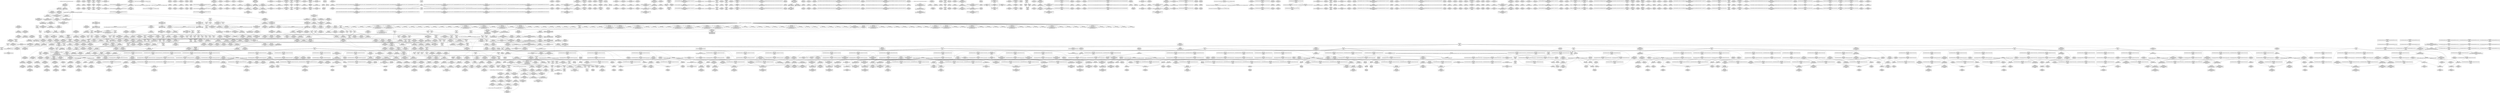 digraph {
	CE0x4bdf120 [shape=record,shape=Mrecord,label="{CE0x4bdf120|i32_0|*Constant*|*SummSink*}"]
	CE0x54d1700 [shape=record,shape=Mrecord,label="{CE0x54d1700|__llvm_gcov_indirect_counter_increment:_tmp|*SummSource*}"]
	CE0x5506430 [shape=record,shape=Mrecord,label="{CE0x5506430|_ret_i32_%retval.0,_!dbg_!27731|security/selinux/hooks.c,5221}"]
	CE0x5522510 [shape=record,shape=Mrecord,label="{CE0x5522510|cred_sid:_tmp1}"]
	CE0x5579c10 [shape=record,shape=Mrecord,label="{CE0x5579c10|__rcu_read_lock:_entry}"]
	CE0x54dc800 [shape=record,shape=Mrecord,label="{CE0x54dc800|80:_i32,_112:_i8*,_:_CRE_22,23_}"]
	CE0x54bcc00 [shape=record,shape=Mrecord,label="{CE0x54bcc00|task_has_system:_tmp2|*SummSink*}"]
	CE0x5521ef0 [shape=record,shape=Mrecord,label="{CE0x5521ef0|i32_0|*Constant*}"]
	CE0x54d6be0 [shape=record,shape=Mrecord,label="{CE0x54d6be0|i64**_getelementptr_inbounds_(_5_x_i64*_,_5_x_i64*_*___llvm_gcda_edge_table306,_i64_0,_i64_0)|*Constant*|*SummSource*}"]
	CE0x55828f0 [shape=record,shape=Mrecord,label="{CE0x55828f0|i64_6|*Constant*}"]
	CE0x54d2f90 [shape=record,shape=Mrecord,label="{CE0x54d2f90|i64*_getelementptr_inbounds_(_15_x_i64_,_15_x_i64_*___llvm_gcov_ctr305,_i64_0,_i64_9)|*Constant*|*SummSource*}"]
	CE0x54ce080 [shape=record,shape=Mrecord,label="{CE0x54ce080|__llvm_gcov_indirect_counter_increment:_tmp6|*SummSource*}"]
	CE0x555af60 [shape=record,shape=Mrecord,label="{CE0x555af60|__rcu_read_lock:_tmp7|include/linux/rcupdate.h,240|*SummSource*}"]
	CE0x55630a0 [shape=record,shape=Mrecord,label="{CE0x55630a0|current_sid:_tmp14|security/selinux/hooks.c,218|*SummSource*}"]
	CE0x551b9b0 [shape=record,shape=Mrecord,label="{CE0x551b9b0|rcu_read_lock:_entry|*SummSink*}"]
	CE0x5538940 [shape=record,shape=Mrecord,label="{CE0x5538940|GLOBAL:_current_sid|*Constant*}"]
	CE0x54e2790 [shape=record,shape=Mrecord,label="{CE0x54e2790|rcu_read_lock:_tmp1}"]
	CE0x55f6f00 [shape=record,shape=Mrecord,label="{CE0x55f6f00|__preempt_count_add:_tmp7|./arch/x86/include/asm/preempt.h,73|*SummSource*}"]
	CE0x5543220 [shape=record,shape=Mrecord,label="{CE0x5543220|GLOBAL:___llvm_gcov_ctr127|Global_var:__llvm_gcov_ctr127|*SummSource*}"]
	CE0x556c230 [shape=record,shape=Mrecord,label="{CE0x556c230|i32_218|*Constant*|*SummSink*}"]
	CE0x5579a40 [shape=record,shape=Mrecord,label="{CE0x5579a40|GLOBAL:___rcu_read_lock|*Constant*|*SummSource*}"]
	CE0x55cf490 [shape=record,shape=Mrecord,label="{CE0x55cf490|__preempt_count_add:_tmp2|*SummSource*}"]
	CE0x54d03d0 [shape=record,shape=Mrecord,label="{CE0x54d03d0|selinux_msg_queue_msgctl:_entry}"]
	CE0x5533950 [shape=record,shape=Mrecord,label="{CE0x5533950|i64*_getelementptr_inbounds_(_2_x_i64_,_2_x_i64_*___llvm_gcov_ctr131,_i64_0,_i64_1)|*Constant*|*SummSource*}"]
	CE0x557d100 [shape=record,shape=Mrecord,label="{CE0x557d100|_call_void_rcu_lock_acquire(%struct.lockdep_map*_rcu_lock_map)_#10,_!dbg_!27711|include/linux/rcupdate.h,881|*SummSource*}"]
	CE0x55c7a60 [shape=record,shape=Mrecord,label="{CE0x55c7a60|void_(i32*,_i32,_i32*)*_asm_addl_$1,_%gs:$0_,_*m,ri,*m,_dirflag_,_fpsr_,_flags_|*SummSink*}"]
	CE0x55f43d0 [shape=record,shape=Mrecord,label="{CE0x55f43d0|__preempt_count_add:_tmp1|*SummSource*}"]
	CE0x55ee440 [shape=record,shape=Mrecord,label="{CE0x55ee440|__rcu_read_unlock:_tmp7|include/linux/rcupdate.h,245|*SummSink*}"]
	CE0x5539270 [shape=record,shape=Mrecord,label="{CE0x5539270|current_sid:_entry|*SummSink*}"]
	CE0x55d3ef0 [shape=record,shape=Mrecord,label="{CE0x55d3ef0|_call_void_mcount()_#3}"]
	CE0x54a73c0 [shape=record,shape=Mrecord,label="{CE0x54a73c0|i64**_getelementptr_inbounds_(_5_x_i64*_,_5_x_i64*_*___llvm_gcda_edge_table306,_i64_0,_i64_2)|*Constant*|*SummSink*}"]
	CE0x54d29d0 [shape=record,shape=Mrecord,label="{CE0x54d29d0|task_has_system:_tsk|Function::task_has_system&Arg::tsk::}"]
	CE0x5540cd0 [shape=record,shape=Mrecord,label="{CE0x5540cd0|task_sid:_tmp10|security/selinux/hooks.c,208|*SummSink*}"]
	CE0x5580830 [shape=record,shape=Mrecord,label="{CE0x5580830|i64_4|*Constant*}"]
	CE0x55c9510 [shape=record,shape=Mrecord,label="{CE0x55c9510|__preempt_count_sub:_entry|*SummSource*}"]
	CE0x55791b0 [shape=record,shape=Mrecord,label="{CE0x55791b0|rcu_read_lock:_bb|*SummSource*}"]
	CE0x553fcd0 [shape=record,shape=Mrecord,label="{CE0x553fcd0|task_sid:_bb|*SummSink*}"]
	CE0x553b6d0 [shape=record,shape=Mrecord,label="{CE0x553b6d0|_call_void_rcu_lock_release(%struct.lockdep_map*_rcu_lock_map)_#10,_!dbg_!27733|include/linux/rcupdate.h,935|*SummSink*}"]
	CE0x54bf7e0 [shape=record,shape=Mrecord,label="{CE0x54bf7e0|i64*_getelementptr_inbounds_(_15_x_i64_,_15_x_i64_*___llvm_gcov_ctr305,_i64_0,_i64_8)|*Constant*}"]
	CE0x55d1cf0 [shape=record,shape=Mrecord,label="{CE0x55d1cf0|rcu_lock_acquire:_tmp1|*SummSource*}"]
	CE0x54d8ea0 [shape=record,shape=Mrecord,label="{CE0x54d8ea0|i32_68|*Constant*|*SummSource*}"]
	CE0x54ff800 [shape=record,shape=Mrecord,label="{CE0x54ff800|80:_i32,_112:_i8*,_:_CRE_61,62_}"]
	CE0x54b53a0 [shape=record,shape=Mrecord,label="{CE0x54b53a0|task_has_system:_call|security/selinux/hooks.c,1592|*SummSource*}"]
	CE0x550a2f0 [shape=record,shape=Mrecord,label="{CE0x550a2f0|task_sid:_tmp22|security/selinux/hooks.c,208|*SummSink*}"]
	CE0x55c60b0 [shape=record,shape=Mrecord,label="{CE0x55c60b0|__rcu_read_unlock:_entry}"]
	CE0x54b6630 [shape=record,shape=Mrecord,label="{CE0x54b6630|selinux_msg_queue_msgctl:_bb}"]
	CE0x54cd930 [shape=record,shape=Mrecord,label="{CE0x54cd930|i64*_null|*Constant*|*SummSource*}"]
	CE0x54c10c0 [shape=record,shape=Mrecord,label="{CE0x54c10c0|i64*_null|*Constant*}"]
	CE0x55d1f40 [shape=record,shape=Mrecord,label="{CE0x55d1f40|rcu_lock_release:___here|*SummSource*}"]
	CE0x54c3870 [shape=record,shape=Mrecord,label="{CE0x54c3870|i64**_getelementptr_inbounds_(_5_x_i64*_,_5_x_i64*_*___llvm_gcda_edge_table306,_i64_0,_i64_3)|*Constant*}"]
	CE0x555f170 [shape=record,shape=Mrecord,label="{CE0x555f170|_ret_i32_%tmp6,_!dbg_!27716|security/selinux/hooks.c,197|*SummSink*}"]
	CE0x5532b40 [shape=record,shape=Mrecord,label="{CE0x5532b40|_ret_i32_%retval.0,_!dbg_!27728|security/selinux/avc.c,775}"]
	CE0x55120a0 [shape=record,shape=Mrecord,label="{CE0x55120a0|rcu_lock_acquire:_indirectgoto|*SummSource*}"]
	CE0x5502ab0 [shape=record,shape=Mrecord,label="{CE0x5502ab0|80:_i32,_112:_i8*,_:_CRE_192,200_|*MultipleSource*|Function::selinux_msg_queue_msgctl&Arg::msq::|security/selinux/hooks.c,5219}"]
	CE0x54db9c0 [shape=record,shape=Mrecord,label="{CE0x54db9c0|80:_i32,_112:_i8*,_:_CRE_10,11_}"]
	CE0x54af020 [shape=record,shape=Mrecord,label="{CE0x54af020|selinux_msg_queue_msgctl:_entry|*SummSink*}"]
	CE0x55d54d0 [shape=record,shape=Mrecord,label="{CE0x55d54d0|i32_2|*Constant*}"]
	CE0x5522070 [shape=record,shape=Mrecord,label="{CE0x5522070|i64*_getelementptr_inbounds_(_13_x_i64_,_13_x_i64_*___llvm_gcov_ctr126,_i64_0,_i64_1)|*Constant*}"]
	CE0x54cdb70 [shape=record,shape=Mrecord,label="{CE0x54cdb70|__llvm_gcov_indirect_counter_increment:_tmp3|*SummSink*}"]
	CE0x55c51c0 [shape=record,shape=Mrecord,label="{CE0x55c51c0|rcu_lock_release:_map|Function::rcu_lock_release&Arg::map::|*SummSource*}"]
	CE0x55e8d20 [shape=record,shape=Mrecord,label="{CE0x55e8d20|rcu_lock_release:_tmp6|*SummSource*}"]
	CE0x55f9860 [shape=record,shape=Mrecord,label="{CE0x55f9860|__preempt_count_sub:_sub|./arch/x86/include/asm/preempt.h,77|*SummSource*}"]
	CE0x555abc0 [shape=record,shape=Mrecord,label="{CE0x555abc0|rcu_read_unlock:_tmp|*SummSource*}"]
	CE0x54cde40 [shape=record,shape=Mrecord,label="{CE0x54cde40|__llvm_gcov_indirect_counter_increment:_tmp3|*SummSource*}"]
	CE0x551f6d0 [shape=record,shape=Mrecord,label="{CE0x551f6d0|COLLAPSED:_GCMRE___llvm_gcov_ctr133_internal_global_4_x_i64_zeroinitializer:_elem_0:default:}"]
	CE0x55d1080 [shape=record,shape=Mrecord,label="{CE0x55d1080|rcu_lock_release:_tmp1|*SummSource*}"]
	CE0x54aacd0 [shape=record,shape=Mrecord,label="{CE0x54aacd0|selinux_msg_queue_msgctl:_return|*SummSink*}"]
	CE0x54ddba0 [shape=record,shape=Mrecord,label="{CE0x54ddba0|80:_i32,_112:_i8*,_:_CRE_6,7_}"]
	CE0x54bc1e0 [shape=record,shape=Mrecord,label="{CE0x54bc1e0|selinux_msg_queue_msgctl:_sw.bb3|*SummSource*}"]
	CE0x554cb40 [shape=record,shape=Mrecord,label="{CE0x554cb40|GLOBAL:_rcu_lock_acquire|*Constant*|*SummSource*}"]
	CE0x553f8c0 [shape=record,shape=Mrecord,label="{CE0x553f8c0|current_sid:_call|security/selinux/hooks.c,218|*SummSource*}"]
	CE0x54e2720 [shape=record,shape=Mrecord,label="{CE0x54e2720|i64_1|*Constant*}"]
	CE0x55800d0 [shape=record,shape=Mrecord,label="{CE0x55800d0|rcu_read_lock:_tmp8|include/linux/rcupdate.h,882|*SummSink*}"]
	CE0x55e7400 [shape=record,shape=Mrecord,label="{CE0x55e7400|__preempt_count_add:_tmp3}"]
	CE0x54a9bf0 [shape=record,shape=Mrecord,label="{CE0x54a9bf0|i32_11|*Constant*|*SummSink*}"]
	CE0x54d7800 [shape=record,shape=Mrecord,label="{CE0x54d7800|_ret_i32_%call7,_!dbg_!27749|security/selinux/hooks.c,210|*SummSource*}"]
	CE0x55e75e0 [shape=record,shape=Mrecord,label="{CE0x55e75e0|__preempt_count_add:_tmp3|*SummSink*}"]
	CE0x5515980 [shape=record,shape=Mrecord,label="{CE0x5515980|i64_4|*Constant*}"]
	CE0x5562f20 [shape=record,shape=Mrecord,label="{CE0x5562f20|current_sid:_tmp14|security/selinux/hooks.c,218}"]
	CE0x551ab00 [shape=record,shape=Mrecord,label="{CE0x551ab00|ipc_has_perm:_type|security/selinux/hooks.c,5133}"]
	CE0x5534910 [shape=record,shape=Mrecord,label="{CE0x5534910|task_sid:_real_cred|security/selinux/hooks.c,208}"]
	CE0x55d35b0 [shape=record,shape=Mrecord,label="{CE0x55d35b0|GLOBAL:___preempt_count_sub|*Constant*}"]
	CE0x55e9a10 [shape=record,shape=Mrecord,label="{CE0x55e9a10|__preempt_count_add:_do.body|*SummSink*}"]
	CE0x54b5990 [shape=record,shape=Mrecord,label="{CE0x54b5990|GLOBAL:_task_sid|*Constant*|*SummSource*}"]
	CE0x54b93a0 [shape=record,shape=Mrecord,label="{CE0x54b93a0|selinux_msg_queue_msgctl:_sw.bb4|*SummSink*}"]
	CE0x55071e0 [shape=record,shape=Mrecord,label="{CE0x55071e0|get_current:_bb|*SummSink*}"]
	CE0x5540600 [shape=record,shape=Mrecord,label="{CE0x5540600|task_sid:_tobool1|security/selinux/hooks.c,208}"]
	CE0x5545bf0 [shape=record,shape=Mrecord,label="{CE0x5545bf0|task_sid:_tmp19|security/selinux/hooks.c,208}"]
	CE0x5577f80 [shape=record,shape=Mrecord,label="{CE0x5577f80|i64*_getelementptr_inbounds_(_11_x_i64_,_11_x_i64_*___llvm_gcov_ctr127,_i64_0,_i64_0)|*Constant*|*SummSource*}"]
	CE0x55d21f0 [shape=record,shape=Mrecord,label="{CE0x55d21f0|i64*_getelementptr_inbounds_(_4_x_i64_,_4_x_i64_*___llvm_gcov_ctr130,_i64_0,_i64_0)|*Constant*}"]
	CE0x54c0be0 [shape=record,shape=Mrecord,label="{CE0x54c0be0|__llvm_gcov_indirect_counter_increment:_tmp2}"]
	CE0x55717c0 [shape=record,shape=Mrecord,label="{CE0x55717c0|current_sid:_call4|security/selinux/hooks.c,218|*SummSource*}"]
	CE0x5579920 [shape=record,shape=Mrecord,label="{CE0x5579920|GLOBAL:___rcu_read_lock|*Constant*|*SummSink*}"]
	CE0x5572380 [shape=record,shape=Mrecord,label="{CE0x5572380|current_sid:_cred|security/selinux/hooks.c,218}"]
	CE0x54bd140 [shape=record,shape=Mrecord,label="{CE0x54bd140|task_has_system:_tmp3|*SummSource*}"]
	CE0x5524b40 [shape=record,shape=Mrecord,label="{CE0x5524b40|current_sid:_tmp4|security/selinux/hooks.c,218|*SummSink*}"]
	CE0x54de100 [shape=record,shape=Mrecord,label="{CE0x54de100|i32_-1|*Constant*}"]
	CE0x55e98a0 [shape=record,shape=Mrecord,label="{CE0x55e98a0|__preempt_count_add:_bb|*SummSink*}"]
	CE0x556a8e0 [shape=record,shape=Mrecord,label="{CE0x556a8e0|current_sid:_tmp16|security/selinux/hooks.c,218}"]
	CE0x5522ca0 [shape=record,shape=Mrecord,label="{CE0x5522ca0|rcu_read_lock:_tmp3|*SummSink*}"]
	CE0x5571f40 [shape=record,shape=Mrecord,label="{CE0x5571f40|i32_78|*Constant*}"]
	CE0x55d2260 [shape=record,shape=Mrecord,label="{CE0x55d2260|i64*_getelementptr_inbounds_(_4_x_i64_,_4_x_i64_*___llvm_gcov_ctr130,_i64_0,_i64_0)|*Constant*|*SummSource*}"]
	CE0x54c8900 [shape=record,shape=Mrecord,label="{CE0x54c8900|ipc_has_perm:_call|security/selinux/hooks.c,5129}"]
	CE0x55355a0 [shape=record,shape=Mrecord,label="{CE0x55355a0|cred_sid:_tmp2|*SummSink*}"]
	CE0x54b4ae0 [shape=record,shape=Mrecord,label="{CE0x54b4ae0|_call_void___llvm_gcov_indirect_counter_increment(i32*___llvm_gcov_global_state_pred307,_i64**_getelementptr_inbounds_(_5_x_i64*_,_5_x_i64*_*___llvm_gcda_edge_table306,_i64_0,_i64_3)),_!dbg_!27721|security/selinux/hooks.c,5210|*SummSink*}"]
	CE0x555fab0 [shape=record,shape=Mrecord,label="{CE0x555fab0|rcu_read_unlock:_entry|*SummSource*}"]
	CE0x55f4920 [shape=record,shape=Mrecord,label="{CE0x55f4920|i64*_getelementptr_inbounds_(_4_x_i64_,_4_x_i64_*___llvm_gcov_ctr134,_i64_0,_i64_0)|*Constant*}"]
	CE0x55deb30 [shape=record,shape=Mrecord,label="{CE0x55deb30|__preempt_count_sub:_tmp5|./arch/x86/include/asm/preempt.h,77}"]
	CE0x556f4e0 [shape=record,shape=Mrecord,label="{CE0x556f4e0|i64*_getelementptr_inbounds_(_11_x_i64_,_11_x_i64_*___llvm_gcov_ctr125,_i64_0,_i64_9)|*Constant*|*SummSink*}"]
	CE0x5564f40 [shape=record,shape=Mrecord,label="{CE0x5564f40|GLOBAL:_rcu_lock_map|Global_var:rcu_lock_map}"]
	CE0x5526150 [shape=record,shape=Mrecord,label="{CE0x5526150|_call_void_mcount()_#3|*SummSource*}"]
	CE0x5556310 [shape=record,shape=Mrecord,label="{CE0x5556310|rcu_lock_acquire:_tmp5|include/linux/rcupdate.h,418}"]
	CE0x5536e80 [shape=record,shape=Mrecord,label="{CE0x5536e80|task_sid:_tmp9|security/selinux/hooks.c,208}"]
	CE0x5510ca0 [shape=record,shape=Mrecord,label="{CE0x5510ca0|__preempt_count_add:_val|Function::__preempt_count_add&Arg::val::|*SummSink*}"]
	CE0x54cfd30 [shape=record,shape=Mrecord,label="{CE0x54cfd30|selinux_msg_queue_msgctl:_call|security/selinux/hooks.c,5204|*SummSource*}"]
	CE0x54c4e40 [shape=record,shape=Mrecord,label="{CE0x54c4e40|ipc_has_perm:_tmp|*SummSource*}"]
	CE0x54def40 [shape=record,shape=Mrecord,label="{CE0x54def40|i32_22|*Constant*}"]
	CE0x54dcf20 [shape=record,shape=Mrecord,label="{CE0x54dcf20|80:_i32,_112:_i8*,_:_CRE_28,29_}"]
	CE0x554d800 [shape=record,shape=Mrecord,label="{CE0x554d800|rcu_read_lock:_tmp15|include/linux/rcupdate.h,882}"]
	CE0x557e960 [shape=record,shape=Mrecord,label="{CE0x557e960|_ret_void,_!dbg_!27717|include/linux/rcupdate.h,419|*SummSource*}"]
	CE0x5510b70 [shape=record,shape=Mrecord,label="{CE0x5510b70|_ret_void,_!dbg_!27719|./arch/x86/include/asm/preempt.h,73|*SummSink*}"]
	CE0x55577f0 [shape=record,shape=Mrecord,label="{CE0x55577f0|__preempt_count_add:_tmp4|./arch/x86/include/asm/preempt.h,72|*SummSink*}"]
	CE0x5525e40 [shape=record,shape=Mrecord,label="{CE0x5525e40|GLOBAL:_rcu_read_lock|*Constant*}"]
	CE0x5531cb0 [shape=record,shape=Mrecord,label="{CE0x5531cb0|ipc_has_perm:_key|security/selinux/hooks.c,5134}"]
	CE0x555c0d0 [shape=record,shape=Mrecord,label="{CE0x555c0d0|__rcu_read_lock:_bb}"]
	CE0x5507010 [shape=record,shape=Mrecord,label="{CE0x5507010|i64*_getelementptr_inbounds_(_2_x_i64_,_2_x_i64_*___llvm_gcov_ctr98,_i64_0,_i64_0)|*Constant*}"]
	CE0x55f5600 [shape=record,shape=Mrecord,label="{CE0x55f5600|_call_void_mcount()_#3|*SummSink*}"]
	CE0x54c59c0 [shape=record,shape=Mrecord,label="{CE0x54c59c0|_ret_i32_%retval.0,_!dbg_!27728|security/selinux/avc.c,775}"]
	CE0x54c4d60 [shape=record,shape=Mrecord,label="{CE0x54c4d60|ipc_has_perm:_tmp}"]
	CE0x557d020 [shape=record,shape=Mrecord,label="{CE0x557d020|i32_1|*Constant*}"]
	CE0x557d650 [shape=record,shape=Mrecord,label="{CE0x557d650|__preempt_count_add:_val|Function::__preempt_count_add&Arg::val::}"]
	CE0x54b1140 [shape=record,shape=Mrecord,label="{CE0x54b1140|i64*_getelementptr_inbounds_(_15_x_i64_,_15_x_i64_*___llvm_gcov_ctr305,_i64_0,_i64_11)|*Constant*|*SummSink*}"]
	CE0x55e9ca0 [shape=record,shape=Mrecord,label="{CE0x55e9ca0|__preempt_count_sub:_tmp6|./arch/x86/include/asm/preempt.h,78|*SummSource*}"]
	CE0x55180e0 [shape=record,shape=Mrecord,label="{CE0x55180e0|ipc_has_perm:_call2|security/selinux/hooks.c,5136|*SummSource*}"]
	CE0x55c9250 [shape=record,shape=Mrecord,label="{CE0x55c9250|i64*_getelementptr_inbounds_(_4_x_i64_,_4_x_i64_*___llvm_gcov_ctr135,_i64_0,_i64_3)|*Constant*}"]
	CE0x554d380 [shape=record,shape=Mrecord,label="{CE0x554d380|rcu_read_lock:_tmp14|include/linux/rcupdate.h,882|*SummSource*}"]
	CE0x55d1c80 [shape=record,shape=Mrecord,label="{CE0x55d1c80|rcu_lock_acquire:_tmp1}"]
	CE0x5524730 [shape=record,shape=Mrecord,label="{CE0x5524730|task_sid:_tmp15|security/selinux/hooks.c,208|*SummSource*}"]
	CE0x552b450 [shape=record,shape=Mrecord,label="{CE0x552b450|_ret_void,_!dbg_!27717|include/linux/rcupdate.h,419}"]
	CE0x55d0930 [shape=record,shape=Mrecord,label="{CE0x55d0930|GLOBAL:_lock_acquire|*Constant*}"]
	CE0x55e97c0 [shape=record,shape=Mrecord,label="{CE0x55e97c0|__preempt_count_add:_bb|*SummSource*}"]
	CE0x55e27c0 [shape=record,shape=Mrecord,label="{CE0x55e27c0|rcu_lock_release:_tmp4|include/linux/rcupdate.h,423|*SummSink*}"]
	CE0x552ce80 [shape=record,shape=Mrecord,label="{CE0x552ce80|ipc_has_perm:_tmp2|*SummSink*}"]
	CE0x54dbe80 [shape=record,shape=Mrecord,label="{CE0x54dbe80|80:_i32,_112:_i8*,_:_CRE_14,15_}"]
	CE0x5571dd0 [shape=record,shape=Mrecord,label="{CE0x5571dd0|get_current:_entry}"]
	CE0x554c610 [shape=record,shape=Mrecord,label="{CE0x554c610|i64_5|*Constant*}"]
	CE0x55687a0 [shape=record,shape=Mrecord,label="{CE0x55687a0|current_sid:_tmp11|security/selinux/hooks.c,218|*SummSink*}"]
	CE0x54c3a90 [shape=record,shape=Mrecord,label="{CE0x54c3a90|ipc_has_perm:_tmp1|*SummSink*}"]
	CE0x5556410 [shape=record,shape=Mrecord,label="{CE0x5556410|rcu_read_unlock:_land.lhs.true|*SummSink*}"]
	CE0x55ed8f0 [shape=record,shape=Mrecord,label="{CE0x55ed8f0|__preempt_count_add:_tmp1}"]
	CE0x54d9730 [shape=record,shape=Mrecord,label="{CE0x54d9730|i64*_getelementptr_inbounds_(_15_x_i64_,_15_x_i64_*___llvm_gcov_ctr305,_i64_0,_i64_13)|*Constant*}"]
	CE0x54e19f0 [shape=record,shape=Mrecord,label="{CE0x54e19f0|i32_77|*Constant*}"]
	CE0x55792c0 [shape=record,shape=Mrecord,label="{CE0x55792c0|rcu_read_lock:_bb|*SummSink*}"]
	CE0x55d4100 [shape=record,shape=Mrecord,label="{CE0x55d4100|_call_void_mcount()_#3|*SummSink*}"]
	CE0x5526790 [shape=record,shape=Mrecord,label="{CE0x5526790|GLOBAL:___llvm_gcov_ctr126|Global_var:__llvm_gcov_ctr126|*SummSink*}"]
	CE0x5513350 [shape=record,shape=Mrecord,label="{CE0x5513350|rcu_read_unlock:_tmp1|*SummSink*}"]
	CE0x55349b0 [shape=record,shape=Mrecord,label="{CE0x55349b0|task_sid:_real_cred|security/selinux/hooks.c,208|*SummSource*}"]
	CE0x5567f40 [shape=record,shape=Mrecord,label="{CE0x5567f40|current_sid:_tmp9|security/selinux/hooks.c,218|*SummSource*}"]
	CE0x5523eb0 [shape=record,shape=Mrecord,label="{CE0x5523eb0|current_sid:_tmp7|security/selinux/hooks.c,218|*SummSource*}"]
	CE0x557cc60 [shape=record,shape=Mrecord,label="{CE0x557cc60|rcu_read_lock:_land.lhs.true2}"]
	CE0x5568ab0 [shape=record,shape=Mrecord,label="{CE0x5568ab0|i64*_getelementptr_inbounds_(_2_x_i64_,_2_x_i64_*___llvm_gcov_ctr131,_i64_0,_i64_0)|*Constant*|*SummSource*}"]
	CE0x54bc6c0 [shape=record,shape=Mrecord,label="{CE0x54bc6c0|selinux_msg_queue_msgctl:_sw.bb2|*SummSink*}"]
	CE0x54df8a0 [shape=record,shape=Mrecord,label="{CE0x54df8a0|current_sid:_tmp6|security/selinux/hooks.c,218}"]
	CE0x55ee050 [shape=record,shape=Mrecord,label="{CE0x55ee050|__rcu_read_unlock:_tmp6|include/linux/rcupdate.h,245|*SummSource*}"]
	CE0x5517b10 [shape=record,shape=Mrecord,label="{CE0x5517b10|ipc_has_perm:_tmp8|security/selinux/hooks.c,5136}"]
	CE0x55d4b40 [shape=record,shape=Mrecord,label="{CE0x55d4b40|_call_void_mcount()_#3|*SummSink*}"]
	CE0x55dd280 [shape=record,shape=Mrecord,label="{CE0x55dd280|i64*_getelementptr_inbounds_(_4_x_i64_,_4_x_i64_*___llvm_gcov_ctr128,_i64_0,_i64_0)|*Constant*}"]
	CE0x5538af0 [shape=record,shape=Mrecord,label="{CE0x5538af0|GLOBAL:_current_sid|*Constant*|*SummSource*}"]
	CE0x55601d0 [shape=record,shape=Mrecord,label="{CE0x55601d0|_ret_void,_!dbg_!27735|include/linux/rcupdate.h,938}"]
	CE0x5547350 [shape=record,shape=Mrecord,label="{CE0x5547350|__rcu_read_lock:_tmp5|include/linux/rcupdate.h,239}"]
	CE0x54ff5a0 [shape=record,shape=Mrecord,label="{CE0x54ff5a0|80:_i32,_112:_i8*,_:_CRE_59,60_}"]
	CE0x554b6c0 [shape=record,shape=Mrecord,label="{CE0x554b6c0|rcu_read_unlock:_tmp18|include/linux/rcupdate.h,933|*SummSink*}"]
	CE0x55c6bf0 [shape=record,shape=Mrecord,label="{CE0x55c6bf0|i64_1|*Constant*}"]
	CE0x5505950 [shape=record,shape=Mrecord,label="{CE0x5505950|ipc_has_perm:_perms|Function::ipc_has_perm&Arg::perms::|*SummSource*}"]
	CE0x54bb470 [shape=record,shape=Mrecord,label="{CE0x54bb470|i32_2|*Constant*|*SummSource*}"]
	CE0x553a8b0 [shape=record,shape=Mrecord,label="{CE0x553a8b0|i64*_getelementptr_inbounds_(_11_x_i64_,_11_x_i64_*___llvm_gcov_ctr132,_i64_0,_i64_10)|*Constant*|*SummSink*}"]
	CE0x555c620 [shape=record,shape=Mrecord,label="{CE0x555c620|rcu_read_unlock:_do.body|*SummSink*}"]
	CE0x5527a00 [shape=record,shape=Mrecord,label="{CE0x5527a00|task_sid:_tmp7|security/selinux/hooks.c,208}"]
	CE0x553bff0 [shape=record,shape=Mrecord,label="{CE0x553bff0|task_sid:_tmp16|security/selinux/hooks.c,208}"]
	CE0x550c280 [shape=record,shape=Mrecord,label="{CE0x550c280|task_sid:_call7|security/selinux/hooks.c,208|*SummSink*}"]
	CE0x54bb1f0 [shape=record,shape=Mrecord,label="{CE0x54bb1f0|GLOBAL:_get_current|*Constant*|*SummSource*}"]
	CE0x557ea80 [shape=record,shape=Mrecord,label="{CE0x557ea80|rcu_read_lock:_call|include/linux/rcupdate.h,882|*SummSource*}"]
	CE0x553c500 [shape=record,shape=Mrecord,label="{CE0x553c500|task_sid:_tmp17|security/selinux/hooks.c,208|*SummSource*}"]
	CE0x555c570 [shape=record,shape=Mrecord,label="{CE0x555c570|i64*_getelementptr_inbounds_(_4_x_i64_,_4_x_i64_*___llvm_gcov_ctr130,_i64_0,_i64_2)|*Constant*}"]
	CE0x55d2d70 [shape=record,shape=Mrecord,label="{CE0x55d2d70|__rcu_read_unlock:_tmp2|*SummSource*}"]
	CE0x557e620 [shape=record,shape=Mrecord,label="{CE0x557e620|rcu_read_unlock:_tmp9|include/linux/rcupdate.h,933|*SummSink*}"]
	CE0x54b5f60 [shape=record,shape=Mrecord,label="{CE0x54b5f60|i32_-1|*Constant*|*SummSink*}"]
	CE0x5571330 [shape=record,shape=Mrecord,label="{CE0x5571330|current_sid:_tmp20|security/selinux/hooks.c,218|*SummSink*}"]
	CE0x54bf670 [shape=record,shape=Mrecord,label="{CE0x54bf670|__llvm_gcov_indirect_counter_increment:_counters|Function::__llvm_gcov_indirect_counter_increment&Arg::counters::|*SummSink*}"]
	CE0x5583500 [shape=record,shape=Mrecord,label="{CE0x5583500|rcu_read_lock:_tmp13|include/linux/rcupdate.h,882|*SummSource*}"]
	CE0x55e1720 [shape=record,shape=Mrecord,label="{CE0x55e1720|_call_void_asm_sideeffect_,_memory_,_dirflag_,_fpsr_,_flags_()_#3,_!dbg_!27714,_!srcloc_!27715|include/linux/rcupdate.h,239|*SummSource*}"]
	CE0x557c050 [shape=record,shape=Mrecord,label="{CE0x557c050|rcu_read_lock:_tmp4|include/linux/rcupdate.h,882|*SummSource*}"]
	CE0x54dc470 [shape=record,shape=Mrecord,label="{CE0x54dc470|80:_i32,_112:_i8*,_:_CRE_19,20_}"]
	CE0x5532250 [shape=record,shape=Mrecord,label="{CE0x5532250|ipc_has_perm:_tmp6|*LoadInst*|security/selinux/hooks.c,5134|*SummSource*}"]
	CE0x54decb0 [shape=record,shape=Mrecord,label="{CE0x54decb0|GLOBAL:___llvm_gcov_ctr126|Global_var:__llvm_gcov_ctr126}"]
	CE0x5605a40 [shape=record,shape=Mrecord,label="{CE0x5605a40|i64*_getelementptr_inbounds_(_4_x_i64_,_4_x_i64_*___llvm_gcov_ctr129,_i64_0,_i64_0)|*Constant*}"]
	CE0x55245d0 [shape=record,shape=Mrecord,label="{CE0x55245d0|task_sid:_tmp15|security/selinux/hooks.c,208}"]
	CE0x55609a0 [shape=record,shape=Mrecord,label="{CE0x55609a0|GLOBAL:___rcu_read_lock|*Constant*}"]
	"CONST[source:1(input),value:2(dynamic)][purpose:{object}]"
	CE0x55215a0 [shape=record,shape=Mrecord,label="{CE0x55215a0|i64*_getelementptr_inbounds_(_11_x_i64_,_11_x_i64_*___llvm_gcov_ctr132,_i64_0,_i64_1)|*Constant*}"]
	CE0x55dc140 [shape=record,shape=Mrecord,label="{CE0x55dc140|rcu_lock_acquire:_tmp6|*SummSource*}"]
	CE0x54a5610 [shape=record,shape=Mrecord,label="{CE0x54a5610|__llvm_gcov_indirect_counter_increment:_bb|*SummSink*}"]
	CE0x5530650 [shape=record,shape=Mrecord,label="{CE0x5530650|task_has_system:_tmp}"]
	CE0x5513560 [shape=record,shape=Mrecord,label="{CE0x5513560|rcu_read_unlock:_tmp|*SummSink*}"]
	CE0x54d7930 [shape=record,shape=Mrecord,label="{CE0x54d7930|_ret_i32_%call7,_!dbg_!27749|security/selinux/hooks.c,210|*SummSink*}"]
	CE0x54c9920 [shape=record,shape=Mrecord,label="{CE0x54c9920|task_has_system:_tmp1|*SummSource*}"]
	CE0x54cc9e0 [shape=record,shape=Mrecord,label="{CE0x54cc9e0|__llvm_gcov_indirect_counter_increment:_entry}"]
	CE0x5521610 [shape=record,shape=Mrecord,label="{CE0x5521610|i64*_getelementptr_inbounds_(_11_x_i64_,_11_x_i64_*___llvm_gcov_ctr132,_i64_0,_i64_1)|*Constant*|*SummSource*}"]
	CE0x55eafd0 [shape=record,shape=Mrecord,label="{CE0x55eafd0|i64*_getelementptr_inbounds_(_4_x_i64_,_4_x_i64_*___llvm_gcov_ctr129,_i64_0,_i64_3)|*Constant*}"]
	CE0x54b8000 [shape=record,shape=Mrecord,label="{CE0x54b8000|i32_12|*Constant*|*SummSink*}"]
	CE0x552f990 [shape=record,shape=Mrecord,label="{CE0x552f990|task_sid:_land.lhs.true|*SummSink*}"]
	CE0x55363e0 [shape=record,shape=Mrecord,label="{CE0x55363e0|task_sid:_call3|security/selinux/hooks.c,208|*SummSink*}"]
	CE0x5543b80 [shape=record,shape=Mrecord,label="{CE0x5543b80|i32_934|*Constant*|*SummSource*}"]
	CE0x55c65c0 [shape=record,shape=Mrecord,label="{CE0x55c65c0|get_current:_bb}"]
	CE0x55295d0 [shape=record,shape=Mrecord,label="{CE0x55295d0|avc_has_perm:_requested|Function::avc_has_perm&Arg::requested::|*SummSink*}"]
	CE0x5527960 [shape=record,shape=Mrecord,label="{CE0x5527960|task_sid:_tmp6|security/selinux/hooks.c,208}"]
	CE0x55574e0 [shape=record,shape=Mrecord,label="{CE0x55574e0|rcu_read_unlock:_tmp10|include/linux/rcupdate.h,933|*SummSource*}"]
	CE0x55788b0 [shape=record,shape=Mrecord,label="{CE0x55788b0|rcu_read_lock:_tmp6|include/linux/rcupdate.h,882}"]
	CE0x54c55e0 [shape=record,shape=Mrecord,label="{CE0x54c55e0|avc_has_perm:_requested|Function::avc_has_perm&Arg::requested::}"]
	CE0x552e850 [shape=record,shape=Mrecord,label="{CE0x552e850|_call_void_mcount()_#3|*SummSource*}"]
	CE0x5539160 [shape=record,shape=Mrecord,label="{CE0x5539160|current_sid:_entry|*SummSource*}"]
	CE0x54b4290 [shape=record,shape=Mrecord,label="{CE0x54b4290|selinux_msg_queue_msgctl:_tmp5|security/selinux/hooks.c,5207}"]
	CE0x557c910 [shape=record,shape=Mrecord,label="{CE0x557c910|rcu_read_unlock:_tmp13|include/linux/rcupdate.h,933|*SummSource*}"]
	CE0x55d5970 [shape=record,shape=Mrecord,label="{CE0x55d5970|%struct.lockdep_map*_null|*Constant*|*SummSource*}"]
	CE0x54d89c0 [shape=record,shape=Mrecord,label="{CE0x54d89c0|i32_8|*Constant*|*SummSource*}"]
	CE0x55d7520 [shape=record,shape=Mrecord,label="{CE0x55d7520|rcu_lock_release:_tmp3|*SummSink*}"]
	CE0x54c7b40 [shape=record,shape=Mrecord,label="{CE0x54c7b40|80:_i32,_112:_i8*,_:_CRE_48,49_}"]
	CE0x550ada0 [shape=record,shape=Mrecord,label="{CE0x550ada0|task_sid:_tmp24|security/selinux/hooks.c,208}"]
	CE0x5533fb0 [shape=record,shape=Mrecord,label="{CE0x5533fb0|ipc_has_perm:_tmp|*SummSink*}"]
	CE0x551af00 [shape=record,shape=Mrecord,label="{CE0x551af00|0:_i8,_8:_i32,_24:_%struct.selinux_audit_data*,_:_SCMRE_0,1_|*MultipleSource*|security/selinux/hooks.c,5133|security/selinux/hooks.c, 5128|Function::avc_has_perm&Arg::auditdata::}"]
	CE0x55e3ee0 [shape=record,shape=Mrecord,label="{CE0x55e3ee0|_call_void_mcount()_#3}"]
	CE0x556b4a0 [shape=record,shape=Mrecord,label="{CE0x556b4a0|_call_void_lockdep_rcu_suspicious(i8*_getelementptr_inbounds_(_25_x_i8_,_25_x_i8_*_.str3,_i32_0,_i32_0),_i32_218,_i8*_getelementptr_inbounds_(_45_x_i8_,_45_x_i8_*_.str12,_i32_0,_i32_0))_#10,_!dbg_!27727|security/selinux/hooks.c,218|*SummSink*}"]
	CE0x55256c0 [shape=record,shape=Mrecord,label="{CE0x55256c0|task_sid:_call|security/selinux/hooks.c,208|*SummSink*}"]
	CE0x551ae90 [shape=record,shape=Mrecord,label="{CE0x551ae90|ipc_has_perm:_key|security/selinux/hooks.c,5134|*SummSink*}"]
	CE0x556d2c0 [shape=record,shape=Mrecord,label="{CE0x556d2c0|current_sid:_tmp23|security/selinux/hooks.c,218}"]
	CE0x553ca80 [shape=record,shape=Mrecord,label="{CE0x553ca80|ipc_has_perm:_bb}"]
	CE0x550f8f0 [shape=record,shape=Mrecord,label="{CE0x550f8f0|GLOBAL:___preempt_count|Global_var:__preempt_count}"]
	CE0x5500510 [shape=record,shape=Mrecord,label="{CE0x5500510|selinux_msg_queue_msgctl:_call5|security/selinux/hooks.c,5219}"]
	CE0x551f660 [shape=record,shape=Mrecord,label="{CE0x551f660|rcu_lock_release:_tmp}"]
	CE0x5546fc0 [shape=record,shape=Mrecord,label="{CE0x5546fc0|__rcu_read_lock:_tmp2|*SummSource*}"]
	CE0x5505280 [shape=record,shape=Mrecord,label="{CE0x5505280|ipc_has_perm:_entry}"]
	CE0x5537cc0 [shape=record,shape=Mrecord,label="{CE0x5537cc0|_call_void_mcount()_#3|*SummSource*}"]
	CE0x55415a0 [shape=record,shape=Mrecord,label="{CE0x55415a0|task_sid:_tmp13|security/selinux/hooks.c,208|*SummSource*}"]
	CE0x54b5d90 [shape=record,shape=Mrecord,label="{CE0x54b5d90|__llvm_gcov_indirect_counter_increment:_tmp}"]
	CE0x5527c40 [shape=record,shape=Mrecord,label="{CE0x5527c40|i64_3|*Constant*}"]
	CE0x56041f0 [shape=record,shape=Mrecord,label="{CE0x56041f0|__preempt_count_sub:_tmp2|*SummSink*}"]
	CE0x5502cc0 [shape=record,shape=Mrecord,label="{CE0x5502cc0|80:_i32,_112:_i8*,_:_CRE_200,208_|*MultipleSource*|Function::selinux_msg_queue_msgctl&Arg::msq::|security/selinux/hooks.c,5219}"]
	CE0x55f51d0 [shape=record,shape=Mrecord,label="{CE0x55f51d0|__preempt_count_add:_tmp6|./arch/x86/include/asm/preempt.h,73}"]
	CE0x5537c50 [shape=record,shape=Mrecord,label="{CE0x5537c50|_call_void_mcount()_#3}"]
	CE0x557ade0 [shape=record,shape=Mrecord,label="{CE0x557ade0|rcu_read_unlock:_tobool|include/linux/rcupdate.h,933|*SummSource*}"]
	CE0x551a710 [shape=record,shape=Mrecord,label="{CE0x551a710|ipc_has_perm:_tmp5|security/selinux/hooks.c,5131|*SummSink*}"]
	CE0x5580370 [shape=record,shape=Mrecord,label="{CE0x5580370|i64_5|*Constant*}"]
	CE0x5556f00 [shape=record,shape=Mrecord,label="{CE0x5556f00|rcu_read_unlock:_tmp10|include/linux/rcupdate.h,933}"]
	CE0x54b11b0 [shape=record,shape=Mrecord,label="{CE0x54b11b0|selinux_msg_queue_msgctl:_tmp8|security/selinux/hooks.c,5213|*SummSink*}"]
	CE0x54b5e00 [shape=record,shape=Mrecord,label="{CE0x54b5e00|i32_-1|*Constant*|*SummSource*}"]
	CE0x5520b50 [shape=record,shape=Mrecord,label="{CE0x5520b50|i64_4|*Constant*|*SummSink*}"]
	CE0x553ec70 [shape=record,shape=Mrecord,label="{CE0x553ec70|cred_sid:_tmp4|*LoadInst*|security/selinux/hooks.c,196|*SummSink*}"]
	CE0x5583ff0 [shape=record,shape=Mrecord,label="{CE0x5583ff0|rcu_read_unlock:_if.end|*SummSource*}"]
	CE0x5558c40 [shape=record,shape=Mrecord,label="{CE0x5558c40|_call_void_lockdep_rcu_suspicious(i8*_getelementptr_inbounds_(_25_x_i8_,_25_x_i8_*_.str45,_i32_0,_i32_0),_i32_934,_i8*_getelementptr_inbounds_(_44_x_i8_,_44_x_i8_*_.str47,_i32_0,_i32_0))_#10,_!dbg_!27726|include/linux/rcupdate.h,933}"]
	CE0x54fda40 [shape=record,shape=Mrecord,label="{CE0x54fda40|80:_i32,_112:_i8*,_:_CRE_43,44_}"]
	CE0x5515df0 [shape=record,shape=Mrecord,label="{CE0x5515df0|i64_6|*Constant*|*SummSink*}"]
	CE0x55d2540 [shape=record,shape=Mrecord,label="{CE0x55d2540|i64*_getelementptr_inbounds_(_4_x_i64_,_4_x_i64_*___llvm_gcov_ctr133,_i64_0,_i64_0)|*Constant*|*SummSource*}"]
	CE0x54c49a0 [shape=record,shape=Mrecord,label="{CE0x54c49a0|GLOBAL:_current_task|Global_var:current_task|*SummSink*}"]
	CE0x552c4a0 [shape=record,shape=Mrecord,label="{CE0x552c4a0|rcu_read_lock:_if.end|*SummSource*}"]
	CE0x556d010 [shape=record,shape=Mrecord,label="{CE0x556d010|current_sid:_tmp22|security/selinux/hooks.c,218|*SummSink*}"]
	CE0x54b6520 [shape=record,shape=Mrecord,label="{CE0x54b6520|i64_1|*Constant*|*SummSink*}"]
	CE0x5571c50 [shape=record,shape=Mrecord,label="{CE0x5571c50|GLOBAL:_get_current|*Constant*}"]
	CE0x552bc90 [shape=record,shape=Mrecord,label="{CE0x552bc90|COLLAPSED:_GCMRE___llvm_gcov_ctr127_internal_global_11_x_i64_zeroinitializer:_elem_0:default:}"]
	CE0x5556190 [shape=record,shape=Mrecord,label="{CE0x5556190|_call_void_lock_acquire(%struct.lockdep_map*_%map,_i32_0,_i32_0,_i32_2,_i32_0,_%struct.lockdep_map*_null,_i64_ptrtoint_(i8*_blockaddress(_rcu_lock_acquire,_%__here)_to_i64))_#10,_!dbg_!27716|include/linux/rcupdate.h,418}"]
	CE0x55ed0e0 [shape=record,shape=Mrecord,label="{CE0x55ed0e0|i64*_getelementptr_inbounds_(_4_x_i64_,_4_x_i64_*___llvm_gcov_ctr134,_i64_0,_i64_2)|*Constant*|*SummSink*}"]
	CE0x551c490 [shape=record,shape=Mrecord,label="{CE0x551c490|current_sid:_tmp7|security/selinux/hooks.c,218}"]
	CE0x5510fe0 [shape=record,shape=Mrecord,label="{CE0x5510fe0|i64*_getelementptr_inbounds_(_4_x_i64_,_4_x_i64_*___llvm_gcov_ctr130,_i64_0,_i64_2)|*Constant*|*SummSource*}"]
	CE0x5518da0 [shape=record,shape=Mrecord,label="{CE0x5518da0|i64*_getelementptr_inbounds_(_11_x_i64_,_11_x_i64_*___llvm_gcov_ctr127,_i64_0,_i64_1)|*Constant*}"]
	CE0x553a920 [shape=record,shape=Mrecord,label="{CE0x553a920|rcu_read_unlock:_tmp21|include/linux/rcupdate.h,935|*SummSource*}"]
	CE0x54daa40 [shape=record,shape=Mrecord,label="{CE0x54daa40|selinux_msg_queue_msgctl:_msq|Function::selinux_msg_queue_msgctl&Arg::msq::|*SummSink*}"]
	CE0x552a2d0 [shape=record,shape=Mrecord,label="{CE0x552a2d0|task_has_system:_bb}"]
	CE0x5543390 [shape=record,shape=Mrecord,label="{CE0x5543390|GLOBAL:___llvm_gcov_ctr127|Global_var:__llvm_gcov_ctr127|*SummSink*}"]
	CE0x555ca10 [shape=record,shape=Mrecord,label="{CE0x555ca10|__rcu_read_lock:_tmp6|include/linux/rcupdate.h,240|*SummSink*}"]
	CE0x54b7f90 [shape=record,shape=Mrecord,label="{CE0x54b7f90|selinux_msg_queue_msgctl:_cmd|Function::selinux_msg_queue_msgctl&Arg::cmd::}"]
	CE0x54e29f0 [shape=record,shape=Mrecord,label="{CE0x54e29f0|rcu_read_lock:_tmp1|*SummSource*}"]
	"CONST[source:2(external),value:2(dynamic)][purpose:{subject}]"
	CE0x54ce0f0 [shape=record,shape=Mrecord,label="{CE0x54ce0f0|__llvm_gcov_indirect_counter_increment:_tmp5}"]
	CE0x5520c90 [shape=record,shape=Mrecord,label="{CE0x5520c90|current_sid:_tmp2|*SummSource*}"]
	CE0x557e770 [shape=record,shape=Mrecord,label="{CE0x557e770|rcu_read_unlock:_tmp10|include/linux/rcupdate.h,933|*SummSink*}"]
	CE0x5560c20 [shape=record,shape=Mrecord,label="{CE0x5560c20|rcu_read_lock:_tmp3|*SummSource*}"]
	CE0x55e3380 [shape=record,shape=Mrecord,label="{CE0x55e3380|i64*_getelementptr_inbounds_(_4_x_i64_,_4_x_i64_*___llvm_gcov_ctr133,_i64_0,_i64_3)|*Constant*}"]
	CE0x55d4a60 [shape=record,shape=Mrecord,label="{CE0x55d4a60|i64*_getelementptr_inbounds_(_4_x_i64_,_4_x_i64_*___llvm_gcov_ctr134,_i64_0,_i64_2)|*Constant*}"]
	CE0x54dcdf0 [shape=record,shape=Mrecord,label="{CE0x54dcdf0|80:_i32,_112:_i8*,_:_CRE_27,28_}"]
	CE0x5531e60 [shape=record,shape=Mrecord,label="{CE0x5531e60|ipc_has_perm:_key|security/selinux/hooks.c,5134|*SummSource*}"]
	CE0x5561d20 [shape=record,shape=Mrecord,label="{CE0x5561d20|rcu_read_unlock:_tmp6|include/linux/rcupdate.h,933|*SummSource*}"]
	CE0x5529f60 [shape=record,shape=Mrecord,label="{CE0x5529f60|i64*_getelementptr_inbounds_(_2_x_i64_,_2_x_i64_*___llvm_gcov_ctr159,_i64_0,_i64_0)|*Constant*}"]
	CE0x54c4500 [shape=record,shape=Mrecord,label="{CE0x54c4500|current_sid:_tmp8|security/selinux/hooks.c,218|*SummSink*}"]
	CE0x54c43d0 [shape=record,shape=Mrecord,label="{CE0x54c43d0|_call_void_mcount()_#3|*SummSource*}"]
	CE0x54ffb90 [shape=record,shape=Mrecord,label="{CE0x54ffb90|80:_i32,_112:_i8*,_:_CRE_64,65_}"]
	CE0x54dc6d0 [shape=record,shape=Mrecord,label="{CE0x54dc6d0|80:_i32,_112:_i8*,_:_CRE_21,22_}"]
	CE0x552c070 [shape=record,shape=Mrecord,label="{CE0x552c070|cred_sid:_tmp6|security/selinux/hooks.c,197|*SummSource*}"]
	CE0x556bd50 [shape=record,shape=Mrecord,label="{CE0x556bd50|i32_218|*Constant*}"]
	CE0x54de920 [shape=record,shape=Mrecord,label="{CE0x54de920|i32_3|*Constant*|*SummSource*}"]
	CE0x5505640 [shape=record,shape=Mrecord,label="{CE0x5505640|ipc_has_perm:_ipc_perms|Function::ipc_has_perm&Arg::ipc_perms::|*SummSource*}"]
	CE0x54b6130 [shape=record,shape=Mrecord,label="{CE0x54b6130|task_sid:_do.body}"]
	CE0x54ce790 [shape=record,shape=Mrecord,label="{CE0x54ce790|__llvm_gcov_indirect_counter_increment:_tmp6}"]
	CE0x5530030 [shape=record,shape=Mrecord,label="{CE0x5530030|task_has_system:_bb|*SummSource*}"]
	CE0x55416d0 [shape=record,shape=Mrecord,label="{CE0x55416d0|task_sid:_tmp13|security/selinux/hooks.c,208|*SummSink*}"]
	CE0x55c6120 [shape=record,shape=Mrecord,label="{CE0x55c6120|__rcu_read_unlock:_entry|*SummSource*}"]
	CE0x55589d0 [shape=record,shape=Mrecord,label="{CE0x55589d0|rcu_lock_acquire:_tmp1|*SummSink*}"]
	CE0x54d7da0 [shape=record,shape=Mrecord,label="{CE0x54d7da0|selinux_msg_queue_msgctl:_tmp11|security/selinux/hooks.c,5216}"]
	CE0x5519ce0 [shape=record,shape=Mrecord,label="{CE0x5519ce0|i64*_getelementptr_inbounds_(_2_x_i64_,_2_x_i64_*___llvm_gcov_ctr98,_i64_0,_i64_0)|*Constant*|*SummSource*}"]
	CE0x553d4b0 [shape=record,shape=Mrecord,label="{CE0x553d4b0|i1_true|*Constant*|*SummSink*}"]
	CE0x55d0080 [shape=record,shape=Mrecord,label="{CE0x55d0080|i64*_getelementptr_inbounds_(_2_x_i64_,_2_x_i64_*___llvm_gcov_ctr98,_i64_0,_i64_1)|*Constant*}"]
	CE0x55f9190 [shape=record,shape=Mrecord,label="{CE0x55f9190|i64*_getelementptr_inbounds_(_4_x_i64_,_4_x_i64_*___llvm_gcov_ctr135,_i64_0,_i64_0)|*Constant*|*SummSource*}"]
	CE0x54e1190 [shape=record,shape=Mrecord,label="{CE0x54e1190|task_sid:_do.end6|*SummSource*}"]
	CE0x54e2b30 [shape=record,shape=Mrecord,label="{CE0x54e2b30|i64*_getelementptr_inbounds_(_13_x_i64_,_13_x_i64_*___llvm_gcov_ctr126,_i64_0,_i64_0)|*Constant*|*SummSink*}"]
	CE0x5565290 [shape=record,shape=Mrecord,label="{CE0x5565290|current_sid:_land.lhs.true2|*SummSource*}"]
	CE0x5528110 [shape=record,shape=Mrecord,label="{CE0x5528110|task_sid:_tmp3}"]
	CE0x5537250 [shape=record,shape=Mrecord,label="{CE0x5537250|current_sid:_tmp5|security/selinux/hooks.c,218}"]
	CE0x5532690 [shape=record,shape=Mrecord,label="{CE0x5532690|avc_has_perm:_ssid|Function::avc_has_perm&Arg::ssid::}"]
	CE0x54ba7d0 [shape=record,shape=Mrecord,label="{CE0x54ba7d0|task_has_system:_perms|Function::task_has_system&Arg::perms::}"]
	CE0x555a320 [shape=record,shape=Mrecord,label="{CE0x555a320|rcu_read_unlock:_tmp14|include/linux/rcupdate.h,933|*SummSink*}"]
	CE0x5514950 [shape=record,shape=Mrecord,label="{CE0x5514950|rcu_read_unlock:_tmp16|include/linux/rcupdate.h,933|*SummSink*}"]
	CE0x5507940 [shape=record,shape=Mrecord,label="{CE0x5507940|task_sid:_tmp26|security/selinux/hooks.c,208}"]
	CE0x5532f10 [shape=record,shape=Mrecord,label="{CE0x5532f10|avc_has_perm:_auditdata|Function::avc_has_perm&Arg::auditdata::}"]
	CE0x55d3440 [shape=record,shape=Mrecord,label="{CE0x55d3440|_call_void___preempt_count_sub(i32_1)_#10,_!dbg_!27715|include/linux/rcupdate.h,244|*SummSink*}"]
	CE0x5505ee0 [shape=record,shape=Mrecord,label="{CE0x5505ee0|_ret_i32_%call2,_!dbg_!27728|security/selinux/hooks.c,5136|*SummSource*}"]
	CE0x5578b50 [shape=record,shape=Mrecord,label="{CE0x5578b50|rcu_read_lock:_tmp6|include/linux/rcupdate.h,882|*SummSink*}"]
	CE0x5581940 [shape=record,shape=Mrecord,label="{CE0x5581940|rcu_read_lock:_tmp11|include/linux/rcupdate.h,882|*SummSink*}"]
	CE0x5500180 [shape=record,shape=Mrecord,label="{CE0x5500180|80:_i32,_112:_i8*,_:_CRE_69,70_}"]
	CE0x5557a70 [shape=record,shape=Mrecord,label="{CE0x5557a70|__preempt_count_add:_tmp5|./arch/x86/include/asm/preempt.h,72|*SummSink*}"]
	CE0x5603ed0 [shape=record,shape=Mrecord,label="{CE0x5603ed0|i64*_getelementptr_inbounds_(_4_x_i64_,_4_x_i64_*___llvm_gcov_ctr129,_i64_0,_i64_2)|*Constant*|*SummSink*}"]
	CE0x55053a0 [shape=record,shape=Mrecord,label="{CE0x55053a0|ipc_has_perm:_entry|*SummSink*}"]
	CE0x550a280 [shape=record,shape=Mrecord,label="{CE0x550a280|i64*_getelementptr_inbounds_(_13_x_i64_,_13_x_i64_*___llvm_gcov_ctr126,_i64_0,_i64_10)|*Constant*|*SummSink*}"]
	CE0x54db760 [shape=record,shape=Mrecord,label="{CE0x54db760|80:_i32,_112:_i8*,_:_CRE_8,9_}"]
	CE0x55f8f30 [shape=record,shape=Mrecord,label="{CE0x55f8f30|i64*_getelementptr_inbounds_(_4_x_i64_,_4_x_i64_*___llvm_gcov_ctr135,_i64_0,_i64_0)|*Constant*}"]
	CE0x5535160 [shape=record,shape=Mrecord,label="{CE0x5535160|GLOBAL:_task_sid.__warned|Global_var:task_sid.__warned|*SummSink*}"]
	CE0x5521850 [shape=record,shape=Mrecord,label="{CE0x5521850|i64*_getelementptr_inbounds_(_13_x_i64_,_13_x_i64_*___llvm_gcov_ctr126,_i64_0,_i64_8)|*Constant*|*SummSink*}"]
	CE0x5545670 [shape=record,shape=Mrecord,label="{CE0x5545670|rcu_read_unlock:_tmp20|include/linux/rcupdate.h,933|*SummSource*}"]
	CE0x5523850 [shape=record,shape=Mrecord,label="{CE0x5523850|task_sid:_tobool4|security/selinux/hooks.c,208|*SummSource*}"]
	CE0x54a9c60 [shape=record,shape=Mrecord,label="{CE0x54a9c60|i32_1|*Constant*|*SummSource*}"]
	CE0x54caf90 [shape=record,shape=Mrecord,label="{CE0x54caf90|selinux_msg_queue_msgctl:_call1|security/selinux/hooks.c,5204|*SummSink*}"]
	CE0x556f180 [shape=record,shape=Mrecord,label="{CE0x556f180|i64*_getelementptr_inbounds_(_11_x_i64_,_11_x_i64_*___llvm_gcov_ctr125,_i64_0,_i64_9)|*Constant*}"]
	CE0x5504140 [shape=record,shape=Mrecord,label="{CE0x5504140|selinux_msg_queue_msgctl:_tmp14|security/selinux/hooks.c,5221|*SummSink*}"]
	CE0x55e7130 [shape=record,shape=Mrecord,label="{CE0x55e7130|__preempt_count_sub:_tmp2}"]
	CE0x550ca10 [shape=record,shape=Mrecord,label="{CE0x550ca10|cred_sid:_entry|*SummSource*}"]
	CE0x554e870 [shape=record,shape=Mrecord,label="{CE0x554e870|GLOBAL:_lockdep_rcu_suspicious|*Constant*}"]
	CE0x5579ea0 [shape=record,shape=Mrecord,label="{CE0x5579ea0|i64*_getelementptr_inbounds_(_4_x_i64_,_4_x_i64_*___llvm_gcov_ctr128,_i64_0,_i64_2)|*Constant*}"]
	CE0x55503b0 [shape=record,shape=Mrecord,label="{CE0x55503b0|i64*_getelementptr_inbounds_(_11_x_i64_,_11_x_i64_*___llvm_gcov_ctr127,_i64_0,_i64_9)|*Constant*|*SummSink*}"]
	CE0x55d2a80 [shape=record,shape=Mrecord,label="{CE0x55d2a80|i64*_getelementptr_inbounds_(_4_x_i64_,_4_x_i64_*___llvm_gcov_ctr128,_i64_0,_i64_1)|*Constant*}"]
	CE0x55d0d40 [shape=record,shape=Mrecord,label="{CE0x55d0d40|i64*_getelementptr_inbounds_(_4_x_i64_,_4_x_i64_*___llvm_gcov_ctr133,_i64_0,_i64_1)|*Constant*|*SummSink*}"]
	CE0x5507310 [shape=record,shape=Mrecord,label="{CE0x5507310|i64*_getelementptr_inbounds_(_2_x_i64_,_2_x_i64_*___llvm_gcov_ctr98,_i64_0,_i64_0)|*Constant*|*SummSink*}"]
	CE0x54afe50 [shape=record,shape=Mrecord,label="{CE0x54afe50|selinux_msg_queue_msgctl:_tmp7|security/selinux/hooks.c,5210|*SummSink*}"]
	CE0x55404a0 [shape=record,shape=Mrecord,label="{CE0x55404a0|0:_i8,_:_GCMR_task_sid.__warned_internal_global_i8_0,_section_.data.unlikely_,_align_1:_elem_0:default:}"]
	CE0x55e3c30 [shape=record,shape=Mrecord,label="{CE0x55e3c30|i64*_getelementptr_inbounds_(_4_x_i64_,_4_x_i64_*___llvm_gcov_ctr135,_i64_0,_i64_3)|*Constant*|*SummSink*}"]
	CE0x5541990 [shape=record,shape=Mrecord,label="{CE0x5541990|current_sid:_tobool|security/selinux/hooks.c,218|*SummSource*}"]
	CE0x557b400 [shape=record,shape=Mrecord,label="{CE0x557b400|__rcu_read_lock:_tmp6|include/linux/rcupdate.h,240}"]
	CE0x5519130 [shape=record,shape=Mrecord,label="{CE0x5519130|i32_0|*Constant*}"]
	CE0x54bc250 [shape=record,shape=Mrecord,label="{CE0x54bc250|selinux_msg_queue_msgctl:_sw.bb3|*SummSink*}"]
	CE0x54d74f0 [shape=record,shape=Mrecord,label="{CE0x54d74f0|task_sid:_task|Function::task_sid&Arg::task::|*SummSink*}"]
	CE0x55d01f0 [shape=record,shape=Mrecord,label="{CE0x55d01f0|rcu_lock_acquire:_tmp5|include/linux/rcupdate.h,418|*SummSource*}"]
	CE0x555c260 [shape=record,shape=Mrecord,label="{CE0x555c260|rcu_lock_acquire:_tmp2|*SummSink*}"]
	CE0x54b5440 [shape=record,shape=Mrecord,label="{CE0x54b5440|task_has_system:_call|security/selinux/hooks.c,1592|*SummSink*}"]
	CE0x556dc80 [shape=record,shape=Mrecord,label="{CE0x556dc80|rcu_read_lock:_land.lhs.true|*SummSource*}"]
	CE0x55d2440 [shape=record,shape=Mrecord,label="{CE0x55d2440|i64*_getelementptr_inbounds_(_4_x_i64_,_4_x_i64_*___llvm_gcov_ctr133,_i64_0,_i64_0)|*Constant*}"]
	CE0x55df2d0 [shape=record,shape=Mrecord,label="{CE0x55df2d0|__preempt_count_sub:_val|Function::__preempt_count_sub&Arg::val::|*SummSource*}"]
	CE0x54d76a0 [shape=record,shape=Mrecord,label="{CE0x54d76a0|_ret_i32_%call7,_!dbg_!27749|security/selinux/hooks.c,210}"]
	CE0x5541010 [shape=record,shape=Mrecord,label="{CE0x5541010|cred_sid:_security|security/selinux/hooks.c,196}"]
	CE0x54fdca0 [shape=record,shape=Mrecord,label="{CE0x54fdca0|80:_i32,_112:_i8*,_:_CRE_45,46_}"]
	CE0x5532a10 [shape=record,shape=Mrecord,label="{CE0x5532a10|avc_has_perm:_tclass|Function::avc_has_perm&Arg::tclass::}"]
	CE0x5522140 [shape=record,shape=Mrecord,label="{CE0x5522140|i64*_getelementptr_inbounds_(_13_x_i64_,_13_x_i64_*___llvm_gcov_ctr126,_i64_0,_i64_1)|*Constant*|*SummSource*}"]
	CE0x54d24c0 [shape=record,shape=Mrecord,label="{CE0x54d24c0|GLOBAL:_task_has_system|*Constant*|*SummSource*}"]
	CE0x54e0080 [shape=record,shape=Mrecord,label="{CE0x54e0080|rcu_lock_acquire:_map|Function::rcu_lock_acquire&Arg::map::|*SummSource*}"]
	CE0x55540a0 [shape=record,shape=Mrecord,label="{CE0x55540a0|cred_sid:_bb|*SummSource*}"]
	CE0x55ce490 [shape=record,shape=Mrecord,label="{CE0x55ce490|__preempt_count_sub:_tmp1|*SummSource*}"]
	CE0x54b3d30 [shape=record,shape=Mrecord,label="{CE0x54b3d30|selinux_msg_queue_msgctl:_tmp3|security/selinux/hooks.c,5204}"]
	CE0x5537140 [shape=record,shape=Mrecord,label="{CE0x5537140|i64_0|*Constant*}"]
	CE0x54c4dd0 [shape=record,shape=Mrecord,label="{CE0x54c4dd0|COLLAPSED:_GCMRE___llvm_gcov_ctr294_internal_global_2_x_i64_zeroinitializer:_elem_0:default:}"]
	CE0x54ba1b0 [shape=record,shape=Mrecord,label="{CE0x54ba1b0|i64*_getelementptr_inbounds_(_15_x_i64_,_15_x_i64_*___llvm_gcov_ctr305,_i64_0,_i64_0)|*Constant*}"]
	CE0x54e03d0 [shape=record,shape=Mrecord,label="{CE0x54e03d0|i64*_getelementptr_inbounds_(_13_x_i64_,_13_x_i64_*___llvm_gcov_ctr126,_i64_0,_i64_8)|*Constant*}"]
	CE0x5516ad0 [shape=record,shape=Mrecord,label="{CE0x5516ad0|ipc_has_perm:_ipc_id|security/selinux/hooks.c,5134|*SummSink*}"]
	CE0x54c2070 [shape=record,shape=Mrecord,label="{CE0x54c2070|i32_2|*Constant*|*SummSink*}"]
	CE0x557c3b0 [shape=record,shape=Mrecord,label="{CE0x557c3b0|rcu_read_unlock:_call3|include/linux/rcupdate.h,933|*SummSink*}"]
	CE0x55dca80 [shape=record,shape=Mrecord,label="{CE0x55dca80|i8*_undef|*Constant*|*SummSource*}"]
	CE0x55d1e50 [shape=record,shape=Mrecord,label="{CE0x55d1e50|rcu_lock_release:___here}"]
	CE0x551aca0 [shape=record,shape=Mrecord,label="{CE0x551aca0|ipc_has_perm:_type|security/selinux/hooks.c,5133|*SummSource*}"]
	CE0x55f9ca0 [shape=record,shape=Mrecord,label="{CE0x55f9ca0|__preempt_count_add:_tmp}"]
	CE0x55dfca0 [shape=record,shape=Mrecord,label="{CE0x55dfca0|rcu_lock_release:_tmp2|*SummSink*}"]
	CE0x54d2620 [shape=record,shape=Mrecord,label="{CE0x54d2620|task_has_system:_entry}"]
	CE0x54fdfa0 [shape=record,shape=Mrecord,label="{CE0x54fdfa0|ipc_has_perm:_security|security/selinux/hooks.c,5131}"]
	CE0x54cfef0 [shape=record,shape=Mrecord,label="{CE0x54cfef0|selinux_msg_queue_msgctl:_call|security/selinux/hooks.c,5204|*SummSink*}"]
	CE0x5539980 [shape=record,shape=Mrecord,label="{CE0x5539980|i64*_getelementptr_inbounds_(_2_x_i64_,_2_x_i64_*___llvm_gcov_ctr294,_i64_0,_i64_0)|*Constant*|*SummSink*}"]
	CE0x5569360 [shape=record,shape=Mrecord,label="{CE0x5569360|_ret_void,_!dbg_!27717|include/linux/rcupdate.h,240|*SummSource*}"]
	CE0x55444b0 [shape=record,shape=Mrecord,label="{CE0x55444b0|i8*_getelementptr_inbounds_(_44_x_i8_,_44_x_i8_*_.str47,_i32_0,_i32_0)|*Constant*|*SummSink*}"]
	CE0x551a4c0 [shape=record,shape=Mrecord,label="{CE0x551a4c0|ipc_has_perm:_tmp5|security/selinux/hooks.c,5131|*SummSource*}"]
	CE0x66c58e0 [shape=record,shape=Mrecord,label="{CE0x66c58e0|selinux_msg_queue_msgctl:_tmp1|*SummSource*}"]
	CE0x557a240 [shape=record,shape=Mrecord,label="{CE0x557a240|rcu_read_lock:_do.end}"]
	CE0x557f610 [shape=record,shape=Mrecord,label="{CE0x557f610|__rcu_read_lock:_tmp}"]
	CE0x55e13e0 [shape=record,shape=Mrecord,label="{CE0x55e13e0|__preempt_count_add:_entry}"]
	CE0x55ca460 [shape=record,shape=Mrecord,label="{CE0x55ca460|__rcu_read_unlock:_tmp}"]
	CE0x702d580 [shape=record,shape=Mrecord,label="{CE0x702d580|selinux_msg_queue_msgctl:_tmp1|*SummSink*}"]
	CE0x5509c70 [shape=record,shape=Mrecord,label="{CE0x5509c70|task_sid:_tmp22|security/selinux/hooks.c,208}"]
	CE0x54e26b0 [shape=record,shape=Mrecord,label="{CE0x54e26b0|i64*_getelementptr_inbounds_(_11_x_i64_,_11_x_i64_*___llvm_gcov_ctr127,_i64_0,_i64_1)|*Constant*|*SummSink*}"]
	CE0x5527e00 [shape=record,shape=Mrecord,label="{CE0x5527e00|current_sid:_tmp4|security/selinux/hooks.c,218}"]
	CE0x5567670 [shape=record,shape=Mrecord,label="{CE0x5567670|current_sid:_land.lhs.true|*SummSource*}"]
	CE0x554dce0 [shape=record,shape=Mrecord,label="{CE0x554dce0|rcu_read_lock:_tmp16|include/linux/rcupdate.h,882}"]
	CE0x54caf20 [shape=record,shape=Mrecord,label="{CE0x54caf20|selinux_msg_queue_msgctl:_call1|security/selinux/hooks.c,5204}"]
	CE0x550a1d0 [shape=record,shape=Mrecord,label="{CE0x550a1d0|i64*_getelementptr_inbounds_(_13_x_i64_,_13_x_i64_*___llvm_gcov_ctr126,_i64_0,_i64_10)|*Constant*|*SummSource*}"]
	CE0x55c9600 [shape=record,shape=Mrecord,label="{CE0x55c9600|__preempt_count_sub:_entry|*SummSink*}"]
	CE0x5565000 [shape=record,shape=Mrecord,label="{CE0x5565000|GLOBAL:_rcu_lock_map|Global_var:rcu_lock_map|*SummSource*}"]
	CE0x5508580 [shape=record,shape=Mrecord,label="{CE0x5508580|i32_(i32,_i32,_i16,_i32,_%struct.common_audit_data*)*_bitcast_(i32_(i32,_i32,_i16,_i32,_%struct.common_audit_data.495*)*_avc_has_perm_to_i32_(i32,_i32,_i16,_i32,_%struct.common_audit_data*)*)|*Constant*}"]
	CE0x55292d0 [shape=record,shape=Mrecord,label="{CE0x55292d0|avc_has_perm:_entry}"]
	CE0x5540960 [shape=record,shape=Mrecord,label="{CE0x5540960|i64*_getelementptr_inbounds_(_11_x_i64_,_11_x_i64_*___llvm_gcov_ctr125,_i64_0,_i64_0)|*Constant*|*SummSource*}"]
	CE0x54bb520 [shape=record,shape=Mrecord,label="{CE0x54bb520|selinux_msg_queue_msgctl:_bb|*SummSink*}"]
	CE0x550b300 [shape=record,shape=Mrecord,label="{CE0x550b300|i64*_getelementptr_inbounds_(_13_x_i64_,_13_x_i64_*___llvm_gcov_ctr126,_i64_0,_i64_11)|*Constant*|*SummSource*}"]
	CE0x54aae50 [shape=record,shape=Mrecord,label="{CE0x54aae50|selinux_msg_queue_msgctl:_sw.bb|*SummSource*}"]
	CE0x553dca0 [shape=record,shape=Mrecord,label="{CE0x553dca0|task_sid:_tmp12|security/selinux/hooks.c,208|*SummSource*}"]
	CE0x5500770 [shape=record,shape=Mrecord,label="{CE0x5500770|80:_i32,_112:_i8*,_:_CRE_76,80_|*MultipleSource*|Function::selinux_msg_queue_msgctl&Arg::msq::|security/selinux/hooks.c,5219}"]
	CE0x5501490 [shape=record,shape=Mrecord,label="{CE0x5501490|80:_i32,_112:_i8*,_:_CRE_104,112_|*MultipleSource*|Function::selinux_msg_queue_msgctl&Arg::msq::|security/selinux/hooks.c,5219}"]
	CE0x54e15c0 [shape=record,shape=Mrecord,label="{CE0x54e15c0|rcu_read_lock:_tobool|include/linux/rcupdate.h,882|*SummSource*}"]
	CE0x55dd070 [shape=record,shape=Mrecord,label="{CE0x55dd070|__rcu_read_lock:_do.end|*SummSink*}"]
	CE0x55c5920 [shape=record,shape=Mrecord,label="{CE0x55c5920|_call_void___rcu_read_unlock()_#10,_!dbg_!27734|include/linux/rcupdate.h,937|*SummSource*}"]
	CE0x54b5bc0 [shape=record,shape=Mrecord,label="{CE0x54b5bc0|__llvm_gcov_indirect_counter_increment:_pred|*SummSource*}"]
	CE0x54cb170 [shape=record,shape=Mrecord,label="{CE0x54cb170|selinux_msg_queue_msgctl:_sw.epilog}"]
	CE0x557c120 [shape=record,shape=Mrecord,label="{CE0x557c120|rcu_read_lock:_tmp4|include/linux/rcupdate.h,882|*SummSink*}"]
	CE0x54d8420 [shape=record,shape=Mrecord,label="{CE0x54d8420|selinux_msg_queue_msgctl:_tmp11|security/selinux/hooks.c,5216|*SummSource*}"]
	CE0x5565b50 [shape=record,shape=Mrecord,label="{CE0x5565b50|i64*_getelementptr_inbounds_(_11_x_i64_,_11_x_i64_*___llvm_gcov_ctr125,_i64_0,_i64_6)|*Constant*}"]
	CE0x5532150 [shape=record,shape=Mrecord,label="{CE0x5532150|ipc_has_perm:_sid1|security/selinux/hooks.c,5136|*SummSink*}"]
	CE0x551d940 [shape=record,shape=Mrecord,label="{CE0x551d940|i8*_getelementptr_inbounds_(_41_x_i8_,_41_x_i8_*_.str44,_i32_0,_i32_0)|*Constant*|*SummSource*}"]
	CE0x54ce630 [shape=record,shape=Mrecord,label="{CE0x54ce630|get_current:_bb}"]
	CE0x5513aa0 [shape=record,shape=Mrecord,label="{CE0x5513aa0|rcu_read_unlock:_bb|*SummSink*}"]
	CE0x54b3340 [shape=record,shape=Mrecord,label="{CE0x54b3340|selinux_msg_queue_msgctl:_bb|*SummSource*}"]
	CE0x54e0fa0 [shape=record,shape=Mrecord,label="{CE0x54e0fa0|task_sid:_do.end|*SummSink*}"]
	CE0x5582960 [shape=record,shape=Mrecord,label="{CE0x5582960|rcu_read_unlock:_tmp12|include/linux/rcupdate.h,933}"]
	CE0x54cd1f0 [shape=record,shape=Mrecord,label="{CE0x54cd1f0|%struct.task_struct*_(%struct.task_struct**)*_asm_movq_%gs:$_1:P_,$0_,_r,im,_dirflag_,_fpsr_,_flags_|*SummSource*}"]
	CE0x5568fb0 [shape=record,shape=Mrecord,label="{CE0x5568fb0|current_sid:_tmp10|security/selinux/hooks.c,218}"]
	CE0x54ba340 [shape=record,shape=Mrecord,label="{CE0x54ba340|task_has_system:_tsk|Function::task_has_system&Arg::tsk::|*SummSource*}"]
	CE0x556ece0 [shape=record,shape=Mrecord,label="{CE0x556ece0|current_sid:_tmp24|security/selinux/hooks.c,220|*SummSource*}"]
	CE0x54c0b70 [shape=record,shape=Mrecord,label="{CE0x54c0b70|__llvm_gcov_indirect_counter_increment:_counter|*SummSink*}"]
	CE0x551d140 [shape=record,shape=Mrecord,label="{CE0x551d140|COLLAPSED:_GCMRE___llvm_gcov_ctr126_internal_global_13_x_i64_zeroinitializer:_elem_0:default:}"]
	CE0x55d5190 [shape=record,shape=Mrecord,label="{CE0x55d5190|GLOBAL:_lock_acquire|*Constant*|*SummSink*}"]
	CE0x54e1dc0 [shape=record,shape=Mrecord,label="{CE0x54e1dc0|i64*_getelementptr_inbounds_(_11_x_i64_,_11_x_i64_*___llvm_gcov_ctr125,_i64_0,_i64_1)|*Constant*|*SummSource*}"]
	CE0x551de50 [shape=record,shape=Mrecord,label="{CE0x551de50|i64*_getelementptr_inbounds_(_13_x_i64_,_13_x_i64_*___llvm_gcov_ctr126,_i64_0,_i64_9)|*Constant*}"]
	CE0x550e080 [shape=record,shape=Mrecord,label="{CE0x550e080|%struct.task_struct*_(%struct.task_struct**)*_asm_movq_%gs:$_1:P_,$0_,_r,im,_dirflag_,_fpsr_,_flags_}"]
	CE0x55ee7e0 [shape=record,shape=Mrecord,label="{CE0x55ee7e0|__rcu_read_unlock:_do.body}"]
	CE0x556ce60 [shape=record,shape=Mrecord,label="{CE0x556ce60|i8*_getelementptr_inbounds_(_45_x_i8_,_45_x_i8_*_.str12,_i32_0,_i32_0)|*Constant*|*SummSource*}"]
	CE0x54fd320 [shape=record,shape=Mrecord,label="{CE0x54fd320|80:_i32,_112:_i8*,_:_CRE_37,38_}"]
	CE0x552bc20 [shape=record,shape=Mrecord,label="{CE0x552bc20|rcu_read_lock:_tmp}"]
	CE0x54b8910 [shape=record,shape=Mrecord,label="{CE0x54b8910|avc_has_perm:_ssid|Function::avc_has_perm&Arg::ssid::|*SummSource*}"]
	CE0x54bb8f0 [shape=record,shape=Mrecord,label="{CE0x54bb8f0|_ret_void|*SummSink*}"]
	CE0x54e14f0 [shape=record,shape=Mrecord,label="{CE0x54e14f0|rcu_read_lock:_tobool|include/linux/rcupdate.h,882}"]
	CE0x55f5f80 [shape=record,shape=Mrecord,label="{CE0x55f5f80|__preempt_count_sub:_tmp7|./arch/x86/include/asm/preempt.h,78}"]
	CE0x55f9c00 [shape=record,shape=Mrecord,label="{CE0x55f9c00|__preempt_count_sub:_tmp1}"]
	CE0x5542ad0 [shape=record,shape=Mrecord,label="{CE0x5542ad0|current_sid:_do.body|*SummSource*}"]
	CE0x5504c00 [shape=record,shape=Mrecord,label="{CE0x5504c00|selinux_msg_queue_msgctl:_retval.0}"]
	CE0x556eef0 [shape=record,shape=Mrecord,label="{CE0x556eef0|current_sid:_tmp24|security/selinux/hooks.c,220|*SummSink*}"]
	CE0x54dd510 [shape=record,shape=Mrecord,label="{CE0x54dd510|80:_i32,_112:_i8*,_:_CRE_33,34_}"]
	CE0x55400d0 [shape=record,shape=Mrecord,label="{CE0x55400d0|i32_0|*Constant*}"]
	CE0x55337b0 [shape=record,shape=Mrecord,label="{CE0x55337b0|ipc_has_perm:_sclass|security/selinux/hooks.c,5136}"]
	CE0x5526720 [shape=record,shape=Mrecord,label="{CE0x5526720|i64_0|*Constant*}"]
	CE0x54de840 [shape=record,shape=Mrecord,label="{CE0x54de840|_call_void_mcount()_#3|*SummSink*}"]
	CE0x557ff30 [shape=record,shape=Mrecord,label="{CE0x557ff30|rcu_read_lock:_tmp8|include/linux/rcupdate.h,882|*SummSource*}"]
	CE0x556b880 [shape=record,shape=Mrecord,label="{CE0x556b880|i8*_getelementptr_inbounds_(_25_x_i8_,_25_x_i8_*_.str3,_i32_0,_i32_0)|*Constant*}"]
	CE0x54bd520 [shape=record,shape=Mrecord,label="{CE0x54bd520|i64**_getelementptr_inbounds_(_5_x_i64*_,_5_x_i64*_*___llvm_gcda_edge_table306,_i64_0,_i64_3)|*Constant*|*SummSource*}"]
	CE0x55cf420 [shape=record,shape=Mrecord,label="{CE0x55cf420|__preempt_count_add:_tmp2}"]
	CE0x55146b0 [shape=record,shape=Mrecord,label="{CE0x55146b0|i64*_getelementptr_inbounds_(_4_x_i64_,_4_x_i64_*___llvm_gcov_ctr130,_i64_0,_i64_1)|*Constant*}"]
	CE0x55102a0 [shape=record,shape=Mrecord,label="{CE0x55102a0|rcu_lock_acquire:_tmp}"]
	CE0x55ed230 [shape=record,shape=Mrecord,label="{CE0x55ed230|__preempt_count_sub:_tmp7|./arch/x86/include/asm/preempt.h,78|*SummSource*}"]
	CE0x55195a0 [shape=record,shape=Mrecord,label="{CE0x55195a0|ipc_has_perm:_security|security/selinux/hooks.c,5131|*SummSink*}"]
	CE0x55c8300 [shape=record,shape=Mrecord,label="{CE0x55c8300|rcu_lock_release:_tmp7|*SummSource*}"]
	CE0x5500640 [shape=record,shape=Mrecord,label="{CE0x5500640|80:_i32,_112:_i8*,_:_CRE_72,73_|*MultipleSource*|Function::selinux_msg_queue_msgctl&Arg::msq::|security/selinux/hooks.c,5219}"]
	CE0x5529160 [shape=record,shape=Mrecord,label="{CE0x5529160|i32_(i32,_i32,_i16,_i32,_%struct.common_audit_data*)*_bitcast_(i32_(i32,_i32,_i16,_i32,_%struct.common_audit_data.495*)*_avc_has_perm_to_i32_(i32,_i32,_i16,_i32,_%struct.common_audit_data*)*)|*Constant*|*SummSink*}"]
	CE0x54c6880 [shape=record,shape=Mrecord,label="{CE0x54c6880|_call_void___llvm_gcov_indirect_counter_increment(i32*___llvm_gcov_global_state_pred307,_i64**_getelementptr_inbounds_(_5_x_i64*_,_5_x_i64*_*___llvm_gcda_edge_table306,_i64_0,_i64_0)),_!dbg_!27725|security/selinux/hooks.c,5216|*SummSink*}"]
	CE0x55701a0 [shape=record,shape=Mrecord,label="{CE0x55701a0|current_sid:_tmp18|security/selinux/hooks.c,218|*SummSink*}"]
	CE0x55e0570 [shape=record,shape=Mrecord,label="{CE0x55e0570|rcu_lock_release:_tmp1|*SummSink*}"]
	CE0x552bd00 [shape=record,shape=Mrecord,label="{CE0x552bd00|rcu_read_lock:_tmp|*SummSource*}"]
	CE0x5506e10 [shape=record,shape=Mrecord,label="{CE0x5506e10|__llvm_gcov_indirect_counter_increment:_bb4|*SummSink*}"]
	CE0x550caf0 [shape=record,shape=Mrecord,label="{CE0x550caf0|cred_sid:_entry|*SummSink*}"]
	CE0x55d2d00 [shape=record,shape=Mrecord,label="{CE0x55d2d00|__rcu_read_unlock:_tmp2}"]
	CE0x54d2e10 [shape=record,shape=Mrecord,label="{CE0x54d2e10|_ret_i32_%call1,_!dbg_!27716|security/selinux/hooks.c,1594|*SummSink*}"]
	CE0x55721c0 [shape=record,shape=Mrecord,label="{CE0x55721c0|i32_78|*Constant*|*SummSource*}"]
	CE0x5520f30 [shape=record,shape=Mrecord,label="{CE0x5520f30|current_sid:_call|security/selinux/hooks.c,218}"]
	CE0x5517d70 [shape=record,shape=Mrecord,label="{CE0x5517d70|ipc_has_perm:_tmp8|security/selinux/hooks.c,5136|*SummSink*}"]
	CE0x5536d10 [shape=record,shape=Mrecord,label="{CE0x5536d10|i64_2|*Constant*}"]
	CE0x54c3010 [shape=record,shape=Mrecord,label="{CE0x54c3010|_call_void_mcount()_#3|*SummSource*}"]
	CE0x5546050 [shape=record,shape=Mrecord,label="{CE0x5546050|i8_1|*Constant*}"]
	CE0x5505530 [shape=record,shape=Mrecord,label="{CE0x5505530|ipc_has_perm:_ipc_perms|Function::ipc_has_perm&Arg::ipc_perms::}"]
	CE0x54c2110 [shape=record,shape=Mrecord,label="{CE0x54c2110|i32_12|*Constant*}"]
	CE0x552f050 [shape=record,shape=Mrecord,label="{CE0x552f050|i32_10|*Constant*|*SummSink*}"]
	CE0x55eb100 [shape=record,shape=Mrecord,label="{CE0x55eb100|__rcu_read_unlock:_tmp1|*SummSource*}"]
	CE0x55e24d0 [shape=record,shape=Mrecord,label="{CE0x55e24d0|rcu_lock_release:_tmp4|include/linux/rcupdate.h,423}"]
	CE0x551d690 [shape=record,shape=Mrecord,label="{CE0x551d690|i32_208|*Constant*|*SummSink*}"]
	CE0x55ec810 [shape=record,shape=Mrecord,label="{CE0x55ec810|rcu_lock_release:_tmp|*SummSink*}"]
	CE0x5581650 [shape=record,shape=Mrecord,label="{CE0x5581650|rcu_read_lock:_tmp11|include/linux/rcupdate.h,882}"]
	CE0x5559970 [shape=record,shape=Mrecord,label="{CE0x5559970|rcu_lock_acquire:_indirectgoto|*SummSink*}"]
	CE0x5555a20 [shape=record,shape=Mrecord,label="{CE0x5555a20|GLOBAL:___preempt_count|Global_var:__preempt_count}"]
	CE0x5517490 [shape=record,shape=Mrecord,label="{CE0x5517490|0:_i16,_4:_i32,_:_CRE_0,2_|*MultipleSource*|*LoadInst*|security/selinux/hooks.c,5131|security/selinux/hooks.c,5131|security/selinux/hooks.c,5136}"]
	CE0x54bbec0 [shape=record,shape=Mrecord,label="{CE0x54bbec0|i64*_getelementptr_inbounds_(_2_x_i64_,_2_x_i64_*___llvm_gcov_ctr98,_i64_0,_i64_1)|*Constant*|*SummSource*}"]
	CE0x55821c0 [shape=record,shape=Mrecord,label="{CE0x55821c0|rcu_read_lock:_call3|include/linux/rcupdate.h,882}"]
	CE0x55f7800 [shape=record,shape=Mrecord,label="{CE0x55f7800|__preempt_count_sub:_tmp|*SummSource*}"]
	CE0x55287e0 [shape=record,shape=Mrecord,label="{CE0x55287e0|task_sid:_do.body5|*SummSource*}"]
	CE0x55f96e0 [shape=record,shape=Mrecord,label="{CE0x55f96e0|__preempt_count_sub:_sub|./arch/x86/include/asm/preempt.h,77}"]
	CE0x54ff930 [shape=record,shape=Mrecord,label="{CE0x54ff930|80:_i32,_112:_i8*,_:_CRE_62,63_}"]
	CE0x552ac90 [shape=record,shape=Mrecord,label="{CE0x552ac90|rcu_read_lock:_land.lhs.true}"]
	CE0x5566c80 [shape=record,shape=Mrecord,label="{CE0x5566c80|current_sid:_tmp8|security/selinux/hooks.c,218|*SummSource*}"]
	CE0x55e0930 [shape=record,shape=Mrecord,label="{CE0x55e0930|__rcu_read_lock:_do.end}"]
	CE0x5571640 [shape=record,shape=Mrecord,label="{CE0x5571640|current_sid:_call4|security/selinux/hooks.c,218}"]
	CE0x54b6ea0 [shape=record,shape=Mrecord,label="{CE0x54b6ea0|task_sid:_task|Function::task_sid&Arg::task::|*SummSource*}"]
	CE0x5535e90 [shape=record,shape=Mrecord,label="{CE0x5535e90|GLOBAL:___llvm_gcov_ctr125|Global_var:__llvm_gcov_ctr125|*SummSink*}"]
	CE0x55d1c10 [shape=record,shape=Mrecord,label="{CE0x55d1c10|i64*_getelementptr_inbounds_(_4_x_i64_,_4_x_i64_*___llvm_gcov_ctr130,_i64_0,_i64_1)|*Constant*|*SummSink*}"]
	CE0x550eb20 [shape=record,shape=Mrecord,label="{CE0x550eb20|i64*_getelementptr_inbounds_(_4_x_i64_,_4_x_i64_*___llvm_gcov_ctr129,_i64_0,_i64_0)|*Constant*|*SummSource*}"]
	CE0x55067b0 [shape=record,shape=Mrecord,label="{CE0x55067b0|_ret_i32_%retval.0,_!dbg_!27731|security/selinux/hooks.c,5221|*SummSink*}"]
	CE0x54c11a0 [shape=record,shape=Mrecord,label="{CE0x54c11a0|selinux_msg_queue_msgctl:_sw.default|*SummSink*}"]
	CE0x554ccc0 [shape=record,shape=Mrecord,label="{CE0x554ccc0|rcu_lock_acquire:_entry}"]
	CE0x556d9f0 [shape=record,shape=Mrecord,label="{CE0x556d9f0|i32_1|*Constant*}"]
	CE0x55d6ad0 [shape=record,shape=Mrecord,label="{CE0x55d6ad0|rcu_lock_release:_bb|*SummSource*}"]
	CE0x55eaa40 [shape=record,shape=Mrecord,label="{CE0x55eaa40|_call_void_asm_addl_$1,_%gs:$0_,_*m,ri,*m,_dirflag_,_fpsr_,_flags_(i32*___preempt_count,_i32_%val,_i32*___preempt_count)_#3,_!dbg_!27714,_!srcloc_!27717|./arch/x86/include/asm/preempt.h,72|*SummSink*}"]
	CE0x54d98d0 [shape=record,shape=Mrecord,label="{CE0x54d98d0|i64*_getelementptr_inbounds_(_15_x_i64_,_15_x_i64_*___llvm_gcov_ctr305,_i64_0,_i64_13)|*Constant*|*SummSource*}"]
	CE0x55c6e30 [shape=record,shape=Mrecord,label="{CE0x55c6e30|__rcu_read_lock:_tmp1|*SummSink*}"]
	CE0x557f790 [shape=record,shape=Mrecord,label="{CE0x557f790|__rcu_read_lock:_tmp1}"]
	CE0x552a1b0 [shape=record,shape=Mrecord,label="{CE0x552a1b0|task_has_system:_bb|*SummSink*}"]
	CE0x54b6b40 [shape=record,shape=Mrecord,label="{CE0x54b6b40|task_sid:_entry}"]
	CE0x55d3fb0 [shape=record,shape=Mrecord,label="{CE0x55d3fb0|_call_void_mcount()_#3|*SummSource*}"]
	CE0x55c8090 [shape=record,shape=Mrecord,label="{CE0x55c8090|__rcu_read_unlock:_do.end|*SummSink*}"]
	CE0x556abd0 [shape=record,shape=Mrecord,label="{CE0x556abd0|current_sid:_tmp16|security/selinux/hooks.c,218|*SummSink*}"]
	CE0x55cdd10 [shape=record,shape=Mrecord,label="{CE0x55cdd10|__preempt_count_sub:_sub|./arch/x86/include/asm/preempt.h,77|*SummSink*}"]
	CE0x55531e0 [shape=record,shape=Mrecord,label="{CE0x55531e0|i64*_getelementptr_inbounds_(_11_x_i64_,_11_x_i64_*___llvm_gcov_ctr127,_i64_0,_i64_10)|*Constant*|*SummSource*}"]
	CE0x5583f60 [shape=record,shape=Mrecord,label="{CE0x5583f60|rcu_read_unlock:_if.end}"]
	CE0x5582460 [shape=record,shape=Mrecord,label="{CE0x5582460|rcu_read_lock:_call3|include/linux/rcupdate.h,882|*SummSink*}"]
	CE0x5573400 [shape=record,shape=Mrecord,label="{CE0x5573400|current_sid:_security|security/selinux/hooks.c,218|*SummSource*}"]
	CE0x5578d00 [shape=record,shape=Mrecord,label="{CE0x5578d00|rcu_read_unlock:_tmp8|include/linux/rcupdate.h,933|*SummSource*}"]
	CE0x553fbc0 [shape=record,shape=Mrecord,label="{CE0x553fbc0|task_sid:_bb|*SummSource*}"]
	CE0x55e0810 [shape=record,shape=Mrecord,label="{CE0x55e0810|i64*_getelementptr_inbounds_(_4_x_i64_,_4_x_i64_*___llvm_gcov_ctr130,_i64_0,_i64_0)|*Constant*|*SummSink*}"]
	CE0x5520810 [shape=record,shape=Mrecord,label="{CE0x5520810|i64_5|*Constant*|*SummSource*}"]
	CE0x5524250 [shape=record,shape=Mrecord,label="{CE0x5524250|task_sid:_tmp14|security/selinux/hooks.c,208|*SummSource*}"]
	CE0x55d0ad0 [shape=record,shape=Mrecord,label="{CE0x55d0ad0|_call_void_lock_acquire(%struct.lockdep_map*_%map,_i32_0,_i32_0,_i32_2,_i32_0,_%struct.lockdep_map*_null,_i64_ptrtoint_(i8*_blockaddress(_rcu_lock_acquire,_%__here)_to_i64))_#10,_!dbg_!27716|include/linux/rcupdate.h,418|*SummSink*}"]
	CE0x5563ef0 [shape=record,shape=Mrecord,label="{CE0x5563ef0|GLOBAL:_rcu_read_lock.__warned|Global_var:rcu_read_lock.__warned|*SummSink*}"]
	CE0x55257d0 [shape=record,shape=Mrecord,label="{CE0x55257d0|i64_3|*Constant*}"]
	CE0x552b0d0 [shape=record,shape=Mrecord,label="{CE0x552b0d0|cred_sid:_sid|security/selinux/hooks.c,197|*SummSource*}"]
	CE0x54d38d0 [shape=record,shape=Mrecord,label="{CE0x54d38d0|_ret_%struct.task_struct*_%tmp4,_!dbg_!27714|./arch/x86/include/asm/current.h,14|*SummSink*}"]
	CE0x5567090 [shape=record,shape=Mrecord,label="{CE0x5567090|GLOBAL:_rcu_lock_acquire|*Constant*}"]
	CE0x54abf30 [shape=record,shape=Mrecord,label="{CE0x54abf30|_call_void___llvm_gcov_indirect_counter_increment(i32*___llvm_gcov_global_state_pred307,_i64**_getelementptr_inbounds_(_5_x_i64*_,_5_x_i64*_*___llvm_gcda_edge_table306,_i64_0,_i64_2)),_!dbg_!27718|security/selinux/hooks.c,5207|*SummSource*}"]
	CE0x54deb20 [shape=record,shape=Mrecord,label="{CE0x54deb20|task_sid:_tmp7|security/selinux/hooks.c,208|*SummSource*}"]
	CE0x551d350 [shape=record,shape=Mrecord,label="{CE0x551d350|i32_208|*Constant*|*SummSource*}"]
	CE0x5551580 [shape=record,shape=Mrecord,label="{CE0x5551580|i8_1|*Constant*}"]
	CE0x55376e0 [shape=record,shape=Mrecord,label="{CE0x55376e0|task_sid:_call|security/selinux/hooks.c,208|*SummSource*}"]
	CE0x54fefb0 [shape=record,shape=Mrecord,label="{CE0x54fefb0|80:_i32,_112:_i8*,_:_CRE_54,55_}"]
	CE0x54beac0 [shape=record,shape=Mrecord,label="{CE0x54beac0|selinux_msg_queue_msgctl:_tmp4|security/selinux/hooks.c,5207|*SummSource*}"]
	CE0x55373c0 [shape=record,shape=Mrecord,label="{CE0x55373c0|current_sid:_tmp5|security/selinux/hooks.c,218|*SummSource*}"]
	CE0x54d7200 [shape=record,shape=Mrecord,label="{CE0x54d7200|selinux_msg_queue_msgctl:_tmp10|security/selinux/hooks.c,5216|*SummSink*}"]
	CE0x551e610 [shape=record,shape=Mrecord,label="{CE0x551e610|_call_void_lockdep_rcu_suspicious(i8*_getelementptr_inbounds_(_25_x_i8_,_25_x_i8_*_.str3,_i32_0,_i32_0),_i32_208,_i8*_getelementptr_inbounds_(_41_x_i8_,_41_x_i8_*_.str44,_i32_0,_i32_0))_#10,_!dbg_!27732|security/selinux/hooks.c,208|*SummSource*}"]
	CE0x55081b0 [shape=record,shape=Mrecord,label="{CE0x55081b0|task_sid:_tmp27|security/selinux/hooks.c,208}"]
	CE0x55dfbc0 [shape=record,shape=Mrecord,label="{CE0x55dfbc0|rcu_lock_release:_tmp2}"]
	CE0x5603c30 [shape=record,shape=Mrecord,label="{CE0x5603c30|__preempt_count_sub:_tmp3}"]
	CE0x5509790 [shape=record,shape=Mrecord,label="{CE0x5509790|task_sid:_tmp21|security/selinux/hooks.c,208}"]
	CE0x54d8800 [shape=record,shape=Mrecord,label="{CE0x54d8800|i32_8|*Constant*}"]
	CE0x552c3b0 [shape=record,shape=Mrecord,label="{CE0x552c3b0|rcu_read_lock:_if.end}"]
	CE0x555c1f0 [shape=record,shape=Mrecord,label="{CE0x555c1f0|rcu_lock_acquire:_tmp2|*SummSource*}"]
	CE0x55c8630 [shape=record,shape=Mrecord,label="{CE0x55c8630|i8*_undef|*Constant*}"]
	CE0x55428f0 [shape=record,shape=Mrecord,label="{CE0x55428f0|current_sid:_bb|*SummSink*}"]
	CE0x553e7c0 [shape=record,shape=Mrecord,label="{CE0x553e7c0|_call_void_mcount()_#3}"]
	CE0x54b8d00 [shape=record,shape=Mrecord,label="{CE0x54b8d00|avc_has_perm:_tsid|Function::avc_has_perm&Arg::tsid::}"]
	CE0x54e4430 [shape=record,shape=Mrecord,label="{CE0x54e4430|selinux_msg_queue_msgctl:_tmp7|security/selinux/hooks.c,5210|*SummSource*}"]
	CE0x5518e40 [shape=record,shape=Mrecord,label="{CE0x5518e40|i64*_getelementptr_inbounds_(_11_x_i64_,_11_x_i64_*___llvm_gcov_ctr127,_i64_0,_i64_1)|*Constant*|*SummSource*}"]
	CE0x54dbc20 [shape=record,shape=Mrecord,label="{CE0x54dbc20|80:_i32,_112:_i8*,_:_CRE_12,13_}"]
	CE0x54a5be0 [shape=record,shape=Mrecord,label="{CE0x54a5be0|get_current:_tmp|*SummSource*}"]
	CE0x553e860 [shape=record,shape=Mrecord,label="{CE0x553e860|_call_void_mcount()_#3|*SummSource*}"]
	CE0x5560b80 [shape=record,shape=Mrecord,label="{CE0x5560b80|rcu_read_lock:_tmp3}"]
	CE0x555ab50 [shape=record,shape=Mrecord,label="{CE0x555ab50|COLLAPSED:_GCMRE___llvm_gcov_ctr132_internal_global_11_x_i64_zeroinitializer:_elem_0:default:}"]
	CE0x5563780 [shape=record,shape=Mrecord,label="{CE0x5563780|rcu_read_lock:_tmp7|include/linux/rcupdate.h,882|*SummSource*}"]
	CE0x5543f50 [shape=record,shape=Mrecord,label="{CE0x5543f50|i32_934|*Constant*|*SummSink*}"]
	CE0x54c00e0 [shape=record,shape=Mrecord,label="{CE0x54c00e0|avc_has_perm:_auditdata|Function::avc_has_perm&Arg::auditdata::}"]
	CE0x5509590 [shape=record,shape=Mrecord,label="{CE0x5509590|task_sid:_tmp22|security/selinux/hooks.c,208|*SummSource*}"]
	CE0x55d5b60 [shape=record,shape=Mrecord,label="{CE0x55d5b60|%struct.lockdep_map*_null|*Constant*|*SummSink*}"]
	CE0x54d0de0 [shape=record,shape=Mrecord,label="{CE0x54d0de0|0:_i64*,_array:_GCR___llvm_gcda_edge_table306_internal_unnamed_addr_constant_5_x_i64*_i64*_getelementptr_inbounds_(_15_x_i64_,_15_x_i64_*___llvm_gcov_ctr305,_i64_0,_i64_1),_i64*_getelementptr_inbounds_(_15_x_i64_,_15_x_i64_*___llvm_gcov_ctr305,_i64_0,_i64_3),_i64*_getelementptr_inbounds_(_15_x_i64_,_15_x_i64_*___llvm_gcov_ctr305,_i64_0,_i64_5),_i64*_getelementptr_inbounds_(_15_x_i64_,_15_x_i64_*___llvm_gcov_ctr305,_i64_0,_i64_6),_i64*_getelementptr_inbounds_(_15_x_i64_,_15_x_i64_*___llvm_gcov_ctr305,_i64_0,_i64_7)_:_elem_0::}"]
	CE0x54db260 [shape=record,shape=Mrecord,label="{CE0x54db260|80:_i32,_112:_i8*,_:_CRE_0,1_}"]
	CE0x5509320 [shape=record,shape=Mrecord,label="{CE0x5509320|task_sid:_tmp20|security/selinux/hooks.c,208|*SummSource*}"]
	CE0x5526a90 [shape=record,shape=Mrecord,label="{CE0x5526a90|current_sid:_tmp10|security/selinux/hooks.c,218|*SummSource*}"]
	CE0x55010d0 [shape=record,shape=Mrecord,label="{CE0x55010d0|80:_i32,_112:_i8*,_:_CRE_96,100_|*MultipleSource*|Function::selinux_msg_queue_msgctl&Arg::msq::|security/selinux/hooks.c,5219}"]
	CE0x54ae470 [shape=record,shape=Mrecord,label="{CE0x54ae470|_call_void_mcount()_#3|*SummSink*}"]
	CE0x5520c20 [shape=record,shape=Mrecord,label="{CE0x5520c20|current_sid:_tmp2}"]
	CE0x5515ef0 [shape=record,shape=Mrecord,label="{CE0x5515ef0|i64_7|*Constant*|*SummSource*}"]
	CE0x55452a0 [shape=record,shape=Mrecord,label="{CE0x55452a0|rcu_read_unlock:_tmp19|include/linux/rcupdate.h,933|*SummSink*}"]
	CE0x54d6440 [shape=record,shape=Mrecord,label="{CE0x54d6440|rcu_read_unlock:_tmp18|include/linux/rcupdate.h,933}"]
	CE0x55058e0 [shape=record,shape=Mrecord,label="{CE0x55058e0|_ret_i32_%call2,_!dbg_!27728|security/selinux/hooks.c,5136}"]
	"CONST[source:0(mediator),value:0(static)][purpose:{operation}]"
	CE0x55679c0 [shape=record,shape=Mrecord,label="{CE0x55679c0|COLLAPSED:_GCMRE___llvm_gcov_ctr131_internal_global_2_x_i64_zeroinitializer:_elem_0:default:}"]
	CE0x54d9010 [shape=record,shape=Mrecord,label="{CE0x54d9010|selinux_msg_queue_msgctl:_perms.0}"]
	CE0x5582f70 [shape=record,shape=Mrecord,label="{CE0x5582f70|rcu_read_unlock:_call3|include/linux/rcupdate.h,933}"]
	CE0x54b6990 [shape=record,shape=Mrecord,label="{CE0x54b6990|__llvm_gcov_indirect_counter_increment:_predecessor|Function::__llvm_gcov_indirect_counter_increment&Arg::predecessor::|*SummSink*}"]
	CE0x5571ff0 [shape=record,shape=Mrecord,label="{CE0x5571ff0|_ret_%struct.task_struct*_%tmp4,_!dbg_!27714|./arch/x86/include/asm/current.h,14}"]
	CE0x55ebeb0 [shape=record,shape=Mrecord,label="{CE0x55ebeb0|i64*_getelementptr_inbounds_(_4_x_i64_,_4_x_i64_*___llvm_gcov_ctr134,_i64_0,_i64_3)|*Constant*}"]
	CE0x553c230 [shape=record,shape=Mrecord,label="{CE0x553c230|task_sid:_tmp16|security/selinux/hooks.c,208|*SummSink*}"]
	CE0x54ce380 [shape=record,shape=Mrecord,label="{CE0x54ce380|__llvm_gcov_indirect_counter_increment:_tmp5|*SummSink*}"]
	CE0x5552420 [shape=record,shape=Mrecord,label="{CE0x5552420|rcu_read_lock:_tmp21|include/linux/rcupdate.h,884|*SummSource*}"]
	CE0x55457e0 [shape=record,shape=Mrecord,label="{CE0x55457e0|task_sid:_tmp18|security/selinux/hooks.c,208|*SummSource*}"]
	CE0x5510380 [shape=record,shape=Mrecord,label="{CE0x5510380|rcu_lock_acquire:_tmp|*SummSource*}"]
	CE0x55d53a0 [shape=record,shape=Mrecord,label="{CE0x55d53a0|i32_0|*Constant*}"]
	CE0x54fd6b0 [shape=record,shape=Mrecord,label="{CE0x54fd6b0|80:_i32,_112:_i8*,_:_CRE_40,41_}"]
	CE0x5573010 [shape=record,shape=Mrecord,label="{CE0x5573010|i32_22|*Constant*|*SummSource*}"]
	CE0x552ce10 [shape=record,shape=Mrecord,label="{CE0x552ce10|ipc_has_perm:_tmp2|*SummSource*}"]
	CE0x54d1a30 [shape=record,shape=Mrecord,label="{CE0x54d1a30|task_sid:_tmp1|*SummSource*}"]
	CE0x5561730 [shape=record,shape=Mrecord,label="{CE0x5561730|rcu_read_unlock:_call|include/linux/rcupdate.h,933}"]
	CE0x550d5e0 [shape=record,shape=Mrecord,label="{CE0x550d5e0|_call_void_mcount()_#3|*SummSink*}"]
	CE0x5536990 [shape=record,shape=Mrecord,label="{CE0x5536990|i64*_getelementptr_inbounds_(_11_x_i64_,_11_x_i64_*___llvm_gcov_ctr125,_i64_0,_i64_1)|*Constant*|*SummSink*}"]
	CE0x54d3490 [shape=record,shape=Mrecord,label="{CE0x54d3490|i64*_getelementptr_inbounds_(_15_x_i64_,_15_x_i64_*___llvm_gcov_ctr305,_i64_0,_i64_8)|*Constant*|*SummSink*}"]
	CE0x554ce10 [shape=record,shape=Mrecord,label="{CE0x554ce10|_ret_void,_!dbg_!27717|include/linux/rcupdate.h,419|*SummSink*}"]
	CE0x5573340 [shape=record,shape=Mrecord,label="{CE0x5573340|current_sid:_security|security/selinux/hooks.c,218}"]
	CE0x557f430 [shape=record,shape=Mrecord,label="{CE0x557f430|__preempt_count_add:_tmp5|./arch/x86/include/asm/preempt.h,72}"]
	CE0x5618b80 [shape=record,shape=Mrecord,label="{CE0x5618b80|__preempt_count_sub:_tmp4|./arch/x86/include/asm/preempt.h,77|*SummSink*}"]
	CE0x54b6200 [shape=record,shape=Mrecord,label="{CE0x54b6200|task_sid:_do.body|*SummSource*}"]
	CE0x5508030 [shape=record,shape=Mrecord,label="{CE0x5508030|_call_void_rcu_read_unlock()_#10,_!dbg_!27748|security/selinux/hooks.c,209|*SummSink*}"]
	CE0x5563600 [shape=record,shape=Mrecord,label="{CE0x5563600|rcu_read_lock:_tmp7|include/linux/rcupdate.h,882}"]
	CE0x54c98b0 [shape=record,shape=Mrecord,label="{CE0x54c98b0|task_has_system:_tmp1}"]
	CE0x54fdb70 [shape=record,shape=Mrecord,label="{CE0x54fdb70|80:_i32,_112:_i8*,_:_CRE_44,45_}"]
	CE0x55f81f0 [shape=record,shape=Mrecord,label="{CE0x55f81f0|i32_0|*Constant*}"]
	CE0x55c7ca0 [shape=record,shape=Mrecord,label="{CE0x55c7ca0|rcu_lock_acquire:_bb|*SummSink*}"]
	CE0x54dfd80 [shape=record,shape=Mrecord,label="{CE0x54dfd80|i64_3|*Constant*|*SummSink*}"]
	CE0x5515f90 [shape=record,shape=Mrecord,label="{CE0x5515f90|i64_7|*Constant*|*SummSink*}"]
	CE0x54cd7b0 [shape=record,shape=Mrecord,label="{CE0x54cd7b0|__llvm_gcov_indirect_counter_increment:_counter|*SummSource*}"]
	CE0x5541440 [shape=record,shape=Mrecord,label="{CE0x5541440|task_sid:_tmp13|security/selinux/hooks.c,208}"]
	CE0x5518c20 [shape=record,shape=Mrecord,label="{CE0x5518c20|rcu_read_lock:_tmp1|*SummSink*}"]
	CE0x54d1770 [shape=record,shape=Mrecord,label="{CE0x54d1770|__llvm_gcov_indirect_counter_increment:_tmp|*SummSink*}"]
	CE0x5523fe0 [shape=record,shape=Mrecord,label="{CE0x5523fe0|current_sid:_tmp7|security/selinux/hooks.c,218|*SummSink*}"]
	CE0x54ddcd0 [shape=record,shape=Mrecord,label="{CE0x54ddcd0|80:_i32,_112:_i8*,_:_CRE_7,8_}"]
	CE0x5516f60 [shape=record,shape=Mrecord,label="{CE0x5516f60|ipc_has_perm:_sid1|security/selinux/hooks.c,5136|*SummSource*}"]
	CE0x54de2a0 [shape=record,shape=Mrecord,label="{CE0x54de2a0|task_has_system:_entry|*SummSource*}"]
	CE0x5506050 [shape=record,shape=Mrecord,label="{CE0x5506050|_ret_i32_%call2,_!dbg_!27728|security/selinux/hooks.c,5136|*SummSink*}"]
	CE0x54c4740 [shape=record,shape=Mrecord,label="{CE0x54c4740|current_sid:_tobool1|security/selinux/hooks.c,218|*SummSource*}"]
	CE0x5560f10 [shape=record,shape=Mrecord,label="{CE0x5560f10|current_sid:_tmp13|security/selinux/hooks.c,218}"]
	CE0x552f590 [shape=record,shape=Mrecord,label="{CE0x552f590|task_sid:_tmp4|*LoadInst*|security/selinux/hooks.c,208|*SummSink*}"]
	CE0x54ff470 [shape=record,shape=Mrecord,label="{CE0x54ff470|80:_i32,_112:_i8*,_:_CRE_58,59_}"]
	CE0x54dea60 [shape=record,shape=Mrecord,label="{CE0x54dea60|task_sid:_tmp6|security/selinux/hooks.c,208|*SummSink*}"]
	CE0x54c2f40 [shape=record,shape=Mrecord,label="{CE0x54c2f40|_call_void_mcount()_#3}"]
	CE0x5502510 [shape=record,shape=Mrecord,label="{CE0x5502510|80:_i32,_112:_i8*,_:_CRE_172,176_|*MultipleSource*|Function::selinux_msg_queue_msgctl&Arg::msq::|security/selinux/hooks.c,5219}"]
	CE0x54dc210 [shape=record,shape=Mrecord,label="{CE0x54dc210|80:_i32,_112:_i8*,_:_CRE_17,18_}"]
	CE0x54be9a0 [shape=record,shape=Mrecord,label="{CE0x54be9a0|selinux_msg_queue_msgctl:_tmp4|security/selinux/hooks.c,5207}"]
	CE0x54dd2b0 [shape=record,shape=Mrecord,label="{CE0x54dd2b0|80:_i32,_112:_i8*,_:_CRE_31,32_}"]
	CE0x5536df0 [shape=record,shape=Mrecord,label="{CE0x5536df0|task_sid:_tmp7|security/selinux/hooks.c,208|*SummSink*}"]
	CE0x5577ca0 [shape=record,shape=Mrecord,label="{CE0x5577ca0|rcu_read_lock:_do.body|*SummSource*}"]
	CE0x54fddd0 [shape=record,shape=Mrecord,label="{CE0x54fddd0|80:_i32,_112:_i8*,_:_CRE_46,47_}"]
	CE0x5570ab0 [shape=record,shape=Mrecord,label="{CE0x5570ab0|current_sid:_tmp19|security/selinux/hooks.c,218|*SummSink*}"]
	CE0x54c2810 [shape=record,shape=Mrecord,label="{CE0x54c2810|COLLAPSED:_GCMRE___llvm_gcov_ctr305_internal_global_15_x_i64_zeroinitializer:_elem_0:default:}"]
	CE0x5567780 [shape=record,shape=Mrecord,label="{CE0x5567780|current_sid:_land.lhs.true|*SummSink*}"]
	CE0x54dd050 [shape=record,shape=Mrecord,label="{CE0x54dd050|80:_i32,_112:_i8*,_:_CRE_29,30_}"]
	CE0x551d0d0 [shape=record,shape=Mrecord,label="{CE0x551d0d0|task_sid:_tmp}"]
	CE0x55f4280 [shape=record,shape=Mrecord,label="{CE0x55f4280|__rcu_read_unlock:_do.body|*SummSource*}"]
	CE0x54cda90 [shape=record,shape=Mrecord,label="{CE0x54cda90|i64*_null|*Constant*|*SummSink*}"]
	CE0x5516840 [shape=record,shape=Mrecord,label="{CE0x5516840|ipc_has_perm:_ipc_id|security/selinux/hooks.c,5134}"]
	CE0x54c5a30 [shape=record,shape=Mrecord,label="{CE0x54c5a30|%struct.common_audit_data*_null|*Constant*|*SummSource*}"]
	CE0x54d8f10 [shape=record,shape=Mrecord,label="{CE0x54d8f10|i32_68|*Constant*|*SummSink*}"]
	CE0x55041b0 [shape=record,shape=Mrecord,label="{CE0x55041b0|selinux_msg_queue_msgctl:_tmp15|security/selinux/hooks.c,5221|*SummSink*}"]
	CE0x555f2d0 [shape=record,shape=Mrecord,label="{CE0x555f2d0|GLOBAL:_rcu_read_unlock|*Constant*}"]
	CE0x54cd160 [shape=record,shape=Mrecord,label="{CE0x54cd160|%struct.task_struct*_(%struct.task_struct**)*_asm_movq_%gs:$_1:P_,$0_,_r,im,_dirflag_,_fpsr_,_flags_}"]
	CE0x556bad0 [shape=record,shape=Mrecord,label="{CE0x556bad0|GLOBAL:_lockdep_rcu_suspicious|*Constant*}"]
	CE0x55089e0 [shape=record,shape=Mrecord,label="{CE0x55089e0|avc_has_perm:_entry|*SummSource*}"]
	CE0x551bf20 [shape=record,shape=Mrecord,label="{CE0x551bf20|ipc_has_perm:_tmp3|*SummSink*}"]
	CE0x550fa40 [shape=record,shape=Mrecord,label="{CE0x550fa40|rcu_read_unlock:_if.then|*SummSink*}"]
	CE0x55263d0 [shape=record,shape=Mrecord,label="{CE0x55263d0|current_sid:_tmp3|*SummSource*}"]
	CE0x552e180 [shape=record,shape=Mrecord,label="{CE0x552e180|i64*_getelementptr_inbounds_(_2_x_i64_,_2_x_i64_*___llvm_gcov_ctr294,_i64_0,_i64_1)|*Constant*|*SummSource*}"]
	CE0x55e0770 [shape=record,shape=Mrecord,label="{CE0x55e0770|i64*_getelementptr_inbounds_(_4_x_i64_,_4_x_i64_*___llvm_gcov_ctr133,_i64_0,_i64_1)|*Constant*|*SummSource*}"]
	CE0x54d11f0 [shape=record,shape=Mrecord,label="{CE0x54d11f0|COLLAPSED:_GCMRE___llvm_gcov_ctr98_internal_global_2_x_i64_zeroinitializer:_elem_0:default:}"]
	CE0x5500ec0 [shape=record,shape=Mrecord,label="{CE0x5500ec0|80:_i32,_112:_i8*,_:_CRE_92,96_|*MultipleSource*|Function::selinux_msg_queue_msgctl&Arg::msq::|security/selinux/hooks.c,5219}"]
	CE0x55decb0 [shape=record,shape=Mrecord,label="{CE0x55decb0|__preempt_count_sub:_tmp5|./arch/x86/include/asm/preempt.h,77|*SummSource*}"]
	CE0x5541c50 [shape=record,shape=Mrecord,label="{CE0x5541c50|task_sid:_tobool1|security/selinux/hooks.c,208|*SummSource*}"]
	CE0x5570450 [shape=record,shape=Mrecord,label="{CE0x5570450|current_sid:_tmp19|security/selinux/hooks.c,218}"]
	CE0x5581e20 [shape=record,shape=Mrecord,label="{CE0x5581e20|rcu_read_lock:_tmp12|include/linux/rcupdate.h,882|*SummSink*}"]
	CE0x5545150 [shape=record,shape=Mrecord,label="{CE0x5545150|rcu_read_unlock:_tmp19|include/linux/rcupdate.h,933|*SummSource*}"]
	CE0x550d0f0 [shape=record,shape=Mrecord,label="{CE0x550d0f0|rcu_read_unlock:_tobool1|include/linux/rcupdate.h,933|*SummSink*}"]
	CE0x5534a80 [shape=record,shape=Mrecord,label="{CE0x5534a80|task_sid:_real_cred|security/selinux/hooks.c,208|*SummSink*}"]
	CE0x557b650 [shape=record,shape=Mrecord,label="{CE0x557b650|rcu_read_unlock:_bb|*SummSource*}"]
	CE0x54b6fc0 [shape=record,shape=Mrecord,label="{CE0x54b6fc0|_call_void___llvm_gcov_indirect_counter_increment(i32*___llvm_gcov_global_state_pred307,_i64**_getelementptr_inbounds_(_5_x_i64*_,_5_x_i64*_*___llvm_gcda_edge_table306,_i64_0,_i64_1)),_!dbg_!27714|security/selinux/hooks.c,5204|*SummSource*}"]
	CE0x55602e0 [shape=record,shape=Mrecord,label="{CE0x55602e0|_ret_void,_!dbg_!27735|include/linux/rcupdate.h,938|*SummSource*}"]
	CE0x5537000 [shape=record,shape=Mrecord,label="{CE0x5537000|task_sid:_tmp5|security/selinux/hooks.c,208}"]
	CE0x5538800 [shape=record,shape=Mrecord,label="{CE0x5538800|task_sid:_if.then|*SummSink*}"]
	CE0x54c0910 [shape=record,shape=Mrecord,label="{CE0x54c0910|__llvm_gcov_indirect_counter_increment:_tmp1|*SummSource*}"]
	CE0x54e49d0 [shape=record,shape=Mrecord,label="{CE0x54e49d0|_call_void___llvm_gcov_indirect_counter_increment(i32*___llvm_gcov_global_state_pred307,_i64**_getelementptr_inbounds_(_5_x_i64*_,_5_x_i64*_*___llvm_gcda_edge_table306,_i64_0,_i64_4)),_!dbg_!27723|security/selinux/hooks.c,5213|*SummSource*}"]
	CE0x55c58b0 [shape=record,shape=Mrecord,label="{CE0x55c58b0|_call_void___rcu_read_unlock()_#10,_!dbg_!27734|include/linux/rcupdate.h,937}"]
	CE0x54c5750 [shape=record,shape=Mrecord,label="{CE0x54c5750|avc_has_perm:_requested|Function::avc_has_perm&Arg::requested::|*SummSource*}"]
	CE0x54bdab0 [shape=record,shape=Mrecord,label="{CE0x54bdab0|i64*_getelementptr_inbounds_(_15_x_i64_,_15_x_i64_*___llvm_gcov_ctr305,_i64_0,_i64_10)|*Constant*|*SummSink*}"]
	CE0x54d6cc0 [shape=record,shape=Mrecord,label="{CE0x54d6cc0|i64*_getelementptr_inbounds_(_15_x_i64_,_15_x_i64_*___llvm_gcov_ctr305,_i64_0,_i64_12)|*Constant*}"]
	CE0x55e8d90 [shape=record,shape=Mrecord,label="{CE0x55e8d90|rcu_lock_release:_tmp6|*SummSink*}"]
	CE0x5553b30 [shape=record,shape=Mrecord,label="{CE0x5553b30|rcu_read_lock:_tmp22|include/linux/rcupdate.h,884|*SummSource*}"]
	CE0x550f9b0 [shape=record,shape=Mrecord,label="{CE0x550f9b0|rcu_read_unlock:_if.then|*SummSource*}"]
	CE0x5516230 [shape=record,shape=Mrecord,label="{CE0x5516230|ipc_has_perm:_u|security/selinux/hooks.c,5134}"]
	CE0x556fc90 [shape=record,shape=Mrecord,label="{CE0x556fc90|current_sid:_tmp19|security/selinux/hooks.c,218|*SummSource*}"]
	CE0x54ba450 [shape=record,shape=Mrecord,label="{CE0x54ba450|task_has_system:_tsk|Function::task_has_system&Arg::tsk::|*SummSink*}"]
	CE0x5579d70 [shape=record,shape=Mrecord,label="{CE0x5579d70|__rcu_read_lock:_tmp4|include/linux/rcupdate.h,239}"]
	CE0x55e9d10 [shape=record,shape=Mrecord,label="{CE0x55e9d10|__preempt_count_sub:_tmp6|./arch/x86/include/asm/preempt.h,78|*SummSink*}"]
	CE0x550a680 [shape=record,shape=Mrecord,label="{CE0x550a680|task_sid:_tmp23|security/selinux/hooks.c,208|*SummSource*}"]
	CE0x55008e0 [shape=record,shape=Mrecord,label="{CE0x55008e0|80:_i32,_112:_i8*,_:_CRE_80,84_|*MultipleSource*|Function::selinux_msg_queue_msgctl&Arg::msq::|security/selinux/hooks.c,5219}"]
	CE0x55448d0 [shape=record,shape=Mrecord,label="{CE0x55448d0|i64*_getelementptr_inbounds_(_11_x_i64_,_11_x_i64_*___llvm_gcov_ctr132,_i64_0,_i64_9)|*Constant*|*SummSource*}"]
	CE0x555a8a0 [shape=record,shape=Mrecord,label="{CE0x555a8a0|get_current:_tmp2}"]
	CE0x5519c10 [shape=record,shape=Mrecord,label="{CE0x5519c10|get_current:_tmp2|*SummSink*}"]
	CE0x556dcf0 [shape=record,shape=Mrecord,label="{CE0x556dcf0|current_sid:_sid|security/selinux/hooks.c,220|*SummSink*}"]
	CE0x54d2cc0 [shape=record,shape=Mrecord,label="{CE0x54d2cc0|_ret_i32_%call1,_!dbg_!27716|security/selinux/hooks.c,1594|*SummSource*}"]
	CE0x5522fd0 [shape=record,shape=Mrecord,label="{CE0x5522fd0|_call_void_mcount()_#3|*SummSource*}"]
	CE0x54dc340 [shape=record,shape=Mrecord,label="{CE0x54dc340|80:_i32,_112:_i8*,_:_CRE_18,19_}"]
	CE0x55231f0 [shape=record,shape=Mrecord,label="{CE0x55231f0|current_sid:_tmp}"]
	CE0x551c920 [shape=record,shape=Mrecord,label="{CE0x551c920|task_has_system:_tmp|*SummSource*}"]
	CE0x5513230 [shape=record,shape=Mrecord,label="{CE0x5513230|rcu_read_unlock:_tmp1|*SummSource*}"]
	CE0x54da6c0 [shape=record,shape=Mrecord,label="{CE0x54da6c0|selinux_msg_queue_msgctl:_msq|Function::selinux_msg_queue_msgctl&Arg::msq::}"]
	CE0x55d0c40 [shape=record,shape=Mrecord,label="{CE0x55d0c40|i64*_getelementptr_inbounds_(_4_x_i64_,_4_x_i64_*___llvm_gcov_ctr130,_i64_0,_i64_3)|*Constant*}"]
	CE0x5582c00 [shape=record,shape=Mrecord,label="{CE0x5582c00|rcu_read_unlock:_tmp12|include/linux/rcupdate.h,933|*SummSink*}"]
	CE0x55c4e70 [shape=record,shape=Mrecord,label="{CE0x55c4e70|_ret_void,_!dbg_!27717|include/linux/rcupdate.h,424|*SummSink*}"]
	CE0x5583ef0 [shape=record,shape=Mrecord,label="{CE0x5583ef0|rcu_read_unlock:_if.end|*SummSink*}"]
	CE0x5525ad0 [shape=record,shape=Mrecord,label="{CE0x5525ad0|_call_void_mcount()_#3|*SummSink*}"]
	CE0x555eec0 [shape=record,shape=Mrecord,label="{CE0x555eec0|__rcu_read_unlock:_tmp5|include/linux/rcupdate.h,244|*SummSource*}"]
	CE0x56042e0 [shape=record,shape=Mrecord,label="{CE0x56042e0|i64*_getelementptr_inbounds_(_4_x_i64_,_4_x_i64_*___llvm_gcov_ctr135,_i64_0,_i64_2)|*Constant*}"]
	CE0x54d6180 [shape=record,shape=Mrecord,label="{CE0x54d6180|rcu_read_unlock:_tmp17|include/linux/rcupdate.h,933|*SummSink*}"]
	CE0x5538620 [shape=record,shape=Mrecord,label="{CE0x5538620|task_sid:_if.then}"]
	CE0x54e1d20 [shape=record,shape=Mrecord,label="{CE0x54e1d20|i64*_getelementptr_inbounds_(_11_x_i64_,_11_x_i64_*___llvm_gcov_ctr125,_i64_0,_i64_1)|*Constant*}"]
	CE0x5569c60 [shape=record,shape=Mrecord,label="{CE0x5569c60|__rcu_read_lock:_tmp|*SummSink*}"]
	CE0x557b130 [shape=record,shape=Mrecord,label="{CE0x557b130|i64*_getelementptr_inbounds_(_4_x_i64_,_4_x_i64_*___llvm_gcov_ctr128,_i64_0,_i64_3)|*Constant*|*SummSink*}"]
	CE0x54cfb70 [shape=record,shape=Mrecord,label="{CE0x54cfb70|selinux_msg_queue_msgctl:_call|security/selinux/hooks.c,5204}"]
	CE0x551f3e0 [shape=record,shape=Mrecord,label="{CE0x551f3e0|i32_208|*Constant*}"]
	CE0x55f7280 [shape=record,shape=Mrecord,label="{CE0x55f7280|__preempt_count_sub:_do.end}"]
	CE0x5557000 [shape=record,shape=Mrecord,label="{CE0x5557000|i64*_getelementptr_inbounds_(_4_x_i64_,_4_x_i64_*___llvm_gcov_ctr128,_i64_0,_i64_1)|*Constant*|*SummSink*}"]
	CE0x553b5a0 [shape=record,shape=Mrecord,label="{CE0x553b5a0|_call_void_rcu_lock_release(%struct.lockdep_map*_rcu_lock_map)_#10,_!dbg_!27733|include/linux/rcupdate.h,935|*SummSource*}"]
	CE0x5562480 [shape=record,shape=Mrecord,label="{CE0x5562480|current_sid:_tmp12|security/selinux/hooks.c,218|*SummSink*}"]
	CE0x551bbe0 [shape=record,shape=Mrecord,label="{CE0x551bbe0|_ret_void,_!dbg_!27735|include/linux/rcupdate.h,884}"]
	CE0x55e71a0 [shape=record,shape=Mrecord,label="{CE0x55e71a0|__preempt_count_sub:_tmp2|*SummSource*}"]
	CE0x5513740 [shape=record,shape=Mrecord,label="{CE0x5513740|__rcu_read_lock:_tmp5|include/linux/rcupdate.h,239|*SummSource*}"]
	CE0x56040c0 [shape=record,shape=Mrecord,label="{CE0x56040c0|__preempt_count_add:_tmp4|./arch/x86/include/asm/preempt.h,72}"]
	CE0x55e2260 [shape=record,shape=Mrecord,label="{CE0x55e2260|i64*_getelementptr_inbounds_(_4_x_i64_,_4_x_i64_*___llvm_gcov_ctr133,_i64_0,_i64_2)|*Constant*|*SummSink*}"]
	CE0x54d0f40 [shape=record,shape=Mrecord,label="{CE0x54d0f40|__llvm_gcov_indirect_counter_increment:_tmp1}"]
	CE0x54e10c0 [shape=record,shape=Mrecord,label="{CE0x54e10c0|task_sid:_do.end6}"]
	CE0x5507080 [shape=record,shape=Mrecord,label="{CE0x5507080|get_current:_bb|*SummSource*}"]
	CE0x5530d80 [shape=record,shape=Mrecord,label="{CE0x5530d80|i64*_getelementptr_inbounds_(_2_x_i64_,_2_x_i64_*___llvm_gcov_ctr159,_i64_0,_i64_1)|*Constant*}"]
	CE0x54bd590 [shape=record,shape=Mrecord,label="{CE0x54bd590|i64**_getelementptr_inbounds_(_5_x_i64*_,_5_x_i64*_*___llvm_gcda_edge_table306,_i64_0,_i64_3)|*Constant*|*SummSink*}"]
	CE0x54d6e50 [shape=record,shape=Mrecord,label="{CE0x54d6e50|selinux_msg_queue_msgctl:_tmp10|security/selinux/hooks.c,5216|*SummSource*}"]
	CE0x552a060 [shape=record,shape=Mrecord,label="{CE0x552a060|i64*_getelementptr_inbounds_(_2_x_i64_,_2_x_i64_*___llvm_gcov_ctr159,_i64_0,_i64_0)|*Constant*|*SummSource*}"]
	CE0x557a8f0 [shape=record,shape=Mrecord,label="{CE0x557a8f0|__rcu_read_lock:_entry|*SummSink*}"]
	CE0x55d4960 [shape=record,shape=Mrecord,label="{CE0x55d4960|i64*_getelementptr_inbounds_(_4_x_i64_,_4_x_i64_*___llvm_gcov_ctr134,_i64_0,_i64_0)|*Constant*|*SummSink*}"]
	CE0x554cda0 [shape=record,shape=Mrecord,label="{CE0x554cda0|rcu_lock_acquire:_entry|*SummSink*}"]
	CE0x552c290 [shape=record,shape=Mrecord,label="{CE0x552c290|rcu_read_lock:_if.then|*SummSink*}"]
	CE0x550dac0 [shape=record,shape=Mrecord,label="{CE0x550dac0|GLOBAL:___llvm_gcov_ctr132|Global_var:__llvm_gcov_ctr132|*SummSource*}"]
	CE0x55ca8a0 [shape=record,shape=Mrecord,label="{CE0x55ca8a0|i64_1|*Constant*}"]
	CE0x55186d0 [shape=record,shape=Mrecord,label="{CE0x55186d0|i64*_getelementptr_inbounds_(_2_x_i64_,_2_x_i64_*___llvm_gcov_ctr294,_i64_0,_i64_1)|*Constant*|*SummSink*}"]
	CE0x55386f0 [shape=record,shape=Mrecord,label="{CE0x55386f0|task_sid:_if.then|*SummSource*}"]
	CE0x5528570 [shape=record,shape=Mrecord,label="{CE0x5528570|rcu_read_lock:_tmp|*SummSink*}"]
	CE0x552e650 [shape=record,shape=Mrecord,label="{CE0x552e650|rcu_read_lock:_entry|*SummSource*}"]
	CE0x551efb0 [shape=record,shape=Mrecord,label="{CE0x551efb0|i8*_getelementptr_inbounds_(_25_x_i8_,_25_x_i8_*_.str3,_i32_0,_i32_0)|*Constant*|*SummSource*}"]
	CE0x54ae8c0 [shape=record,shape=Mrecord,label="{CE0x54ae8c0|i64*_getelementptr_inbounds_(_15_x_i64_,_15_x_i64_*___llvm_gcov_ctr305,_i64_0,_i64_9)|*Constant*}"]
	CE0x556c730 [shape=record,shape=Mrecord,label="{CE0x556c730|current_sid:_tmp15|security/selinux/hooks.c,218|*SummSource*}"]
	CE0x54b3860 [shape=record,shape=Mrecord,label="{CE0x54b3860|selinux_msg_queue_msgctl:_entry|*SummSource*}"]
	CE0x54cb000 [shape=record,shape=Mrecord,label="{CE0x54cb000|selinux_msg_queue_msgctl:_call1|security/selinux/hooks.c,5204|*SummSource*}"]
	CE0x55054c0 [shape=record,shape=Mrecord,label="{CE0x55054c0|ipc_has_perm:_perms|Function::ipc_has_perm&Arg::perms::}"]
	CE0x54c7da0 [shape=record,shape=Mrecord,label="{CE0x54c7da0|80:_i32,_112:_i8*,_:_CRE_50,51_}"]
	CE0x54c8000 [shape=record,shape=Mrecord,label="{CE0x54c8000|80:_i32,_112:_i8*,_:_CRE_52,53_}"]
	CE0x5572a20 [shape=record,shape=Mrecord,label="{CE0x5572a20|current_sid:_tmp21|security/selinux/hooks.c,218}"]
	CE0x55817d0 [shape=record,shape=Mrecord,label="{CE0x55817d0|rcu_read_lock:_tmp11|include/linux/rcupdate.h,882|*SummSource*}"]
	CE0x54d1ce0 [shape=record,shape=Mrecord,label="{CE0x54d1ce0|%struct.task_struct*_(%struct.task_struct**)*_asm_movq_%gs:$_1:P_,$0_,_r,im,_dirflag_,_fpsr_,_flags_|*SummSink*}"]
	CE0x54bd250 [shape=record,shape=Mrecord,label="{CE0x54bd250|task_has_system:_tmp3|*SummSink*}"]
	CE0x55dbe90 [shape=record,shape=Mrecord,label="{CE0x55dbe90|rcu_lock_acquire:_tmp6}"]
	CE0x555d100 [shape=record,shape=Mrecord,label="{CE0x555d100|__preempt_count_sub:_tmp5|./arch/x86/include/asm/preempt.h,77|*SummSink*}"]
	CE0x54bc540 [shape=record,shape=Mrecord,label="{CE0x54bc540|get_current:_tmp1}"]
	CE0x5561b20 [shape=record,shape=Mrecord,label="{CE0x5561b20|cred_sid:_tmp5|security/selinux/hooks.c,196|*SummSource*}"]
	CE0x553fff0 [shape=record,shape=Mrecord,label="{CE0x553fff0|rcu_read_lock:_tobool|include/linux/rcupdate.h,882|*SummSink*}"]
	CE0x5542200 [shape=record,shape=Mrecord,label="{CE0x5542200|rcu_read_lock:_if.then}"]
	CE0x54b5550 [shape=record,shape=Mrecord,label="{CE0x54b5550|task_has_system:_call1|security/selinux/hooks.c,1594|*SummSink*}"]
	CE0x5519b30 [shape=record,shape=Mrecord,label="{CE0x5519b30|get_current:_tmp2}"]
	CE0x55f1710 [shape=record,shape=Mrecord,label="{CE0x55f1710|i64*_getelementptr_inbounds_(_4_x_i64_,_4_x_i64_*___llvm_gcov_ctr135,_i64_0,_i64_1)|*Constant*|*SummSink*}"]
	CE0x54b70d0 [shape=record,shape=Mrecord,label="{CE0x54b70d0|get_current:_tmp4|./arch/x86/include/asm/current.h,14|*SummSink*}"]
	CE0x5527400 [shape=record,shape=Mrecord,label="{CE0x5527400|_call_void_mcount()_#3}"]
	CE0x550a360 [shape=record,shape=Mrecord,label="{CE0x550a360|task_sid:_tmp24|security/selinux/hooks.c,208|*SummSource*}"]
	CE0x54c2880 [shape=record,shape=Mrecord,label="{CE0x54c2880|i64*_getelementptr_inbounds_(_15_x_i64_,_15_x_i64_*___llvm_gcov_ctr305,_i64_0,_i64_0)|*Constant*|*SummSink*}"]
	CE0x54ac220 [shape=record,shape=Mrecord,label="{CE0x54ac220|i64**_getelementptr_inbounds_(_5_x_i64*_,_5_x_i64*_*___llvm_gcda_edge_table306,_i64_0,_i64_2)|*Constant*|*SummSource*}"]
	CE0x55510d0 [shape=record,shape=Mrecord,label="{CE0x55510d0|rcu_read_lock:_tmp18|include/linux/rcupdate.h,882|*SummSource*}"]
	CE0x5558f50 [shape=record,shape=Mrecord,label="{CE0x5558f50|rcu_read_unlock:_tmp11|include/linux/rcupdate.h,933|*SummSink*}"]
	CE0x551f1e0 [shape=record,shape=Mrecord,label="{CE0x551f1e0|GLOBAL:_lockdep_rcu_suspicious|*Constant*|*SummSource*}"]
	CE0x55641b0 [shape=record,shape=Mrecord,label="{CE0x55641b0|rcu_read_unlock:_tmp3}"]
	CE0x5538bd0 [shape=record,shape=Mrecord,label="{CE0x5538bd0|GLOBAL:_current_sid|*Constant*|*SummSink*}"]
	CE0x551bfc0 [shape=record,shape=Mrecord,label="{CE0x551bfc0|_call_void_mcount()_#3}"]
	CE0x54d7060 [shape=record,shape=Mrecord,label="{CE0x54d7060|i64*_getelementptr_inbounds_(_15_x_i64_,_15_x_i64_*___llvm_gcov_ctr305,_i64_0,_i64_12)|*Constant*|*SummSource*}"]
	CE0x55c8bb0 [shape=record,shape=Mrecord,label="{CE0x55c8bb0|__rcu_read_unlock:_do.end|*SummSource*}"]
	CE0x5525490 [shape=record,shape=Mrecord,label="{CE0x5525490|_call_void___rcu_read_lock()_#10,_!dbg_!27710|include/linux/rcupdate.h,879|*SummSink*}"]
	CE0x5521d10 [shape=record,shape=Mrecord,label="{CE0x5521d10|current_sid:_tobool|security/selinux/hooks.c,218|*SummSink*}"]
	CE0x55edfe0 [shape=record,shape=Mrecord,label="{CE0x55edfe0|i64*_getelementptr_inbounds_(_4_x_i64_,_4_x_i64_*___llvm_gcov_ctr129,_i64_0,_i64_1)|*Constant*|*SummSink*}"]
	CE0x550ea10 [shape=record,shape=Mrecord,label="{CE0x550ea10|__preempt_count_add:_do.end|*SummSink*}"]
	CE0x5511120 [shape=record,shape=Mrecord,label="{CE0x5511120|__rcu_read_lock:_do.body|*SummSource*}"]
	CE0x54b0840 [shape=record,shape=Mrecord,label="{CE0x54b0840|i64**_getelementptr_inbounds_(_5_x_i64*_,_5_x_i64*_*___llvm_gcda_edge_table306,_i64_0,_i64_4)|*Constant*}"]
	CE0x555a690 [shape=record,shape=Mrecord,label="{CE0x555a690|i64*_getelementptr_inbounds_(_4_x_i64_,_4_x_i64_*___llvm_gcov_ctr128,_i64_0,_i64_2)|*Constant*|*SummSource*}"]
	CE0x54d1c70 [shape=record,shape=Mrecord,label="{CE0x54d1c70|task_sid:_tmp1|*SummSink*}"]
	CE0x55427d0 [shape=record,shape=Mrecord,label="{CE0x55427d0|i64*_getelementptr_inbounds_(_11_x_i64_,_11_x_i64_*___llvm_gcov_ctr125,_i64_0,_i64_0)|*Constant*|*SummSink*}"]
	CE0x554de10 [shape=record,shape=Mrecord,label="{CE0x554de10|rcu_read_lock:_tmp16|include/linux/rcupdate.h,882|*SummSource*}"]
	CE0x55cd440 [shape=record,shape=Mrecord,label="{CE0x55cd440|i64*_getelementptr_inbounds_(_4_x_i64_,_4_x_i64_*___llvm_gcov_ctr134,_i64_0,_i64_1)|*Constant*|*SummSource*}"]
	CE0x550d060 [shape=record,shape=Mrecord,label="{CE0x550d060|_ret_i32_%tmp6,_!dbg_!27716|security/selinux/hooks.c,197}"]
	CE0x55114f0 [shape=record,shape=Mrecord,label="{CE0x55114f0|rcu_read_unlock:_tmp2|*SummSource*}"]
	CE0x553fb20 [shape=record,shape=Mrecord,label="{CE0x553fb20|task_sid:_bb}"]
	CE0x55ebcd0 [shape=record,shape=Mrecord,label="{CE0x55ebcd0|_call_void_asm_sideeffect_,_memory_,_dirflag_,_fpsr_,_flags_()_#3,_!dbg_!27711,_!srcloc_!27714|include/linux/rcupdate.h,244|*SummSource*}"]
	CE0x55c8400 [shape=record,shape=Mrecord,label="{CE0x55c8400|rcu_lock_release:_tmp7|*SummSink*}"]
	CE0x55c9770 [shape=record,shape=Mrecord,label="{CE0x55c9770|_ret_void,_!dbg_!27720|./arch/x86/include/asm/preempt.h,78}"]
	CE0x553c630 [shape=record,shape=Mrecord,label="{CE0x553c630|task_sid:_tmp17|security/selinux/hooks.c,208|*SummSink*}"]
	CE0x54b6310 [shape=record,shape=Mrecord,label="{CE0x54b6310|task_sid:_do.body|*SummSink*}"]
	CE0x54be010 [shape=record,shape=Mrecord,label="{CE0x54be010|selinux_msg_queue_msgctl:_tmp2|security/selinux/hooks.c,5204|*SummSink*}"]
	CE0x557d2a0 [shape=record,shape=Mrecord,label="{CE0x557d2a0|rcu_lock_acquire:_entry|*SummSource*}"]
	CE0x55098f0 [shape=record,shape=Mrecord,label="{CE0x55098f0|task_sid:_tmp21|security/selinux/hooks.c,208|*SummSource*}"]
	CE0x55caaf0 [shape=record,shape=Mrecord,label="{CE0x55caaf0|__rcu_read_lock:_tmp5|include/linux/rcupdate.h,239|*SummSink*}"]
	CE0x55422f0 [shape=record,shape=Mrecord,label="{CE0x55422f0|rcu_read_lock:_if.then|*SummSource*}"]
	CE0x55183a0 [shape=record,shape=Mrecord,label="{CE0x55183a0|i64_1|*Constant*}"]
	CE0x5571930 [shape=record,shape=Mrecord,label="{CE0x5571930|current_sid:_call4|security/selinux/hooks.c,218|*SummSink*}"]
	CE0x54d91f0 [shape=record,shape=Mrecord,label="{CE0x54d91f0|selinux_msg_queue_msgctl:_perms.0|*SummSink*}"]
	CE0x5527bd0 [shape=record,shape=Mrecord,label="{CE0x5527bd0|i64*_getelementptr_inbounds_(_11_x_i64_,_11_x_i64_*___llvm_gcov_ctr125,_i64_0,_i64_6)|*Constant*|*SummSink*}"]
	CE0x5540890 [shape=record,shape=Mrecord,label="{CE0x5540890|i64*_getelementptr_inbounds_(_11_x_i64_,_11_x_i64_*___llvm_gcov_ctr125,_i64_0,_i64_0)|*Constant*}"]
	CE0x5565110 [shape=record,shape=Mrecord,label="{CE0x5565110|GLOBAL:_rcu_lock_map|Global_var:rcu_lock_map|*SummSink*}"]
	CE0x5527d20 [shape=record,shape=Mrecord,label="{CE0x5527d20|i64_2|*Constant*}"]
	CE0x553b840 [shape=record,shape=Mrecord,label="{CE0x553b840|rcu_lock_release:_entry|*SummSource*}"]
	CE0x557c7e0 [shape=record,shape=Mrecord,label="{CE0x557c7e0|rcu_read_unlock:_tmp13|include/linux/rcupdate.h,933}"]
	CE0x5557e60 [shape=record,shape=Mrecord,label="{CE0x5557e60|rcu_read_unlock:_tmp9|include/linux/rcupdate.h,933}"]
	CE0x557aac0 [shape=record,shape=Mrecord,label="{CE0x557aac0|_ret_void,_!dbg_!27717|include/linux/rcupdate.h,240|*SummSink*}"]
	CE0x54b0160 [shape=record,shape=Mrecord,label="{CE0x54b0160|selinux_msg_queue_msgctl:_tmp7|security/selinux/hooks.c,5210}"]
	CE0x5540b60 [shape=record,shape=Mrecord,label="{CE0x5540b60|task_sid:_tmp10|security/selinux/hooks.c,208}"]
	CE0x55f9f00 [shape=record,shape=Mrecord,label="{CE0x55f9f00|__preempt_count_add:_tmp|*SummSource*}"]
	CE0x55cedb0 [shape=record,shape=Mrecord,label="{CE0x55cedb0|__preempt_count_sub:_do.end|*SummSource*}"]
	CE0x54c6120 [shape=record,shape=Mrecord,label="{CE0x54c6120|selinux_msg_queue_msgctl:_tmp9|security/selinux/hooks.c,5213|*SummSource*}"]
	CE0x552eb80 [shape=record,shape=Mrecord,label="{CE0x552eb80|GLOBAL:_current_sid.__warned|Global_var:current_sid.__warned}"]
	CE0x54dca60 [shape=record,shape=Mrecord,label="{CE0x54dca60|80:_i32,_112:_i8*,_:_CRE_24,25_}"]
	CE0x5550fa0 [shape=record,shape=Mrecord,label="{CE0x5550fa0|rcu_read_lock:_tmp18|include/linux/rcupdate.h,882}"]
	CE0x552fb30 [shape=record,shape=Mrecord,label="{CE0x552fb30|task_sid:_land.lhs.true2|*SummSource*}"]
	CE0x5611ac0 [shape=record,shape=Mrecord,label="{CE0x5611ac0|i64*_getelementptr_inbounds_(_4_x_i64_,_4_x_i64_*___llvm_gcov_ctr135,_i64_0,_i64_2)|*Constant*|*SummSink*}"]
	CE0x54d26b0 [shape=record,shape=Mrecord,label="{CE0x54d26b0|task_has_system:_entry|*SummSink*}"]
	CE0x54cb230 [shape=record,shape=Mrecord,label="{CE0x54cb230|selinux_msg_queue_msgctl:_sw.epilog|*SummSource*}"]
	CE0x55348a0 [shape=record,shape=Mrecord,label="{CE0x55348a0|task_sid:_tobool|security/selinux/hooks.c,208|*SummSource*}"]
	CE0x5505aa0 [shape=record,shape=Mrecord,label="{CE0x5505aa0|ipc_has_perm:_perms|Function::ipc_has_perm&Arg::perms::|*SummSink*}"]
	CE0x5570ca0 [shape=record,shape=Mrecord,label="{CE0x5570ca0|current_sid:_tmp20|security/selinux/hooks.c,218}"]
	CE0x55dcbd0 [shape=record,shape=Mrecord,label="{CE0x55dcbd0|i8*_undef|*Constant*|*SummSink*}"]
	CE0x552d1b0 [shape=record,shape=Mrecord,label="{CE0x552d1b0|GLOBAL:_rcu_read_lock|*Constant*|*SummSink*}"]
	CE0x54ffcc0 [shape=record,shape=Mrecord,label="{CE0x54ffcc0|80:_i32,_112:_i8*,_:_CRE_65,66_}"]
	CE0x54da650 [shape=record,shape=Mrecord,label="{CE0x54da650|selinux_msg_queue_msgctl:_q_perm|security/selinux/hooks.c,5219}"]
	CE0x54cd680 [shape=record,shape=Mrecord,label="{CE0x54cd680|__llvm_gcov_indirect_counter_increment:_counter}"]
	CE0x54da2e0 [shape=record,shape=Mrecord,label="{CE0x54da2e0|selinux_msg_queue_msgctl:_tmp13|security/selinux/hooks.c,5219|*SummSource*}"]
	CE0x5500050 [shape=record,shape=Mrecord,label="{CE0x5500050|80:_i32,_112:_i8*,_:_CRE_68,69_}"]
	CE0x5553f00 [shape=record,shape=Mrecord,label="{CE0x5553f00|i64*_getelementptr_inbounds_(_2_x_i64_,_2_x_i64_*___llvm_gcov_ctr131,_i64_0,_i64_0)|*Constant*|*SummSink*}"]
	CE0x557e350 [shape=record,shape=Mrecord,label="{CE0x557e350|i64_3|*Constant*}"]
	CE0x55092b0 [shape=record,shape=Mrecord,label="{CE0x55092b0|task_sid:_tmp20|security/selinux/hooks.c,208}"]
	CE0x552b640 [shape=record,shape=Mrecord,label="{CE0x552b640|cred_sid:_sid|security/selinux/hooks.c,197|*SummSink*}"]
	CE0x55f4b30 [shape=record,shape=Mrecord,label="{CE0x55f4b30|__preempt_count_sub:_tmp6|./arch/x86/include/asm/preempt.h,78}"]
	CE0x555c7d0 [shape=record,shape=Mrecord,label="{CE0x555c7d0|i64*_getelementptr_inbounds_(_11_x_i64_,_11_x_i64_*___llvm_gcov_ctr132,_i64_0,_i64_0)|*Constant*|*SummSource*}"]
	CE0x555cb00 [shape=record,shape=Mrecord,label="{CE0x555cb00|__rcu_read_lock:_tmp7|include/linux/rcupdate.h,240|*SummSink*}"]
	CE0x55e74d0 [shape=record,shape=Mrecord,label="{CE0x55e74d0|__preempt_count_add:_tmp3|*SummSource*}"]
	CE0x54b9740 [shape=record,shape=Mrecord,label="{CE0x54b9740|i64**_getelementptr_inbounds_(_5_x_i64*_,_5_x_i64*_*___llvm_gcda_edge_table306,_i64_0,_i64_1)|*Constant*|*SummSink*}"]
	CE0x54d2720 [shape=record,shape=Mrecord,label="{CE0x54d2720|task_has_system:_perms|Function::task_has_system&Arg::perms::|*SummSink*}"]
	CE0x5535d60 [shape=record,shape=Mrecord,label="{CE0x5535d60|GLOBAL:___llvm_gcov_ctr125|Global_var:__llvm_gcov_ctr125|*SummSource*}"]
	CE0x54dd3e0 [shape=record,shape=Mrecord,label="{CE0x54dd3e0|80:_i32,_112:_i8*,_:_CRE_32,33_}"]
	CE0x5550a50 [shape=record,shape=Mrecord,label="{CE0x5550a50|rcu_read_lock:_tmp17|include/linux/rcupdate.h,882|*SummSource*}"]
	CE0x561c850 [shape=record,shape=Mrecord,label="{CE0x561c850|i64*_getelementptr_inbounds_(_4_x_i64_,_4_x_i64_*___llvm_gcov_ctr129,_i64_0,_i64_2)|*Constant*}"]
	CE0x71e07d0 [shape=record,shape=Mrecord,label="{CE0x71e07d0|GLOBAL:___llvm_gcov_indirect_counter_increment|*Constant*}"]
	CE0x5564780 [shape=record,shape=Mrecord,label="{CE0x5564780|GLOBAL:___preempt_count_add|*Constant*|*SummSource*}"]
	CE0x556aa60 [shape=record,shape=Mrecord,label="{CE0x556aa60|current_sid:_tmp16|security/selinux/hooks.c,218|*SummSource*}"]
	CE0x555f060 [shape=record,shape=Mrecord,label="{CE0x555f060|_ret_i32_%tmp6,_!dbg_!27716|security/selinux/hooks.c,197|*SummSource*}"]
	CE0x55c9880 [shape=record,shape=Mrecord,label="{CE0x55c9880|__preempt_count_sub:_val|Function::__preempt_count_sub&Arg::val::}"]
	CE0x55ea8c0 [shape=record,shape=Mrecord,label="{CE0x55ea8c0|_call_void_asm_addl_$1,_%gs:$0_,_*m,ri,*m,_dirflag_,_fpsr_,_flags_(i32*___preempt_count,_i32_%val,_i32*___preempt_count)_#3,_!dbg_!27714,_!srcloc_!27717|./arch/x86/include/asm/preempt.h,72|*SummSource*}"]
	CE0x55e47c0 [shape=record,shape=Mrecord,label="{CE0x55e47c0|__preempt_count_sub:_val|Function::__preempt_count_sub&Arg::val::|*SummSink*}"]
	CE0x5533580 [shape=record,shape=Mrecord,label="{CE0x5533580|ipc_has_perm:_tmp7|security/selinux/hooks.c,5136|*SummSink*}"]
	CE0x54ff340 [shape=record,shape=Mrecord,label="{CE0x54ff340|80:_i32,_112:_i8*,_:_CRE_57,58_}"]
	CE0x553ddd0 [shape=record,shape=Mrecord,label="{CE0x553ddd0|task_sid:_tmp12|security/selinux/hooks.c,208|*SummSink*}"]
	CE0x5522f30 [shape=record,shape=Mrecord,label="{CE0x5522f30|_call_void_mcount()_#3}"]
	CE0x552cda0 [shape=record,shape=Mrecord,label="{CE0x552cda0|ipc_has_perm:_tmp2}"]
	CE0x555bc50 [shape=record,shape=Mrecord,label="{CE0x555bc50|GLOBAL:_lock_acquire|*Constant*|*SummSource*}"]
	CE0x55f4a80 [shape=record,shape=Mrecord,label="{CE0x55f4a80|__preempt_count_add:_do.end|*SummSource*}"]
	CE0x5503440 [shape=record,shape=Mrecord,label="{CE0x5503440|selinux_msg_queue_msgctl:_call5|security/selinux/hooks.c,5219|*SummSink*}"]
	CE0x5518740 [shape=record,shape=Mrecord,label="{CE0x5518740|ipc_has_perm:_tmp1}"]
	CE0x55c8240 [shape=record,shape=Mrecord,label="{CE0x55c8240|rcu_lock_release:_tmp7}"]
	CE0x5552920 [shape=record,shape=Mrecord,label="{CE0x5552920|rcu_read_lock:_tmp20|include/linux/rcupdate.h,882|*SummSink*}"]
	CE0x55edc60 [shape=record,shape=Mrecord,label="{CE0x55edc60|__rcu_read_unlock:_bb|*SummSource*}"]
	CE0x54cca50 [shape=record,shape=Mrecord,label="{CE0x54cca50|__llvm_gcov_indirect_counter_increment:_counters|Function::__llvm_gcov_indirect_counter_increment&Arg::counters::}"]
	CE0x54c4f30 [shape=record,shape=Mrecord,label="{CE0x54c4f30|i16_3|*Constant*|*SummSource*}"]
	CE0x553a3c0 [shape=record,shape=Mrecord,label="{CE0x553a3c0|i64*_getelementptr_inbounds_(_11_x_i64_,_11_x_i64_*___llvm_gcov_ctr132,_i64_0,_i64_10)|*Constant*}"]
	CE0x5541260 [shape=record,shape=Mrecord,label="{CE0x5541260|cred_sid:_security|security/selinux/hooks.c,196|*SummSource*}"]
	CE0x54fdf00 [shape=record,shape=Mrecord,label="{CE0x54fdf00|80:_i32,_112:_i8*,_:_CRE_47,48_}"]
	CE0x5567a30 [shape=record,shape=Mrecord,label="{CE0x5567a30|cred_sid:_tmp|*SummSource*}"]
	CE0x5527860 [shape=record,shape=Mrecord,label="{CE0x5527860|i64_0|*Constant*|*SummSink*}"]
	CE0x54bc2e0 [shape=record,shape=Mrecord,label="{CE0x54bc2e0|get_current:_tmp1|*SummSink*}"]
	CE0x555f410 [shape=record,shape=Mrecord,label="{CE0x555f410|_call_void_rcu_read_unlock()_#10,_!dbg_!27748|security/selinux/hooks.c,209}"]
	CE0x55f5410 [shape=record,shape=Mrecord,label="{CE0x55f5410|__preempt_count_add:_tmp7|./arch/x86/include/asm/preempt.h,73|*SummSink*}"]
	CE0x54a5720 [shape=record,shape=Mrecord,label="{CE0x54a5720|__llvm_gcov_indirect_counter_increment:_pred|*SummSink*}"]
	CE0x553c750 [shape=record,shape=Mrecord,label="{CE0x553c750|get_current:_tmp4|./arch/x86/include/asm/current.h,14}"]
	CE0x5542060 [shape=record,shape=Mrecord,label="{CE0x5542060|rcu_read_lock:_land.lhs.true2|*SummSource*}"]
	CE0x5514c90 [shape=record,shape=Mrecord,label="{CE0x5514c90|i64*_getelementptr_inbounds_(_11_x_i64_,_11_x_i64_*___llvm_gcov_ctr132,_i64_0,_i64_8)|*Constant*|*SummSource*}"]
	CE0x55026f0 [shape=record,shape=Mrecord,label="{CE0x55026f0|80:_i32,_112:_i8*,_:_CRE_176,184_|*MultipleSource*|Function::selinux_msg_queue_msgctl&Arg::msq::|security/selinux/hooks.c,5219}"]
	CE0x5512710 [shape=record,shape=Mrecord,label="{CE0x5512710|rcu_lock_acquire:_tmp3}"]
	CE0x54e2ac0 [shape=record,shape=Mrecord,label="{CE0x54e2ac0|task_sid:_do.body5|*SummSink*}"]
	CE0x5580400 [shape=record,shape=Mrecord,label="{CE0x5580400|rcu_read_lock:_tobool1|include/linux/rcupdate.h,882}"]
	CE0x55e02c0 [shape=record,shape=Mrecord,label="{CE0x55e02c0|_call_void_mcount()_#3}"]
	CE0x55ebc60 [shape=record,shape=Mrecord,label="{CE0x55ebc60|_call_void___preempt_count_sub(i32_1)_#10,_!dbg_!27715|include/linux/rcupdate.h,244|*SummSource*}"]
	CE0x550cd60 [shape=record,shape=Mrecord,label="{CE0x550cd60|cred_sid:_cred|Function::cred_sid&Arg::cred::|*SummSource*}"]
	CE0x54b8e70 [shape=record,shape=Mrecord,label="{CE0x54b8e70|avc_has_perm:_tsid|Function::avc_has_perm&Arg::tsid::|*SummSource*}"]
	CE0x551fbb0 [shape=record,shape=Mrecord,label="{CE0x551fbb0|i64*_getelementptr_inbounds_(_2_x_i64_,_2_x_i64_*___llvm_gcov_ctr159,_i64_0,_i64_0)|*Constant*|*SummSink*}"]
	CE0x5559490 [shape=record,shape=Mrecord,label="{CE0x5559490|rcu_lock_acquire:_tmp2}"]
	CE0x54d90e0 [shape=record,shape=Mrecord,label="{CE0x54d90e0|selinux_msg_queue_msgctl:_perms.0|*SummSource*}"]
	CE0x54b8870 [shape=record,shape=Mrecord,label="{CE0x54b8870|avc_has_perm:_ssid|Function::avc_has_perm&Arg::ssid::}"]
	CE0x557bbb0 [shape=record,shape=Mrecord,label="{CE0x557bbb0|0:_i8,_:_GCMR_rcu_read_unlock.__warned_internal_global_i8_0,_section_.data.unlikely_,_align_1:_elem_0:default:}"]
	CE0x5500ce0 [shape=record,shape=Mrecord,label="{CE0x5500ce0|80:_i32,_112:_i8*,_:_CRE_88,92_|*MultipleSource*|Function::selinux_msg_queue_msgctl&Arg::msq::|security/selinux/hooks.c,5219}"]
	CE0x551bcf0 [shape=record,shape=Mrecord,label="{CE0x551bcf0|_ret_void,_!dbg_!27735|include/linux/rcupdate.h,884|*SummSource*}"]
	CE0x5550ac0 [shape=record,shape=Mrecord,label="{CE0x5550ac0|rcu_read_lock:_tmp17|include/linux/rcupdate.h,882|*SummSink*}"]
	CE0x54c26a0 [shape=record,shape=Mrecord,label="{CE0x54c26a0|i32_2|*Constant*}"]
	CE0x5535be0 [shape=record,shape=Mrecord,label="{CE0x5535be0|GLOBAL:___llvm_gcov_ctr125|Global_var:__llvm_gcov_ctr125}"]
	CE0x55e3210 [shape=record,shape=Mrecord,label="{CE0x55e3210|_call_void_lock_release(%struct.lockdep_map*_%map,_i32_1,_i64_ptrtoint_(i8*_blockaddress(_rcu_lock_release,_%__here)_to_i64))_#10,_!dbg_!27716|include/linux/rcupdate.h,423|*SummSink*}"]
	CE0x54ffa60 [shape=record,shape=Mrecord,label="{CE0x54ffa60|80:_i32,_112:_i8*,_:_CRE_63,64_}"]
	CE0x55dbf00 [shape=record,shape=Mrecord,label="{CE0x55dbf00|i64*_getelementptr_inbounds_(_4_x_i64_,_4_x_i64_*___llvm_gcov_ctr130,_i64_0,_i64_3)|*Constant*|*SummSink*}"]
	CE0x54db4b0 [shape=record,shape=Mrecord,label="{CE0x54db4b0|80:_i32,_112:_i8*,_:_CRE_1,2_}"]
	CE0x556c7a0 [shape=record,shape=Mrecord,label="{CE0x556c7a0|current_sid:_tmp15|security/selinux/hooks.c,218|*SummSink*}"]
	CE0x5503620 [shape=record,shape=Mrecord,label="{CE0x5503620|GLOBAL:_ipc_has_perm|*Constant*}"]
	CE0x55ee4b0 [shape=record,shape=Mrecord,label="{CE0x55ee4b0|__preempt_count_add:_bb}"]
	CE0x55699e0 [shape=record,shape=Mrecord,label="{CE0x55699e0|__rcu_read_lock:_bb|*SummSink*}"]
	CE0x55418c0 [shape=record,shape=Mrecord,label="{CE0x55418c0|current_sid:_tobool|security/selinux/hooks.c,218}"]
	CE0x5565760 [shape=record,shape=Mrecord,label="{CE0x5565760|rcu_read_unlock:_tmp5|include/linux/rcupdate.h,933}"]
	CE0x55ec440 [shape=record,shape=Mrecord,label="{CE0x55ec440|__rcu_read_unlock:_tmp6|include/linux/rcupdate.h,245}"]
	CE0x5512a10 [shape=record,shape=Mrecord,label="{CE0x5512a10|rcu_read_unlock:_tmp7|include/linux/rcupdate.h,933}"]
	CE0x55ca750 [shape=record,shape=Mrecord,label="{CE0x55ca750|i64*_getelementptr_inbounds_(_4_x_i64_,_4_x_i64_*___llvm_gcov_ctr128,_i64_0,_i64_0)|*Constant*|*SummSource*}"]
	CE0x55522b0 [shape=record,shape=Mrecord,label="{CE0x55522b0|rcu_read_lock:_tmp19|include/linux/rcupdate.h,882|*SummSink*}"]
	CE0x55e7b70 [shape=record,shape=Mrecord,label="{CE0x55e7b70|GLOBAL:_lock_release|*Constant*|*SummSink*}"]
	CE0x5517fb0 [shape=record,shape=Mrecord,label="{CE0x5517fb0|ipc_has_perm:_call2|security/selinux/hooks.c,5136}"]
	CE0x54be080 [shape=record,shape=Mrecord,label="{CE0x54be080|selinux_msg_queue_msgctl:_tmp2|security/selinux/hooks.c,5204|*SummSource*}"]
	CE0x5519610 [shape=record,shape=Mrecord,label="{CE0x5519610|ipc_has_perm:_tmp4|*LoadInst*|security/selinux/hooks.c,5131}"]
	CE0x5560450 [shape=record,shape=Mrecord,label="{CE0x5560450|current_sid:_if.then|*SummSource*}"]
	CE0x5547030 [shape=record,shape=Mrecord,label="{CE0x5547030|__rcu_read_lock:_tmp2|*SummSink*}"]
	CE0x5520a80 [shape=record,shape=Mrecord,label="{CE0x5520a80|i64_4|*Constant*|*SummSource*}"]
	CE0x5511f70 [shape=record,shape=Mrecord,label="{CE0x5511f70|rcu_lock_acquire:_indirectgoto}"]
	CE0x55813d0 [shape=record,shape=Mrecord,label="{CE0x55813d0|rcu_read_lock:_tmp10|include/linux/rcupdate.h,882|*SummSink*}"]
	CE0x5572cd0 [shape=record,shape=Mrecord,label="{CE0x5572cd0|current_sid:_tmp21|security/selinux/hooks.c,218|*SummSink*}"]
	CE0x5572630 [shape=record,shape=Mrecord,label="{CE0x5572630|current_sid:_cred|security/selinux/hooks.c,218|*SummSink*}"]
	CE0x54ccbe0 [shape=record,shape=Mrecord,label="{CE0x54ccbe0|__llvm_gcov_indirect_counter_increment:_entry|*SummSink*}"]
	CE0x54c0d40 [shape=record,shape=Mrecord,label="{CE0x54c0d40|__llvm_gcov_indirect_counter_increment:_tmp2|*SummSource*}"]
	CE0x553a530 [shape=record,shape=Mrecord,label="{CE0x553a530|rcu_read_unlock:_tmp21|include/linux/rcupdate.h,935}"]
	CE0x54bc650 [shape=record,shape=Mrecord,label="{CE0x54bc650|selinux_msg_queue_msgctl:_sw.bb2|*SummSource*}"]
	CE0x4bdf040 [shape=record,shape=Mrecord,label="{CE0x4bdf040|i32_0|*Constant*|*SummSource*}"]
	CE0x55df710 [shape=record,shape=Mrecord,label="{CE0x55df710|_ret_void,_!dbg_!27720|./arch/x86/include/asm/preempt.h,78|*SummSink*}"]
	CE0x550c5a0 [shape=record,shape=Mrecord,label="{CE0x550c5a0|GLOBAL:_cred_sid|*Constant*}"]
	CE0x55e8950 [shape=record,shape=Mrecord,label="{CE0x55e8950|i64*_getelementptr_inbounds_(_4_x_i64_,_4_x_i64_*___llvm_gcov_ctr133,_i64_0,_i64_3)|*Constant*|*SummSource*}"]
	CE0x55c6960 [shape=record,shape=Mrecord,label="{CE0x55c6960|get_current:_tmp}"]
	CE0x5579ab0 [shape=record,shape=Mrecord,label="{CE0x5579ab0|__rcu_read_lock:_entry|*SummSource*}"]
	CE0x5513980 [shape=record,shape=Mrecord,label="{CE0x5513980|__rcu_read_lock:_do.body|*SummSink*}"]
	CE0x550c830 [shape=record,shape=Mrecord,label="{CE0x550c830|GLOBAL:_cred_sid|*Constant*|*SummSink*}"]
	CE0x54de660 [shape=record,shape=Mrecord,label="{CE0x54de660|GLOBAL:_task_has_system|*Constant*|*SummSink*}"]
	CE0x5542a30 [shape=record,shape=Mrecord,label="{CE0x5542a30|current_sid:_do.body}"]
	CE0x5553370 [shape=record,shape=Mrecord,label="{CE0x5553370|rcu_read_lock:_tmp22|include/linux/rcupdate.h,884|*SummSink*}"]
	CE0x55224a0 [shape=record,shape=Mrecord,label="{CE0x55224a0|i64*_getelementptr_inbounds_(_2_x_i64_,_2_x_i64_*___llvm_gcov_ctr131,_i64_0,_i64_1)|*Constant*|*SummSink*}"]
	CE0x5529460 [shape=record,shape=Mrecord,label="{CE0x5529460|avc_has_perm:_entry|*SummSink*}"]
	CE0x55324e0 [shape=record,shape=Mrecord,label="{CE0x55324e0|avc_has_perm:_entry}"]
	CE0x5503e80 [shape=record,shape=Mrecord,label="{CE0x5503e80|i64*_getelementptr_inbounds_(_15_x_i64_,_15_x_i64_*___llvm_gcov_ctr305,_i64_0,_i64_14)|*Constant*}"]
	CE0x54c3f30 [shape=record,shape=Mrecord,label="{CE0x54c3f30|task_has_system:_tmp|*SummSink*}"]
	CE0x553fe00 [shape=record,shape=Mrecord,label="{CE0x553fe00|i64*_getelementptr_inbounds_(_13_x_i64_,_13_x_i64_*___llvm_gcov_ctr126,_i64_0,_i64_0)|*Constant*|*SummSource*}"]
	CE0x56026c0 [shape=record,shape=Mrecord,label="{CE0x56026c0|__preempt_count_sub:_do.body|*SummSource*}"]
	CE0x556f550 [shape=record,shape=Mrecord,label="{CE0x556f550|current_sid:_tmp17|security/selinux/hooks.c,218}"]
	CE0x552f710 [shape=record,shape=Mrecord,label="{CE0x552f710|task_sid:_call|security/selinux/hooks.c,208}"]
	CE0x54e1840 [shape=record,shape=Mrecord,label="{CE0x54e1840|i32_77|*Constant*|*SummSource*}"]
	CE0x552e0a0 [shape=record,shape=Mrecord,label="{CE0x552e0a0|i64*_getelementptr_inbounds_(_2_x_i64_,_2_x_i64_*___llvm_gcov_ctr294,_i64_0,_i64_1)|*Constant*}"]
	CE0x54e4b90 [shape=record,shape=Mrecord,label="{CE0x54e4b90|_call_void___llvm_gcov_indirect_counter_increment(i32*___llvm_gcov_global_state_pred307,_i64**_getelementptr_inbounds_(_5_x_i64*_,_5_x_i64*_*___llvm_gcda_edge_table306,_i64_0,_i64_4)),_!dbg_!27723|security/selinux/hooks.c,5213|*SummSink*}"]
	CE0x54b0b90 [shape=record,shape=Mrecord,label="{CE0x54b0b90|i64**_getelementptr_inbounds_(_5_x_i64*_,_5_x_i64*_*___llvm_gcda_edge_table306,_i64_0,_i64_4)|*Constant*|*SummSource*}"]
	CE0x54a70a0 [shape=record,shape=Mrecord,label="{CE0x54a70a0|i64**_getelementptr_inbounds_(_5_x_i64*_,_5_x_i64*_*___llvm_gcda_edge_table306,_i64_0,_i64_2)|*Constant*}"]
	CE0x54ff0e0 [shape=record,shape=Mrecord,label="{CE0x54ff0e0|80:_i32,_112:_i8*,_:_CRE_55,56_}"]
	CE0x55187b0 [shape=record,shape=Mrecord,label="{CE0x55187b0|ipc_has_perm:_tmp1|*SummSource*}"]
	CE0x55e6c30 [shape=record,shape=Mrecord,label="{CE0x55e6c30|i64*_getelementptr_inbounds_(_4_x_i64_,_4_x_i64_*___llvm_gcov_ctr129,_i64_0,_i64_3)|*Constant*|*SummSink*}"]
	CE0x54ba940 [shape=record,shape=Mrecord,label="{CE0x54ba940|task_has_system:_perms|Function::task_has_system&Arg::perms::|*SummSource*}"]
	CE0x557b520 [shape=record,shape=Mrecord,label="{CE0x557b520|rcu_read_unlock:_bb}"]
	CE0x54e5270 [shape=record,shape=Mrecord,label="{CE0x54e5270|__llvm_gcov_indirect_counter_increment:_bb}"]
	CE0x54b7030 [shape=record,shape=Mrecord,label="{CE0x54b7030|_call_void___llvm_gcov_indirect_counter_increment(i32*___llvm_gcov_global_state_pred307,_i64**_getelementptr_inbounds_(_5_x_i64*_,_5_x_i64*_*___llvm_gcda_edge_table306,_i64_0,_i64_1)),_!dbg_!27714|security/selinux/hooks.c,5204}"]
	CE0x54c8130 [shape=record,shape=Mrecord,label="{CE0x54c8130|80:_i32,_112:_i8*,_:_CRE_53,54_}"]
	CE0x55e7e90 [shape=record,shape=Mrecord,label="{CE0x55e7e90|i32_1|*Constant*}"]
	CE0x550e340 [shape=record,shape=Mrecord,label="{CE0x550e340|rcu_read_unlock:_tmp15|include/linux/rcupdate.h,933|*SummSource*}"]
	CE0x5545770 [shape=record,shape=Mrecord,label="{CE0x5545770|task_sid:_tmp18|security/selinux/hooks.c,208}"]
	CE0x54b0260 [shape=record,shape=Mrecord,label="{CE0x54b0260|selinux_msg_queue_msgctl:_tmp8|security/selinux/hooks.c,5213}"]
	CE0x5542e90 [shape=record,shape=Mrecord,label="{CE0x5542e90|task_sid:_if.end|*SummSink*}"]
	CE0x552e790 [shape=record,shape=Mrecord,label="{CE0x552e790|_call_void_mcount()_#3}"]
	CE0x55f72f0 [shape=record,shape=Mrecord,label="{CE0x55f72f0|__preempt_count_sub:_bb}"]
	CE0x5540bd0 [shape=record,shape=Mrecord,label="{CE0x5540bd0|task_sid:_tmp10|security/selinux/hooks.c,208|*SummSource*}"]
	CE0x5506c90 [shape=record,shape=Mrecord,label="{CE0x5506c90|__llvm_gcov_indirect_counter_increment:_bb4|*SummSource*}"]
	CE0x553e110 [shape=record,shape=Mrecord,label="{CE0x553e110|COLLAPSED:_GCMRE___llvm_gcov_ctr128_internal_global_4_x_i64_zeroinitializer:_elem_0:default:}"]
	CE0x557ef80 [shape=record,shape=Mrecord,label="{CE0x557ef80|__rcu_read_lock:_bb|*SummSource*}"]
	CE0x54d99f0 [shape=record,shape=Mrecord,label="{CE0x54d99f0|selinux_msg_queue_msgctl:_tmp12|security/selinux/hooks.c,5219|*SummSink*}"]
	CE0x55c8d40 [shape=record,shape=Mrecord,label="{CE0x55c8d40|__preempt_count_add:_tmp1|*SummSink*}"]
	CE0x554cf50 [shape=record,shape=Mrecord,label="{CE0x554cf50|rcu_read_lock:_tmp13|include/linux/rcupdate.h,882|*SummSink*}"]
	CE0x54afec0 [shape=record,shape=Mrecord,label="{CE0x54afec0|selinux_msg_queue_msgctl:_tmp6|security/selinux/hooks.c,5210|*SummSink*}"]
	CE0x5557290 [shape=record,shape=Mrecord,label="{CE0x5557290|__rcu_read_unlock:_tmp3|*SummSource*}"]
	CE0x55df4e0 [shape=record,shape=Mrecord,label="{CE0x55df4e0|i64*_getelementptr_inbounds_(_4_x_i64_,_4_x_i64_*___llvm_gcov_ctr134,_i64_0,_i64_3)|*Constant*|*SummSource*}"]
	CE0x54c46b0 [shape=record,shape=Mrecord,label="{CE0x54c46b0|current_sid:_tobool1|security/selinux/hooks.c,218}"]
	CE0x54b6040 [shape=record,shape=Mrecord,label="{CE0x54b6040|task_sid:_do.end6|*SummSink*}"]
	CE0x5558de0 [shape=record,shape=Mrecord,label="{CE0x5558de0|rcu_read_unlock:_tmp11|include/linux/rcupdate.h,933|*SummSource*}"]
	CE0x5564bb0 [shape=record,shape=Mrecord,label="{CE0x5564bb0|0:_i8,_:_GCMR_current_sid.__warned_internal_global_i8_0,_section_.data.unlikely_,_align_1:_elem_0:default:}"]
	CE0x55430f0 [shape=record,shape=Mrecord,label="{CE0x55430f0|GLOBAL:___llvm_gcov_ctr127|Global_var:__llvm_gcov_ctr127}"]
	CE0x55135d0 [shape=record,shape=Mrecord,label="{CE0x55135d0|i64*_getelementptr_inbounds_(_11_x_i64_,_11_x_i64_*___llvm_gcov_ctr132,_i64_0,_i64_1)|*Constant*|*SummSink*}"]
	CE0x55795c0 [shape=record,shape=Mrecord,label="{CE0x55795c0|rcu_read_unlock:_do.end|*SummSource*}"]
	CE0x55634c0 [shape=record,shape=Mrecord,label="{CE0x55634c0|i1_true|*Constant*}"]
	CE0x5539080 [shape=record,shape=Mrecord,label="{CE0x5539080|current_sid:_do.end|*SummSource*}"]
	CE0x5523bb0 [shape=record,shape=Mrecord,label="{CE0x5523bb0|cred_sid:_tmp1|*SummSink*}"]
	CE0x556b170 [shape=record,shape=Mrecord,label="{CE0x556b170|_call_void_lockdep_rcu_suspicious(i8*_getelementptr_inbounds_(_25_x_i8_,_25_x_i8_*_.str3,_i32_0,_i32_0),_i32_218,_i8*_getelementptr_inbounds_(_45_x_i8_,_45_x_i8_*_.str12,_i32_0,_i32_0))_#10,_!dbg_!27727|security/selinux/hooks.c,218|*SummSource*}"]
	CE0x5504450 [shape=record,shape=Mrecord,label="{CE0x5504450|selinux_msg_queue_msgctl:_tmp15|security/selinux/hooks.c,5221}"]
	CE0x55809b0 [shape=record,shape=Mrecord,label="{CE0x55809b0|rcu_read_lock:_tmp9|include/linux/rcupdate.h,882}"]
	CE0x54fd580 [shape=record,shape=Mrecord,label="{CE0x54fd580|80:_i32,_112:_i8*,_:_CRE_39,40_}"]
	CE0x55cde60 [shape=record,shape=Mrecord,label="{CE0x55cde60|_call_void_asm_addl_$1,_%gs:$0_,_*m,ri,*m,_dirflag_,_fpsr_,_flags_(i32*___preempt_count,_i32_%sub,_i32*___preempt_count)_#3,_!dbg_!27717,_!srcloc_!27718|./arch/x86/include/asm/preempt.h,77}"]
	CE0x54ff210 [shape=record,shape=Mrecord,label="{CE0x54ff210|80:_i32,_112:_i8*,_:_CRE_56,57_}"]
	CE0x55651f0 [shape=record,shape=Mrecord,label="{CE0x55651f0|current_sid:_land.lhs.true2}"]
	CE0x55e2a70 [shape=record,shape=Mrecord,label="{CE0x55e2a70|_call_void_lock_release(%struct.lockdep_map*_%map,_i32_1,_i64_ptrtoint_(i8*_blockaddress(_rcu_lock_release,_%__here)_to_i64))_#10,_!dbg_!27716|include/linux/rcupdate.h,423}"]
	CE0x54c4300 [shape=record,shape=Mrecord,label="{CE0x54c4300|_call_void_mcount()_#3}"]
	CE0x55501e0 [shape=record,shape=Mrecord,label="{CE0x55501e0|i64*_getelementptr_inbounds_(_11_x_i64_,_11_x_i64_*___llvm_gcov_ctr127,_i64_0,_i64_9)|*Constant*}"]
	CE0x5524350 [shape=record,shape=Mrecord,label="{CE0x5524350|task_sid:_tmp14|security/selinux/hooks.c,208|*SummSink*}"]
	CE0x553aff0 [shape=record,shape=Mrecord,label="{CE0x553aff0|rcu_read_unlock:_tmp22|include/linux/rcupdate.h,935}"]
	CE0x55236f0 [shape=record,shape=Mrecord,label="{CE0x55236f0|task_sid:_tobool4|security/selinux/hooks.c,208}"]
	CE0x55f9df0 [shape=record,shape=Mrecord,label="{CE0x55f9df0|__preempt_count_sub:_tmp|*SummSink*}"]
	CE0x55dc1b0 [shape=record,shape=Mrecord,label="{CE0x55dc1b0|rcu_lock_acquire:_tmp6|*SummSink*}"]
	CE0x54df650 [shape=record,shape=Mrecord,label="{CE0x54df650|current_sid:_tmp5|security/selinux/hooks.c,218|*SummSink*}"]
	CE0x550b490 [shape=record,shape=Mrecord,label="{CE0x550b490|task_sid:_tmp26|security/selinux/hooks.c,208|*SummSource*}"]
	CE0x54b6e30 [shape=record,shape=Mrecord,label="{CE0x54b6e30|task_sid:_task|Function::task_sid&Arg::task::}"]
	CE0x552aec0 [shape=record,shape=Mrecord,label="{CE0x552aec0|cred_sid:_tmp5|security/selinux/hooks.c,196|*SummSink*}"]
	CE0x55c5770 [shape=record,shape=Mrecord,label="{CE0x55c5770|_ret_void,_!dbg_!27717|include/linux/rcupdate.h,424|*SummSource*}"]
	CE0x5573840 [shape=record,shape=Mrecord,label="{CE0x5573840|COLLAPSED:_CMRE:_elem_0::|security/selinux/hooks.c,218}"]
	CE0x553eb00 [shape=record,shape=Mrecord,label="{CE0x553eb00|cred_sid:_tmp4|*LoadInst*|security/selinux/hooks.c,196|*SummSource*}"]
	CE0x55462e0 [shape=record,shape=Mrecord,label="{CE0x55462e0|i8_1|*Constant*|*SummSink*}"]
	CE0x5512420 [shape=record,shape=Mrecord,label="{CE0x5512420|rcu_read_unlock:_tmp4|include/linux/rcupdate.h,933}"]
	CE0x5558cb0 [shape=record,shape=Mrecord,label="{CE0x5558cb0|rcu_read_unlock:_tmp11|include/linux/rcupdate.h,933}"]
	CE0x55e0390 [shape=record,shape=Mrecord,label="{CE0x55e0390|_call_void_mcount()_#3|*SummSource*}"]
	CE0x55c52d0 [shape=record,shape=Mrecord,label="{CE0x55c52d0|rcu_lock_release:_map|Function::rcu_lock_release&Arg::map::|*SummSink*}"]
	CE0x55d4690 [shape=record,shape=Mrecord,label="{CE0x55d4690|__rcu_read_lock:_tmp1|*SummSource*}"]
	CE0x55eb820 [shape=record,shape=Mrecord,label="{CE0x55eb820|i64*_getelementptr_inbounds_(_4_x_i64_,_4_x_i64_*___llvm_gcov_ctr129,_i64_0,_i64_1)|*Constant*|*SummSource*}"]
	CE0x55cf500 [shape=record,shape=Mrecord,label="{CE0x55cf500|__preempt_count_add:_tmp2|*SummSink*}"]
	CE0x55ef1a0 [shape=record,shape=Mrecord,label="{CE0x55ef1a0|_call_void_mcount()_#3|*SummSource*}"]
	CE0x5564370 [shape=record,shape=Mrecord,label="{CE0x5564370|rcu_read_unlock:_tmp3|*SummSink*}"]
	CE0x54c3d10 [shape=record,shape=Mrecord,label="{CE0x54c3d10|ipc_has_perm:_ad|security/selinux/hooks.c, 5128}"]
	CE0x560f4d0 [shape=record,shape=Mrecord,label="{CE0x560f4d0|i64*_getelementptr_inbounds_(_4_x_i64_,_4_x_i64_*___llvm_gcov_ctr135,_i64_0,_i64_1)|*Constant*|*SummSource*}"]
	CE0x5515b40 [shape=record,shape=Mrecord,label="{CE0x5515b40|i64_6|*Constant*}"]
	CE0x55e0c80 [shape=record,shape=Mrecord,label="{CE0x55e0c80|_call_void___preempt_count_add(i32_1)_#10,_!dbg_!27711|include/linux/rcupdate.h,239|*SummSource*}"]
	CE0x54dbaf0 [shape=record,shape=Mrecord,label="{CE0x54dbaf0|80:_i32,_112:_i8*,_:_CRE_11,12_}"]
	CE0x55e30e0 [shape=record,shape=Mrecord,label="{CE0x55e30e0|_call_void_lock_release(%struct.lockdep_map*_%map,_i32_1,_i64_ptrtoint_(i8*_blockaddress(_rcu_lock_release,_%__here)_to_i64))_#10,_!dbg_!27716|include/linux/rcupdate.h,423|*SummSource*}"]
	CE0x55d2850 [shape=record,shape=Mrecord,label="{CE0x55d2850|rcu_lock_acquire:_bb}"]
	CE0x55461b0 [shape=record,shape=Mrecord,label="{CE0x55461b0|i8_1|*Constant*|*SummSource*}"]
	CE0x5538350 [shape=record,shape=Mrecord,label="{CE0x5538350|current_sid:_tmp1}"]
	CE0x54be6e0 [shape=record,shape=Mrecord,label="{CE0x54be6e0|selinux_msg_queue_msgctl:_tmp1}"]
	CE0x5510310 [shape=record,shape=Mrecord,label="{CE0x5510310|COLLAPSED:_GCMRE___llvm_gcov_ctr130_internal_global_4_x_i64_zeroinitializer:_elem_0:default:}"]
	CE0x555ec20 [shape=record,shape=Mrecord,label="{CE0x555ec20|_call_void_asm_sideeffect_,_memory_,_dirflag_,_fpsr_,_flags_()_#3,_!dbg_!27711,_!srcloc_!27714|include/linux/rcupdate.h,244}"]
	CE0x55350d0 [shape=record,shape=Mrecord,label="{CE0x55350d0|GLOBAL:_task_sid.__warned|Global_var:task_sid.__warned|*SummSource*}"]
	CE0x555fde0 [shape=record,shape=Mrecord,label="{CE0x555fde0|_ret_void,_!dbg_!27735|include/linux/rcupdate.h,938|*SummSink*}"]
	CE0x5561e90 [shape=record,shape=Mrecord,label="{CE0x5561e90|rcu_read_unlock:_tmp6|include/linux/rcupdate.h,933|*SummSink*}"]
	CE0x54ce8c0 [shape=record,shape=Mrecord,label="{CE0x54ce8c0|__llvm_gcov_indirect_counter_increment:_tmp6|*SummSink*}"]
	CE0x557d170 [shape=record,shape=Mrecord,label="{CE0x557d170|_call_void_rcu_lock_acquire(%struct.lockdep_map*_rcu_lock_map)_#10,_!dbg_!27711|include/linux/rcupdate.h,881|*SummSink*}"]
	CE0x5518ef0 [shape=record,shape=Mrecord,label="{CE0x5518ef0|_ret_i32_%tmp24,_!dbg_!27742|security/selinux/hooks.c,220|*SummSource*}"]
	CE0x551e0e0 [shape=record,shape=Mrecord,label="{CE0x551e0e0|i64*_getelementptr_inbounds_(_13_x_i64_,_13_x_i64_*___llvm_gcov_ctr126,_i64_0,_i64_9)|*Constant*|*SummSink*}"]
	CE0x5535990 [shape=record,shape=Mrecord,label="{CE0x5535990|task_sid:_tmp4|*LoadInst*|security/selinux/hooks.c,208}"]
	CE0x5508850 [shape=record,shape=Mrecord,label="{CE0x5508850|task_has_system:_call1|security/selinux/hooks.c,1594|*SummSource*}"]
	CE0x553ccc0 [shape=record,shape=Mrecord,label="{CE0x553ccc0|ipc_has_perm:_bb|*SummSource*}"]
	CE0x55260e0 [shape=record,shape=Mrecord,label="{CE0x55260e0|_call_void_mcount()_#3}"]
	CE0x55252a0 [shape=record,shape=Mrecord,label="{CE0x55252a0|_call_void___rcu_read_lock()_#10,_!dbg_!27710|include/linux/rcupdate.h,879}"]
	CE0x54df100 [shape=record,shape=Mrecord,label="{CE0x54df100|cred_sid:_tmp3}"]
	CE0x556d610 [shape=record,shape=Mrecord,label="{CE0x556d610|current_sid:_tmp23|security/selinux/hooks.c,218|*SummSink*}"]
	CE0x54d5ef0 [shape=record,shape=Mrecord,label="{CE0x54d5ef0|rcu_read_unlock:_tmp17|include/linux/rcupdate.h,933|*SummSource*}"]
	CE0x54fff20 [shape=record,shape=Mrecord,label="{CE0x54fff20|80:_i32,_112:_i8*,_:_CRE_67,68_}"]
	CE0x5583a10 [shape=record,shape=Mrecord,label="{CE0x5583a10|i64*_getelementptr_inbounds_(_4_x_i64_,_4_x_i64_*___llvm_gcov_ctr128,_i64_0,_i64_3)|*Constant*|*SummSource*}"]
	CE0x54fe310 [shape=record,shape=Mrecord,label="{CE0x54fe310|ipc_has_perm:_tmp5|security/selinux/hooks.c,5131}"]
	CE0x55193b0 [shape=record,shape=Mrecord,label="{CE0x55193b0|i32_10|*Constant*}"]
	CE0x557cdc0 [shape=record,shape=Mrecord,label="{CE0x557cdc0|__preempt_count_add:_entry|*SummSource*}"]
	CE0x55d09a0 [shape=record,shape=Mrecord,label="{CE0x55d09a0|_call_void_lock_acquire(%struct.lockdep_map*_%map,_i32_0,_i32_0,_i32_2,_i32_0,_%struct.lockdep_map*_null,_i64_ptrtoint_(i8*_blockaddress(_rcu_lock_acquire,_%__here)_to_i64))_#10,_!dbg_!27716|include/linux/rcupdate.h,418|*SummSource*}"]
	CE0x557a0d0 [shape=record,shape=Mrecord,label="{CE0x557a0d0|i64*_getelementptr_inbounds_(_11_x_i64_,_11_x_i64_*___llvm_gcov_ctr127,_i64_0,_i64_0)|*Constant*|*SummSink*}"]
	CE0x54ffdf0 [shape=record,shape=Mrecord,label="{CE0x54ffdf0|80:_i32,_112:_i8*,_:_CRE_66,67_}"]
	CE0x54c0180 [shape=record,shape=Mrecord,label="{CE0x54c0180|avc_has_perm:_auditdata|Function::avc_has_perm&Arg::auditdata::|*SummSource*}"]
	CE0x554f060 [shape=record,shape=Mrecord,label="{CE0x554f060|i8*_getelementptr_inbounds_(_25_x_i8_,_25_x_i8_*_.str45,_i32_0,_i32_0)|*Constant*|*SummSink*}"]
	CE0x555adf0 [shape=record,shape=Mrecord,label="{CE0x555adf0|__rcu_read_lock:_tmp7|include/linux/rcupdate.h,240}"]
	CE0x5544ac0 [shape=record,shape=Mrecord,label="{CE0x5544ac0|i64*_getelementptr_inbounds_(_11_x_i64_,_11_x_i64_*___llvm_gcov_ctr132,_i64_0,_i64_9)|*Constant*|*SummSink*}"]
	CE0x556a700 [shape=record,shape=Mrecord,label="{CE0x556a700|i32_218|*Constant*|*SummSource*}"]
	CE0x54d3290 [shape=record,shape=Mrecord,label="{CE0x54d3290|i64*_getelementptr_inbounds_(_15_x_i64_,_15_x_i64_*___llvm_gcov_ctr305,_i64_0,_i64_8)|*Constant*|*SummSource*}"]
	CE0x54bdfa0 [shape=record,shape=Mrecord,label="{CE0x54bdfa0|selinux_msg_queue_msgctl:_tmp2|security/selinux/hooks.c,5204}"]
	CE0x5526330 [shape=record,shape=Mrecord,label="{CE0x5526330|current_sid:_tmp3}"]
	CE0x5580570 [shape=record,shape=Mrecord,label="{CE0x5580570|rcu_read_lock:_tobool1|include/linux/rcupdate.h,882|*SummSource*}"]
	CE0x55d0db0 [shape=record,shape=Mrecord,label="{CE0x55d0db0|i64_1|*Constant*}"]
	CE0x54c50a0 [shape=record,shape=Mrecord,label="{CE0x54c50a0|i16_3|*Constant*|*SummSink*}"]
	CE0x55d5630 [shape=record,shape=Mrecord,label="{CE0x55d5630|%struct.lockdep_map*_null|*Constant*}"]
	CE0x553d340 [shape=record,shape=Mrecord,label="{CE0x553d340|i1_true|*Constant*|*SummSource*}"]
	CE0x5517c90 [shape=record,shape=Mrecord,label="{CE0x5517c90|ipc_has_perm:_tmp8|security/selinux/hooks.c,5136|*SummSource*}"]
	CE0x553f570 [shape=record,shape=Mrecord,label="{CE0x553f570|task_sid:_tmp11|security/selinux/hooks.c,208|*SummSink*}"]
	CE0x5567dc0 [shape=record,shape=Mrecord,label="{CE0x5567dc0|current_sid:_tmp9|security/selinux/hooks.c,218}"]
	CE0x55509e0 [shape=record,shape=Mrecord,label="{CE0x55509e0|rcu_read_lock:_tmp17|include/linux/rcupdate.h,882}"]
	CE0x5538fb0 [shape=record,shape=Mrecord,label="{CE0x5538fb0|current_sid:_do.end}"]
	CE0x554bad0 [shape=record,shape=Mrecord,label="{CE0x554bad0|_call_void_lockdep_rcu_suspicious(i8*_getelementptr_inbounds_(_25_x_i8_,_25_x_i8_*_.str45,_i32_0,_i32_0),_i32_934,_i8*_getelementptr_inbounds_(_44_x_i8_,_44_x_i8_*_.str47,_i32_0,_i32_0))_#10,_!dbg_!27726|include/linux/rcupdate.h,933|*SummSink*}"]
	CE0x5530b30 [shape=record,shape=Mrecord,label="{CE0x5530b30|task_has_system:_tmp1|*SummSink*}"]
	CE0x553a800 [shape=record,shape=Mrecord,label="{CE0x553a800|i64*_getelementptr_inbounds_(_11_x_i64_,_11_x_i64_*___llvm_gcov_ctr132,_i64_0,_i64_10)|*Constant*|*SummSource*}"]
	CE0x5502ea0 [shape=record,shape=Mrecord,label="{CE0x5502ea0|80:_i32,_112:_i8*,_:_CRE_208,216_|*MultipleSource*|Function::selinux_msg_queue_msgctl&Arg::msq::|security/selinux/hooks.c,5219}"]
	CE0x556e160 [shape=record,shape=Mrecord,label="{CE0x556e160|0:_i32,_4:_i32,_8:_i32,_12:_i32,_:_CMRE_4,8_|*MultipleSource*|security/selinux/hooks.c,218|security/selinux/hooks.c,218|security/selinux/hooks.c,220}"]
	CE0x5517730 [shape=record,shape=Mrecord,label="{CE0x5517730|ipc_has_perm:_tmp7|security/selinux/hooks.c,5136}"]
	CE0x552afd0 [shape=record,shape=Mrecord,label="{CE0x552afd0|cred_sid:_tmp6|security/selinux/hooks.c,197}"]
	CE0x54c07e0 [shape=record,shape=Mrecord,label="{CE0x54c07e0|ipc_has_perm:_bb|*SummSink*}"]
	CE0x5514f30 [shape=record,shape=Mrecord,label="{CE0x5514f30|i64*_getelementptr_inbounds_(_11_x_i64_,_11_x_i64_*___llvm_gcov_ctr132,_i64_0,_i64_8)|*Constant*|*SummSink*}"]
	CE0x55c4d50 [shape=record,shape=Mrecord,label="{CE0x55c4d50|rcu_lock_release:_entry}"]
	CE0x54b3ef0 [shape=record,shape=Mrecord,label="{CE0x54b3ef0|selinux_msg_queue_msgctl:_tmp3|security/selinux/hooks.c,5204|*SummSource*}"]
	CE0x5582a90 [shape=record,shape=Mrecord,label="{CE0x5582a90|rcu_read_unlock:_tmp12|include/linux/rcupdate.h,933|*SummSource*}"]
	CE0x550aa90 [shape=record,shape=Mrecord,label="{CE0x550aa90|task_sid:_tmp23|security/selinux/hooks.c,208|*SummSink*}"]
	CE0x55e4680 [shape=record,shape=Mrecord,label="{CE0x55e4680|GLOBAL:___preempt_count_sub|*Constant*|*SummSource*}"]
	CE0x5517940 [shape=record,shape=Mrecord,label="{CE0x5517940|ipc_has_perm:_sclass|security/selinux/hooks.c,5136|*SummSink*}"]
	CE0x5514350 [shape=record,shape=Mrecord,label="{CE0x5514350|rcu_read_unlock:_tmp4|include/linux/rcupdate.h,933|*SummSource*}"]
	CE0x552e9a0 [shape=record,shape=Mrecord,label="{CE0x552e9a0|_call_void_mcount()_#3|*SummSink*}"]
	CE0x55ee5e0 [shape=record,shape=Mrecord,label="{CE0x55ee5e0|__rcu_read_unlock:_tmp7|include/linux/rcupdate.h,245}"]
	CE0x54a9e50 [shape=record,shape=Mrecord,label="{CE0x54a9e50|i32_1|*Constant*}"]
	CE0x55c66c0 [shape=record,shape=Mrecord,label="{CE0x55c66c0|_ret_void,_!dbg_!27717|include/linux/rcupdate.h,245}"]
	CE0x55362b0 [shape=record,shape=Mrecord,label="{CE0x55362b0|task_sid:_call3|security/selinux/hooks.c,208|*SummSource*}"]
	CE0x54fd0c0 [shape=record,shape=Mrecord,label="{CE0x54fd0c0|80:_i32,_112:_i8*,_:_CRE_35,36_}"]
	CE0x55012b0 [shape=record,shape=Mrecord,label="{CE0x55012b0|80:_i32,_112:_i8*,_:_CRE_100,102_|*MultipleSource*|Function::selinux_msg_queue_msgctl&Arg::msq::|security/selinux/hooks.c,5219}"]
	CE0x554f3d0 [shape=record,shape=Mrecord,label="{CE0x554f3d0|i32_883|*Constant*}"]
	CE0x550b3b0 [shape=record,shape=Mrecord,label="{CE0x550b3b0|i64*_getelementptr_inbounds_(_13_x_i64_,_13_x_i64_*___llvm_gcov_ctr126,_i64_0,_i64_11)|*Constant*|*SummSink*}"]
	CE0x557bd40 [shape=record,shape=Mrecord,label="{CE0x557bd40|rcu_read_lock:_tobool1|include/linux/rcupdate.h,882|*SummSink*}"]
	CE0x555f870 [shape=record,shape=Mrecord,label="{CE0x555f870|GLOBAL:_rcu_read_unlock|*Constant*|*SummSink*}"]
	CE0x5552c60 [shape=record,shape=Mrecord,label="{CE0x5552c60|rcu_read_lock:_tmp21|include/linux/rcupdate.h,884}"]
	CE0x54de230 [shape=record,shape=Mrecord,label="{CE0x54de230|GLOBAL:_task_has_system|*Constant*}"]
	CE0x66c59f0 [shape=record,shape=Mrecord,label="{CE0x66c59f0|0:_i32,_:_GCMR___llvm_gcov_global_state_pred307_internal_unnamed_addr_global_i32_-1:_elem_0:default:}"]
	CE0x55e2540 [shape=record,shape=Mrecord,label="{CE0x55e2540|rcu_lock_release:_tmp4|include/linux/rcupdate.h,423|*SummSource*}"]
	CE0x5553290 [shape=record,shape=Mrecord,label="{CE0x5553290|i64*_getelementptr_inbounds_(_11_x_i64_,_11_x_i64_*___llvm_gcov_ctr127,_i64_0,_i64_10)|*Constant*|*SummSink*}"]
	CE0x551c160 [shape=record,shape=Mrecord,label="{CE0x551c160|_call_void_mcount()_#3|*SummSink*}"]
	CE0x54dec10 [shape=record,shape=Mrecord,label="{CE0x54dec10|i64_2|*Constant*|*SummSink*}"]
	CE0x5554650 [shape=record,shape=Mrecord,label="{CE0x5554650|_call_void_mcount()_#3|*SummSource*}"]
	CE0x55002b0 [shape=record,shape=Mrecord,label="{CE0x55002b0|80:_i32,_112:_i8*,_:_CRE_70,71_}"]
	CE0x5579110 [shape=record,shape=Mrecord,label="{CE0x5579110|rcu_read_lock:_bb}"]
	CE0x5503c60 [shape=record,shape=Mrecord,label="{CE0x5503c60|selinux_msg_queue_msgctl:_tmp14|security/selinux/hooks.c,5221}"]
	CE0x555ebb0 [shape=record,shape=Mrecord,label="{CE0x555ebb0|__rcu_read_unlock:_tmp5|include/linux/rcupdate.h,244|*SummSink*}"]
	CE0x55f1420 [shape=record,shape=Mrecord,label="{CE0x55f1420|__preempt_count_sub:_tmp3|*SummSink*}"]
	CE0x553b160 [shape=record,shape=Mrecord,label="{CE0x553b160|rcu_read_unlock:_tmp22|include/linux/rcupdate.h,935|*SummSource*}"]
	CE0x55807c0 [shape=record,shape=Mrecord,label="{CE0x55807c0|rcu_read_lock:_tmp9|include/linux/rcupdate.h,882|*SummSource*}"]
	CE0x553b530 [shape=record,shape=Mrecord,label="{CE0x553b530|GLOBAL:_rcu_lock_release|*Constant*}"]
	"CONST[source:0(mediator),value:2(dynamic)][purpose:{object}]"
	CE0x5562190 [shape=record,shape=Mrecord,label="{CE0x5562190|current_sid:_tmp12|security/selinux/hooks.c,218}"]
	CE0x55d1800 [shape=record,shape=Mrecord,label="{CE0x55d1800|rcu_lock_release:_indirectgoto|*SummSource*}"]
	CE0x5520d00 [shape=record,shape=Mrecord,label="{CE0x5520d00|current_sid:_tmp2|*SummSink*}"]
	CE0x557cb80 [shape=record,shape=Mrecord,label="{CE0x557cb80|rcu_read_lock:_land.lhs.true|*SummSink*}"]
	CE0x54b0c00 [shape=record,shape=Mrecord,label="{CE0x54b0c00|i64**_getelementptr_inbounds_(_5_x_i64*_,_5_x_i64*_*___llvm_gcda_edge_table306,_i64_0,_i64_4)|*Constant*|*SummSink*}"]
	CE0x54aaec0 [shape=record,shape=Mrecord,label="{CE0x54aaec0|selinux_msg_queue_msgctl:_sw.bb|*SummSink*}"]
	CE0x555fc60 [shape=record,shape=Mrecord,label="{CE0x555fc60|rcu_read_unlock:_entry|*SummSink*}"]
	CE0x552fa70 [shape=record,shape=Mrecord,label="{CE0x552fa70|task_sid:_land.lhs.true2}"]
	CE0x5551be0 [shape=record,shape=Mrecord,label="{CE0x5551be0|_call_void_lockdep_rcu_suspicious(i8*_getelementptr_inbounds_(_25_x_i8_,_25_x_i8_*_.str45,_i32_0,_i32_0),_i32_883,_i8*_getelementptr_inbounds_(_42_x_i8_,_42_x_i8_*_.str46,_i32_0,_i32_0))_#10,_!dbg_!27728|include/linux/rcupdate.h,882|*SummSink*}"]
	CE0x55ef3b0 [shape=record,shape=Mrecord,label="{CE0x55ef3b0|i64*_getelementptr_inbounds_(_4_x_i64_,_4_x_i64_*___llvm_gcov_ctr129,_i64_0,_i64_0)|*Constant*|*SummSink*}"]
	CE0x55665b0 [shape=record,shape=Mrecord,label="{CE0x55665b0|current_sid:_if.end|*SummSource*}"]
	CE0x553db40 [shape=record,shape=Mrecord,label="{CE0x553db40|task_sid:_tmp12|security/selinux/hooks.c,208}"]
	CE0x5517860 [shape=record,shape=Mrecord,label="{CE0x5517860|ipc_has_perm:_sclass|security/selinux/hooks.c,5136|*SummSource*}"]
	CE0x554f5c0 [shape=record,shape=Mrecord,label="{CE0x554f5c0|i32_883|*Constant*|*SummSink*}"]
	CE0x554b9a0 [shape=record,shape=Mrecord,label="{CE0x554b9a0|_call_void_lockdep_rcu_suspicious(i8*_getelementptr_inbounds_(_25_x_i8_,_25_x_i8_*_.str45,_i32_0,_i32_0),_i32_934,_i8*_getelementptr_inbounds_(_44_x_i8_,_44_x_i8_*_.str47,_i32_0,_i32_0))_#10,_!dbg_!27726|include/linux/rcupdate.h,933|*SummSource*}"]
	CE0x55040d0 [shape=record,shape=Mrecord,label="{CE0x55040d0|i64*_getelementptr_inbounds_(_15_x_i64_,_15_x_i64_*___llvm_gcov_ctr305,_i64_0,_i64_14)|*Constant*|*SummSink*}"]
	CE0x5540750 [shape=record,shape=Mrecord,label="{CE0x5540750|current_sid:_do.body|*SummSink*}"]
	CE0x54df170 [shape=record,shape=Mrecord,label="{CE0x54df170|cred_sid:_tmp3|*SummSource*}"]
	CE0x557beb0 [shape=record,shape=Mrecord,label="{CE0x557beb0|rcu_read_lock:_tmp4|include/linux/rcupdate.h,882}"]
	CE0x5525840 [shape=record,shape=Mrecord,label="{CE0x5525840|task_sid:_tobool|security/selinux/hooks.c,208|*SummSink*}"]
	CE0x55dd210 [shape=record,shape=Mrecord,label="{CE0x55dd210|__rcu_read_unlock:_tmp|*SummSink*}"]
	CE0x557d510 [shape=record,shape=Mrecord,label="{CE0x557d510|_ret_void,_!dbg_!27719|./arch/x86/include/asm/preempt.h,73}"]
	CE0x55d7310 [shape=record,shape=Mrecord,label="{CE0x55d7310|rcu_lock_release:_tmp3}"]
	CE0x5545e80 [shape=record,shape=Mrecord,label="{CE0x5545e80|task_sid:_tmp19|security/selinux/hooks.c,208|*SummSink*}"]
	CE0x5505c20 [shape=record,shape=Mrecord,label="{CE0x5505c20|selinux_msg_queue_msgctl:_tmp14|security/selinux/hooks.c,5221|*SummSource*}"]
	CE0x54bbfd0 [shape=record,shape=Mrecord,label="{CE0x54bbfd0|_call_void_mcount()_#3}"]
	CE0x55f7210 [shape=record,shape=Mrecord,label="{CE0x55f7210|__preempt_count_sub:_do.body}"]
	CE0x55127d0 [shape=record,shape=Mrecord,label="{CE0x55127d0|rcu_lock_acquire:_tmp3|*SummSource*}"]
	CE0x54c2000 [shape=record,shape=Mrecord,label="{CE0x54c2000|i32_12|*Constant*|*SummSource*}"]
	CE0x5521190 [shape=record,shape=Mrecord,label="{CE0x5521190|task_sid:_tmp2}"]
	CE0x55e0a70 [shape=record,shape=Mrecord,label="{CE0x55e0a70|__rcu_read_unlock:_tmp1}"]
	CE0x5552240 [shape=record,shape=Mrecord,label="{CE0x5552240|rcu_read_lock:_tmp19|include/linux/rcupdate.h,882|*SummSource*}"]
	CE0x5539fb0 [shape=record,shape=Mrecord,label="{CE0x5539fb0|rcu_read_unlock:_tmp20|include/linux/rcupdate.h,933|*SummSink*}"]
	CE0x554fdd0 [shape=record,shape=Mrecord,label="{CE0x554fdd0|i8*_getelementptr_inbounds_(_42_x_i8_,_42_x_i8_*_.str46,_i32_0,_i32_0)|*Constant*|*SummSink*}"]
	CE0x5502150 [shape=record,shape=Mrecord,label="{CE0x5502150|80:_i32,_112:_i8*,_:_CRE_160,168_|*MultipleSource*|Function::selinux_msg_queue_msgctl&Arg::msq::|security/selinux/hooks.c,5219}"]
	CE0x55e3bc0 [shape=record,shape=Mrecord,label="{CE0x55e3bc0|i64*_getelementptr_inbounds_(_4_x_i64_,_4_x_i64_*___llvm_gcov_ctr135,_i64_0,_i64_3)|*Constant*|*SummSource*}"]
	CE0x554b550 [shape=record,shape=Mrecord,label="{CE0x554b550|i32_934|*Constant*}"]
	CE0x555b220 [shape=record,shape=Mrecord,label="{CE0x555b220|GLOBAL:_rcu_read_unlock.__warned|Global_var:rcu_read_unlock.__warned|*SummSink*}"]
	CE0x54ff6d0 [shape=record,shape=Mrecord,label="{CE0x54ff6d0|80:_i32,_112:_i8*,_:_CRE_60,61_}"]
	CE0x5509420 [shape=record,shape=Mrecord,label="{CE0x5509420|task_sid:_tmp20|security/selinux/hooks.c,208|*SummSink*}"]
	CE0x5524a50 [shape=record,shape=Mrecord,label="{CE0x5524a50|current_sid:_tmp4|security/selinux/hooks.c,218|*SummSource*}"]
	CE0x552b300 [shape=record,shape=Mrecord,label="{CE0x552b300|rcu_read_lock:_call|include/linux/rcupdate.h,882}"]
	CE0x5568a40 [shape=record,shape=Mrecord,label="{CE0x5568a40|i64*_getelementptr_inbounds_(_2_x_i64_,_2_x_i64_*___llvm_gcov_ctr131,_i64_0,_i64_0)|*Constant*}"]
	CE0x55169a0 [shape=record,shape=Mrecord,label="{CE0x55169a0|ipc_has_perm:_ipc_id|security/selinux/hooks.c,5134|*SummSource*}"]
	CE0x550f290 [shape=record,shape=Mrecord,label="{CE0x550f290|rcu_read_unlock:_tmp5|include/linux/rcupdate.h,933|*SummSink*}"]
	CE0x556f350 [shape=record,shape=Mrecord,label="{CE0x556f350|i64*_getelementptr_inbounds_(_11_x_i64_,_11_x_i64_*___llvm_gcov_ctr125,_i64_0,_i64_9)|*Constant*|*SummSource*}"]
	CE0x554e320 [shape=record,shape=Mrecord,label="{CE0x554e320|i64*_getelementptr_inbounds_(_11_x_i64_,_11_x_i64_*___llvm_gcov_ctr127,_i64_0,_i64_8)|*Constant*}"]
	CE0x54fe500 [shape=record,shape=Mrecord,label="{CE0x54fe500|ipc_has_perm:_tmp4|*LoadInst*|security/selinux/hooks.c,5131|*SummSink*}"]
	CE0x55454f0 [shape=record,shape=Mrecord,label="{CE0x55454f0|rcu_read_unlock:_tmp20|include/linux/rcupdate.h,933}"]
	CE0x54cce40 [shape=record,shape=Mrecord,label="{CE0x54cce40|__llvm_gcov_indirect_counter_increment:_predecessor|Function::__llvm_gcov_indirect_counter_increment&Arg::predecessor::}"]
	CE0x54fe670 [shape=record,shape=Mrecord,label="{CE0x54fe670|ipc_has_perm:_type|security/selinux/hooks.c,5133|*SummSink*}"]
	CE0x55e0a00 [shape=record,shape=Mrecord,label="{CE0x55e0a00|i64*_getelementptr_inbounds_(_4_x_i64_,_4_x_i64_*___llvm_gcov_ctr134,_i64_0,_i64_1)|*Constant*|*SummSink*}"]
	CE0x55dc430 [shape=record,shape=Mrecord,label="{CE0x55dc430|i64*_getelementptr_inbounds_(_4_x_i64_,_4_x_i64_*___llvm_gcov_ctr133,_i64_0,_i64_0)|*Constant*|*SummSink*}"]
	CE0x54d2c50 [shape=record,shape=Mrecord,label="{CE0x54d2c50|_call_void___llvm_gcov_indirect_counter_increment(i32*___llvm_gcov_global_state_pred307,_i64**_getelementptr_inbounds_(_5_x_i64*_,_5_x_i64*_*___llvm_gcda_edge_table306,_i64_0,_i64_2)),_!dbg_!27718|security/selinux/hooks.c,5207}"]
	CE0x54b9500 [shape=record,shape=Mrecord,label="{CE0x54b9500|GLOBAL:_current_task|Global_var:current_task|*SummSource*}"]
	CE0x55420d0 [shape=record,shape=Mrecord,label="{CE0x55420d0|rcu_read_lock:_land.lhs.true2|*SummSink*}"]
	CE0x557a2e0 [shape=record,shape=Mrecord,label="{CE0x557a2e0|rcu_read_lock:_do.end|*SummSource*}"]
	CE0x5501a00 [shape=record,shape=Mrecord,label="{CE0x5501a00|80:_i32,_112:_i8*,_:_CRE_128,136_|*MultipleSource*|Function::selinux_msg_queue_msgctl&Arg::msq::|security/selinux/hooks.c,5219}"]
	CE0x54bcef0 [shape=record,shape=Mrecord,label="{CE0x54bcef0|task_has_system:_call|security/selinux/hooks.c,1592}"]
	CE0x5516030 [shape=record,shape=Mrecord,label="{CE0x5516030|task_sid:_tmp14|security/selinux/hooks.c,208}"]
	CE0x54b4f90 [shape=record,shape=Mrecord,label="{CE0x54b4f90|i64**_getelementptr_inbounds_(_5_x_i64*_,_5_x_i64*_*___llvm_gcda_edge_table306,_i64_0,_i64_1)|*Constant*|*SummSource*}"]
	CE0x54c2530 [shape=record,shape=Mrecord,label="{CE0x54c2530|get_current:_tmp4|./arch/x86/include/asm/current.h,14|*SummSource*}"]
	CE0x554d4f0 [shape=record,shape=Mrecord,label="{CE0x554d4f0|rcu_read_lock:_tmp14|include/linux/rcupdate.h,882|*SummSink*}"]
	CE0x553e970 [shape=record,shape=Mrecord,label="{CE0x553e970|_call_void_mcount()_#3|*SummSink*}"]
	CE0x55638f0 [shape=record,shape=Mrecord,label="{CE0x55638f0|rcu_read_lock:_tmp7|include/linux/rcupdate.h,882|*SummSink*}"]
	CE0x54db890 [shape=record,shape=Mrecord,label="{CE0x54db890|80:_i32,_112:_i8*,_:_CRE_9,10_}"]
	CE0x55723f0 [shape=record,shape=Mrecord,label="{CE0x55723f0|current_sid:_sid|security/selinux/hooks.c,220|*SummSource*}"]
	CE0x550df20 [shape=record,shape=Mrecord,label="{CE0x550df20|_call_void___preempt_count_add(i32_1)_#10,_!dbg_!27711|include/linux/rcupdate.h,239}"]
	CE0x54d7190 [shape=record,shape=Mrecord,label="{CE0x54d7190|i64*_getelementptr_inbounds_(_15_x_i64_,_15_x_i64_*___llvm_gcov_ctr305,_i64_0,_i64_12)|*Constant*|*SummSink*}"]
	CE0x5557c20 [shape=record,shape=Mrecord,label="{CE0x5557c20|rcu_read_unlock:_tmp8|include/linux/rcupdate.h,933|*SummSink*}"]
	CE0x5526820 [shape=record,shape=Mrecord,label="{CE0x5526820|task_sid:_tmp8|security/selinux/hooks.c,208}"]
	CE0x55cef30 [shape=record,shape=Mrecord,label="{CE0x55cef30|__preempt_count_sub:_do.end|*SummSink*}"]
	CE0x5554c10 [shape=record,shape=Mrecord,label="{CE0x5554c10|rcu_read_unlock:_tmp9|include/linux/rcupdate.h,933|*SummSource*}"]
	CE0x55fc4d0 [shape=record,shape=Mrecord,label="{CE0x55fc4d0|i64*_getelementptr_inbounds_(_4_x_i64_,_4_x_i64_*___llvm_gcov_ctr135,_i64_0,_i64_1)|*Constant*}"]
	CE0x54bff40 [shape=record,shape=Mrecord,label="{CE0x54bff40|avc_has_perm:_auditdata|Function::avc_has_perm&Arg::auditdata::|*SummSink*}"]
	CE0x54b89d0 [shape=record,shape=Mrecord,label="{CE0x54b89d0|avc_has_perm:_ssid|Function::avc_has_perm&Arg::ssid::|*SummSink*}"]
	CE0x555aae0 [shape=record,shape=Mrecord,label="{CE0x555aae0|rcu_read_unlock:_tmp}"]
	CE0x55258d0 [shape=record,shape=Mrecord,label="{CE0x55258d0|GLOBAL:___llvm_gcov_ctr126|Global_var:__llvm_gcov_ctr126|*SummSource*}"]
	CE0x55eada0 [shape=record,shape=Mrecord,label="{CE0x55eada0|i64*_getelementptr_inbounds_(_4_x_i64_,_4_x_i64_*___llvm_gcov_ctr129,_i64_0,_i64_3)|*Constant*|*SummSource*}"]
	CE0x54dbd50 [shape=record,shape=Mrecord,label="{CE0x54dbd50|80:_i32,_112:_i8*,_:_CRE_13,14_}"]
	CE0x54b1220 [shape=record,shape=Mrecord,label="{CE0x54b1220|selinux_msg_queue_msgctl:_tmp9|security/selinux/hooks.c,5213|*SummSink*}"]
	CE0x54d37e0 [shape=record,shape=Mrecord,label="{CE0x54d37e0|_ret_%struct.task_struct*_%tmp4,_!dbg_!27714|./arch/x86/include/asm/current.h,14}"]
	CE0x5572ee0 [shape=record,shape=Mrecord,label="{CE0x5572ee0|i32_22|*Constant*}"]
	CE0x556db90 [shape=record,shape=Mrecord,label="{CE0x556db90|current_sid:_sid|security/selinux/hooks.c,220}"]
	CE0x5569190 [shape=record,shape=Mrecord,label="{CE0x5569190|_call_void_rcu_lock_acquire(%struct.lockdep_map*_rcu_lock_map)_#10,_!dbg_!27711|include/linux/rcupdate.h,881}"]
	CE0x54be930 [shape=record,shape=Mrecord,label="{CE0x54be930|i64*_getelementptr_inbounds_(_15_x_i64_,_15_x_i64_*___llvm_gcov_ctr305,_i64_0,_i64_9)|*Constant*|*SummSink*}"]
	CE0x5539480 [shape=record,shape=Mrecord,label="{CE0x5539480|_ret_i32_%tmp24,_!dbg_!27742|security/selinux/hooks.c,220}"]
	CE0x55603e0 [shape=record,shape=Mrecord,label="{CE0x55603e0|current_sid:_if.then}"]
	CE0x557b590 [shape=record,shape=Mrecord,label="{CE0x557b590|i64*_getelementptr_inbounds_(_11_x_i64_,_11_x_i64_*___llvm_gcov_ctr132,_i64_0,_i64_0)|*Constant*|*SummSink*}"]
	CE0x551bb70 [shape=record,shape=Mrecord,label="{CE0x551bb70|i32_0|*Constant*}"]
	CE0x551c2e0 [shape=record,shape=Mrecord,label="{CE0x551c2e0|current_sid:_tmp6|security/selinux/hooks.c,218|*SummSink*}"]
	CE0x55ed7f0 [shape=record,shape=Mrecord,label="{CE0x55ed7f0|__rcu_read_unlock:_do.body|*SummSink*}"]
	CE0x54ddf80 [shape=record,shape=Mrecord,label="{CE0x54ddf80|__llvm_gcov_indirect_counter_increment:_exit}"]
	CE0x550fb80 [shape=record,shape=Mrecord,label="{CE0x550fb80|rcu_read_unlock:_land.lhs.true}"]
	CE0x5556820 [shape=record,shape=Mrecord,label="{CE0x5556820|_call_void_asm_sideeffect_,_memory_,_dirflag_,_fpsr_,_flags_()_#3,_!dbg_!27711,_!srcloc_!27714|include/linux/rcupdate.h,244|*SummSink*}"]
	CE0x55675a0 [shape=record,shape=Mrecord,label="{CE0x55675a0|current_sid:_land.lhs.true}"]
	CE0x5512e20 [shape=record,shape=Mrecord,label="{CE0x5512e20|_call_void_asm_sideeffect_,_memory_,_dirflag_,_fpsr_,_flags_()_#3,_!dbg_!27714,_!srcloc_!27715|include/linux/rcupdate.h,239|*SummSink*}"]
	CE0x5554590 [shape=record,shape=Mrecord,label="{CE0x5554590|_call_void_mcount()_#3}"]
	CE0x5577db0 [shape=record,shape=Mrecord,label="{CE0x5577db0|rcu_read_lock:_do.body|*SummSink*}"]
	CE0x54c4870 [shape=record,shape=Mrecord,label="{CE0x54c4870|current_sid:_tobool1|security/selinux/hooks.c,218|*SummSink*}"]
	CE0x551d880 [shape=record,shape=Mrecord,label="{CE0x551d880|i8*_getelementptr_inbounds_(_41_x_i8_,_41_x_i8_*_.str44,_i32_0,_i32_0)|*Constant*}"]
	CE0x54bc3f0 [shape=record,shape=Mrecord,label="{CE0x54bc3f0|selinux_msg_queue_msgctl:_sw.bb3}"]
	CE0x556ae80 [shape=record,shape=Mrecord,label="{CE0x556ae80|i8_1|*Constant*}"]
	"CONST[source:0(mediator),value:2(dynamic)][purpose:{subject}]"
	CE0x551e680 [shape=record,shape=Mrecord,label="{CE0x551e680|_call_void_lockdep_rcu_suspicious(i8*_getelementptr_inbounds_(_25_x_i8_,_25_x_i8_*_.str3,_i32_0,_i32_0),_i32_208,_i8*_getelementptr_inbounds_(_41_x_i8_,_41_x_i8_*_.str44,_i32_0,_i32_0))_#10,_!dbg_!27732|security/selinux/hooks.c,208|*SummSink*}"]
	CE0x54b8140 [shape=record,shape=Mrecord,label="{CE0x54b8140|i32_11|*Constant*}"]
	CE0x5538460 [shape=record,shape=Mrecord,label="{CE0x5538460|current_sid:_tmp1|*SummSource*}"]
	CE0x553ee00 [shape=record,shape=Mrecord,label="{CE0x553ee00|cred_sid:_tmp5|security/selinux/hooks.c,196}"]
	CE0x54b80a0 [shape=record,shape=Mrecord,label="{CE0x54b80a0|selinux_msg_queue_msgctl:_cmd|Function::selinux_msg_queue_msgctl&Arg::cmd::|*SummSource*}"]
	CE0x55c8840 [shape=record,shape=Mrecord,label="{CE0x55c8840|__rcu_read_unlock:_do.end}"]
	CE0x5543630 [shape=record,shape=Mrecord,label="{CE0x5543630|rcu_read_lock:_tmp5|include/linux/rcupdate.h,882}"]
	CE0x54d0320 [shape=record,shape=Mrecord,label="{CE0x54d0320|_call_void_mcount()_#3|*SummSource*}"]
	CE0x54be150 [shape=record,shape=Mrecord,label="{CE0x54be150|selinux_msg_queue_msgctl:_tmp3|security/selinux/hooks.c,5204|*SummSink*}"]
	CE0x5572ba0 [shape=record,shape=Mrecord,label="{CE0x5572ba0|current_sid:_tmp21|security/selinux/hooks.c,218|*SummSource*}"]
	CE0x54d6c50 [shape=record,shape=Mrecord,label="{CE0x54d6c50|i64**_getelementptr_inbounds_(_5_x_i64*_,_5_x_i64*_*___llvm_gcda_edge_table306,_i64_0,_i64_0)|*Constant*|*SummSink*}"]
	CE0x54c9840 [shape=record,shape=Mrecord,label="{CE0x54c9840|i64*_getelementptr_inbounds_(_2_x_i64_,_2_x_i64_*___llvm_gcov_ctr159,_i64_0,_i64_1)|*Constant*|*SummSink*}"]
	CE0x54b47a0 [shape=record,shape=Mrecord,label="{CE0x54b47a0|_call_void___llvm_gcov_indirect_counter_increment(i32*___llvm_gcov_global_state_pred307,_i64**_getelementptr_inbounds_(_5_x_i64*_,_5_x_i64*_*___llvm_gcda_edge_table306,_i64_0,_i64_3)),_!dbg_!27721|security/selinux/hooks.c,5210}"]
	CE0x557b470 [shape=record,shape=Mrecord,label="{CE0x557b470|__rcu_read_lock:_tmp6|include/linux/rcupdate.h,240|*SummSource*}"]
	CE0x55c7090 [shape=record,shape=Mrecord,label="{CE0x55c7090|rcu_lock_acquire:_tmp4|include/linux/rcupdate.h,418|*SummSource*}"]
	CE0x555c6d0 [shape=record,shape=Mrecord,label="{CE0x555c6d0|i64*_getelementptr_inbounds_(_11_x_i64_,_11_x_i64_*___llvm_gcov_ctr132,_i64_0,_i64_0)|*Constant*}"]
	CE0x55f5240 [shape=record,shape=Mrecord,label="{CE0x55f5240|__preempt_count_add:_tmp6|./arch/x86/include/asm/preempt.h,73|*SummSource*}"]
	CE0x5518fb0 [shape=record,shape=Mrecord,label="{CE0x5518fb0|_ret_i32_%tmp24,_!dbg_!27742|security/selinux/hooks.c,220|*SummSink*}"]
	CE0x55516b0 [shape=record,shape=Mrecord,label="{CE0x55516b0|_call_void_lockdep_rcu_suspicious(i8*_getelementptr_inbounds_(_25_x_i8_,_25_x_i8_*_.str45,_i32_0,_i32_0),_i32_883,_i8*_getelementptr_inbounds_(_42_x_i8_,_42_x_i8_*_.str46,_i32_0,_i32_0))_#10,_!dbg_!27728|include/linux/rcupdate.h,882}"]
	CE0x54cd8c0 [shape=record,shape=Mrecord,label="{CE0x54cd8c0|i64_1|*Constant*}"]
	CE0x561a970 [shape=record,shape=Mrecord,label="{CE0x561a970|__preempt_count_sub:_do.body|*SummSink*}"]
	CE0x554ed40 [shape=record,shape=Mrecord,label="{CE0x554ed40|i8*_getelementptr_inbounds_(_25_x_i8_,_25_x_i8_*_.str45,_i32_0,_i32_0)|*Constant*|*SummSource*}"]
	CE0x55e2bf0 [shape=record,shape=Mrecord,label="{CE0x55e2bf0|rcu_lock_release:_tmp5|include/linux/rcupdate.h,423}"]
	CE0x55ecf20 [shape=record,shape=Mrecord,label="{CE0x55ecf20|i64*_getelementptr_inbounds_(_4_x_i64_,_4_x_i64_*___llvm_gcov_ctr134,_i64_0,_i64_2)|*Constant*|*SummSource*}"]
	CE0x54dccc0 [shape=record,shape=Mrecord,label="{CE0x54dccc0|80:_i32,_112:_i8*,_:_CRE_26,27_}"]
	CE0x5618b10 [shape=record,shape=Mrecord,label="{CE0x5618b10|__preempt_count_sub:_tmp4|./arch/x86/include/asm/preempt.h,77|*SummSource*}"]
	CE0x55343b0 [shape=record,shape=Mrecord,label="{CE0x55343b0|COLLAPSED:_GCMRE_current_task_external_global_%struct.task_struct*:_elem_0:default:}"]
	CE0x5512f70 [shape=record,shape=Mrecord,label="{CE0x5512f70|i64*_getelementptr_inbounds_(_4_x_i64_,_4_x_i64_*___llvm_gcov_ctr128,_i64_0,_i64_3)|*Constant*}"]
	CE0x55e1b90 [shape=record,shape=Mrecord,label="{CE0x55e1b90|__rcu_read_lock:_tmp4|include/linux/rcupdate.h,239|*SummSink*}"]
	CE0x55e8120 [shape=record,shape=Mrecord,label="{CE0x55e8120|i64_ptrtoint_(i8*_blockaddress(_rcu_lock_release,_%__here)_to_i64)|*Constant*|*SummSource*}"]
	CE0x555a620 [shape=record,shape=Mrecord,label="{CE0x555a620|_call_void_mcount()_#3}"]
	CE0x55521d0 [shape=record,shape=Mrecord,label="{CE0x55521d0|rcu_read_lock:_tmp19|include/linux/rcupdate.h,882}"]
	CE0x551c1d0 [shape=record,shape=Mrecord,label="{CE0x551c1d0|current_sid:_tmp6|security/selinux/hooks.c,218|*SummSource*}"]
	CE0x55035b0 [shape=record,shape=Mrecord,label="{CE0x55035b0|GLOBAL:_ipc_has_perm|*Constant*|*SummSource*}"]
	CE0x551f250 [shape=record,shape=Mrecord,label="{CE0x551f250|GLOBAL:_lockdep_rcu_suspicious|*Constant*|*SummSink*}"]
	CE0x5524ea0 [shape=record,shape=Mrecord,label="{CE0x5524ea0|_call_void_rcu_read_lock()_#10,_!dbg_!27712|security/selinux/hooks.c,207|*SummSource*}"]
	CE0x553d6f0 [shape=record,shape=Mrecord,label="{CE0x553d6f0|i64*_getelementptr_inbounds_(_11_x_i64_,_11_x_i64_*___llvm_gcov_ctr125,_i64_0,_i64_8)|*Constant*}"]
	CE0x556f910 [shape=record,shape=Mrecord,label="{CE0x556f910|current_sid:_tmp17|security/selinux/hooks.c,218|*SummSource*}"]
	CE0x54dda70 [shape=record,shape=Mrecord,label="{CE0x54dda70|80:_i32,_112:_i8*,_:_CRE_5,6_}"]
	CE0x556ca30 [shape=record,shape=Mrecord,label="{CE0x556ca30|rcu_read_lock:_tmp2|*SummSink*}"]
	CE0x55e9440 [shape=record,shape=Mrecord,label="{CE0x55e9440|__rcu_read_unlock:_tmp7|include/linux/rcupdate.h,245|*SummSource*}"]
	CE0x54bc5b0 [shape=record,shape=Mrecord,label="{CE0x54bc5b0|get_current:_tmp1|*SummSource*}"]
	CE0x54b6bb0 [shape=record,shape=Mrecord,label="{CE0x54b6bb0|task_sid:_entry|*SummSource*}"]
	CE0x54d5e80 [shape=record,shape=Mrecord,label="{CE0x54d5e80|rcu_read_unlock:_tmp17|include/linux/rcupdate.h,933}"]
	CE0x5509f00 [shape=record,shape=Mrecord,label="{CE0x5509f00|i64*_getelementptr_inbounds_(_13_x_i64_,_13_x_i64_*___llvm_gcov_ctr126,_i64_0,_i64_10)|*Constant*}"]
	CE0x557cbf0 [shape=record,shape=Mrecord,label="{CE0x557cbf0|rcu_read_lock:_if.end|*SummSink*}"]
	CE0x5580d60 [shape=record,shape=Mrecord,label="{CE0x5580d60|rcu_read_lock:_tmp9|include/linux/rcupdate.h,882|*SummSink*}"]
	CE0x54dff00 [shape=record,shape=Mrecord,label="{CE0x54dff00|rcu_lock_acquire:_map|Function::rcu_lock_acquire&Arg::map::}"]
	CE0x55507e0 [shape=record,shape=Mrecord,label="{CE0x55507e0|get_current:_tmp4|./arch/x86/include/asm/current.h,14}"]
	CE0x54c1a80 [shape=record,shape=Mrecord,label="{CE0x54c1a80|selinux_msg_queue_msgctl:_sw.default}"]
	CE0x551bdc0 [shape=record,shape=Mrecord,label="{CE0x551bdc0|ipc_has_perm:_tmp3}"]
	CE0x54ccac0 [shape=record,shape=Mrecord,label="{CE0x54ccac0|__llvm_gcov_indirect_counter_increment:_entry|*SummSource*}"]
	CE0x54b85a0 [shape=record,shape=Mrecord,label="{CE0x54b85a0|task_sid:_tmp5|security/selinux/hooks.c,208|*SummSource*}"]
	CE0x55c7020 [shape=record,shape=Mrecord,label="{CE0x55c7020|rcu_lock_acquire:_tmp4|include/linux/rcupdate.h,418}"]
	CE0x551f740 [shape=record,shape=Mrecord,label="{CE0x551f740|rcu_lock_release:_tmp|*SummSource*}"]
	CE0x5524fb0 [shape=record,shape=Mrecord,label="{CE0x5524fb0|_call_void_rcu_read_lock()_#10,_!dbg_!27712|security/selinux/hooks.c,207|*SummSink*}"]
	CE0x54d9a60 [shape=record,shape=Mrecord,label="{CE0x54d9a60|selinux_msg_queue_msgctl:_tmp13|security/selinux/hooks.c,5219|*SummSink*}"]
	CE0x5527630 [shape=record,shape=Mrecord,label="{CE0x5527630|get_current:_tmp1}"]
	CE0x55796e0 [shape=record,shape=Mrecord,label="{CE0x55796e0|rcu_read_unlock:_do.end|*SummSink*}"]
	CE0x54aa700 [shape=record,shape=Mrecord,label="{CE0x54aa700|selinux_msg_queue_msgctl:_return|*SummSource*}"]
	CE0x55182c0 [shape=record,shape=Mrecord,label="{CE0x55182c0|task_sid:_tmp|*SummSink*}"]
	CE0x54bd790 [shape=record,shape=Mrecord,label="{CE0x54bd790|selinux_msg_queue_msgctl:_tmp6|security/selinux/hooks.c,5210|*SummSource*}"]
	CE0x553e180 [shape=record,shape=Mrecord,label="{CE0x553e180|__rcu_read_lock:_tmp|*SummSource*}"]
	CE0x55450e0 [shape=record,shape=Mrecord,label="{CE0x55450e0|rcu_read_unlock:_tmp19|include/linux/rcupdate.h,933}"]
	CE0x54b0e00 [shape=record,shape=Mrecord,label="{CE0x54b0e00|selinux_msg_queue_msgctl:_tmp8|security/selinux/hooks.c,5213|*SummSource*}"]
	CE0x5503810 [shape=record,shape=Mrecord,label="{CE0x5503810|selinux_msg_queue_msgctl:_retval.0|*SummSource*}"]
	CE0x552e370 [shape=record,shape=Mrecord,label="{CE0x552e370|rcu_read_lock:_entry}"]
	CE0x550ce30 [shape=record,shape=Mrecord,label="{CE0x550ce30|cred_sid:_cred|Function::cred_sid&Arg::cred::|*SummSink*}"]
	CE0x553f300 [shape=record,shape=Mrecord,label="{CE0x553f300|task_sid:_tmp11|security/selinux/hooks.c,208}"]
	CE0x5520970 [shape=record,shape=Mrecord,label="{CE0x5520970|i64_5|*Constant*|*SummSink*}"]
	CE0x55cfbd0 [shape=record,shape=Mrecord,label="{CE0x55cfbd0|__preempt_count_add:_do.body|*SummSource*}"]
	CE0x55f52b0 [shape=record,shape=Mrecord,label="{CE0x55f52b0|__preempt_count_add:_tmp6|./arch/x86/include/asm/preempt.h,73|*SummSink*}"]
	CE0x5528e20 [shape=record,shape=Mrecord,label="{CE0x5528e20|task_sid:_tmp8|security/selinux/hooks.c,208|*SummSource*}"]
	CE0x54d9980 [shape=record,shape=Mrecord,label="{CE0x54d9980|i64*_getelementptr_inbounds_(_15_x_i64_,_15_x_i64_*___llvm_gcov_ctr305,_i64_0,_i64_13)|*Constant*|*SummSink*}"]
	CE0x5568500 [shape=record,shape=Mrecord,label="{CE0x5568500|current_sid:_tmp11|security/selinux/hooks.c,218}"]
	CE0x54c91b0 [shape=record,shape=Mrecord,label="{CE0x54c91b0|get_current:_entry}"]
	CE0x5507ea0 [shape=record,shape=Mrecord,label="{CE0x5507ea0|i64*_getelementptr_inbounds_(_13_x_i64_,_13_x_i64_*___llvm_gcov_ctr126,_i64_0,_i64_12)|*Constant*|*SummSource*}"]
	CE0x55175c0 [shape=record,shape=Mrecord,label="{CE0x55175c0|0:_i16,_4:_i32,_:_CRE_4,8_|*MultipleSource*|*LoadInst*|security/selinux/hooks.c,5131|security/selinux/hooks.c,5131|security/selinux/hooks.c,5136}"]
	CE0x55edcf0 [shape=record,shape=Mrecord,label="{CE0x55edcf0|__rcu_read_unlock:_bb|*SummSink*}"]
	CE0x54c9e00 [shape=record,shape=Mrecord,label="{CE0x54c9e00|__llvm_gcov_indirect_counter_increment:_counters|Function::__llvm_gcov_indirect_counter_increment&Arg::counters::|*SummSource*}"]
	CE0x554e450 [shape=record,shape=Mrecord,label="{CE0x554e450|i64*_getelementptr_inbounds_(_11_x_i64_,_11_x_i64_*___llvm_gcov_ctr127,_i64_0,_i64_8)|*Constant*|*SummSource*}"]
	CE0x54d1f60 [shape=record,shape=Mrecord,label="{CE0x54d1f60|_call_void___llvm_gcov_indirect_counter_increment(i32*___llvm_gcov_global_state_pred307,_i64**_getelementptr_inbounds_(_5_x_i64*_,_5_x_i64*_*___llvm_gcda_edge_table306,_i64_0,_i64_1)),_!dbg_!27714|security/selinux/hooks.c,5204|*SummSink*}"]
	CE0x550bff0 [shape=record,shape=Mrecord,label="{CE0x550bff0|task_sid:_call7|security/selinux/hooks.c,208}"]
	CE0x55e0df0 [shape=record,shape=Mrecord,label="{CE0x55e0df0|_call_void___preempt_count_add(i32_1)_#10,_!dbg_!27711|include/linux/rcupdate.h,239|*SummSink*}"]
	CE0x5543520 [shape=record,shape=Mrecord,label="{CE0x5543520|i64_0|*Constant*}"]
	CE0x55f8d20 [shape=record,shape=Mrecord,label="{CE0x55f8d20|__preempt_count_sub:_bb|*SummSource*}"]
	CE0x54c5210 [shape=record,shape=Mrecord,label="{CE0x54c5210|avc_has_perm:_tclass|Function::avc_has_perm&Arg::tclass::|*SummSource*}"]
	CE0x553ab10 [shape=record,shape=Mrecord,label="{CE0x553ab10|rcu_read_unlock:_tmp22|include/linux/rcupdate.h,935|*SummSink*}"]
	CE0x55d71d0 [shape=record,shape=Mrecord,label="{CE0x55d71d0|i64*_getelementptr_inbounds_(_4_x_i64_,_4_x_i64_*___llvm_gcov_ctr133,_i64_0,_i64_2)|*Constant*}"]
	CE0x5512cb0 [shape=record,shape=Mrecord,label="{CE0x5512cb0|rcu_read_unlock:_tmp7|include/linux/rcupdate.h,933|*SummSink*}"]
	CE0x55830a0 [shape=record,shape=Mrecord,label="{CE0x55830a0|rcu_read_unlock:_call3|include/linux/rcupdate.h,933|*SummSource*}"]
	CE0x550c900 [shape=record,shape=Mrecord,label="{CE0x550c900|cred_sid:_entry}"]
	CE0x5535060 [shape=record,shape=Mrecord,label="{CE0x5535060|task_sid:_tmp9|security/selinux/hooks.c,208|*SummSource*}"]
	CE0x5507bd0 [shape=record,shape=Mrecord,label="{CE0x5507bd0|i64*_getelementptr_inbounds_(_13_x_i64_,_13_x_i64_*___llvm_gcov_ctr126,_i64_0,_i64_12)|*Constant*}"]
	CE0x55559b0 [shape=record,shape=Mrecord,label="{CE0x55559b0|GLOBAL:___preempt_count|Global_var:__preempt_count|*SummSource*}"]
	CE0x55dc5d0 [shape=record,shape=Mrecord,label="{CE0x55dc5d0|rcu_lock_acquire:_tmp7}"]
	CE0x5515850 [shape=record,shape=Mrecord,label="{CE0x5515850|i64_5|*Constant*}"]
	CE0x54dd990 [shape=record,shape=Mrecord,label="{CE0x54dd990|80:_i32,_112:_i8*,_:_CRE_4,5_}"]
	CE0x5505310 [shape=record,shape=Mrecord,label="{CE0x5505310|ipc_has_perm:_entry|*SummSource*}"]
	CE0x551dec0 [shape=record,shape=Mrecord,label="{CE0x551dec0|i64*_getelementptr_inbounds_(_13_x_i64_,_13_x_i64_*___llvm_gcov_ctr126,_i64_0,_i64_9)|*Constant*|*SummSource*}"]
	CE0x552e300 [shape=record,shape=Mrecord,label="{CE0x552e300|_ret_void,_!dbg_!27735|include/linux/rcupdate.h,884|*SummSink*}"]
	CE0x5524840 [shape=record,shape=Mrecord,label="{CE0x5524840|task_sid:_tmp15|security/selinux/hooks.c,208|*SummSink*}"]
	CE0x5508740 [shape=record,shape=Mrecord,label="{CE0x5508740|task_has_system:_call1|security/selinux/hooks.c,1594}"]
	CE0x55276f0 [shape=record,shape=Mrecord,label="{CE0x55276f0|i64_0|*Constant*|*SummSource*}"]
	CE0x55dce60 [shape=record,shape=Mrecord,label="{CE0x55dce60|__rcu_read_unlock:_tmp2|*SummSink*}"]
	CE0x54c7a40 [shape=record,shape=Mrecord,label="{CE0x54c7a40|i64**_getelementptr_inbounds_(_5_x_i64*_,_5_x_i64*_*___llvm_gcda_edge_table306,_i64_0,_i64_0)|*Constant*}"]
	CE0x54c7c70 [shape=record,shape=Mrecord,label="{CE0x54c7c70|80:_i32,_112:_i8*,_:_CRE_49,50_}"]
	CE0x556c9c0 [shape=record,shape=Mrecord,label="{CE0x556c9c0|rcu_read_lock:_tmp2|*SummSource*}"]
	CE0x5568630 [shape=record,shape=Mrecord,label="{CE0x5568630|current_sid:_tmp11|security/selinux/hooks.c,218|*SummSource*}"]
	CE0x54b8bd0 [shape=record,shape=Mrecord,label="{CE0x54b8bd0|i32_1|*Constant*}"]
	CE0x54e2ba0 [shape=record,shape=Mrecord,label="{CE0x54e2ba0|task_sid:_land.lhs.true}"]
	CE0x5581130 [shape=record,shape=Mrecord,label="{CE0x5581130|rcu_read_lock:_tmp10|include/linux/rcupdate.h,882}"]
	CE0x5564710 [shape=record,shape=Mrecord,label="{CE0x5564710|GLOBAL:___preempt_count_add|*Constant*|*SummSink*}"]
	CE0x5546610 [shape=record,shape=Mrecord,label="{CE0x5546610|_call_void_lockdep_rcu_suspicious(i8*_getelementptr_inbounds_(_25_x_i8_,_25_x_i8_*_.str3,_i32_0,_i32_0),_i32_208,_i8*_getelementptr_inbounds_(_41_x_i8_,_41_x_i8_*_.str44,_i32_0,_i32_0))_#10,_!dbg_!27732|security/selinux/hooks.c,208}"]
	CE0x5506ad0 [shape=record,shape=Mrecord,label="{CE0x5506ad0|__llvm_gcov_indirect_counter_increment:_bb4}"]
	CE0x55c5ee0 [shape=record,shape=Mrecord,label="{CE0x55c5ee0|GLOBAL:___rcu_read_unlock|*Constant*|*SummSink*}"]
	CE0x55e1b20 [shape=record,shape=Mrecord,label="{CE0x55e1b20|__rcu_read_lock:_tmp4|include/linux/rcupdate.h,239|*SummSource*}"]
	CE0x5519530 [shape=record,shape=Mrecord,label="{CE0x5519530|i32_10|*Constant*|*SummSource*}"]
	CE0x552ef30 [shape=record,shape=Mrecord,label="{CE0x552ef30|ipc_has_perm:_call|security/selinux/hooks.c,5129|*SummSink*}"]
	CE0x55033d0 [shape=record,shape=Mrecord,label="{CE0x55033d0|ipc_has_perm:_ipc_perms|Function::ipc_has_perm&Arg::ipc_perms::|*SummSink*}"]
	CE0x55f8180 [shape=record,shape=Mrecord,label="{CE0x55f8180|void_(i32*,_i32,_i32*)*_asm_addl_$1,_%gs:$0_,_*m,ri,*m,_dirflag_,_fpsr_,_flags_}"]
	CE0x55d5df0 [shape=record,shape=Mrecord,label="{CE0x55d5df0|i64_ptrtoint_(i8*_blockaddress(_rcu_lock_acquire,_%__here)_to_i64)|*Constant*|*SummSource*}"]
	CE0x5569250 [shape=record,shape=Mrecord,label="{CE0x5569250|_ret_void,_!dbg_!27717|include/linux/rcupdate.h,240}"]
	CE0x556ced0 [shape=record,shape=Mrecord,label="{CE0x556ced0|i8*_getelementptr_inbounds_(_45_x_i8_,_45_x_i8_*_.str12,_i32_0,_i32_0)|*Constant*|*SummSink*}"]
	CE0x557eaf0 [shape=record,shape=Mrecord,label="{CE0x557eaf0|rcu_read_lock:_call|include/linux/rcupdate.h,882|*SummSink*}"]
	CE0x550e210 [shape=record,shape=Mrecord,label="{CE0x550e210|rcu_read_unlock:_tmp15|include/linux/rcupdate.h,933}"]
	CE0x5544390 [shape=record,shape=Mrecord,label="{CE0x5544390|i8*_getelementptr_inbounds_(_44_x_i8_,_44_x_i8_*_.str47,_i32_0,_i32_0)|*Constant*}"]
	CE0x56044b0 [shape=record,shape=Mrecord,label="{CE0x56044b0|i64*_getelementptr_inbounds_(_4_x_i64_,_4_x_i64_*___llvm_gcov_ctr129,_i64_0,_i64_2)|*Constant*|*SummSource*}"]
	CE0x5519ba0 [shape=record,shape=Mrecord,label="{CE0x5519ba0|get_current:_tmp2|*SummSource*}"]
	CE0x552d680 [shape=record,shape=Mrecord,label="{CE0x552d680|ipc_has_perm:_call|security/selinux/hooks.c,5129|*SummSource*}"]
	CE0x556c6c0 [shape=record,shape=Mrecord,label="{CE0x556c6c0|current_sid:_tmp15|security/selinux/hooks.c,218}"]
	CE0x553c3a0 [shape=record,shape=Mrecord,label="{CE0x553c3a0|task_sid:_tmp17|security/selinux/hooks.c,208}"]
	CE0x54c3db0 [shape=record,shape=Mrecord,label="{CE0x54c3db0|ipc_has_perm:_ad|security/selinux/hooks.c, 5128|*SummSource*}"]
	CE0x55164e0 [shape=record,shape=Mrecord,label="{CE0x55164e0|ipc_has_perm:_u|security/selinux/hooks.c,5134|*SummSink*}"]
	CE0x55789e0 [shape=record,shape=Mrecord,label="{CE0x55789e0|rcu_read_lock:_tmp6|include/linux/rcupdate.h,882|*SummSource*}"]
	CE0x54e4810 [shape=record,shape=Mrecord,label="{CE0x54e4810|_call_void___llvm_gcov_indirect_counter_increment(i32*___llvm_gcov_global_state_pred307,_i64**_getelementptr_inbounds_(_5_x_i64*_,_5_x_i64*_*___llvm_gcda_edge_table306,_i64_0,_i64_4)),_!dbg_!27723|security/selinux/hooks.c,5213}"]
	CE0x5538c80 [shape=record,shape=Mrecord,label="{CE0x5538c80|current_sid:_entry}"]
	CE0x55d1730 [shape=record,shape=Mrecord,label="{CE0x55d1730|rcu_lock_release:_indirectgoto}"]
	CE0x551ed60 [shape=record,shape=Mrecord,label="{CE0x551ed60|i8*_getelementptr_inbounds_(_25_x_i8_,_25_x_i8_*_.str3,_i32_0,_i32_0)|*Constant*}"]
	CE0x54dd640 [shape=record,shape=Mrecord,label="{CE0x54dd640|80:_i32,_112:_i8*,_:_CRE_34,35_}"]
	CE0x54c51a0 [shape=record,shape=Mrecord,label="{CE0x54c51a0|avc_has_perm:_tclass|Function::avc_has_perm&Arg::tclass::}"]
	CE0x54e3e90 [shape=record,shape=Mrecord,label="{CE0x54e3e90|i8_4|*Constant*|*SummSink*}"]
	CE0x550b610 [shape=record,shape=Mrecord,label="{CE0x550b610|task_sid:_tmp25|security/selinux/hooks.c,208}"]
	CE0x54dd180 [shape=record,shape=Mrecord,label="{CE0x54dd180|80:_i32,_112:_i8*,_:_CRE_30,31_}"]
	CE0x5561500 [shape=record,shape=Mrecord,label="{CE0x5561500|rcu_read_unlock:_tmp2|*SummSink*}"]
	CE0x54e1760 [shape=record,shape=Mrecord,label="{CE0x54e1760|i32_77|*Constant*|*SummSink*}"]
	CE0x5553f70 [shape=record,shape=Mrecord,label="{CE0x5553f70|cred_sid:_bb}"]
	CE0x55eda00 [shape=record,shape=Mrecord,label="{CE0x55eda00|__rcu_read_unlock:_bb}"]
	CE0x55e9750 [shape=record,shape=Mrecord,label="{CE0x55e9750|__preempt_count_add:_do.body}"]
	CE0x55833a0 [shape=record,shape=Mrecord,label="{CE0x55833a0|rcu_read_lock:_tmp13|include/linux/rcupdate.h,882}"]
	CE0x5535530 [shape=record,shape=Mrecord,label="{CE0x5535530|cred_sid:_tmp2|*SummSource*}"]
	CE0x552def0 [shape=record,shape=Mrecord,label="{CE0x552def0|ipc_has_perm:_ad|security/selinux/hooks.c, 5128|*SummSink*}"]
	CE0x553a990 [shape=record,shape=Mrecord,label="{CE0x553a990|rcu_read_unlock:_tmp21|include/linux/rcupdate.h,935|*SummSink*}"]
	CE0x55cf290 [shape=record,shape=Mrecord,label="{CE0x55cf290|COLLAPSED:_GCMRE___llvm_gcov_ctr135_internal_global_4_x_i64_zeroinitializer:_elem_0:default:}"]
	CE0x54c6500 [shape=record,shape=Mrecord,label="{CE0x54c6500|_call_void___llvm_gcov_indirect_counter_increment(i32*___llvm_gcov_global_state_pred307,_i64**_getelementptr_inbounds_(_5_x_i64*_,_5_x_i64*_*___llvm_gcda_edge_table306,_i64_0,_i64_0)),_!dbg_!27725|security/selinux/hooks.c,5216}"]
	CE0x5537530 [shape=record,shape=Mrecord,label="{CE0x5537530|task_sid:_tobool|security/selinux/hooks.c,208}"]
	CE0x5579430 [shape=record,shape=Mrecord,label="{CE0x5579430|rcu_read_lock:_do.body}"]
	CE0x55dbd70 [shape=record,shape=Mrecord,label="{CE0x55dbd70|i64*_getelementptr_inbounds_(_4_x_i64_,_4_x_i64_*___llvm_gcov_ctr130,_i64_0,_i64_3)|*Constant*|*SummSource*}"]
	CE0x55e4610 [shape=record,shape=Mrecord,label="{CE0x55e4610|GLOBAL:___preempt_count_sub|*Constant*|*SummSink*}"]
	CE0x556feb0 [shape=record,shape=Mrecord,label="{CE0x556feb0|current_sid:_tmp18|security/selinux/hooks.c,218}"]
	CE0x54c1130 [shape=record,shape=Mrecord,label="{CE0x54c1130|selinux_msg_queue_msgctl:_sw.default|*SummSource*}"]
	CE0x54b6c90 [shape=record,shape=Mrecord,label="{CE0x54b6c90|task_sid:_entry|*SummSink*}"]
	CE0x553d7b0 [shape=record,shape=Mrecord,label="{CE0x553d7b0|i64*_getelementptr_inbounds_(_11_x_i64_,_11_x_i64_*___llvm_gcov_ctr125,_i64_0,_i64_8)|*Constant*|*SummSource*}"]
	CE0x55d29b0 [shape=record,shape=Mrecord,label="{CE0x55d29b0|i64*_getelementptr_inbounds_(_4_x_i64_,_4_x_i64_*___llvm_gcov_ctr128,_i64_0,_i64_0)|*Constant*|*SummSink*}"]
	CE0x54dc0e0 [shape=record,shape=Mrecord,label="{CE0x54dc0e0|80:_i32,_112:_i8*,_:_CRE_16,17_}"]
	CE0x557fd50 [shape=record,shape=Mrecord,label="{CE0x557fd50|0:_i8,_:_GCMR_rcu_read_lock.__warned_internal_global_i8_0,_section_.data.unlikely_,_align_1:_elem_0:default:}"]
	CE0x6783860 [shape=record,shape=Mrecord,label="{CE0x6783860|selinux_msg_queue_msgctl:_sw.bb4|*SummSource*}"]
	CE0x54b8360 [shape=record,shape=Mrecord,label="{CE0x54b8360|task_sid:_tmp6|security/selinux/hooks.c,208|*SummSource*}"]
	CE0x55d6d40 [shape=record,shape=Mrecord,label="{CE0x55d6d40|__preempt_count_add:_tmp5|./arch/x86/include/asm/preempt.h,72|*SummSource*}"]
	CE0x5512b40 [shape=record,shape=Mrecord,label="{CE0x5512b40|rcu_read_unlock:_tmp7|include/linux/rcupdate.h,933|*SummSource*}"]
	CE0x555a1b0 [shape=record,shape=Mrecord,label="{CE0x555a1b0|rcu_read_unlock:_tmp14|include/linux/rcupdate.h,933|*SummSource*}"]
	CE0x54c9410 [shape=record,shape=Mrecord,label="{CE0x54c9410|get_current:_entry|*SummSink*}"]
	CE0x554d250 [shape=record,shape=Mrecord,label="{CE0x554d250|rcu_read_lock:_tmp14|include/linux/rcupdate.h,882}"]
	CE0x554d930 [shape=record,shape=Mrecord,label="{CE0x554d930|rcu_read_lock:_tmp15|include/linux/rcupdate.h,882|*SummSource*}"]
	CE0x54fe070 [shape=record,shape=Mrecord,label="{CE0x54fe070|ipc_has_perm:_security|security/selinux/hooks.c,5131|*SummSource*}"]
	CE0x54b1010 [shape=record,shape=Mrecord,label="{CE0x54b1010|i64*_getelementptr_inbounds_(_15_x_i64_,_15_x_i64_*___llvm_gcov_ctr305,_i64_0,_i64_11)|*Constant*|*SummSource*}"]
	CE0x54b0c70 [shape=record,shape=Mrecord,label="{CE0x54b0c70|i64*_getelementptr_inbounds_(_15_x_i64_,_15_x_i64_*___llvm_gcov_ctr305,_i64_0,_i64_11)|*Constant*}"]
	CE0x55d73d0 [shape=record,shape=Mrecord,label="{CE0x55d73d0|rcu_lock_release:_tmp3|*SummSource*}"]
	CE0x550b030 [shape=record,shape=Mrecord,label="{CE0x550b030|i64*_getelementptr_inbounds_(_13_x_i64_,_13_x_i64_*___llvm_gcov_ctr126,_i64_0,_i64_11)|*Constant*}"]
	CE0x55dcfd0 [shape=record,shape=Mrecord,label="{CE0x55dcfd0|_call_void_mcount()_#3|*SummSource*}"]
	CE0x5511ba0 [shape=record,shape=Mrecord,label="{CE0x5511ba0|GLOBAL:_rcu_read_unlock.__warned|Global_var:rcu_read_unlock.__warned}"]
	CE0x55822f0 [shape=record,shape=Mrecord,label="{CE0x55822f0|rcu_read_lock:_call3|include/linux/rcupdate.h,882|*SummSource*}"]
	CE0x54d8e30 [shape=record,shape=Mrecord,label="{CE0x54d8e30|i32_68|*Constant*}"]
	CE0x5507fc0 [shape=record,shape=Mrecord,label="{CE0x5507fc0|task_sid:_tmp26|security/selinux/hooks.c,208|*SummSink*}"]
	CE0x5505120 [shape=record,shape=Mrecord,label="{CE0x5505120|GLOBAL:_ipc_has_perm|*Constant*|*SummSink*}"]
	CE0x55f9b90 [shape=record,shape=Mrecord,label="{CE0x55f9b90|i64_1|*Constant*}"]
	CE0x55ea6d0 [shape=record,shape=Mrecord,label="{CE0x55ea6d0|_call_void_asm_addl_$1,_%gs:$0_,_*m,ri,*m,_dirflag_,_fpsr_,_flags_(i32*___preempt_count,_i32_%val,_i32*___preempt_count)_#3,_!dbg_!27714,_!srcloc_!27717|./arch/x86/include/asm/preempt.h,72}"]
	CE0x55d0e20 [shape=record,shape=Mrecord,label="{CE0x55d0e20|rcu_lock_release:_tmp1}"]
	CE0x55e3070 [shape=record,shape=Mrecord,label="{CE0x55e3070|GLOBAL:_lock_release|*Constant*}"]
	CE0x55f8a50 [shape=record,shape=Mrecord,label="{CE0x55f8a50|i64*_getelementptr_inbounds_(_4_x_i64_,_4_x_i64_*___llvm_gcov_ctr135,_i64_0,_i64_0)|*Constant*|*SummSink*}"]
	CE0x5525340 [shape=record,shape=Mrecord,label="{CE0x5525340|_call_void___rcu_read_lock()_#10,_!dbg_!27710|include/linux/rcupdate.h,879|*SummSource*}"]
	CE0x54dc5a0 [shape=record,shape=Mrecord,label="{CE0x54dc5a0|80:_i32,_112:_i8*,_:_CRE_20,21_}"]
	CE0x55654b0 [shape=record,shape=Mrecord,label="{CE0x55654b0|current_sid:_bb}"]
	CE0x553e220 [shape=record,shape=Mrecord,label="{CE0x553e220|get_current:_tmp3}"]
	CE0x55232d0 [shape=record,shape=Mrecord,label="{CE0x55232d0|current_sid:_tmp|*SummSource*}"]
	CE0x5581cb0 [shape=record,shape=Mrecord,label="{CE0x5581cb0|rcu_read_lock:_tmp12|include/linux/rcupdate.h,882|*SummSource*}"]
	CE0x5536920 [shape=record,shape=Mrecord,label="{CE0x5536920|current_sid:_tmp|*SummSink*}"]
	CE0x55e8a70 [shape=record,shape=Mrecord,label="{CE0x55e8a70|rcu_lock_release:_tmp6}"]
	CE0x550f170 [shape=record,shape=Mrecord,label="{CE0x550f170|rcu_read_unlock:_tmp4|include/linux/rcupdate.h,933|*SummSink*}"]
	CE0x5501850 [shape=record,shape=Mrecord,label="{CE0x5501850|80:_i32,_112:_i8*,_:_CRE_120,128_|*MultipleSource*|Function::selinux_msg_queue_msgctl&Arg::msq::|security/selinux/hooks.c,5219}"]
	CE0x55e4750 [shape=record,shape=Mrecord,label="{CE0x55e4750|__preempt_count_sub:_entry}"]
	CE0x5518330 [shape=record,shape=Mrecord,label="{CE0x5518330|i64*_getelementptr_inbounds_(_13_x_i64_,_13_x_i64_*___llvm_gcov_ctr126,_i64_0,_i64_1)|*Constant*|*SummSink*}"]
	CE0x550b7b0 [shape=record,shape=Mrecord,label="{CE0x550b7b0|task_sid:_tmp25|security/selinux/hooks.c,208|*SummSource*}"]
	CE0x55548e0 [shape=record,shape=Mrecord,label="{CE0x55548e0|rcu_read_unlock:_tobool1|include/linux/rcupdate.h,933|*SummSource*}"]
	CE0x54e0530 [shape=record,shape=Mrecord,label="{CE0x54e0530|i64*_getelementptr_inbounds_(_13_x_i64_,_13_x_i64_*___llvm_gcov_ctr126,_i64_0,_i64_8)|*Constant*|*SummSource*}"]
	CE0x555a7e0 [shape=record,shape=Mrecord,label="{CE0x555a7e0|__rcu_read_lock:_tmp3}"]
	CE0x54bbcb0 [shape=record,shape=Mrecord,label="{CE0x54bbcb0|selinux_msg_queue_msgctl:_sw.epilog|*SummSink*}"]
	CE0x4bdf0b0 [shape=record,shape=Mrecord,label="{CE0x4bdf0b0|i32_0|*Constant*}"]
	CE0x5570030 [shape=record,shape=Mrecord,label="{CE0x5570030|current_sid:_tmp18|security/selinux/hooks.c,218|*SummSource*}"]
	CE0x55c4e00 [shape=record,shape=Mrecord,label="{CE0x55c4e00|rcu_lock_release:_entry|*SummSink*}"]
	CE0x55e72c0 [shape=record,shape=Mrecord,label="{CE0x55e72c0|i64_1|*Constant*}"]
	CE0x5535b10 [shape=record,shape=Mrecord,label="{CE0x5535b10|task_sid:_tmp4|*LoadInst*|security/selinux/hooks.c,208|*SummSource*}"]
	CE0x551be60 [shape=record,shape=Mrecord,label="{CE0x551be60|ipc_has_perm:_tmp3|*SummSource*}"]
	CE0x66c5a60 [shape=record,shape=Mrecord,label="{CE0x66c5a60|GLOBAL:___llvm_gcov_global_state_pred307|Global_var:__llvm_gcov_global_state_pred307|*SummSource*}"]
	CE0x5511f00 [shape=record,shape=Mrecord,label="{CE0x5511f00|rcu_lock_acquire:___here}"]
	CE0x55ede00 [shape=record,shape=Mrecord,label="{CE0x55ede00|__preempt_count_add:_tmp|*SummSink*}"]
	CE0x557d7e0 [shape=record,shape=Mrecord,label="{CE0x557d7e0|__preempt_count_add:_val|Function::__preempt_count_add&Arg::val::|*SummSource*}"]
	CE0x55ef2b0 [shape=record,shape=Mrecord,label="{CE0x55ef2b0|_call_void_mcount()_#3|*SummSink*}"]
	CE0x54aab70 [shape=record,shape=Mrecord,label="{CE0x54aab70|selinux_msg_queue_msgctl:_sw.bb4}"]
	CE0x5581260 [shape=record,shape=Mrecord,label="{CE0x5581260|rcu_read_lock:_tmp10|include/linux/rcupdate.h,882|*SummSource*}"]
	CE0x55c5600 [shape=record,shape=Mrecord,label="{CE0x55c5600|_ret_void,_!dbg_!27717|include/linux/rcupdate.h,424}"]
	CE0x5559d60 [shape=record,shape=Mrecord,label="{CE0x5559d60|rcu_read_unlock:_tmp13|include/linux/rcupdate.h,933|*SummSink*}"]
	CE0x5554ba0 [shape=record,shape=Mrecord,label="{CE0x5554ba0|i64*_getelementptr_inbounds_(_11_x_i64_,_11_x_i64_*___llvm_gcov_ctr132,_i64_0,_i64_8)|*Constant*}"]
	CE0x5618aa0 [shape=record,shape=Mrecord,label="{CE0x5618aa0|__preempt_count_sub:_tmp4|./arch/x86/include/asm/preempt.h,77}"]
	CE0x54c5500 [shape=record,shape=Mrecord,label="{CE0x54c5500|%struct.common_audit_data*_null|*Constant*}"]
	CE0x5560ff0 [shape=record,shape=Mrecord,label="{CE0x5560ff0|current_sid:_tmp13|security/selinux/hooks.c,218|*SummSink*}"]
	CE0x5570990 [shape=record,shape=Mrecord,label="{CE0x5570990|i64*_getelementptr_inbounds_(_11_x_i64_,_11_x_i64_*___llvm_gcov_ctr125,_i64_0,_i64_10)|*Constant*|*SummSource*}"]
	CE0x55333a0 [shape=record,shape=Mrecord,label="{CE0x55333a0|ipc_has_perm:_tmp7|security/selinux/hooks.c,5136|*SummSource*}"]
	CE0x54d8b80 [shape=record,shape=Mrecord,label="{CE0x54d8b80|i32_8|*Constant*|*SummSink*}"]
	CE0x5536d80 [shape=record,shape=Mrecord,label="{CE0x5536d80|i64_2|*Constant*|*SummSource*}"]
	CE0x55739c0 [shape=record,shape=Mrecord,label="{CE0x55739c0|current_sid:_tmp22|security/selinux/hooks.c,218}"]
	CE0x54bd0d0 [shape=record,shape=Mrecord,label="{CE0x54bd0d0|task_has_system:_tmp3}"]
	CE0x5544400 [shape=record,shape=Mrecord,label="{CE0x5544400|i8*_getelementptr_inbounds_(_44_x_i8_,_44_x_i8_*_.str47,_i32_0,_i32_0)|*Constant*|*SummSource*}"]
	CE0x55264e0 [shape=record,shape=Mrecord,label="{CE0x55264e0|current_sid:_tmp3|*SummSink*}"]
	CE0x72619d0 [shape=record,shape=Mrecord,label="{CE0x72619d0|GLOBAL:___llvm_gcov_global_state_pred307|Global_var:__llvm_gcov_global_state_pred307|*SummSink*}"]
	CE0x55eb560 [shape=record,shape=Mrecord,label="{CE0x55eb560|__rcu_read_unlock:_tmp4|include/linux/rcupdate.h,244|*SummSink*}"]
	CE0x557a880 [shape=record,shape=Mrecord,label="{CE0x557a880|cred_sid:_tmp6|security/selinux/hooks.c,197|*SummSink*}"]
	CE0x54da880 [shape=record,shape=Mrecord,label="{CE0x54da880|selinux_msg_queue_msgctl:_msq|Function::selinux_msg_queue_msgctl&Arg::msq::|*SummSource*}"]
	CE0x55d6b90 [shape=record,shape=Mrecord,label="{CE0x55d6b90|rcu_lock_release:_bb|*SummSink*}"]
	CE0x5502330 [shape=record,shape=Mrecord,label="{CE0x5502330|80:_i32,_112:_i8*,_:_CRE_168,172_|*MultipleSource*|Function::selinux_msg_queue_msgctl&Arg::msq::|security/selinux/hooks.c,5219}"]
	CE0x553fd90 [shape=record,shape=Mrecord,label="{CE0x553fd90|i64*_getelementptr_inbounds_(_13_x_i64_,_13_x_i64_*___llvm_gcov_ctr126,_i64_0,_i64_0)|*Constant*}"]
	CE0x54db660 [shape=record,shape=Mrecord,label="{CE0x54db660|80:_i32,_112:_i8*,_:_CRE_2,3_}"]
	CE0x5530df0 [shape=record,shape=Mrecord,label="{CE0x5530df0|i64*_getelementptr_inbounds_(_2_x_i64_,_2_x_i64_*___llvm_gcov_ctr159,_i64_0,_i64_1)|*Constant*|*SummSource*}"]
	CE0x54c0e70 [shape=record,shape=Mrecord,label="{CE0x54c0e70|__llvm_gcov_indirect_counter_increment:_tmp2|*SummSink*}"]
	CE0x54bef20 [shape=record,shape=Mrecord,label="{CE0x54bef20|selinux_msg_queue_msgctl:_tmp5|security/selinux/hooks.c,5207|*SummSink*}"]
	CE0x55c5dc0 [shape=record,shape=Mrecord,label="{CE0x55c5dc0|GLOBAL:___rcu_read_unlock|*Constant*|*SummSource*}"]
	CE0x5524e00 [shape=record,shape=Mrecord,label="{CE0x5524e00|_call_void_rcu_read_lock()_#10,_!dbg_!27712|security/selinux/hooks.c,207}"]
	CE0x553f460 [shape=record,shape=Mrecord,label="{CE0x553f460|task_sid:_tmp11|security/selinux/hooks.c,208|*SummSource*}"]
	CE0x5528e90 [shape=record,shape=Mrecord,label="{CE0x5528e90|task_sid:_tmp8|security/selinux/hooks.c,208|*SummSink*}"]
	CE0x5564220 [shape=record,shape=Mrecord,label="{CE0x5564220|rcu_read_unlock:_tmp3|*SummSource*}"]
	CE0x5515cc0 [shape=record,shape=Mrecord,label="{CE0x5515cc0|i64_6|*Constant*|*SummSource*}"]
	CE0x55410f0 [shape=record,shape=Mrecord,label="{CE0x55410f0|cred_sid:_security|security/selinux/hooks.c,196|*SummSink*}"]
	CE0x54c6c50 [shape=record,shape=Mrecord,label="{CE0x54c6c50|selinux_msg_queue_msgctl:_tmp10|security/selinux/hooks.c,5216}"]
	CE0x553acb0 [shape=record,shape=Mrecord,label="{CE0x553acb0|_call_void_rcu_lock_release(%struct.lockdep_map*_rcu_lock_map)_#10,_!dbg_!27733|include/linux/rcupdate.h,935}"]
	CE0x555fbf0 [shape=record,shape=Mrecord,label="{CE0x555fbf0|rcu_read_unlock:_entry}"]
	CE0x55d7080 [shape=record,shape=Mrecord,label="{CE0x55d7080|void_(i32*,_i32,_i32*)*_asm_addl_$1,_%gs:$0_,_*m,ri,*m,_dirflag_,_fpsr_,_flags_}"]
	CE0x5516df0 [shape=record,shape=Mrecord,label="{CE0x5516df0|ipc_has_perm:_sid1|security/selinux/hooks.c,5136}"]
	CE0x54ba030 [shape=record,shape=Mrecord,label="{CE0x54ba030|selinux_msg_queue_msgctl:_tmp|*SummSource*}"]
	CE0x5523980 [shape=record,shape=Mrecord,label="{CE0x5523980|task_sid:_tobool4|security/selinux/hooks.c,208|*SummSink*}"]
	CE0x54bb030 [shape=record,shape=Mrecord,label="{CE0x54bb030|GLOBAL:_get_current|*Constant*}"]
	CE0x54d1960 [shape=record,shape=Mrecord,label="{CE0x54d1960|task_sid:_tmp1}"]
	CE0x54d94d0 [shape=record,shape=Mrecord,label="{CE0x54d94d0|selinux_msg_queue_msgctl:_tmp12|security/selinux/hooks.c,5219}"]
	CE0x55628e0 [shape=record,shape=Mrecord,label="{CE0x55628e0|i32_1|*Constant*}"]
	CE0x54c9620 [shape=record,shape=Mrecord,label="{CE0x54c9620|_ret_%struct.task_struct*_%tmp4,_!dbg_!27714|./arch/x86/include/asm/current.h,14|*SummSource*}"]
	CE0x55c5510 [shape=record,shape=Mrecord,label="{CE0x55c5510|GLOBAL:___rcu_read_unlock|*Constant*}"]
	CE0x55c5100 [shape=record,shape=Mrecord,label="{CE0x55c5100|rcu_lock_release:_map|Function::rcu_lock_release&Arg::map::}"]
	CE0x554c550 [shape=record,shape=Mrecord,label="{CE0x554c550|task_sid:_tmp9|security/selinux/hooks.c,208|*SummSink*}"]
	CE0x550dc30 [shape=record,shape=Mrecord,label="{CE0x550dc30|GLOBAL:___llvm_gcov_ctr132|Global_var:__llvm_gcov_ctr132|*SummSink*}"]
	CE0x551f0b0 [shape=record,shape=Mrecord,label="{CE0x551f0b0|GLOBAL:_lockdep_rcu_suspicious|*Constant*}"]
	CE0x5611940 [shape=record,shape=Mrecord,label="{CE0x5611940|i64*_getelementptr_inbounds_(_4_x_i64_,_4_x_i64_*___llvm_gcov_ctr135,_i64_0,_i64_2)|*Constant*|*SummSource*}"]
	CE0x555f4f0 [shape=record,shape=Mrecord,label="{CE0x555f4f0|_call_void_rcu_read_unlock()_#10,_!dbg_!27748|security/selinux/hooks.c,209|*SummSource*}"]
	CE0x5573470 [shape=record,shape=Mrecord,label="{CE0x5573470|current_sid:_security|security/selinux/hooks.c,218|*SummSink*}"]
	CE0x5553690 [shape=record,shape=Mrecord,label="{CE0x5553690|rcu_read_lock:_tmp22|include/linux/rcupdate.h,884}"]
	CE0x5501be0 [shape=record,shape=Mrecord,label="{CE0x5501be0|80:_i32,_112:_i8*,_:_CRE_136,144_|*MultipleSource*|Function::selinux_msg_queue_msgctl&Arg::msq::|security/selinux/hooks.c,5219}"]
	CE0x5521200 [shape=record,shape=Mrecord,label="{CE0x5521200|task_sid:_tmp2|*SummSource*}"]
	CE0x55c8f50 [shape=record,shape=Mrecord,label="{CE0x55c8f50|_call_void_asm_addl_$1,_%gs:$0_,_*m,ri,*m,_dirflag_,_fpsr_,_flags_(i32*___preempt_count,_i32_%sub,_i32*___preempt_count)_#3,_!dbg_!27717,_!srcloc_!27718|./arch/x86/include/asm/preempt.h,77|*SummSource*}"]
	CE0x55cdaa0 [shape=record,shape=Mrecord,label="{CE0x55cdaa0|__rcu_read_unlock:_tmp4|include/linux/rcupdate.h,244|*SummSource*}"]
	CE0x550deb0 [shape=record,shape=Mrecord,label="{CE0x550deb0|GLOBAL:___preempt_count_add|*Constant*}"]
	CE0x54c05a0 [shape=record,shape=Mrecord,label="{CE0x54c05a0|_ret_i32_%retval.0,_!dbg_!27728|security/selinux/avc.c,775|*SummSink*}"]
	CE0x5567950 [shape=record,shape=Mrecord,label="{CE0x5567950|cred_sid:_tmp}"]
	CE0x54a9b80 [shape=record,shape=Mrecord,label="{CE0x54a9b80|i32_11|*Constant*|*SummSource*}"]
	CE0x55379b0 [shape=record,shape=Mrecord,label="{CE0x55379b0|cred_sid:_tmp3|*SummSink*}"]
	CE0x54b4960 [shape=record,shape=Mrecord,label="{CE0x54b4960|_call_void___llvm_gcov_indirect_counter_increment(i32*___llvm_gcov_global_state_pred307,_i64**_getelementptr_inbounds_(_5_x_i64*_,_5_x_i64*_*___llvm_gcda_edge_table306,_i64_0,_i64_3)),_!dbg_!27721|security/selinux/hooks.c,5210|*SummSource*}"]
	CE0x55d3870 [shape=record,shape=Mrecord,label="{CE0x55d3870|void_(i32*,_i32,_i32*)*_asm_addl_$1,_%gs:$0_,_*m,ri,*m,_dirflag_,_fpsr_,_flags_|*SummSource*}"]
	CE0x553f960 [shape=record,shape=Mrecord,label="{CE0x553f960|current_sid:_call|security/selinux/hooks.c,218|*SummSink*}"]
	CE0x550d500 [shape=record,shape=Mrecord,label="{CE0x550d500|_call_void_mcount()_#3|*SummSource*}"]
	CE0x54bca40 [shape=record,shape=Mrecord,label="{CE0x54bca40|selinux_msg_queue_msgctl:_sw.bb2}"]
	CE0x5531bd0 [shape=record,shape=Mrecord,label="{CE0x5531bd0|i32_3|*Constant*}"]
	CE0x54bcb90 [shape=record,shape=Mrecord,label="{CE0x54bcb90|task_has_system:_tmp2|*SummSource*}"]
	CE0x54bdd60 [shape=record,shape=Mrecord,label="{CE0x54bdd60|GLOBAL:___llvm_gcov_indirect_counter_increment|*Constant*|*SummSink*}"]
	CE0x55547a0 [shape=record,shape=Mrecord,label="{CE0x55547a0|_call_void_mcount()_#3|*SummSink*}"]
	CE0x55527b0 [shape=record,shape=Mrecord,label="{CE0x55527b0|rcu_read_lock:_tmp20|include/linux/rcupdate.h,882|*SummSource*}"]
	CE0x551d9b0 [shape=record,shape=Mrecord,label="{CE0x551d9b0|i8*_getelementptr_inbounds_(_41_x_i8_,_41_x_i8_*_.str44,_i32_0,_i32_0)|*Constant*|*SummSink*}"]
	CE0x54c7ed0 [shape=record,shape=Mrecord,label="{CE0x54c7ed0|80:_i32,_112:_i8*,_:_CRE_51,52_}"]
	CE0x554daa0 [shape=record,shape=Mrecord,label="{CE0x554daa0|rcu_read_lock:_tmp15|include/linux/rcupdate.h,882|*SummSink*}"]
	CE0x550bd10 [shape=record,shape=Mrecord,label="{CE0x550bd10|task_sid:_tmp27|security/selinux/hooks.c,208|*SummSink*}"]
	CE0x5529030 [shape=record,shape=Mrecord,label="{CE0x5529030|i32_(i32,_i32,_i16,_i32,_%struct.common_audit_data*)*_bitcast_(i32_(i32,_i32,_i16,_i32,_%struct.common_audit_data.495*)*_avc_has_perm_to_i32_(i32,_i32,_i16,_i32,_%struct.common_audit_data*)*)|*Constant*|*SummSource*}"]
	CE0x5570b20 [shape=record,shape=Mrecord,label="{CE0x5570b20|i32_78|*Constant*|*SummSink*}"]
	CE0x55213d0 [shape=record,shape=Mrecord,label="{CE0x55213d0|task_sid:_tmp3|*SummSink*}"]
	CE0x55c90d0 [shape=record,shape=Mrecord,label="{CE0x55c90d0|_call_void_asm_addl_$1,_%gs:$0_,_*m,ri,*m,_dirflag_,_fpsr_,_flags_(i32*___preempt_count,_i32_%sub,_i32*___preempt_count)_#3,_!dbg_!27717,_!srcloc_!27718|./arch/x86/include/asm/preempt.h,77|*SummSink*}"]
	CE0x55674a0 [shape=record,shape=Mrecord,label="{CE0x55674a0|current_sid:_do.end|*SummSink*}"]
	CE0x55312e0 [shape=record,shape=Mrecord,label="{CE0x55312e0|get_current:_tmp3|*SummSink*}"]
	CE0x55731b0 [shape=record,shape=Mrecord,label="{CE0x55731b0|i32_22|*Constant*|*SummSink*}"]
	CE0x550c150 [shape=record,shape=Mrecord,label="{CE0x550c150|task_sid:_call7|security/selinux/hooks.c,208|*SummSource*}"]
	CE0x5561280 [shape=record,shape=Mrecord,label="{CE0x5561280|i64*_getelementptr_inbounds_(_11_x_i64_,_11_x_i64_*___llvm_gcov_ctr125,_i64_0,_i64_8)|*Constant*|*SummSink*}"]
	CE0x54bd9a0 [shape=record,shape=Mrecord,label="{CE0x54bd9a0|i64*_getelementptr_inbounds_(_15_x_i64_,_15_x_i64_*___llvm_gcov_ctr305,_i64_0,_i64_10)|*Constant*|*SummSource*}"]
	CE0x5503940 [shape=record,shape=Mrecord,label="{CE0x5503940|selinux_msg_queue_msgctl:_retval.0|*SummSink*}"]
	CE0x55128e0 [shape=record,shape=Mrecord,label="{CE0x55128e0|rcu_lock_acquire:_tmp3|*SummSink*}"]
	CE0x54ba6f0 [shape=record,shape=Mrecord,label="{CE0x54ba6f0|_ret_i32_%call1,_!dbg_!27716|security/selinux/hooks.c,1594}"]
	CE0x54d1ef0 [shape=record,shape=Mrecord,label="{CE0x54d1ef0|GLOBAL:___llvm_gcov_indirect_counter_increment|*Constant*|*SummSource*}"]
	CE0x556d440 [shape=record,shape=Mrecord,label="{CE0x556d440|current_sid:_tmp23|security/selinux/hooks.c,218|*SummSource*}"]
	CE0x54bd600 [shape=record,shape=Mrecord,label="{CE0x54bd600|i64*_getelementptr_inbounds_(_15_x_i64_,_15_x_i64_*___llvm_gcov_ctr305,_i64_0,_i64_10)|*Constant*}"]
	CE0x5556120 [shape=record,shape=Mrecord,label="{CE0x5556120|rcu_lock_acquire:_tmp5|include/linux/rcupdate.h,418|*SummSink*}"]
	CE0x555a0d0 [shape=record,shape=Mrecord,label="{CE0x555a0d0|rcu_read_unlock:_tmp14|include/linux/rcupdate.h,933}"]
	CE0x55784d0 [shape=record,shape=Mrecord,label="{CE0x55784d0|rcu_read_lock:_tmp5|include/linux/rcupdate.h,882|*SummSource*}"]
	CE0x5513bc0 [shape=record,shape=Mrecord,label="{CE0x5513bc0|rcu_read_unlock:_land.lhs.true2}"]
	CE0x54e1b40 [shape=record,shape=Mrecord,label="{CE0x54e1b40|current_sid:_tmp1|*SummSink*}"]
	CE0x55c4bd0 [shape=record,shape=Mrecord,label="{CE0x55c4bd0|GLOBAL:_rcu_lock_release|*Constant*|*SummSource*}"]
	CE0x5532800 [shape=record,shape=Mrecord,label="{CE0x5532800|avc_has_perm:_tsid|Function::avc_has_perm&Arg::tsid::}"]
	CE0x54b6880 [shape=record,shape=Mrecord,label="{CE0x54b6880|__llvm_gcov_indirect_counter_increment:_predecessor|Function::__llvm_gcov_indirect_counter_increment&Arg::predecessor::|*SummSource*}"]
	CE0x5507630 [shape=record,shape=Mrecord,label="{CE0x5507630|task_sid:_tmp25|security/selinux/hooks.c,208|*SummSink*}"]
	CE0x5546f50 [shape=record,shape=Mrecord,label="{CE0x5546f50|__rcu_read_lock:_tmp2}"]
	CE0x554eac0 [shape=record,shape=Mrecord,label="{CE0x554eac0|i8*_getelementptr_inbounds_(_25_x_i8_,_25_x_i8_*_.str45,_i32_0,_i32_0)|*Constant*}"]
	CE0x55c5f50 [shape=record,shape=Mrecord,label="{CE0x55c5f50|_ret_void,_!dbg_!27717|include/linux/rcupdate.h,245|*SummSink*}"]
	"CONST[source:1(input),value:2(dynamic)][purpose:{operation}]"
	CE0x55ee1d0 [shape=record,shape=Mrecord,label="{CE0x55ee1d0|__rcu_read_unlock:_tmp6|include/linux/rcupdate.h,245|*SummSink*}"]
	CE0x5556990 [shape=record,shape=Mrecord,label="{CE0x5556990|_call_void___preempt_count_sub(i32_1)_#10,_!dbg_!27715|include/linux/rcupdate.h,244}"]
	CE0x5551820 [shape=record,shape=Mrecord,label="{CE0x5551820|_call_void_lockdep_rcu_suspicious(i8*_getelementptr_inbounds_(_25_x_i8_,_25_x_i8_*_.str45,_i32_0,_i32_0),_i32_883,_i8*_getelementptr_inbounds_(_42_x_i8_,_42_x_i8_*_.str46,_i32_0,_i32_0))_#10,_!dbg_!27728|include/linux/rcupdate.h,882|*SummSource*}"]
	CE0x55299f0 [shape=record,shape=Mrecord,label="{CE0x55299f0|get_current:_tmp3|*SummSource*}"]
	CE0x55d2060 [shape=record,shape=Mrecord,label="{CE0x55d2060|rcu_lock_release:___here|*SummSink*}"]
	CE0x54de090 [shape=record,shape=Mrecord,label="{CE0x54de090|__llvm_gcov_indirect_counter_increment:_exit|*SummSource*}"]
	CE0x557b030 [shape=record,shape=Mrecord,label="{CE0x557b030|rcu_read_unlock:_call|include/linux/rcupdate.h,933|*SummSource*}"]
	CE0x55e8ae0 [shape=record,shape=Mrecord,label="{CE0x55e8ae0|i64*_getelementptr_inbounds_(_4_x_i64_,_4_x_i64_*___llvm_gcov_ctr133,_i64_0,_i64_3)|*Constant*|*SummSink*}"]
	CE0x556f980 [shape=record,shape=Mrecord,label="{CE0x556f980|current_sid:_tmp17|security/selinux/hooks.c,218|*SummSink*}"]
	CE0x54e3bf0 [shape=record,shape=Mrecord,label="{CE0x54e3bf0|i8_4|*Constant*}"]
	CE0x555ed50 [shape=record,shape=Mrecord,label="{CE0x555ed50|__rcu_read_unlock:_tmp5|include/linux/rcupdate.h,244}"]
	CE0x5579500 [shape=record,shape=Mrecord,label="{CE0x5579500|rcu_read_unlock:_do.end}"]
	CE0x556eb70 [shape=record,shape=Mrecord,label="{CE0x556eb70|current_sid:_tmp24|security/selinux/hooks.c,220}"]
	CE0x55666a0 [shape=record,shape=Mrecord,label="{CE0x55666a0|current_sid:_if.end|*SummSink*}"]
	CE0x54bc750 [shape=record,shape=Mrecord,label="{CE0x54bc750|get_current:_tmp|*SummSink*}"]
	CE0x5568010 [shape=record,shape=Mrecord,label="{CE0x5568010|current_sid:_tmp9|security/selinux/hooks.c,218|*SummSink*}"]
	CE0x5570740 [shape=record,shape=Mrecord,label="{CE0x5570740|i64*_getelementptr_inbounds_(_11_x_i64_,_11_x_i64_*___llvm_gcov_ctr125,_i64_0,_i64_10)|*Constant*}"]
	CE0x550e820 [shape=record,shape=Mrecord,label="{CE0x550e820|rcu_read_unlock:_tmp16|include/linux/rcupdate.h,933|*SummSource*}"]
	CE0x55152a0 [shape=record,shape=Mrecord,label="{CE0x55152a0|task_sid:_do.body5}"]
	CE0x55e06b0 [shape=record,shape=Mrecord,label="{CE0x55e06b0|i64*_getelementptr_inbounds_(_4_x_i64_,_4_x_i64_*___llvm_gcov_ctr133,_i64_0,_i64_1)|*Constant*}"]
	CE0x55065f0 [shape=record,shape=Mrecord,label="{CE0x55065f0|_ret_i32_%retval.0,_!dbg_!27731|security/selinux/hooks.c,5221|*SummSource*}"]
	CE0x5516320 [shape=record,shape=Mrecord,label="{CE0x5516320|ipc_has_perm:_u|security/selinux/hooks.c,5134|*SummSource*}"]
	CE0x5531220 [shape=record,shape=Mrecord,label="{CE0x5531220|task_has_system:_tmp2}"]
	CE0x561cde0 [shape=record,shape=Mrecord,label="{CE0x561cde0|__preempt_count_add:_tmp7|./arch/x86/include/asm/preempt.h,73}"]
	CE0x5552630 [shape=record,shape=Mrecord,label="{CE0x5552630|rcu_read_lock:_tmp20|include/linux/rcupdate.h,882}"]
	CE0x55653a0 [shape=record,shape=Mrecord,label="{CE0x55653a0|current_sid:_land.lhs.true2|*SummSink*}"]
	CE0x54dd8b0 [shape=record,shape=Mrecord,label="{CE0x54dd8b0|80:_i32,_112:_i8*,_:_CRE_3,4_}"]
	CE0x54b9f50 [shape=record,shape=Mrecord,label="{CE0x54b9f50|i64*_getelementptr_inbounds_(_15_x_i64_,_15_x_i64_*___llvm_gcov_ctr305,_i64_0,_i64_0)|*Constant*|*SummSource*}"]
	CE0x54de170 [shape=record,shape=Mrecord,label="{CE0x54de170|__llvm_gcov_indirect_counter_increment:_bb|*SummSource*}"]
	CE0x55ec190 [shape=record,shape=Mrecord,label="{CE0x55ec190|i64*_getelementptr_inbounds_(_4_x_i64_,_4_x_i64_*___llvm_gcov_ctr134,_i64_0,_i64_3)|*Constant*|*SummSink*}"]
	CE0x550e4b0 [shape=record,shape=Mrecord,label="{CE0x550e4b0|rcu_read_unlock:_tmp15|include/linux/rcupdate.h,933|*SummSink*}"]
	CE0x54b4410 [shape=record,shape=Mrecord,label="{CE0x54b4410|selinux_msg_queue_msgctl:_tmp5|security/selinux/hooks.c,5207|*SummSource*}"]
	CE0x55eb2e0 [shape=record,shape=Mrecord,label="{CE0x55eb2e0|i64*_getelementptr_inbounds_(_4_x_i64_,_4_x_i64_*___llvm_gcov_ctr134,_i64_0,_i64_0)|*Constant*|*SummSource*}"]
	CE0x55399f0 [shape=record,shape=Mrecord,label="{CE0x55399f0|i64*_getelementptr_inbounds_(_2_x_i64_,_2_x_i64_*___llvm_gcov_ctr294,_i64_0,_i64_0)|*Constant*}"]
	CE0x5551240 [shape=record,shape=Mrecord,label="{CE0x5551240|rcu_read_lock:_tmp18|include/linux/rcupdate.h,882|*SummSink*}"]
	CE0x550d3d0 [shape=record,shape=Mrecord,label="{CE0x550d3d0|rcu_read_unlock:_tmp6|include/linux/rcupdate.h,933}"]
	CE0x5536560 [shape=record,shape=Mrecord,label="{CE0x5536560|_call_void_mcount()_#3|*SummSink*}"]
	CE0x5577e90 [shape=record,shape=Mrecord,label="{CE0x5577e90|i64*_getelementptr_inbounds_(_11_x_i64_,_11_x_i64_*___llvm_gcov_ctr127,_i64_0,_i64_0)|*Constant*}"]
	CE0x5583230 [shape=record,shape=Mrecord,label="{CE0x5583230|i64_7|*Constant*}"]
	CE0x550a4e0 [shape=record,shape=Mrecord,label="{CE0x550a4e0|task_sid:_tmp23|security/selinux/hooks.c,208}"]
	CE0x55e9fa0 [shape=record,shape=Mrecord,label="{CE0x55e9fa0|__preempt_count_sub:_tmp7|./arch/x86/include/asm/preempt.h,78|*SummSink*}"]
	CE0x702d510 [shape=record,shape=Mrecord,label="{CE0x702d510|i64_1|*Constant*|*SummSource*}"]
	CE0x55c8e50 [shape=record,shape=Mrecord,label="{CE0x55c8e50|i64*_getelementptr_inbounds_(_4_x_i64_,_4_x_i64_*___llvm_gcov_ctr129,_i64_0,_i64_1)|*Constant*}"]
	CE0x55003e0 [shape=record,shape=Mrecord,label="{CE0x55003e0|80:_i32,_112:_i8*,_:_CRE_71,72_}"]
	CE0x556c950 [shape=record,shape=Mrecord,label="{CE0x556c950|rcu_read_lock:_tmp2}"]
	CE0x5566b80 [shape=record,shape=Mrecord,label="{CE0x5566b80|cred_sid:_tmp|*SummSink*}"]
	CE0x55dcd80 [shape=record,shape=Mrecord,label="{CE0x55dcd80|__rcu_read_lock:_do.end|*SummSource*}"]
	CE0x54ce250 [shape=record,shape=Mrecord,label="{CE0x54ce250|__llvm_gcov_indirect_counter_increment:_tmp5|*SummSource*}"]
	CE0x5566460 [shape=record,shape=Mrecord,label="{CE0x5566460|current_sid:_if.end}"]
	CE0x54dc930 [shape=record,shape=Mrecord,label="{CE0x54dc930|80:_i32,_112:_i8*,_:_CRE_23,24_}"]
	CE0x5507f50 [shape=record,shape=Mrecord,label="{CE0x5507f50|i64*_getelementptr_inbounds_(_13_x_i64_,_13_x_i64_*___llvm_gcov_ctr126,_i64_0,_i64_12)|*Constant*|*SummSink*}"]
	CE0x54cdd80 [shape=record,shape=Mrecord,label="{CE0x54cdd80|__llvm_gcov_indirect_counter_increment:_tmp3}"]
	CE0x55dfc30 [shape=record,shape=Mrecord,label="{CE0x55dfc30|rcu_lock_release:_tmp2|*SummSource*}"]
	CE0x557ee30 [shape=record,shape=Mrecord,label="{CE0x557ee30|__rcu_read_lock:_tmp3|*SummSink*}"]
	CE0x55dc9c0 [shape=record,shape=Mrecord,label="{CE0x55dc9c0|i8*_undef|*Constant*}"]
	CE0x55cf220 [shape=record,shape=Mrecord,label="{CE0x55cf220|__preempt_count_sub:_tmp}"]
	CE0x55dc790 [shape=record,shape=Mrecord,label="{CE0x55dc790|rcu_lock_acquire:_tmp7|*SummSink*}"]
	CE0x5501dc0 [shape=record,shape=Mrecord,label="{CE0x5501dc0|80:_i32,_112:_i8*,_:_CRE_144,152_|*MultipleSource*|Function::selinux_msg_queue_msgctl&Arg::msq::|security/selinux/hooks.c,5219}"]
	CE0x55028d0 [shape=record,shape=Mrecord,label="{CE0x55028d0|80:_i32,_112:_i8*,_:_CRE_184,192_|*MultipleSource*|Function::selinux_msg_queue_msgctl&Arg::msq::|security/selinux/hooks.c,5219}"]
	CE0x54c2a80 [shape=record,shape=Mrecord,label="{CE0x54c2a80|selinux_msg_queue_msgctl:_tmp6|security/selinux/hooks.c,5210}"]
	CE0x55db750 [shape=record,shape=Mrecord,label="{CE0x55db750|i64_ptrtoint_(i8*_blockaddress(_rcu_lock_acquire,_%__here)_to_i64)|*Constant*|*SummSink*}"]
	CE0x5603cd0 [shape=record,shape=Mrecord,label="{CE0x5603cd0|__preempt_count_sub:_tmp3|*SummSource*}"]
	CE0x55ca4d0 [shape=record,shape=Mrecord,label="{CE0x55ca4d0|COLLAPSED:_GCMRE___llvm_gcov_ctr134_internal_global_4_x_i64_zeroinitializer:_elem_0:default:}"]
	CE0x5605c70 [shape=record,shape=Mrecord,label="{CE0x5605c70|i64*_getelementptr_inbounds_(_4_x_i64_,_4_x_i64_*___llvm_gcov_ctr134,_i64_0,_i64_1)|*Constant*}"]
	CE0x54de8b0 [shape=record,shape=Mrecord,label="{CE0x54de8b0|i32_3|*Constant*}"]
	CE0x5570e40 [shape=record,shape=Mrecord,label="{CE0x5570e40|current_sid:_tmp20|security/selinux/hooks.c,218|*SummSource*}"]
	CE0x55c4970 [shape=record,shape=Mrecord,label="{CE0x55c4970|GLOBAL:_rcu_lock_release|*Constant*|*SummSink*}"]
	CE0x55c67d0 [shape=record,shape=Mrecord,label="{CE0x55c67d0|_ret_void,_!dbg_!27717|include/linux/rcupdate.h,245|*SummSource*}"]
	CE0x5515e80 [shape=record,shape=Mrecord,label="{CE0x5515e80|i64_7|*Constant*}"]
	CE0x5550770 [shape=record,shape=Mrecord,label="{CE0x5550770|GLOBAL:_current_task|Global_var:current_task}"]
	CE0x5509a20 [shape=record,shape=Mrecord,label="{CE0x5509a20|task_sid:_tmp21|security/selinux/hooks.c,208|*SummSink*}"]
	CE0x54bf8e0 [shape=record,shape=Mrecord,label="{CE0x54bf8e0|_ret_void|*SummSource*}"]
	CE0x54e2c70 [shape=record,shape=Mrecord,label="{CE0x54e2c70|task_sid:_land.lhs.true|*SummSource*}"]
	CE0x54c52e0 [shape=record,shape=Mrecord,label="{CE0x54c52e0|avc_has_perm:_tclass|Function::avc_has_perm&Arg::tclass::|*SummSink*}"]
	CE0x556b000 [shape=record,shape=Mrecord,label="{CE0x556b000|_call_void_lockdep_rcu_suspicious(i8*_getelementptr_inbounds_(_25_x_i8_,_25_x_i8_*_.str3,_i32_0,_i32_0),_i32_218,_i8*_getelementptr_inbounds_(_45_x_i8_,_45_x_i8_*_.str12,_i32_0,_i32_0))_#10,_!dbg_!27727|security/selinux/hooks.c,218}"]
	CE0x55d1b80 [shape=record,shape=Mrecord,label="{CE0x55d1b80|rcu_lock_acquire:_tmp|*SummSink*}"]
	CE0x551d1b0 [shape=record,shape=Mrecord,label="{CE0x551d1b0|task_sid:_tmp|*SummSource*}"]
	CE0x5581b80 [shape=record,shape=Mrecord,label="{CE0x5581b80|rcu_read_lock:_tmp12|include/linux/rcupdate.h,882}"]
	CE0x55607c0 [shape=record,shape=Mrecord,label="{CE0x55607c0|current_sid:_bb|*SummSource*}"]
	CE0x554fca0 [shape=record,shape=Mrecord,label="{CE0x554fca0|i8*_getelementptr_inbounds_(_42_x_i8_,_42_x_i8_*_.str46,_i32_0,_i32_0)|*Constant*}"]
	CE0x5532370 [shape=record,shape=Mrecord,label="{CE0x5532370|ipc_has_perm:_tmp6|*LoadInst*|security/selinux/hooks.c,5134|*SummSink*}"]
	CE0x54fe380 [shape=record,shape=Mrecord,label="{CE0x54fe380|ipc_has_perm:_tmp4|*LoadInst*|security/selinux/hooks.c,5131|*SummSource*}"]
	CE0x5518250 [shape=record,shape=Mrecord,label="{CE0x5518250|ipc_has_perm:_call2|security/selinux/hooks.c,5136|*SummSink*}"]
	CE0x54d63d0 [shape=record,shape=Mrecord,label="{CE0x54d63d0|rcu_read_unlock:_tmp18|include/linux/rcupdate.h,933|*SummSource*}"]
	CE0x556cda0 [shape=record,shape=Mrecord,label="{CE0x556cda0|i8*_getelementptr_inbounds_(_45_x_i8_,_45_x_i8_*_.str12,_i32_0,_i32_0)|*Constant*}"]
	CE0x55c5a50 [shape=record,shape=Mrecord,label="{CE0x55c5a50|_call_void___rcu_read_unlock()_#10,_!dbg_!27734|include/linux/rcupdate.h,937|*SummSink*}"]
	CE0x5542d80 [shape=record,shape=Mrecord,label="{CE0x5542d80|task_sid:_if.end|*SummSource*}"]
	CE0x55e2d60 [shape=record,shape=Mrecord,label="{CE0x55e2d60|rcu_lock_release:_tmp5|include/linux/rcupdate.h,423|*SummSource*}"]
	CE0x54d1580 [shape=record,shape=Mrecord,label="{CE0x54d1580|__llvm_gcov_indirect_counter_increment:_tmp1|*SummSink*}"]
	CE0x55354c0 [shape=record,shape=Mrecord,label="{CE0x55354c0|cred_sid:_tmp2}"]
	CE0x5572590 [shape=record,shape=Mrecord,label="{CE0x5572590|current_sid:_cred|security/selinux/hooks.c,218|*SummSource*}"]
	CE0x54b7190 [shape=record,shape=Mrecord,label="{CE0x54b7190|GLOBAL:_current_task|Global_var:current_task}"]
	CE0x5568330 [shape=record,shape=Mrecord,label="{CE0x5568330|GLOBAL:_rcu_lock_acquire|*Constant*|*SummSink*}"]
	CE0x5557370 [shape=record,shape=Mrecord,label="{CE0x5557370|__rcu_read_lock:_do.body}"]
	CE0x54dbfb0 [shape=record,shape=Mrecord,label="{CE0x54dbfb0|80:_i32,_112:_i8*,_:_CRE_15,16_}"]
	CE0x54c03c0 [shape=record,shape=Mrecord,label="{CE0x54c03c0|_ret_i32_%retval.0,_!dbg_!27728|security/selinux/avc.c,775|*SummSource*}"]
	CE0x55eab50 [shape=record,shape=Mrecord,label="{CE0x55eab50|__rcu_read_unlock:_tmp3|*SummSink*}"]
	CE0x55f8d90 [shape=record,shape=Mrecord,label="{CE0x55f8d90|__preempt_count_sub:_bb|*SummSink*}"]
	CE0x5511480 [shape=record,shape=Mrecord,label="{CE0x5511480|rcu_read_unlock:_tmp2}"]
	CE0x557fb00 [shape=record,shape=Mrecord,label="{CE0x557fb00|rcu_read_lock:_tmp8|include/linux/rcupdate.h,882}"]
	CE0x55dc690 [shape=record,shape=Mrecord,label="{CE0x55dc690|rcu_lock_acquire:_tmp7|*SummSource*}"]
	CE0x54d8790 [shape=record,shape=Mrecord,label="{CE0x54d8790|selinux_msg_queue_msgctl:_tmp12|security/selinux/hooks.c,5219|*SummSource*}"]
	CE0x5526bc0 [shape=record,shape=Mrecord,label="{CE0x5526bc0|current_sid:_tmp10|security/selinux/hooks.c,218|*SummSink*}"]
	CE0x5504020 [shape=record,shape=Mrecord,label="{CE0x5504020|i64*_getelementptr_inbounds_(_15_x_i64_,_15_x_i64_*___llvm_gcov_ctr305,_i64_0,_i64_14)|*Constant*|*SummSource*}"]
	CE0x5580b20 [shape=record,shape=Mrecord,label="{CE0x5580b20|i64*_getelementptr_inbounds_(_11_x_i64_,_11_x_i64_*___llvm_gcov_ctr127,_i64_0,_i64_8)|*Constant*|*SummSink*}"]
	CE0x55606e0 [shape=record,shape=Mrecord,label="{CE0x55606e0|current_sid:_if.then|*SummSink*}"]
	CE0x54c2630 [shape=record,shape=Mrecord,label="{CE0x54c2630|i32_3|*Constant*|*SummSink*}"]
	CE0x5510b00 [shape=record,shape=Mrecord,label="{CE0x5510b00|_call_void_asm_sideeffect_,_memory_,_dirflag_,_fpsr_,_flags_()_#3,_!dbg_!27714,_!srcloc_!27715|include/linux/rcupdate.h,239}"]
	CE0x55321c0 [shape=record,shape=Mrecord,label="{CE0x55321c0|ipc_has_perm:_tmp6|*LoadInst*|security/selinux/hooks.c,5134}"]
	CE0x54c92b0 [shape=record,shape=Mrecord,label="{CE0x54c92b0|get_current:_entry|*SummSource*}"]
	CE0x702d430 [shape=record,shape=Mrecord,label="{CE0x702d430|i64_1|*Constant*}"]
	CE0x54dfc50 [shape=record,shape=Mrecord,label="{CE0x54dfc50|i64_3|*Constant*|*SummSource*}"]
	CE0x5508350 [shape=record,shape=Mrecord,label="{CE0x5508350|task_sid:_tmp27|security/selinux/hooks.c,208|*SummSource*}"]
	CE0x55ca0b0 [shape=record,shape=Mrecord,label="{CE0x55ca0b0|i64*_getelementptr_inbounds_(_4_x_i64_,_4_x_i64_*___llvm_gcov_ctr128,_i64_0,_i64_2)|*Constant*|*SummSink*}"]
	CE0x55d2af0 [shape=record,shape=Mrecord,label="{CE0x55d2af0|i64*_getelementptr_inbounds_(_4_x_i64_,_4_x_i64_*___llvm_gcov_ctr128,_i64_0,_i64_1)|*Constant*|*SummSource*}"]
	CE0x54c5b40 [shape=record,shape=Mrecord,label="{CE0x54c5b40|selinux_msg_queue_msgctl:_tmp9|security/selinux/hooks.c,5213}"]
	CE0x55c7be0 [shape=record,shape=Mrecord,label="{CE0x55c7be0|rcu_lock_acquire:_bb|*SummSource*}"]
	CE0x54e3d40 [shape=record,shape=Mrecord,label="{CE0x54e3d40|i8_4|*Constant*|*SummSource*}"]
	CE0x5514770 [shape=record,shape=Mrecord,label="{CE0x5514770|i64*_getelementptr_inbounds_(_4_x_i64_,_4_x_i64_*___llvm_gcov_ctr130,_i64_0,_i64_1)|*Constant*|*SummSource*}"]
	CE0x54e0e90 [shape=record,shape=Mrecord,label="{CE0x54e0e90|task_sid:_do.end|*SummSource*}"]
	CE0x55cda30 [shape=record,shape=Mrecord,label="{CE0x55cda30|__rcu_read_unlock:_tmp4|include/linux/rcupdate.h,244}"]
	CE0x55797b0 [shape=record,shape=Mrecord,label="{CE0x55797b0|rcu_read_unlock:_if.then}"]
	CE0x55f9d10 [shape=record,shape=Mrecord,label="{CE0x55f9d10|COLLAPSED:_GCMRE___llvm_gcov_ctr129_internal_global_4_x_i64_zeroinitializer:_elem_0:default:}"]
	CE0x54c66c0 [shape=record,shape=Mrecord,label="{CE0x54c66c0|_call_void___llvm_gcov_indirect_counter_increment(i32*___llvm_gcov_global_state_pred307,_i64**_getelementptr_inbounds_(_5_x_i64*_,_5_x_i64*_*___llvm_gcda_edge_table306,_i64_0,_i64_0)),_!dbg_!27725|security/selinux/hooks.c,5216|*SummSource*}"]
	CE0x54c3100 [shape=record,shape=Mrecord,label="{CE0x54c3100|_call_void_mcount()_#3|*SummSink*}"]
	CE0x5560f80 [shape=record,shape=Mrecord,label="{CE0x5560f80|current_sid:_tmp13|security/selinux/hooks.c,218|*SummSource*}"]
	CE0x5521270 [shape=record,shape=Mrecord,label="{CE0x5521270|task_sid:_tmp2|*SummSink*}"]
	CE0x5550250 [shape=record,shape=Mrecord,label="{CE0x5550250|i64*_getelementptr_inbounds_(_11_x_i64_,_11_x_i64_*___llvm_gcov_ctr127,_i64_0,_i64_9)|*Constant*|*SummSource*}"]
	CE0x554df80 [shape=record,shape=Mrecord,label="{CE0x554df80|rcu_read_lock:_tmp16|include/linux/rcupdate.h,882|*SummSink*}"]
	CE0x5512500 [shape=record,shape=Mrecord,label="{CE0x5512500|rcu_read_unlock:_tobool|include/linux/rcupdate.h,933}"]
	CE0x5503260 [shape=record,shape=Mrecord,label="{CE0x5503260|selinux_msg_queue_msgctl:_call5|security/selinux/hooks.c,5219|*SummSource*}"]
	CE0x55c7310 [shape=record,shape=Mrecord,label="{CE0x55c7310|rcu_lock_acquire:_tmp4|include/linux/rcupdate.h,418|*SummSink*}"]
	CE0x55ef0d0 [shape=record,shape=Mrecord,label="{CE0x55ef0d0|_call_void_mcount()_#3}"]
	CE0x702d4a0 [shape=record,shape=Mrecord,label="{CE0x702d4a0|selinux_msg_queue_msgctl:_tmp|*SummSink*}"]
	CE0x5542c50 [shape=record,shape=Mrecord,label="{CE0x5542c50|task_sid:_if.end}"]
	CE0x55d18c0 [shape=record,shape=Mrecord,label="{CE0x55d18c0|rcu_lock_release:_indirectgoto|*SummSink*}"]
	CE0x550fc80 [shape=record,shape=Mrecord,label="{CE0x550fc80|rcu_read_unlock:_land.lhs.true|*SummSource*}"]
	CE0x54d1180 [shape=record,shape=Mrecord,label="{CE0x54d1180|get_current:_tmp}"]
	CE0x5503080 [shape=record,shape=Mrecord,label="{CE0x5503080|80:_i32,_112:_i8*,_:_CRE_216,224_|*MultipleSource*|Function::selinux_msg_queue_msgctl&Arg::msq::|security/selinux/hooks.c,5219}"]
	CE0x55df550 [shape=record,shape=Mrecord,label="{CE0x55df550|_ret_void,_!dbg_!27720|./arch/x86/include/asm/preempt.h,78|*SummSource*}"]
	CE0x5501f70 [shape=record,shape=Mrecord,label="{CE0x5501f70|80:_i32,_112:_i8*,_:_CRE_152,160_|*MultipleSource*|Function::selinux_msg_queue_msgctl&Arg::msq::|security/selinux/hooks.c,5219}"]
	CE0x5570a40 [shape=record,shape=Mrecord,label="{CE0x5570a40|i64*_getelementptr_inbounds_(_11_x_i64_,_11_x_i64_*___llvm_gcov_ctr125,_i64_0,_i64_10)|*Constant*|*SummSink*}"]
	CE0x55eae10 [shape=record,shape=Mrecord,label="{CE0x55eae10|GLOBAL:___preempt_count|Global_var:__preempt_count|*SummSink*}"]
	CE0x54c9ce0 [shape=record,shape=Mrecord,label="{CE0x54c9ce0|i64**_getelementptr_inbounds_(_5_x_i64*_,_5_x_i64*_*___llvm_gcda_edge_table306,_i64_0,_i64_1)|*Constant*}"]
	CE0x557a3f0 [shape=record,shape=Mrecord,label="{CE0x557a3f0|rcu_read_lock:_do.end|*SummSink*}"]
	CE0x5554210 [shape=record,shape=Mrecord,label="{CE0x5554210|cred_sid:_bb|*SummSink*}"]
	CE0x55338e0 [shape=record,shape=Mrecord,label="{CE0x55338e0|i64*_getelementptr_inbounds_(_2_x_i64_,_2_x_i64_*___llvm_gcov_ctr131,_i64_0,_i64_1)|*Constant*}"]
	CE0x54b6f50 [shape=record,shape=Mrecord,label="{CE0x54b6f50|i32_1|*Constant*|*SummSink*}"]
	CE0x54fd910 [shape=record,shape=Mrecord,label="{CE0x54fd910|80:_i32,_112:_i8*,_:_CRE_42,43_}"]
	CE0x55e2a00 [shape=record,shape=Mrecord,label="{CE0x55e2a00|rcu_lock_release:_tmp5|include/linux/rcupdate.h,423|*SummSink*}"]
	CE0x55c63f0 [shape=record,shape=Mrecord,label="{CE0x55c63f0|__rcu_read_unlock:_entry|*SummSink*}"]
	CE0x54b8fd0 [shape=record,shape=Mrecord,label="{CE0x54b8fd0|avc_has_perm:_tsid|Function::avc_has_perm&Arg::tsid::|*SummSink*}"]
	CE0x5514270 [shape=record,shape=Mrecord,label="{CE0x5514270|rcu_read_unlock:_tobool|include/linux/rcupdate.h,933|*SummSink*}"]
	CE0x54bed10 [shape=record,shape=Mrecord,label="{CE0x54bed10|selinux_msg_queue_msgctl:_tmp4|security/selinux/hooks.c,5207|*SummSink*}"]
	CE0x55306c0 [shape=record,shape=Mrecord,label="{CE0x55306c0|COLLAPSED:_GCMRE___llvm_gcov_ctr159_internal_global_2_x_i64_zeroinitializer:_elem_0:default:}"]
	CE0x5565c80 [shape=record,shape=Mrecord,label="{CE0x5565c80|i64*_getelementptr_inbounds_(_11_x_i64_,_11_x_i64_*___llvm_gcov_ctr125,_i64_0,_i64_6)|*Constant*|*SummSource*}"]
	CE0x55d6a10 [shape=record,shape=Mrecord,label="{CE0x55d6a10|rcu_lock_release:_bb}"]
	CE0x54a5880 [shape=record,shape=Mrecord,label="{CE0x54a5880|__llvm_gcov_indirect_counter_increment:_pred}"]
	CE0x552ee30 [shape=record,shape=Mrecord,label="{CE0x552ee30|GLOBAL:_current_sid.__warned|Global_var:current_sid.__warned|*SummSink*}"]
	CE0x5552f00 [shape=record,shape=Mrecord,label="{CE0x5552f00|i64*_getelementptr_inbounds_(_11_x_i64_,_11_x_i64_*___llvm_gcov_ctr127,_i64_0,_i64_10)|*Constant*}"]
	CE0x54c9710 [shape=record,shape=Mrecord,label="{CE0x54c9710|selinux_msg_queue_msgctl:_sw.bb}"]
	CE0x553c100 [shape=record,shape=Mrecord,label="{CE0x553c100|task_sid:_tmp16|security/selinux/hooks.c,208|*SummSource*}"]
	CE0x5617510 [shape=record,shape=Mrecord,label="{CE0x5617510|__preempt_count_sub:_tmp1|*SummSink*}"]
	CE0x554f440 [shape=record,shape=Mrecord,label="{CE0x554f440|i32_883|*Constant*|*SummSource*}"]
	CE0x5578630 [shape=record,shape=Mrecord,label="{CE0x5578630|rcu_read_lock:_tmp5|include/linux/rcupdate.h,882|*SummSink*}"]
	CE0x5501670 [shape=record,shape=Mrecord,label="{CE0x5501670|80:_i32,_112:_i8*,_:_CRE_112,120_|*MultipleSource*|Function::selinux_msg_queue_msgctl&Arg::msq::|security/selinux/hooks.c,5219}"]
	CE0x54b5a70 [shape=record,shape=Mrecord,label="{CE0x54b5a70|GLOBAL:_task_sid|*Constant*|*SummSink*}"]
	CE0x550c700 [shape=record,shape=Mrecord,label="{CE0x550c700|GLOBAL:_cred_sid|*Constant*|*SummSource*}"]
	CE0x55551a0 [shape=record,shape=Mrecord,label="{CE0x55551a0|rcu_read_unlock:_land.lhs.true2|*SummSink*}"]
	CE0x54dade0 [shape=record,shape=Mrecord,label="{CE0x54dade0|selinux_msg_queue_msgctl:_q_perm|security/selinux/hooks.c,5219|*SummSource*}"]
	CE0x5523260 [shape=record,shape=Mrecord,label="{CE0x5523260|COLLAPSED:_GCMRE___llvm_gcov_ctr125_internal_global_11_x_i64_zeroinitializer:_elem_0:default:}"]
	CE0x5504a40 [shape=record,shape=Mrecord,label="{CE0x5504a40|selinux_msg_queue_msgctl:_tmp15|security/selinux/hooks.c,5221|*SummSource*}"]
	CE0x55550b0 [shape=record,shape=Mrecord,label="{CE0x55550b0|rcu_read_unlock:_land.lhs.true2|*SummSource*}"]
	CE0x5573b30 [shape=record,shape=Mrecord,label="{CE0x5573b30|current_sid:_tmp22|security/selinux/hooks.c,218|*SummSource*}"]
	CE0x552ed00 [shape=record,shape=Mrecord,label="{CE0x552ed00|GLOBAL:_current_sid.__warned|Global_var:current_sid.__warned|*SummSource*}"]
	CE0x550b420 [shape=record,shape=Mrecord,label="{CE0x550b420|task_sid:_tmp24|security/selinux/hooks.c,208|*SummSink*}"]
	CE0x55571a0 [shape=record,shape=Mrecord,label="{CE0x55571a0|__rcu_read_unlock:_tmp3}"]
	CE0x54b9110 [shape=record,shape=Mrecord,label="{CE0x54b9110|i16_3|*Constant*}"]
	CE0x55388a0 [shape=record,shape=Mrecord,label="{CE0x55388a0|task_sid:_do.end}"]
	CE0x5511cd0 [shape=record,shape=Mrecord,label="{CE0x5511cd0|GLOBAL:_rcu_read_unlock.__warned|Global_var:rcu_read_unlock.__warned|*SummSource*}"]
	CE0x55ca640 [shape=record,shape=Mrecord,label="{CE0x55ca640|__rcu_read_unlock:_tmp|*SummSource*}"]
	CE0x5536150 [shape=record,shape=Mrecord,label="{CE0x5536150|task_sid:_call3|security/selinux/hooks.c,208}"]
	CE0x5553300 [shape=record,shape=Mrecord,label="{CE0x5553300|rcu_read_lock:_tmp21|include/linux/rcupdate.h,884|*SummSink*}"]
	CE0x55e9b90 [shape=record,shape=Mrecord,label="{CE0x55e9b90|__preempt_count_add:_do.end}"]
	CE0x5500a70 [shape=record,shape=Mrecord,label="{CE0x5500a70|80:_i32,_112:_i8*,_:_CRE_84,88_|*MultipleSource*|Function::selinux_msg_queue_msgctl&Arg::msq::|security/selinux/hooks.c,5219}"]
	CE0x55ec9f0 [shape=record,shape=Mrecord,label="{CE0x55ec9f0|rcu_lock_acquire:___here|*SummSource*}"]
	CE0x551c0c0 [shape=record,shape=Mrecord,label="{CE0x551c0c0|_call_void_mcount()_#3|*SummSource*}"]
	CE0x5565870 [shape=record,shape=Mrecord,label="{CE0x5565870|rcu_read_unlock:_tmp5|include/linux/rcupdate.h,933|*SummSource*}"]
	CE0x55c9ea0 [shape=record,shape=Mrecord,label="{CE0x55c9ea0|rcu_lock_acquire:___here|*SummSink*}"]
	CE0x54fd7e0 [shape=record,shape=Mrecord,label="{CE0x54fd7e0|80:_i32,_112:_i8*,_:_CRE_41,42_}"]
	CE0x55e1450 [shape=record,shape=Mrecord,label="{CE0x55e1450|_ret_void,_!dbg_!27719|./arch/x86/include/asm/preempt.h,73|*SummSource*}"]
	CE0x54b9fc0 [shape=record,shape=Mrecord,label="{CE0x54b9fc0|selinux_msg_queue_msgctl:_tmp}"]
	CE0x5563d80 [shape=record,shape=Mrecord,label="{CE0x5563d80|GLOBAL:_rcu_read_lock.__warned|Global_var:rcu_read_lock.__warned|*SummSource*}"]
	CE0x557ceb0 [shape=record,shape=Mrecord,label="{CE0x557ceb0|__preempt_count_add:_entry|*SummSink*}"]
	CE0x5556590 [shape=record,shape=Mrecord,label="{CE0x5556590|rcu_read_unlock:_do.body}"]
	CE0x54fd1f0 [shape=record,shape=Mrecord,label="{CE0x54fd1f0|80:_i32,_112:_i8*,_:_CRE_36,37_}"]
	CE0x5545850 [shape=record,shape=Mrecord,label="{CE0x5545850|task_sid:_tmp18|security/selinux/hooks.c,208|*SummSink*}"]
	CE0x54bb3d0 [shape=record,shape=Mrecord,label="{CE0x54bb3d0|GLOBAL:_get_current|*Constant*|*SummSink*}"]
	CE0x55209e0 [shape=record,shape=Mrecord,label="{CE0x55209e0|i64_4|*Constant*}"]
	CE0x54dcb90 [shape=record,shape=Mrecord,label="{CE0x54dcb90|80:_i32,_112:_i8*,_:_CRE_25,26_}"]
	CE0x5604130 [shape=record,shape=Mrecord,label="{CE0x5604130|__preempt_count_add:_tmp4|./arch/x86/include/asm/preempt.h,72|*SummSource*}"]
	CE0x55c68f0 [shape=record,shape=Mrecord,label="{CE0x55c68f0|i64*_getelementptr_inbounds_(_2_x_i64_,_2_x_i64_*___llvm_gcov_ctr98,_i64_0,_i64_0)|*Constant*}"]
	CE0x5563210 [shape=record,shape=Mrecord,label="{CE0x5563210|current_sid:_tmp14|security/selinux/hooks.c,218|*SummSink*}"]
	CE0x5528f20 [shape=record,shape=Mrecord,label="{CE0x5528f20|GLOBAL:_task_sid.__warned|Global_var:task_sid.__warned}"]
	CE0x557b9f0 [shape=record,shape=Mrecord,label="{CE0x557b9f0|rcu_read_unlock:_tmp8|include/linux/rcupdate.h,933}"]
	CE0x55d12d0 [shape=record,shape=Mrecord,label="{CE0x55d12d0|i64*_getelementptr_inbounds_(_4_x_i64_,_4_x_i64_*___llvm_gcov_ctr130,_i64_0,_i64_2)|*Constant*|*SummSink*}"]
	CE0x55d5cb0 [shape=record,shape=Mrecord,label="{CE0x55d5cb0|i64_ptrtoint_(i8*_blockaddress(_rcu_lock_acquire,_%__here)_to_i64)|*Constant*}"]
	CE0x55e7fc0 [shape=record,shape=Mrecord,label="{CE0x55e7fc0|i64_ptrtoint_(i8*_blockaddress(_rcu_lock_release,_%__here)_to_i64)|*Constant*}"]
	CE0x5559750 [shape=record,shape=Mrecord,label="{CE0x5559750|rcu_read_unlock:_tmp1}"]
	CE0x54b5810 [shape=record,shape=Mrecord,label="{CE0x54b5810|GLOBAL:_task_sid|*Constant*}"]
	CE0x54fd450 [shape=record,shape=Mrecord,label="{CE0x54fd450|80:_i32,_112:_i8*,_:_CRE_38,39_}"]
	CE0x5544860 [shape=record,shape=Mrecord,label="{CE0x5544860|i64*_getelementptr_inbounds_(_11_x_i64_,_11_x_i64_*___llvm_gcov_ctr132,_i64_0,_i64_9)|*Constant*}"]
	CE0x54e01b0 [shape=record,shape=Mrecord,label="{CE0x54e01b0|rcu_lock_acquire:_map|Function::rcu_lock_acquire&Arg::map::|*SummSink*}"]
	CE0x552b040 [shape=record,shape=Mrecord,label="{CE0x552b040|cred_sid:_sid|security/selinux/hooks.c,197}"]
	CE0x54bfdc0 [shape=record,shape=Mrecord,label="{CE0x54bfdc0|%struct.common_audit_data*_null|*Constant*|*SummSink*}"]
	CE0x5562310 [shape=record,shape=Mrecord,label="{CE0x5562310|current_sid:_tmp12|security/selinux/hooks.c,218|*SummSource*}"]
	CE0x5528180 [shape=record,shape=Mrecord,label="{CE0x5528180|task_sid:_tmp3|*SummSource*}"]
	CE0x5538160 [shape=record,shape=Mrecord,label="{CE0x5538160|i64_1|*Constant*}"]
	CE0x55c9cf0 [shape=record,shape=Mrecord,label="{CE0x55c9cf0|__rcu_read_unlock:_tmp1|*SummSink*}"]
	CE0x54bc7c0 [shape=record,shape=Mrecord,label="{CE0x54bc7c0|i64*_getelementptr_inbounds_(_2_x_i64_,_2_x_i64_*___llvm_gcov_ctr98,_i64_0,_i64_1)|*Constant*|*SummSink*}"]
	CE0x5562950 [shape=record,shape=Mrecord,label="{CE0x5562950|cred_sid:_tmp4|*LoadInst*|security/selinux/hooks.c,196}"]
	CE0x54bf770 [shape=record,shape=Mrecord,label="{CE0x54bf770|_ret_void}"]
	CE0x5563c00 [shape=record,shape=Mrecord,label="{CE0x5563c00|GLOBAL:_rcu_read_lock.__warned|Global_var:rcu_read_lock.__warned}"]
	CE0x5545d50 [shape=record,shape=Mrecord,label="{CE0x5545d50|task_sid:_tmp19|security/selinux/hooks.c,208|*SummSource*}"]
	CE0x552fbf0 [shape=record,shape=Mrecord,label="{CE0x552fbf0|task_sid:_land.lhs.true2|*SummSink*}"]
	CE0x552d140 [shape=record,shape=Mrecord,label="{CE0x552d140|GLOBAL:_rcu_read_lock|*Constant*|*SummSource*}"]
	CE0x557ed70 [shape=record,shape=Mrecord,label="{CE0x557ed70|__rcu_read_lock:_tmp3|*SummSource*}"]
	CE0x54c4c20 [shape=record,shape=Mrecord,label="{CE0x54c4c20|i64*_getelementptr_inbounds_(_2_x_i64_,_2_x_i64_*___llvm_gcov_ctr294,_i64_0,_i64_0)|*Constant*|*SummSource*}"]
	CE0x54ac060 [shape=record,shape=Mrecord,label="{CE0x54ac060|_call_void___llvm_gcov_indirect_counter_increment(i32*___llvm_gcov_global_state_pred307,_i64**_getelementptr_inbounds_(_5_x_i64*_,_5_x_i64*_*___llvm_gcda_edge_table306,_i64_0,_i64_2)),_!dbg_!27718|security/selinux/hooks.c,5207|*SummSink*}"]
	CE0x5523a30 [shape=record,shape=Mrecord,label="{CE0x5523a30|cred_sid:_tmp1|*SummSource*}"]
	CE0x550ccf0 [shape=record,shape=Mrecord,label="{CE0x550ccf0|cred_sid:_cred|Function::cred_sid&Arg::cred::}"]
	CE0x5526660 [shape=record,shape=Mrecord,label="{CE0x5526660|task_sid:_tmp5|security/selinux/hooks.c,208|*SummSink*}"]
	CE0x66c5980 [shape=record,shape=Mrecord,label="{CE0x66c5980|GLOBAL:___llvm_gcov_global_state_pred307|Global_var:__llvm_gcov_global_state_pred307}"]
	CE0x555fa40 [shape=record,shape=Mrecord,label="{CE0x555fa40|GLOBAL:_rcu_read_unlock|*Constant*|*SummSource*}"]
	CE0x54b81b0 [shape=record,shape=Mrecord,label="{CE0x54b81b0|selinux_msg_queue_msgctl:_cmd|Function::selinux_msg_queue_msgctl&Arg::cmd::|*SummSink*}"]
	CE0x557b0a0 [shape=record,shape=Mrecord,label="{CE0x557b0a0|rcu_read_unlock:_call|include/linux/rcupdate.h,933|*SummSink*}"]
	CE0x554c680 [shape=record,shape=Mrecord,label="{CE0x554c680|task_sid:_tobool1|security/selinux/hooks.c,208|*SummSink*}"]
	CE0x551f040 [shape=record,shape=Mrecord,label="{CE0x551f040|i8*_getelementptr_inbounds_(_25_x_i8_,_25_x_i8_*_.str3,_i32_0,_i32_0)|*Constant*|*SummSink*}"]
	CE0x54d9cf0 [shape=record,shape=Mrecord,label="{CE0x54d9cf0|selinux_msg_queue_msgctl:_tmp13|security/selinux/hooks.c,5219}"]
	CE0x55063c0 [shape=record,shape=Mrecord,label="{CE0x55063c0|__llvm_gcov_indirect_counter_increment:_exit|*SummSink*}"]
	CE0x5522c00 [shape=record,shape=Mrecord,label="{CE0x5522c00|current_sid:_tmp8|security/selinux/hooks.c,218}"]
	CE0x550e6f0 [shape=record,shape=Mrecord,label="{CE0x550e6f0|rcu_read_unlock:_tmp16|include/linux/rcupdate.h,933}"]
	CE0x5529920 [shape=record,shape=Mrecord,label="{CE0x5529920|get_current:_tmp3}"]
	CE0x54dae50 [shape=record,shape=Mrecord,label="{CE0x54dae50|selinux_msg_queue_msgctl:_q_perm|security/selinux/hooks.c,5219|*SummSink*}"]
	CE0x55e1f40 [shape=record,shape=Mrecord,label="{CE0x55e1f40|i64*_getelementptr_inbounds_(_4_x_i64_,_4_x_i64_*___llvm_gcov_ctr133,_i64_0,_i64_2)|*Constant*|*SummSource*}"]
	CE0x5532cc0 [shape=record,shape=Mrecord,label="{CE0x5532cc0|avc_has_perm:_requested|Function::avc_has_perm&Arg::requested::}"]
	CE0x55e79e0 [shape=record,shape=Mrecord,label="{CE0x55e79e0|GLOBAL:_lock_release|*Constant*|*SummSource*}"]
	CE0x554fd60 [shape=record,shape=Mrecord,label="{CE0x554fd60|i8*_getelementptr_inbounds_(_42_x_i8_,_42_x_i8_*_.str46,_i32_0,_i32_0)|*Constant*|*SummSource*}"]
	CE0x54bb5f0 [shape=record,shape=Mrecord,label="{CE0x54bb5f0|i64*_getelementptr_inbounds_(_2_x_i64_,_2_x_i64_*___llvm_gcov_ctr98,_i64_0,_i64_1)|*Constant*}"]
	CE0x557e2e0 [shape=record,shape=Mrecord,label="{CE0x557e2e0|i64_2|*Constant*}"]
	CE0x5526e80 [shape=record,shape=Mrecord,label="{CE0x5526e80|_call_void_mcount()_#3|*SummSink*}"]
	CE0x55142e0 [shape=record,shape=Mrecord,label="{CE0x55142e0|GLOBAL:___llvm_gcov_ctr132|Global_var:__llvm_gcov_ctr132}"]
	CE0x55e8460 [shape=record,shape=Mrecord,label="{CE0x55e8460|i64_ptrtoint_(i8*_blockaddress(_rcu_lock_release,_%__here)_to_i64)|*Constant*|*SummSink*}"]
	CE0x5557ef0 [shape=record,shape=Mrecord,label="{CE0x5557ef0|rcu_read_unlock:_tobool1|include/linux/rcupdate.h,933}"]
	CE0x5556680 [shape=record,shape=Mrecord,label="{CE0x5556680|rcu_read_unlock:_do.body|*SummSource*}"]
	CE0x54a9f60 [shape=record,shape=Mrecord,label="{CE0x54a9f60|selinux_msg_queue_msgctl:_return}"]
	CE0x54d7270 [shape=record,shape=Mrecord,label="{CE0x54d7270|selinux_msg_queue_msgctl:_tmp11|security/selinux/hooks.c,5216|*SummSink*}"]
	"CONST[source:1(input),value:2(dynamic)][purpose:{object}]" -> CE0x5502330
	CE0x55d0930 -> CE0x55d5190
	CE0x5535be0 -> CE0x5568fb0
	CE0x54e2720 -> CE0x54b6520
	CE0x5536e80 -> CE0x554c550
	CE0x54da650 -> CE0x5505530
	CE0x54bbec0 -> CE0x54bb5f0
	CE0x552a060 -> CE0x5529f60
	CE0x55f8180 -> CE0x55c7a60
	CE0x5553690 -> CE0x5553370
	CE0x55641b0 -> CE0x5564370
	CE0x557e960 -> CE0x552b450
	CE0x5582a90 -> CE0x5582960
	CE0x55089e0 -> CE0x55324e0
	CE0x550f8f0 -> CE0x55eae10
	CE0x55531e0 -> CE0x5552f00
	CE0x5605c70 -> CE0x55d2d00
	CE0x54cb000 -> CE0x54caf20
	CE0x55187b0 -> CE0x5518740
	CE0x54e15c0 -> CE0x54e14f0
	CE0x55ee050 -> CE0x55ec440
	CE0x5543520 -> CE0x5527860
	CE0x5516030 -> CE0x55245d0
	CE0x54e1dc0 -> CE0x54e1d20
	CE0x554b550 -> CE0x5543f50
	CE0x55ebc60 -> CE0x5556990
	"CONST[source:1(input),value:2(dynamic)][purpose:{object}]" -> CE0x54ff0e0
	CE0x5523260 -> CE0x5560f10
	CE0x557d650 -> CE0x5510ca0
	CE0x5514770 -> CE0x55146b0
	CE0x556d9f0 -> CE0x556db90
	CE0x54a5880 -> CE0x54b5d90
	CE0x550d060 -> CE0x555f170
	CE0x55dbe90 -> CE0x55dc1b0
	CE0x55c9250 -> CE0x55e3c30
	CE0x4bdf040 -> CE0x551bb70
	CE0x5521190 -> CE0x5528110
	CE0x5541010 -> CE0x5562950
	CE0x54bca40 -> CE0x54bc6c0
	CE0x54bb1f0 -> CE0x54bb030
	CE0x5572ee0 -> CE0x55731b0
	CE0x702d510 -> CE0x54e2720
	CE0x5532690 -> CE0x54b89d0
	CE0x55e30e0 -> CE0x55e2a70
	"CONST[source:1(input),value:2(dynamic)][purpose:{object}]" -> CE0x5500ec0
	CE0x54cc9e0 -> CE0x54ccbe0
	CE0x5519b30 -> CE0x5519c10
	CE0x54c9e00 -> CE0x54cca50
	CE0x5603cd0 -> CE0x5603c30
	CE0x54c5a30 -> CE0x54c5500
	CE0x54b4410 -> CE0x54b4290
	CE0x55665b0 -> CE0x5566460
	CE0x55d21f0 -> CE0x55e0810
	CE0x554d800 -> CE0x554dce0
	CE0x54da6c0 -> CE0x54daa40
	CE0x5543520 -> CE0x555a0d0
	CE0x55e1720 -> CE0x5510b00
	"CONST[source:1(input),value:2(dynamic)][purpose:{object}]" -> CE0x54dccc0
	CE0x555ab50 -> CE0x55450e0
	CE0x54b5bc0 -> CE0x54a5880
	CE0x55d4a60 -> CE0x55ed0e0
	CE0x550f9b0 -> CE0x55797b0
	CE0x54e2720 -> CE0x5552630
	CE0x553e220 -> CE0x55312e0
	CE0x551d350 -> CE0x551f3e0
	CE0x5538c80 -> CE0x5539270
	CE0x54c2810 -> CE0x54b9fc0
	CE0x5571640 -> CE0x5571930
	CE0x555ab50 -> CE0x54d5e80
	CE0x5510310 -> CE0x5559490
	CE0x5516230 -> CE0x55164e0
	CE0x54b0160 -> CE0x54afe50
	CE0x54bc540 -> CE0x54bc2e0
	CE0x55231f0 -> CE0x5538350
	CE0x54c26a0 -> CE0x54d9010
	CE0x552bd00 -> CE0x552bc20
	CE0x55dfc30 -> CE0x55dfbc0
	CE0x55c8bb0 -> CE0x55c8840
	"CONST[source:1(input),value:2(dynamic)][purpose:{object}]" -> CE0x54dbfb0
	CE0x550cd60 -> CE0x550ccf0
	CE0x552bc90 -> CE0x55788b0
	CE0x66c5980 -> CE0x54cce40
	CE0x556ce60 -> CE0x556cda0
	CE0x55d0c40 -> CE0x55dbf00
	CE0x5557370 -> CE0x5513980
	CE0x54b8d00 -> CE0x54b8fd0
	CE0x552bc90 -> CE0x554d800
	CE0x55d3870 -> CE0x55d7080
	CE0x54c5750 -> CE0x54c55e0
	CE0x5538460 -> CE0x5538350
	CE0x5537000 -> CE0x5526660
	CE0x54ce790 -> CE0x54ce8c0
	CE0x5550a50 -> CE0x55509e0
	CE0x54df100 -> CE0x55379b0
	CE0x55350d0 -> CE0x5528f20
	CE0x5505640 -> CE0x5505530
	CE0x5556f00 -> CE0x557e770
	CE0x5519ce0 -> CE0x5507010
	CE0x55f9b90 -> CE0x55f9c00
	CE0x5503810 -> CE0x5504c00
	CE0x54c6c50 -> CE0x54d7da0
	CE0x55f5240 -> CE0x55f51d0
	CE0x54e0530 -> CE0x54e03d0
	CE0x5507bd0 -> CE0x5507f50
	CE0x554e320 -> CE0x5580b20
	CE0x5541010 -> CE0x55410f0
	CE0x5583230 -> CE0x557c7e0
	CE0x5511f70 -> CE0x5559970
	CE0x55f4b30 -> CE0x55f5f80
	CE0x550d3d0 -> CE0x5561e90
	CE0x55ebeb0 -> CE0x55ec190
	CE0x5526720 -> CE0x5527860
	CE0x5512a10 -> CE0x5512cb0
	CE0x54be9a0 -> CE0x54bed10
	CE0x5550250 -> CE0x55501e0
	CE0x54d9730 -> CE0x54d94d0
	CE0x54a9e50 -> CE0x54b6f50
	CE0x55142e0 -> CE0x5565760
	CE0x55d1c80 -> CE0x5510310
	CE0x5527a00 -> CE0x5526820
	CE0x5538160 -> CE0x5562190
	CE0x55628e0 -> CE0x54b6f50
	CE0x5573010 -> CE0x5572ee0
	CE0x5504c00 -> CE0x5506430
	CE0x54fe310 -> CE0x55337b0
	CE0x55679c0 -> CE0x55354c0
	CE0x702d510 -> CE0x54cd8c0
	CE0x55152a0 -> CE0x54e2ac0
	CE0x55299f0 -> CE0x553e220
	CE0x54e1d20 -> CE0x5536990
	CE0x5516f60 -> CE0x5516df0
	CE0x54d2f90 -> CE0x54ae8c0
	CE0x54c26a0 -> CE0x54c2070
	CE0x54e2720 -> CE0x54df100
	CE0x54b8e70 -> CE0x5532800
	CE0x552e180 -> CE0x552e0a0
	CE0x557ef80 -> CE0x555c0d0
	CE0x557fb00 -> CE0x55800d0
	CE0x55343b0 -> CE0x55343b0
	"CONST[source:1(input),value:2(dynamic)][purpose:{object}]" -> CE0x54dcdf0
	CE0x553f460 -> CE0x553f300
	CE0x551f6d0 -> CE0x55e8a70
	CE0x554fca0 -> CE0x554fdd0
	CE0x55c5510 -> CE0x55c5ee0
	CE0x54bf7e0 -> CE0x54bdfa0
	CE0x55c6120 -> CE0x55c60b0
	CE0x54bc3f0 -> CE0x54bc250
	CE0x5562950 -> CE0x553ee00
	CE0x55d1800 -> CE0x55d1730
	CE0x55eb100 -> CE0x55e0a70
	CE0x556ae80 -> CE0x5564bb0
	CE0x557e2e0 -> CE0x557beb0
	CE0x555a8a0 -> CE0x5519c10
	CE0x551d1b0 -> CE0x551d0d0
	CE0x55457e0 -> CE0x5545770
	CE0x54bb1f0 -> CE0x5571c50
	CE0x5543630 -> CE0x55788b0
	CE0x54e19f0 -> CE0x5534910
	CE0x557bbb0 -> CE0x557b9f0
	CE0x5523260 -> CE0x55231f0
	CE0x702d510 -> CE0x55d0db0
	CE0x5509590 -> CE0x5509c70
	CE0x54bd0d0 -> CE0x55306c0
	CE0x54b9110 -> CE0x54c50a0
	CE0x5519130 -> CE0x551ab00
	CE0x55ec9f0 -> CE0x5511f00
	CE0x55054c0 -> CE0x5505aa0
	CE0x5515850 -> CE0x5567dc0
	CE0x54c5500 -> CE0x54bfdc0
	CE0x54e0e90 -> CE0x55388a0
	CE0x55120a0 -> CE0x5511f70
	CE0x5535060 -> CE0x5536e80
	CE0x5557e60 -> CE0x557e620
	CE0x5526150 -> CE0x55260e0
	CE0x55739c0 -> CE0x556d010
	CE0x5561b20 -> CE0x553ee00
	"CONST[source:1(input),value:2(dynamic)][purpose:{object}]" -> CE0x54fd6b0
	CE0x54bb5f0 -> CE0x5519b30
	CE0x55e8d20 -> CE0x55e8a70
	CE0x555ab50 -> CE0x550d3d0
	"CONST[source:1(input),value:2(dynamic)][purpose:{object}]" -> CE0x5502ea0
	CE0x556b880 -> CE0x551f040
	CE0x5578d00 -> CE0x557b9f0
	CE0x55830a0 -> CE0x5582f70
	CE0x55797b0 -> CE0x550fa40
	"CONST[source:1(input),value:2(dynamic)][purpose:{object}]" -> CE0x54dc800
	CE0x551f6d0 -> CE0x55dfbc0
	CE0x55183a0 -> CE0x5545bf0
	CE0x5545bf0 -> CE0x5545e80
	CE0x5552f00 -> CE0x5552c60
	CE0x54decb0 -> CE0x5526790
	CE0x5523a30 -> CE0x5522510
	CE0x55142e0 -> CE0x550dc30
	CE0x554f3d0 -> CE0x554f5c0
	CE0x5521ef0 -> CE0x55418c0
	CE0x5521ef0 -> CE0x5573340
	CE0x551d140 -> CE0x553db40
	CE0x54e10c0 -> CE0x54b6040
	CE0x550a680 -> CE0x550a4e0
	CE0x55142e0 -> CE0x555a0d0
	CE0x55183a0 -> CE0x5541440
	CE0x55e3070 -> CE0x55e7b70
	"CONST[source:1(input),value:2(dynamic)][purpose:{object}]" -> CE0x55012b0
	CE0x55183a0 -> CE0x553c3a0
	CE0x55d2a80 -> CE0x5546f50
	CE0x55338e0 -> CE0x55224a0
	CE0x54c2810 -> CE0x54be9a0
	CE0x54d6440 -> CE0x554b6c0
	CE0x5530030 -> CE0x552a2d0
	CE0x5581130 -> CE0x5581650
	CE0x55eda00 -> CE0x55edcf0
	CE0x5563780 -> CE0x5563600
	CE0x55cf290 -> CE0x55f4b30
	CE0x55e71a0 -> CE0x55e7130
	CE0x557cdc0 -> CE0x55e13e0
	CE0x54d11f0 -> CE0x5519b30
	CE0x55e4680 -> CE0x55d35b0
	CE0x5524ea0 -> CE0x5524e00
	"CONST[source:1(input),value:2(dynamic)][purpose:{object}]" -> CE0x54fdca0
	CE0x55450e0 -> CE0x55454f0
	CE0x5505310 -> CE0x5505280
	"CONST[source:1(input),value:2(dynamic)][purpose:{object}]" -> CE0x54fefb0
	CE0x54e2720 -> CE0x5512a10
	CE0x55c8300 -> CE0x55c8240
	CE0x55ef1a0 -> CE0x55ef0d0
	CE0x5508850 -> CE0x5508740
	CE0x5565b50 -> CE0x5560f10
	CE0x5563600 -> CE0x55638f0
	CE0x5580400 -> CE0x557bd40
	CE0x5539480 -> CE0x5518fb0
	CE0x6783860 -> CE0x54aab70
	CE0x550d3d0 -> CE0x5512a10
	CE0x54abf30 -> CE0x54d2c50
	CE0x5521ef0 -> CE0x4bdf120
	CE0x555aae0 -> CE0x5513560
	CE0x550fc80 -> CE0x550fb80
	CE0x5516df0 -> CE0x5532150
	"CONST[source:1(input),value:2(dynamic)][purpose:{object}]" -> CE0x54c7b40
	CE0x55dd280 -> CE0x55d29b0
	CE0x552e850 -> CE0x552e790
	CE0x54d11f0 -> CE0x55c6960
	CE0x552e0a0 -> CE0x55186d0
	CE0x5535b10 -> CE0x5535990
	CE0x557fb00 -> CE0x5580400
	CE0x54ce0f0 -> CE0x54ce790
	CE0x54b6ea0 -> CE0x54b6e30
	CE0x550deb0 -> CE0x5564710
	CE0x54cd8c0 -> CE0x54b6520
	CE0x54da880 -> CE0x54da6c0
	CE0x5523260 -> CE0x556f550
	CE0x5580830 -> CE0x5520b50
	CE0x5545670 -> CE0x55454f0
	CE0x5572380 -> CE0x5572630
	CE0x5530650 -> CE0x54c3f30
	CE0x551f0b0 -> CE0x551f250
	CE0x54d0320 -> CE0x54bbfd0
	CE0x5552630 -> CE0x5552920
	CE0x5535d60 -> CE0x5535be0
	CE0x55509e0 -> CE0x5550ac0
	CE0x54b0840 -> CE0x54cca50
	CE0x55287e0 -> CE0x55152a0
	CE0x553a530 -> CE0x553aff0
	CE0x5515980 -> CE0x5567dc0
	CE0x5579c10 -> CE0x557a8f0
	CE0x557b9f0 -> CE0x5557c20
	CE0x55df550 -> CE0x55c9770
	CE0x553d6f0 -> CE0x556c6c0
	CE0x5545770 -> CE0x5545bf0
	CE0x55f7280 -> CE0x55cef30
	CE0x553aff0 -> CE0x555ab50
	CE0x55114f0 -> CE0x5511480
	CE0x550e080 -> CE0x54d1ce0
	CE0x554ccc0 -> CE0x554cda0
	CE0x55d0080 -> CE0x54bc7c0
	"CONST[source:1(input),value:2(dynamic)][purpose:{object}]" -> CE0x54ff5a0
	CE0x55d1e50 -> CE0x55d2060
	"CONST[source:1(input),value:2(dynamic)][purpose:{object}]" -> CE0x55008e0
	CE0x5546f50 -> CE0x555a7e0
	CE0x5521ef0 -> CE0x5572380
	CE0x55e2a70 -> CE0x55e3210
	CE0x551d0d0 -> CE0x55182c0
	CE0x5583230 -> CE0x5515f90
	CE0x5528f20 -> CE0x5536e80
	CE0x555abc0 -> CE0x555aae0
	CE0x5526720 -> CE0x55245d0
	CE0x55e72c0 -> CE0x54b6520
	CE0x54d24c0 -> CE0x54de230
	CE0x54b6130 -> CE0x54b6310
	CE0x5521ef0 -> CE0x556db90
	CE0x550a4e0 -> CE0x551d140
	CE0x55dc140 -> CE0x55dbe90
	CE0x552f710 -> CE0x5537530
	CE0x55c8240 -> CE0x551f6d0
	CE0x54c7a40 -> CE0x54d6c50
	CE0x555eec0 -> CE0x555ed50
	CE0x5569250 -> CE0x55252a0
	CE0x5516320 -> CE0x5516230
	"CONST[source:1(input),value:2(dynamic)][purpose:{object}]" -> CE0x54ff470
	CE0x5581130 -> CE0x55813d0
	CE0x55054c0 -> CE0x5532cc0
	"CONST[source:1(input),value:2(dynamic)][purpose:{object}]" -> CE0x5500a70
	CE0x557f790 -> CE0x553e110
	CE0x54cfb70 -> CE0x54d29d0
	CE0x5565b50 -> CE0x5527bd0
	CE0x55292d0 -> CE0x5529460
	CE0x54decb0 -> CE0x5527960
	CE0x551aca0 -> CE0x551ab00
	CE0x553ca80 -> CE0x54c07e0
	CE0x5554650 -> CE0x5554590
	CE0x557d020 -> CE0x54b6f50
	CE0x55821c0 -> CE0x5582460
	CE0x54e2c70 -> CE0x54e2ba0
	CE0x5528110 -> CE0x55213d0
	CE0x5532a10 -> CE0x54c52e0
	CE0x55c7be0 -> CE0x55d2850
	CE0x55ce490 -> CE0x55f9c00
	CE0x5523850 -> CE0x55236f0
	CE0x553e110 -> CE0x557b400
	CE0x5517730 -> CE0x5532800
	CE0x55fc4d0 -> CE0x55e7130
	CE0x702d430 -> CE0x5504450
	CE0x54d0de0 -> CE0x54cd680
	CE0x551d880 -> CE0x551d9b0
	CE0x552afd0 -> CE0x550d060
	CE0x5552630 -> CE0x552bc90
	"CONST[source:1(input),value:2(dynamic)][purpose:{object}]" -> CE0x54dd990
	CE0x54fdfa0 -> CE0x5519610
	CE0x5551580 -> CE0x55462e0
	CE0x55d2af0 -> CE0x55d2a80
	CE0x5605c70 -> CE0x55e0a00
	CE0x55c8f50 -> CE0x55cde60
	CE0x55507e0 -> CE0x54b70d0
	CE0x54cd680 -> CE0x54ce0f0
	CE0x54d89c0 -> CE0x54d8800
	"CONST[source:1(input),value:2(dynamic)][purpose:{object}]" -> CE0x54dc470
	CE0x5531e60 -> CE0x5531cb0
	CE0x553e110 -> CE0x5579d70
	CE0x54c2810 -> CE0x54c2a80
	CE0x5571ff0 -> CE0x54d38d0
	CE0x5529920 -> CE0x54d11f0
	CE0x54b6b40 -> CE0x54b6c90
	CE0x5582f70 -> CE0x557c3b0
	CE0x55c5920 -> CE0x55c58b0
	CE0x5545bf0 -> CE0x551d140
	CE0x55f5f80 -> CE0x55e9fa0
	CE0x552c3b0 -> CE0x557cbf0
	CE0x5537140 -> CE0x5568fb0
	CE0x55501e0 -> CE0x55503b0
	CE0x554d250 -> CE0x554d4f0
	CE0x54d8420 -> CE0x54d7da0
	CE0x55183a0 -> CE0x55081b0
	CE0x5579110 -> CE0x55792c0
	CE0x54c6120 -> CE0x54c5b40
	CE0x55c51c0 -> CE0x55c5100
	CE0x54b3d30 -> CE0x54c2810
	CE0x55809b0 -> CE0x5581130
	CE0x54fe070 -> CE0x54fdfa0
	CE0x54bf7e0 -> CE0x54d3490
	CE0x5505280 -> CE0x55053a0
	CE0x55c68f0 -> CE0x5507310
	CE0x5503620 -> CE0x5505120
	CE0x55354c0 -> CE0x55355a0
	CE0x551f6d0 -> CE0x551f660
	CE0x55788b0 -> CE0x5578b50
	CE0x5556990 -> CE0x55d3440
	CE0x551ab00 -> CE0x54fe670
	CE0x552e650 -> CE0x552e370
	CE0x5543520 -> CE0x5556f00
	CE0x54d8800 -> CE0x54d9010
	CE0x5519130 -> CE0x54fdfa0
	CE0x554eac0 -> CE0x554f060
	CE0x55d0db0 -> CE0x55571a0
	CE0x54c3870 -> CE0x54bd590
	CE0x553ee00 -> CE0x552b040
	CE0x56040c0 -> CE0x55577f0
	CE0x54c59c0 -> CE0x54c05a0
	CE0x55521d0 -> CE0x5552630
	CE0x55dc690 -> CE0x55dc5d0
	CE0x55e8a70 -> CE0x55c8240
	CE0x55ca4d0 -> CE0x55cda30
	CE0x5540960 -> CE0x5540890
	CE0x5551580 -> CE0x557fd50
	CE0x550b030 -> CE0x550ada0
	CE0x5540600 -> CE0x554c680
	CE0x5563c00 -> CE0x557fb00
	CE0x553fd90 -> CE0x551d0d0
	CE0x5535990 -> CE0x550ccf0
	CE0x552cda0 -> CE0x551bdc0
	CE0x54de170 -> CE0x54e5270
	CE0x55146b0 -> CE0x55d1c10
	CE0x5513740 -> CE0x5547350
	CE0x550d060 -> CE0x550bff0
	CE0x55cf420 -> CE0x55cf500
	CE0x54e03d0 -> CE0x5521850
	CE0x55decb0 -> CE0x55deb30
	CE0x5504450 -> CE0x55041b0
	CE0x55418c0 -> CE0x5521d10
	CE0x54b9110 -> CE0x54c51a0
	CE0x55d54d0 -> CE0x54c2070
	CE0x5580370 -> CE0x5557e60
	CE0x561cde0 -> CE0x55f9d10
	CE0x55400d0 -> CE0x5512500
	CE0x54bbfd0 -> CE0x54de840
	CE0x55e4750 -> CE0x55c9600
	CE0x5528180 -> CE0x5528110
	CE0x54e14f0 -> CE0x553fff0
	CE0x5532b40 -> CE0x5517fb0
	CE0x55231f0 -> CE0x5536920
	CE0x55e7130 -> CE0x5603c30
	CE0x55e3380 -> CE0x55e8a70
	CE0x5541990 -> CE0x55418c0
	CE0x54cd1f0 -> CE0x550e080
	CE0x54b8870 -> CE0x54b89d0
	CE0x5534910 -> CE0x5535990
	CE0x5538350 -> CE0x5523260
	CE0x556c6c0 -> CE0x556c7a0
	CE0x555ab50 -> CE0x555aae0
	CE0x55e06b0 -> CE0x55dfbc0
	CE0x551be60 -> CE0x551bdc0
	CE0x5605a40 -> CE0x55f9ca0
	CE0x5517b10 -> CE0x5517d70
	CE0x55d0db0 -> CE0x55e2bf0
	CE0x5519610 -> CE0x54fe310
	CE0x5552c60 -> CE0x5553690
	CE0x54c03c0 -> CE0x5532b40
	CE0x557beb0 -> CE0x5543630
	CE0x54c2a80 -> CE0x54b0160
	CE0x55ca8a0 -> CE0x555adf0
	CE0x55d0db0 -> CE0x54b6520
	CE0x5517fb0 -> CE0x55058e0
	CE0x54b4f90 -> CE0x54c9ce0
	CE0x54cd8c0 -> CE0x54bc540
	CE0x54ae8c0 -> CE0x54be930
	CE0x55ca750 -> CE0x55dd280
	CE0x55e72c0 -> CE0x55ed8f0
	CE0x54c4d60 -> CE0x5518740
	CE0x55ee5e0 -> CE0x55ee440
	CE0x5512500 -> CE0x5512420
	CE0x55c8840 -> CE0x55c8090
	CE0x5515980 -> CE0x5520b50
	CE0x55e2d60 -> CE0x55e2bf0
	CE0x5529030 -> CE0x5508580
	CE0x54c3d10 -> CE0x552def0
	CE0x551d140 -> CE0x55092b0
	CE0x554fd60 -> CE0x554fca0
	CE0x551bb70 -> CE0x4bdf120
	CE0x55d6a10 -> CE0x55d6b90
	CE0x55601d0 -> CE0x555f410
	CE0x54c1130 -> CE0x54c1a80
	CE0x556b170 -> CE0x556b000
	CE0x555ed50 -> CE0x55ca4d0
	CE0x55422f0 -> CE0x5542200
	CE0x54e49d0 -> CE0x54e4810
	CE0x55081b0 -> CE0x550bd10
	CE0x54c92b0 -> CE0x5571dd0
	CE0x55717c0 -> CE0x5571640
	CE0x55deb30 -> CE0x55cf290
	CE0x55d4a60 -> CE0x55cda30
	CE0x5556f00 -> CE0x5558cb0
	CE0x55c5770 -> CE0x55c5600
	CE0x555bc50 -> CE0x55d0930
	CE0x551c490 -> CE0x5523fe0
	CE0x5545150 -> CE0x55450e0
	CE0x54bb030 -> CE0x54bb3d0
	"CONST[source:1(input),value:2(dynamic)][purpose:{object}]" -> CE0x54db4b0
	CE0x55e7400 -> CE0x55f9d10
	CE0x54a9c60 -> CE0x54b8bd0
	CE0x5542ad0 -> CE0x5542a30
	CE0x54c2110 -> CE0x54b8000
	CE0x55f51d0 -> CE0x55f52b0
	CE0x55e72c0 -> CE0x55e7400
	CE0x55cf290 -> CE0x55e7130
	CE0x54e2720 -> CE0x550e6f0
	CE0x55cedb0 -> CE0x55f7280
	CE0x54de920 -> CE0x5531bd0
	CE0x551bb70 -> CE0x5534910
	CE0x55209e0 -> CE0x5520b50
	CE0x55f9190 -> CE0x55f8f30
	CE0x54c46b0 -> CE0x5567dc0
	CE0x55507e0 -> CE0x5571ff0
	CE0x54a9b80 -> CE0x54b8140
	CE0x5527d20 -> CE0x54dec10
	CE0x5522c00 -> CE0x54c4500
	CE0x557b520 -> CE0x5513aa0
	CE0x55d71d0 -> CE0x55e2260
	CE0x54bcef0 -> CE0x54b8870
	"CONST[source:1(input),value:2(dynamic)][purpose:{object}]" -> CE0x54fd910
	"CONST[source:1(input),value:2(dynamic)][purpose:{object}]" -> CE0x55028d0
	CE0x5540bd0 -> CE0x5540b60
	CE0x553bff0 -> CE0x553c230
	CE0x5526330 -> CE0x55264e0
	CE0x54be6e0 -> CE0x54c2810
	CE0x55c9880 -> CE0x55f96e0
	CE0x555c0d0 -> CE0x55699e0
	CE0x55cf220 -> CE0x55f9df0
	CE0x556a8e0 -> CE0x556abd0
	CE0x5527c40 -> CE0x54dfd80
	CE0x551de50 -> CE0x551e0e0
	CE0x553e7c0 -> CE0x553e970
	CE0x5552240 -> CE0x55521d0
	CE0x5520a80 -> CE0x5515980
	CE0x550b7b0 -> CE0x550b610
	CE0x556a700 -> CE0x556bd50
	CE0x54a9c60 -> CE0x55e7e90
	CE0x5519b30 -> CE0x5529920
	CE0x54bb470 -> CE0x54c26a0
	CE0x5539160 -> CE0x5538c80
	CE0x55e8a70 -> CE0x55e8d90
	CE0x55602e0 -> CE0x55601d0
	CE0x557b9f0 -> CE0x5557ef0
	"CONST[source:1(input),value:2(dynamic)][purpose:{object}]" -> CE0x55002b0
	CE0x55651f0 -> CE0x55653a0
	CE0x555ab50 -> CE0x5511480
	CE0x551d140 -> CE0x5509c70
	CE0x5554ba0 -> CE0x5514f30
	CE0x5505ee0 -> CE0x55058e0
	CE0x551bdc0 -> CE0x551bf20
	CE0x55f7210 -> CE0x561a970
	CE0x5520a80 -> CE0x55209e0
	CE0x55343b0 -> CE0x5572a20
	CE0x5509f00 -> CE0x550a280
	CE0x55448d0 -> CE0x5544860
	CE0x552b300 -> CE0x54e14f0
	CE0x5618b10 -> CE0x5618aa0
	CE0x54ba6f0 -> CE0x54d2e10
	CE0x55dfbc0 -> CE0x55d7310
	CE0x55f9ca0 -> CE0x55ede00
	CE0x552b450 -> CE0x5569190
	CE0x55828f0 -> CE0x55833a0
	CE0x5522510 -> CE0x5523bb0
	CE0x557ed70 -> CE0x555a7e0
	CE0x551bb70 -> CE0x5537530
	CE0x55e1f40 -> CE0x55d71d0
	CE0x55dca80 -> CE0x55c8630
	CE0x554b9a0 -> CE0x5558c40
	CE0x54da650 -> CE0x54dae50
	CE0x5507bd0 -> CE0x5507940
	CE0x5527a00 -> CE0x5536df0
	CE0x5528e20 -> CE0x5526820
	CE0x5520f30 -> CE0x553f960
	CE0x554c610 -> CE0x5520970
	CE0x5510380 -> CE0x55102a0
	CE0x55d2260 -> CE0x55d21f0
	CE0x55723f0 -> CE0x556db90
	CE0x55628e0 -> CE0x552b040
	CE0x552fa70 -> CE0x552fbf0
	CE0x556c730 -> CE0x556c6c0
	CE0x54b47a0 -> CE0x54b4ae0
	CE0x561c850 -> CE0x56040c0
	CE0x54cd8c0 -> CE0x54c98b0
	CE0x4bdf040 -> CE0x55400d0
	CE0x54a9c60 -> CE0x54a9e50
	CE0x55dd280 -> CE0x557f610
	CE0x550eb20 -> CE0x5605a40
	CE0x54d8e30 -> CE0x54d8f10
	CE0x5572590 -> CE0x5572380
	CE0x55215a0 -> CE0x55135d0
	CE0x55260e0 -> CE0x5526e80
	CE0x54dfc50 -> CE0x557e350
	CE0x54ba6f0 -> CE0x54caf20
	CE0x5579ea0 -> CE0x55ca0b0
	CE0x553c500 -> CE0x553c3a0
	CE0x54de920 -> CE0x54de8b0
	CE0x55362b0 -> CE0x5536150
	CE0x55f8d20 -> CE0x55f72f0
	CE0x54c50a0 -> "CONST[source:0(mediator),value:2(dynamic)][purpose:{object}]"
	CE0x54b85a0 -> CE0x5537000
	CE0x55833a0 -> CE0x554cf50
	CE0x553ccc0 -> CE0x553ca80
	CE0x5553f70 -> CE0x5554210
	CE0x5564780 -> CE0x550deb0
	CE0x5536e80 -> CE0x5540600
	CE0x54fe310 -> CE0x551a710
	CE0x54e3bf0 -> CE0x551af00
	CE0x5500510 -> CE0x5504c00
	"CONST[source:1(input),value:2(dynamic)][purpose:{object}]" -> CE0x5501dc0
	CE0x55e7fc0 -> CE0x55e8460
	CE0x5541260 -> CE0x5541010
	CE0x55430f0 -> CE0x5543390
	CE0x5533950 -> CE0x55338e0
	CE0x55f4b30 -> CE0x55e9d10
	CE0x54d37e0 -> CE0x54d38d0
	CE0x702d510 -> CE0x55ca8a0
	CE0x5522070 -> CE0x5521190
	CE0x5550fa0 -> CE0x552bc90
	CE0x5538940 -> CE0x5538bd0
	CE0x551d140 -> CE0x5521190
	CE0x55828f0 -> CE0x557c7e0
	CE0x5544860 -> CE0x55450e0
	CE0x5517fb0 -> CE0x5518250
	CE0x552d140 -> CE0x5525e40
	CE0x557d2a0 -> CE0x554ccc0
	CE0x5508740 -> CE0x54ba6f0
	CE0x55e72c0 -> CE0x557f430
	CE0x5554c10 -> CE0x5557e60
	CE0x5557ef0 -> CE0x550d0f0
	CE0x5524e00 -> CE0x5524fb0
	CE0x54e3bf0 -> CE0x54e3e90
	CE0x54e2720 -> CE0x553aff0
	CE0x55d1f40 -> CE0x55d1e50
	CE0x55215a0 -> CE0x5511480
	"CONST[source:0(mediator),value:2(dynamic)][purpose:{subject}]" -> CE0x552d680
	CE0x55d35b0 -> CE0x55e4610
	CE0x5521610 -> CE0x55215a0
	CE0x5618aa0 -> CE0x5618b80
	CE0x5568fb0 -> CE0x5568500
	CE0x553d6f0 -> CE0x5561280
	CE0x557f430 -> CE0x5557a70
	CE0x4bdf0b0 -> CE0x5504c00
	CE0x552a2d0 -> CE0x552a1b0
	CE0x5559750 -> CE0x5513350
	CE0x550fb80 -> CE0x5556410
	"CONST[source:1(input),value:2(dynamic)][purpose:{object}]" -> CE0x54dc340
	"CONST[source:1(input),value:2(dynamic)][purpose:{object}]" -> CE0x54dd3e0
	CE0x557f790 -> CE0x55c6e30
	CE0x5505530 -> CE0x54fdfa0
	CE0x55324e0 -> CE0x5529460
	CE0x54c9620 -> CE0x54d37e0
	CE0x54de2a0 -> CE0x54d2620
	CE0x55c6bf0 -> CE0x553e220
	CE0x55c9880 -> CE0x55e47c0
	CE0x5550fa0 -> CE0x5551240
	CE0x55183a0 -> CE0x54d1960
	CE0x54d6cc0 -> CE0x54c6c50
	CE0x55609a0 -> CE0x5579920
	CE0x5580830 -> CE0x5557e60
	CE0x557b030 -> CE0x5561730
	CE0x4bdf040 -> CE0x55d53a0
	CE0x54cd930 -> CE0x54c10c0
	CE0x552eb80 -> CE0x552ee30
	CE0x55c5dc0 -> CE0x55c5510
	CE0x5534910 -> CE0x5534a80
	CE0x54e4810 -> CE0x54e4b90
	CE0x552bc90 -> CE0x55521d0
	CE0x55f81f0 -> CE0x4bdf120
	CE0x55dfbc0 -> CE0x55dfca0
	CE0x5509c70 -> CE0x550a2f0
	CE0x55e13e0 -> CE0x557ceb0
	CE0x54d29d0 -> CE0x54b6e30
	CE0x4bdf040 -> CE0x55f81f0
	CE0x5532b40 -> CE0x54c05a0
	CE0x55d0db0 -> CE0x55d0e20
	CE0x5519130 -> CE0x55337b0
	CE0x54e1d20 -> CE0x5520c20
	CE0x55ca8a0 -> CE0x54b6520
	CE0x5511480 -> CE0x55641b0
	CE0x5532250 -> CE0x55321c0
	CE0x55527b0 -> CE0x5552630
	CE0x5507ea0 -> CE0x5507bd0
	CE0x5543520 -> CE0x554d250
	CE0x55058e0 -> CE0x5500510
	CE0x54c0910 -> CE0x54d0f40
	CE0x55d0db0 -> CE0x555ed50
	CE0x556f350 -> CE0x556f180
	CE0x55343b0 -> CE0x5535990
	"CONST[source:1(input),value:2(dynamic)][purpose:{object}]" -> CE0x5501670
	CE0x54e2720 -> CE0x55641b0
	CE0x55183a0 -> CE0x5509790
	CE0x557e350 -> CE0x54dfd80
	CE0x5504450 -> CE0x54c2810
	"CONST[source:1(input),value:2(dynamic)][purpose:{object}]" -> CE0x54fdf00
	CE0x5580830 -> CE0x55809b0
	CE0x5544400 -> CE0x5544390
	CE0x55c5100 -> CE0x55c52d0
	CE0x54c2f40 -> CE0x54c3100
	CE0x553bff0 -> CE0x553c3a0
	CE0x5533580 -> "CONST[source:0(mediator),value:2(dynamic)][purpose:{object}]"
	CE0x55ca460 -> CE0x55dd210
	CE0x55e79e0 -> CE0x55e3070
	CE0x5526720 -> CE0x5527960
	CE0x5557e60 -> CE0x5556f00
	CE0x54c0be0 -> CE0x54c0e70
	CE0x5510b00 -> CE0x5512e20
	CE0x5568ab0 -> CE0x5568a40
	CE0x5529f60 -> CE0x551fbb0
	CE0x5546050 -> CE0x55462e0
	CE0x5573340 -> CE0x5573470
	CE0x54cd8c0 -> CE0x551bdc0
	CE0x5562f20 -> CE0x5523260
	CE0x55ef0d0 -> CE0x55ef2b0
	CE0x54d7800 -> CE0x54d76a0
	CE0x54c46b0 -> CE0x54c4870
	CE0x553ee00 -> CE0x552aec0
	CE0x5565760 -> CE0x550f290
	CE0x5556680 -> CE0x5556590
	CE0x5537250 -> CE0x54df8a0
	CE0x5581b80 -> CE0x552bc90
	CE0x5559490 -> CE0x5512710
	CE0x5558cb0 -> CE0x5582960
	CE0x55386f0 -> CE0x5538620
	"CONST[source:1(input),value:2(dynamic)][purpose:{object}]" -> CE0x54dd510
	CE0x54a9e50 -> CE0x54ba7d0
	"CONST[source:1(input),value:2(dynamic)][purpose:{object}]" -> CE0x54dda70
	CE0x55245d0 -> CE0x5524840
	"CONST[source:1(input),value:2(dynamic)][purpose:{object}]" -> CE0x54fd7e0
	CE0x55cd440 -> CE0x5605c70
	CE0x554f440 -> CE0x554f3d0
	CE0x55e2540 -> CE0x55e24d0
	CE0x5511ba0 -> CE0x555b220
	CE0x55d5cb0 -> CE0x55db750
	CE0x54e1190 -> CE0x54e10c0
	CE0x5522070 -> CE0x5518330
	CE0x5511480 -> CE0x5561500
	CE0x5573840 -> CE0x55739c0
	CE0x55388a0 -> CE0x54e0fa0
	CE0x55f9f00 -> CE0x55f9ca0
	CE0x5500510 -> CE0x5503440
	CE0x54bcb90 -> CE0x5531220
	CE0x54cd8c0 -> CE0x5518740
	CE0x55333a0 -> CE0x5517730
	CE0x54c2810 -> CE0x54b0260
	CE0x5567dc0 -> CE0x5568010
	CE0x55c5600 -> CE0x553acb0
	CE0x5563600 -> CE0x552bc90
	CE0x54cd8c0 -> CE0x54bd0d0
	CE0x55e97c0 -> CE0x55ee4b0
	CE0x55675a0 -> CE0x5567780
	CE0x5560b80 -> CE0x5522ca0
	CE0x54a5be0 -> CE0x54d1180
	CE0x55e3ee0 -> CE0x55d4b40
	CE0x54d37e0 -> CE0x54cfb70
	"CONST[source:1(input),value:2(dynamic)][purpose:{object}]" -> CE0x55010d0
	CE0x5540890 -> CE0x55231f0
	CE0x55454f0 -> CE0x5539fb0
	CE0x55d73d0 -> CE0x55d7310
	CE0x55d0db0 -> CE0x55e0a70
	CE0x55cf290 -> CE0x55cf220
	CE0x54b6200 -> CE0x54b6130
	CE0x5518ef0 -> CE0x5539480
	CE0x556f550 -> CE0x556feb0
	CE0x556ece0 -> CE0x556eb70
	CE0x552bc90 -> CE0x55509e0
	CE0x55263d0 -> CE0x5526330
	CE0x54b6bb0 -> CE0x54b6b40
	CE0x550b490 -> CE0x5507940
	"CONST[source:1(input),value:2(dynamic)][purpose:{object}]" -> CE0x5500ce0
	CE0x552f710 -> CE0x55256c0
	CE0x54aae50 -> CE0x54c9710
	CE0x54c00e0 -> CE0x54bff40
	CE0x55ca640 -> CE0x55ca460
	CE0x5530d80 -> CE0x5531220
	CE0x54d8790 -> CE0x54d94d0
	CE0x54def40 -> CE0x55731b0
	CE0x552c4a0 -> CE0x552c3b0
	"CONST[source:1(input),value:2(dynamic)][purpose:{object}]" -> CE0x54db260
	CE0x5519130 -> CE0x5531cb0
	CE0x54c7a40 -> CE0x54cca50
	CE0x552e790 -> CE0x552e9a0
	CE0x5506ad0 -> CE0x5506e10
	CE0x5518e40 -> CE0x5518da0
	CE0x552b0d0 -> CE0x552b040
	CE0x5541440 -> CE0x551d140
	CE0x55654b0 -> CE0x55428f0
	CE0x555a8a0 -> CE0x553e220
	CE0x54e2720 -> CE0x5582960
	CE0x551c490 -> CE0x5523260
	CE0x5512f70 -> CE0x557b130
	CE0x5538160 -> CE0x5538350
	CE0x54d76a0 -> CE0x54d7930
	CE0x55ca4d0 -> CE0x55ec440
	CE0x5529920 -> CE0x55312e0
	CE0x54c8900 -> CE0x5532690
	CE0x555a0d0 -> CE0x550e210
	CE0x55f96e0 -> CE0x55cdd10
	"CONST[source:1(input),value:2(dynamic)][purpose:{object}]" -> CE0x54c7da0
	CE0x555c7d0 -> CE0x555c6d0
	CE0x54df8a0 -> CE0x551c2e0
	CE0x55d3ef0 -> CE0x55d4100
	CE0x5570ca0 -> CE0x5571330
	CE0x54df170 -> CE0x54df100
	"CONST[source:1(input),value:2(dynamic)][purpose:{object}]" -> CE0x55026f0
	CE0x550c5a0 -> CE0x550c830
	CE0x55d01f0 -> CE0x5556310
	CE0x55f9d10 -> CE0x56040c0
	CE0x55dca80 -> CE0x55dc9c0
	CE0x56044b0 -> CE0x561c850
	CE0x55321c0 -> CE0x551af00
	"CONST[source:1(input),value:2(dynamic)][purpose:{object}]" -> CE0x54fd320
	CE0x552d680 -> CE0x54c8900
	CE0x54cd8c0 -> CE0x5529920
	CE0x5509790 -> CE0x5509a20
	CE0x55461b0 -> CE0x5551580
	CE0x552eb80 -> CE0x5522c00
	CE0x55c65c0 -> CE0x55071e0
	CE0x55d7310 -> CE0x551f6d0
	CE0x54c03c0 -> CE0x54c59c0
	"CONST[source:0(mediator),value:0(static)][purpose:{operation}]" -> CE0x5505950
	CE0x56042e0 -> CE0x5611ac0
	CE0x55630a0 -> CE0x5562f20
	CE0x54b7190 -> CE0x54c49a0
	CE0x55d7080 -> CE0x55c7a60
	CE0x54c4c20 -> CE0x55399f0
	CE0x554d380 -> CE0x554d250
	CE0x5581b80 -> CE0x5581e20
	"CONST[source:1(input),value:2(dynamic)][purpose:{operation}]" -> CE0x54b80a0
	CE0x55d2440 -> CE0x55dc430
	CE0x55d0db0 -> CE0x55d7310
	CE0x5517d70 -> "CONST[source:0(mediator),value:2(dynamic)][purpose:{object}]"
	CE0x5572ba0 -> CE0x5572a20
	CE0x55f7800 -> CE0x55cf220
	CE0x5565000 -> CE0x5564f40
	CE0x5535530 -> CE0x55354c0
	CE0x55d0080 -> CE0x555a8a0
	CE0x5536150 -> CE0x55363e0
	CE0x55e3bc0 -> CE0x55c9250
	CE0x55d2d00 -> CE0x55571a0
	CE0x5520c20 -> CE0x5520d00
	CE0x5572ee0 -> CE0x5573340
	CE0x55f9b90 -> CE0x54b6520
	CE0x702d510 -> CE0x702d430
	CE0x54de8b0 -> CE0x54c2630
	CE0x553fe00 -> CE0x553fd90
	CE0x54bf770 -> CE0x54e4810
	CE0x5511ba0 -> CE0x557b9f0
	CE0x55306c0 -> CE0x5530650
	CE0x557e2e0 -> CE0x54dec10
	CE0x5527630 -> CE0x54d11f0
	CE0x5568fb0 -> CE0x5526bc0
	CE0x5523260 -> CE0x5568500
	CE0x555c6d0 -> CE0x557b590
	CE0x55236f0 -> CE0x5516030
	CE0x551e610 -> CE0x5546610
	CE0x5582f70 -> CE0x557c7e0
	CE0x5527400 -> CE0x550d5e0
	CE0x5522140 -> CE0x5522070
	CE0x54decb0 -> CE0x553f300
	"CONST[source:1(input),value:2(dynamic)][purpose:{object}]" -> CE0x5501a00
	CE0x5537000 -> CE0x5527960
	CE0x5538620 -> CE0x5538800
	CE0x54d11f0 -> CE0x54d1180
	CE0x5509f00 -> CE0x5509c70
	CE0x54d7da0 -> CE0x54c2810
	CE0x4bdf040 -> CE0x5519130
	CE0x55175c0 -> CE0x5517730
	CE0x55d0db0 -> CE0x55ee5e0
	CE0x54fdfa0 -> CE0x55195a0
	CE0x55789e0 -> CE0x55788b0
	CE0x5567950 -> CE0x5522510
	CE0x55e0390 -> CE0x55e02c0
	CE0x54d90e0 -> CE0x54d9010
	CE0x54c92b0 -> CE0x54c91b0
	CE0x56026c0 -> CE0x55f7210
	CE0x561cde0 -> CE0x55f5410
	CE0x54bc540 -> CE0x54d11f0
	CE0x55400d0 -> CE0x5541010
	CE0x5530d80 -> CE0x54c9840
	CE0x5562190 -> CE0x5562480
	CE0x54bb470 -> CE0x55d54d0
	CE0x55d1c80 -> CE0x55589d0
	"CONST[source:1(input),value:2(dynamic)][purpose:{object}]" -> CE0x54c7c70
	CE0x5536d10 -> CE0x54dec10
	CE0x5512500 -> CE0x5514270
	CE0x5520a80 -> CE0x5580830
	CE0x55349b0 -> CE0x5534910
	CE0x551d140 -> CE0x5507940
	CE0x54d6440 -> CE0x555ab50
	CE0x5558cb0 -> CE0x5558f50
	CE0x551ed60 -> CE0x551f040
	CE0x54d9010 -> CE0x54d91f0
	CE0x55ca8a0 -> CE0x557f790
	CE0x54d6e50 -> CE0x54c6c50
	CE0x54b3340 -> CE0x54b6630
	CE0x557f610 -> CE0x5569c60
	CE0x550ada0 -> CE0x550b610
	CE0x5543520 -> CE0x5543630
	CE0x55454f0 -> CE0x555ab50
	CE0x5560f80 -> CE0x5560f10
	CE0x54b9f50 -> CE0x54ba1b0
	CE0x55807c0 -> CE0x55809b0
	CE0x54b7190 -> CE0x55343b0
	CE0x54cd7b0 -> CE0x54cd680
	CE0x551d140 -> CE0x5545770
	CE0x55f43d0 -> CE0x55ed8f0
	CE0x55f9b90 -> CE0x55f5f80
	CE0x553c100 -> CE0x553bff0
	CE0x550c700 -> CE0x550c5a0
	CE0x5532cc0 -> CE0x55295d0
	CE0x54ce0f0 -> CE0x54ce380
	CE0x55eafd0 -> CE0x55f51d0
	CE0x55461b0 -> CE0x5546050
	CE0x54c2810 -> CE0x5503c60
	CE0x54d6be0 -> CE0x54c7a40
	CE0x553f300 -> CE0x553db40
	CE0x55eb2e0 -> CE0x55f4920
	CE0x4bdf0b0 -> CE0x54da650
	CE0x54b9fc0 -> CE0x54be6e0
	CE0x553f8c0 -> CE0x5520f30
	CE0x556d2c0 -> CE0x556db90
	CE0x55399f0 -> CE0x54c4d60
	CE0x5560b80 -> CE0x552bc90
	CE0x54bdfa0 -> CE0x54be010
	CE0x54de100 -> CE0x54b5f60
	CE0x54e2720 -> CE0x54e2790
	CE0x5512710 -> CE0x55128e0
	CE0x551bdc0 -> CE0x54c4dd0
	CE0x5527960 -> CE0x5527a00
	CE0x5530df0 -> CE0x5530d80
	CE0x5564f40 -> CE0x55c5100
	CE0x551c1d0 -> CE0x54df8a0
	CE0x5519130 -> CE0x4bdf120
	"CONST[source:1(input),value:2(dynamic)][purpose:{object}]" -> CE0x54fda40
	CE0x5519ce0 -> CE0x55c68f0
	CE0x54c2810 -> CE0x54bdfa0
	CE0x54de230 -> CE0x54de660
	CE0x702d510 -> CE0x55f9b90
	CE0x553b530 -> CE0x55c4970
	CE0x557b400 -> CE0x555adf0
	CE0x55833a0 -> CE0x554d250
	CE0x55102a0 -> CE0x55d1c80
	CE0x5536150 -> CE0x55236f0
	CE0x54e2720 -> CE0x5581b80
	CE0x5520810 -> CE0x5580370
	CE0x5553b30 -> CE0x5553690
	CE0x55d2d00 -> CE0x55dce60
	CE0x55430f0 -> CE0x554d250
	CE0x5573b30 -> CE0x55739c0
	CE0x54b3860 -> CE0x54d03d0
	CE0x5510310 -> CE0x55dbe90
	CE0x5512420 -> CE0x550f170
	CE0x55102a0 -> CE0x55d1b80
	CE0x54c5210 -> CE0x5532a10
	CE0x55f9d10 -> CE0x55f9ca0
	CE0x550bff0 -> CE0x54d76a0
	CE0x54b6e30 -> CE0x54d74f0
	"CONST[source:1(input),value:2(dynamic)][purpose:{object}]" -> CE0x54dbe80
	CE0x54e2720 -> CE0x54d6440
	CE0x55559b0 -> CE0x5555a20
	CE0x55e7130 -> CE0x56041f0
	CE0x5515e80 -> CE0x5516030
	CE0x54be080 -> CE0x54bdfa0
	CE0x5529f60 -> CE0x5530650
	CE0x54c9620 -> CE0x5571ff0
	CE0x54da2e0 -> CE0x54d9cf0
	CE0x5611940 -> CE0x56042e0
	CE0x702d430 -> CE0x54b3d30
	CE0x54cfb70 -> CE0x54cfef0
	CE0x54d5e80 -> CE0x54d6180
	CE0x5518740 -> CE0x54c4dd0
	CE0x55c7090 -> CE0x55c7020
	CE0x555f060 -> CE0x550d060
	"CONST[source:1(input),value:2(dynamic)][purpose:{object}]" -> CE0x54dc930
	CE0x54dade0 -> CE0x54da650
	CE0x55d21f0 -> CE0x55102a0
	CE0x55e7e90 -> CE0x54b6f50
	CE0x55f5f80 -> CE0x55cf290
	CE0x5572a20 -> CE0x5573340
	CE0x5538af0 -> CE0x5538940
	"CONST[source:1(input),value:2(dynamic)][purpose:{object}]" -> CE0x54db890
	CE0x5564220 -> CE0x55641b0
	CE0x5545d50 -> CE0x5545bf0
	CE0x5520810 -> CE0x5515850
	CE0x54caf20 -> CE0x5504c00
	CE0x556aa60 -> CE0x556a8e0
	"CONST[source:1(input),value:2(dynamic)][purpose:{object}]" -> CE0x54db9c0
	CE0x5571f40 -> CE0x5570b20
	CE0x553c750 -> CE0x54b70d0
	CE0x5519130 -> CE0x5516230
	CE0x5523260 -> CE0x556c6c0
	CE0x553d340 -> CE0x55634c0
	CE0x54aab70 -> CE0x54b93a0
	CE0x550c900 -> CE0x550caf0
	CE0x5506c90 -> CE0x5506ad0
	"CONST[source:1(input),value:2(dynamic)][purpose:{object}]" -> CE0x54fd0c0
	CE0x551d0d0 -> CE0x54d1960
	CE0x5543b80 -> CE0x554b550
	"CONST[source:1(input),value:2(dynamic)][purpose:{object}]" -> CE0x5501850
	CE0x55788b0 -> CE0x5563600
	CE0x54b0b90 -> CE0x54b0840
	CE0x54cd680 -> CE0x54cdd80
	CE0x55e0930 -> CE0x55dd070
	CE0x5570030 -> CE0x556feb0
	CE0x553fb20 -> CE0x553fcd0
	CE0x54c4dd0 -> CE0x54c4d60
	CE0x552fb30 -> CE0x552fa70
	CE0x55c8e50 -> CE0x55edfe0
	CE0x5519ba0 -> CE0x5519b30
	CE0x54c1a80 -> CE0x54c11a0
	CE0x66c58e0 -> CE0x54be6e0
	CE0x550b610 -> CE0x551d140
	CE0x54d94d0 -> CE0x54d9cf0
	CE0x54d11f0 -> CE0x555a8a0
	CE0x702d430 -> CE0x54c5b40
	CE0x551f1e0 -> CE0x554e870
	CE0x54d2cc0 -> CE0x54ba6f0
	CE0x5509790 -> CE0x551d140
	"CONST[source:1(input),value:2(dynamic)][purpose:{object}]" -> CE0x54ff210
	CE0x5528f20 -> CE0x5535160
	CE0x54ba7d0 -> CE0x54d2720
	CE0x5541c50 -> CE0x5540600
	CE0x5509c70 -> CE0x550a4e0
	CE0x551d140 -> CE0x550ada0
	CE0x54d1a30 -> CE0x54d1960
	CE0x556db90 -> CE0x556dcf0
	CE0x55276f0 -> CE0x5543520
	CE0x55e8120 -> CE0x55e7fc0
	CE0x54ce630 -> CE0x55071e0
	CE0x54cca50 -> CE0x54c0be0
	CE0x55183a0 -> CE0x550b610
	CE0x55c8630 -> CE0x55dcbd0
	CE0x5537c50 -> CE0x5525ad0
	CE0x55299f0 -> CE0x5529920
	CE0x555ed50 -> CE0x555ebb0
	CE0x552afd0 -> CE0x557a880
	CE0x5512f70 -> CE0x557b400
	CE0x54cce40 -> CE0x54a5880
	CE0x55571a0 -> CE0x55eab50
	CE0x553db40 -> CE0x553ddd0
	CE0x55641b0 -> CE0x555ab50
	CE0x54de100 -> CE0x54b5d90
	CE0x5514c90 -> CE0x5554ba0
	CE0x5542c50 -> CE0x5542e90
	CE0x5503c60 -> CE0x5504450
	CE0x5535be0 -> CE0x5535e90
	CE0x5580370 -> CE0x55809b0
	CE0x54ccac0 -> CE0x54cc9e0
	CE0x55338e0 -> CE0x55354c0
	CE0x557e350 -> CE0x557beb0
	CE0x54d1ef0 -> CE0x71e07d0
	CE0x54dfc50 -> CE0x55257d0
	CE0x55d5df0 -> CE0x55d5cb0
	CE0x5521200 -> CE0x5521190
	CE0x5567a30 -> CE0x5567950
	CE0x54d7060 -> CE0x54d6cc0
	CE0x554cb40 -> CE0x5567090
	CE0x555adf0 -> CE0x555cb00
	CE0x55ee5e0 -> CE0x55ca4d0
	CE0x5581650 -> CE0x5581b80
	CE0x54def40 -> CE0x5541010
	CE0x55739c0 -> CE0x556d2c0
	CE0x5569190 -> CE0x557d170
	CE0x5515e80 -> CE0x5515f90
	CE0x5552c60 -> CE0x5553300
	CE0x5521190 -> CE0x5521270
	CE0x5563d80 -> CE0x5563c00
	CE0x55f9c00 -> CE0x5617510
	CE0x5537140 -> CE0x5537250
	CE0x551de50 -> CE0x55092b0
	CE0x54e19f0 -> CE0x54e1760
	CE0x5551820 -> CE0x55516b0
	CE0x555f410 -> CE0x5508030
	CE0x5527e00 -> CE0x5537250
	CE0x5558c40 -> CE0x554bad0
	CE0x55571a0 -> CE0x55ca4d0
	CE0x54d2720 -> "CONST[source:0(mediator),value:0(static)][purpose:{operation}]"
	CE0x555ec20 -> CE0x5556820
	CE0x5565290 -> CE0x55651f0
	CE0x54b6fc0 -> CE0x54b7030
	CE0x552ac90 -> CE0x557cb80
	CE0x54e2720 -> CE0x5550fa0
	CE0x552e0a0 -> CE0x552cda0
	CE0x5538160 -> CE0x556a8e0
	CE0x55c8240 -> CE0x55c8400
	CE0x553c3a0 -> CE0x551d140
	CE0x5544390 -> CE0x55444b0
	CE0x55337b0 -> CE0x5517940
	CE0x55e9750 -> CE0x55e9a10
	CE0x54c3870 -> CE0x54cca50
	CE0x5556590 -> CE0x555c620
	CE0x5516df0 -> CE0x5517730
	CE0x55dc5d0 -> CE0x55dc790
	CE0x54b9500 -> CE0x54b7190
	CE0x555fab0 -> CE0x555fbf0
	CE0x54bf770 -> CE0x54b7030
	CE0x4bdf040 -> CE0x5521ef0
	CE0x5511cd0 -> CE0x5511ba0
	CE0x55d2d70 -> CE0x55d2d00
	CE0x5531cb0 -> CE0x551ae90
	CE0x54a5880 -> CE0x54a5720
	CE0x55f9d10 -> CE0x55f51d0
	CE0x54dfc50 -> CE0x5527c40
	CE0x54ba1b0 -> CE0x54b9fc0
	CE0x5571dd0 -> CE0x54c9410
	CE0x54d94d0 -> CE0x54d99f0
	CE0x553eb00 -> CE0x5562950
	CE0x54ba1b0 -> CE0x54c2880
	CE0x556dc80 -> CE0x552ac90
	CE0x54bc1e0 -> CE0x54bc3f0
	CE0x5513230 -> CE0x5559750
	CE0x550bff0 -> CE0x550c280
	CE0x54bc5b0 -> CE0x54bc540
	"CONST[source:1(input),value:2(dynamic)][purpose:{object}]" -> CE0x5502ab0
	CE0x55348a0 -> CE0x5537530
	CE0x54e2720 -> CE0x5553690
	CE0x54a5be0 -> CE0x55c6960
	CE0x54ba940 -> CE0x54ba7d0
	CE0x54ac220 -> CE0x54a70a0
	CE0x55d2540 -> CE0x55d2440
	CE0x5515850 -> CE0x5520970
	CE0x5517860 -> CE0x55337b0
	CE0x55cde60 -> CE0x55c90d0
	CE0x5526330 -> CE0x5523260
	CE0x5535990 -> CE0x552f590
	CE0x54c2810 -> CE0x54d94d0
	CE0x55058e0 -> CE0x5506050
	CE0x55f8f30 -> CE0x55cf220
	CE0x54b7030 -> CE0x54d1f60
	CE0x54c59c0 -> CE0x5508740
	CE0x5515cc0 -> CE0x55828f0
	CE0x557c7e0 -> CE0x5559d60
	"CONST[source:1(input),value:2(dynamic)][purpose:{object}]" -> CE0x54ffdf0
	CE0x5522c00 -> CE0x54c46b0
	CE0x55607c0 -> CE0x55654b0
	CE0x5546f50 -> CE0x5547030
	CE0x55d7310 -> CE0x55d7520
	CE0x702d510 -> CE0x5538160
	CE0x553db40 -> CE0x5541440
	CE0x553c3a0 -> CE0x553c630
	CE0x551bbe0 -> CE0x552e300
	CE0x5579ea0 -> CE0x5579d70
	CE0x55501e0 -> CE0x55521d0
	CE0x54b8910 -> CE0x5532690
	CE0x557e2e0 -> CE0x5512420
	CE0x557c7e0 -> CE0x555a0d0
	CE0x5538160 -> CE0x551c490
	"CONST[source:1(input),value:2(dynamic)][purpose:{object}]" -> CE0x54c8130
	CE0x54d2c50 -> CE0x54ac060
	CE0x54c3d10 -> CE0x5516230
	CE0x54c4dd0 -> CE0x552cda0
	CE0x5538160 -> CE0x556feb0
	CE0x557b650 -> CE0x557b520
	"CONST[source:1(input),value:2(dynamic)][purpose:{object}]" -> CE0x54db660
	CE0x55dbd70 -> CE0x55d0c40
	CE0x555a690 -> CE0x5579ea0
	CE0x55450e0 -> CE0x55452a0
	"CONST[source:1(input),value:2(dynamic)][purpose:{object}]" -> CE0x54dbd50
	"CONST[source:1(input),value:2(dynamic)][purpose:{object}]" -> CE0x54dc210
	CE0x55f9b90 -> CE0x5603c30
	CE0x557ff30 -> CE0x557fb00
	CE0x55d5970 -> CE0x55d5630
	CE0x553a800 -> CE0x553a3c0
	CE0x5528110 -> CE0x551d140
	CE0x54ddf80 -> CE0x55063c0
	CE0x54e2790 -> CE0x552bc90
	CE0x54d6cc0 -> CE0x54d7190
	CE0x55d6d40 -> CE0x557f430
	CE0x54e03d0 -> CE0x5545770
	CE0x54c5210 -> CE0x54c51a0
	CE0x54b9fc0 -> CE0x702d4a0
	CE0x54c4300 -> CE0x54ae470
	CE0x5531cb0 -> CE0x55321c0
	CE0x550e210 -> CE0x550e6f0
	CE0x55ee4b0 -> CE0x55e98a0
	CE0x54b4290 -> CE0x54c2810
	CE0x54b8360 -> CE0x5527960
	CE0x55c7020 -> CE0x55c7310
	CE0x5510310 -> CE0x55c7020
	CE0x551d140 -> CE0x5527a00
	CE0x55f9b90 -> CE0x55deb30
	CE0x5510fe0 -> CE0x555c570
	CE0x5512420 -> CE0x5565760
	CE0x55404a0 -> CE0x5536e80
	CE0x557b400 -> CE0x555ca10
	CE0x5565c80 -> CE0x5565b50
	CE0x5519130 -> CE0x5516df0
	CE0x5532f10 -> CE0x54bff40
	CE0x55c6bf0 -> CE0x54b6520
	CE0x54c0be0 -> CE0x54cd680
	CE0x54b3ef0 -> CE0x54b3d30
	CE0x557d7e0 -> CE0x557d650
	CE0x55ca8a0 -> CE0x55dc5d0
	CE0x5503260 -> CE0x5500510
	CE0x54b0260 -> CE0x54b11b0
	"CONST[source:1(input),value:2(dynamic)][purpose:{object}]" -> CE0x55003e0
	CE0x54bf770 -> CE0x54c6500
	CE0x553e180 -> CE0x557f610
	CE0x54d0f40 -> CE0x54d1580
	CE0x54c98b0 -> CE0x55306c0
	CE0x54b4290 -> CE0x54bef20
	CE0x55245d0 -> CE0x553bff0
	CE0x55337b0 -> CE0x5517b10
	CE0x555c1f0 -> CE0x5559490
	CE0x54ce080 -> CE0x54ce790
	CE0x5505950 -> CE0x55054c0
	CE0x54d9cf0 -> CE0x54d9a60
	CE0x54c5750 -> CE0x5532cc0
	CE0x551c920 -> CE0x5530650
	CE0x54bd790 -> CE0x54c2a80
	CE0x553d7b0 -> CE0x553d6f0
	CE0x54c5500 -> CE0x54c00e0
	CE0x55c67d0 -> CE0x55c66c0
	CE0x5570990 -> CE0x5570740
	CE0x556feb0 -> CE0x55701a0
	CE0x554e450 -> CE0x554e320
	CE0x5516030 -> CE0x5524350
	CE0x550ccf0 -> CE0x550ce30
	"CONST[source:1(input),value:2(dynamic)][purpose:{object}]" -> CE0x5500050
	CE0x55146b0 -> CE0x5559490
	CE0x55d0e20 -> CE0x55e0570
	CE0x5517730 -> CE0x5533580
	CE0x55169a0 -> CE0x5516840
	CE0x4bdf040 -> CE0x4bdf0b0
	CE0x54deb20 -> CE0x5527a00
	CE0x55ed230 -> CE0x55f5f80
	CE0x54e29f0 -> CE0x54e2790
	CE0x54b6f50 -> "CONST[source:0(mediator),value:2(dynamic)][purpose:{object}]"
	CE0x5570e40 -> CE0x5570ca0
	CE0x5516840 -> CE0x5516ad0
	CE0x55d2a80 -> CE0x5557000
	"CONST[source:1(input),value:2(dynamic)][purpose:{object}]" -> CE0x54dc6d0
	CE0x5517b10 -> CE0x5532a10
	CE0x5540b60 -> CE0x553f300
	CE0x556d440 -> CE0x556d2c0
	CE0x702d430 -> CE0x54b0160
	CE0x54b8bd0 -> CE0x5516230
	CE0x5557ef0 -> CE0x5557e60
	CE0x54bbec0 -> CE0x55d0080
	CE0x5583500 -> CE0x55833a0
	CE0x54c5b40 -> CE0x54b1220
	CE0x55257d0 -> CE0x54dfd80
	CE0x55065f0 -> CE0x5506430
	CE0x5583f60 -> CE0x5583ef0
	CE0x55c4d50 -> CE0x55c4e00
	CE0x5543630 -> CE0x5578630
	"CONST[source:1(input),value:2(dynamic)][purpose:{object}]" -> CE0x54fd580
	"CONST[source:1(input),value:2(dynamic)][purpose:{object}]" -> CE0x54dbc20
	CE0x55ca4d0 -> CE0x55ca460
	CE0x55d71d0 -> CE0x55e24d0
	CE0x54c0180 -> CE0x54c00e0
	CE0x55df4e0 -> CE0x55ebeb0
	CE0x554d250 -> CE0x554d800
	CE0x554d800 -> CE0x554daa0
	CE0x54cd8c0 -> CE0x54ce790
	"CONST[source:1(input),value:2(dynamic)][purpose:{object}]" -> CE0x5501be0
	CE0x66c59f0 -> CE0x54a5880
	CE0x553fd90 -> CE0x54e2b30
	CE0x55d0c40 -> CE0x55dbe90
	CE0x54c55e0 -> CE0x55295d0
	CE0x56040c0 -> CE0x557f430
	CE0x54b5e00 -> CE0x54de100
	CE0x55e72c0 -> CE0x561cde0
	CE0x55142e0 -> CE0x5556f00
	"CONST[source:1(input),value:2(dynamic)][purpose:{object}]" -> CE0x5502150
	CE0x5560450 -> CE0x55603e0
	CE0x5571ff0 -> CE0x5571640
	CE0x54b6880 -> CE0x54cce40
	CE0x55ed8f0 -> CE0x55f9d10
	CE0x55ca8a0 -> CE0x5556310
	CE0x55e0c80 -> CE0x550df20
	CE0x54bf8e0 -> CE0x54bf770
	CE0x55d1730 -> CE0x55d18c0
	CE0x54b8bd0 -> CE0x54b8d00
	CE0x55c58b0 -> CE0x55c5a50
	CE0x55d1cf0 -> CE0x55d1c80
	CE0x55354c0 -> CE0x54df100
	CE0x5605a40 -> CE0x55ef3b0
	"CONST[source:1(input),value:2(dynamic)][purpose:{object}]" -> CE0x54ff800
	CE0x5603c30 -> CE0x55cf290
	CE0x54c0180 -> CE0x5532f10
	CE0x55f9860 -> CE0x55f96e0
	CE0x5525e40 -> CE0x552d1b0
	CE0x5518da0 -> CE0x54e26b0
	CE0x55008e0 -> CE0x55321c0
	CE0x557c910 -> CE0x557c7e0
	CE0x54cde40 -> CE0x54cdd80
	CE0x557f610 -> CE0x557f790
	CE0x553b160 -> CE0x553aff0
	CE0x54e5270 -> CE0x54a5610
	CE0x551f740 -> CE0x551f660
	CE0x55cf420 -> CE0x55e7400
	CE0x561c850 -> CE0x5603ed0
	"CONST[source:1(input),value:2(dynamic)][purpose:{object}]" -> CE0x54fff20
	CE0x55081b0 -> CE0x551d140
	CE0x55821c0 -> CE0x55833a0
	"CONST[source:1(input),value:2(dynamic)][purpose:{object}]" -> CE0x54fddd0
	CE0x556feb0 -> CE0x5523260
	CE0x55d3fb0 -> CE0x55d3ef0
	CE0x5513bc0 -> CE0x55551a0
	CE0x5503e80 -> CE0x5503c60
	CE0x54b5990 -> CE0x54b5810
	CE0x54c4d60 -> CE0x5533fb0
	CE0x55cf290 -> CE0x5618aa0
	CE0x5505530 -> CE0x55033d0
	CE0x5530650 -> CE0x54c98b0
	CE0x556e160 -> CE0x556eb70
	CE0x5508580 -> CE0x5529160
	CE0x54c9920 -> CE0x54c98b0
	CE0x5546050 -> CE0x55404a0
	CE0x5537530 -> CE0x5525840
	CE0x5524250 -> CE0x5516030
	CE0x54bdfa0 -> CE0x54b3d30
	CE0x5508740 -> CE0x54b5550
	CE0x5561d20 -> CE0x550d3d0
	"CONST[source:1(input),value:2(dynamic)][purpose:{object}]" -> CE0x54dd8b0
	CE0x55d6ad0 -> CE0x55d6a10
	CE0x55795c0 -> CE0x5579500
	CE0x55209e0 -> CE0x5540b60
	CE0x55784d0 -> CE0x5543630
	CE0x54d0f40 -> CE0x54c0be0
	CE0x702d510 -> CE0x55e72c0
	CE0x5537530 -> CE0x5537000
	CE0x55ed8f0 -> CE0x55c8d40
	CE0x54bf770 -> CE0x54bb8f0
	CE0x5562310 -> CE0x5562190
	CE0x551f6d0 -> CE0x55e24d0
	CE0x5571f40 -> CE0x5572380
	CE0x5573340 -> CE0x55739c0
	CE0x71e07d0 -> CE0x54bdd60
	CE0x56042e0 -> CE0x5618aa0
	CE0x5537140 -> CE0x5527860
	CE0x54ce250 -> CE0x54ce0f0
	CE0x54bb5f0 -> CE0x54bc7c0
	CE0x5550770 -> CE0x55507e0
	CE0x556d9f0 -> CE0x54b6f50
	CE0x5517490 -> CE0x5517b10
	"CONST[source:1(input),value:2(dynamic)][purpose:{object}]" -> CE0x54db760
	CE0x5550770 -> CE0x54c49a0
	CE0x551bfc0 -> CE0x551c160
	CE0x550a1d0 -> CE0x5509f00
	CE0x55edc60 -> CE0x55eda00
	CE0x55550b0 -> CE0x5513bc0
	CE0x554e870 -> CE0x551f250
	CE0x55d4690 -> CE0x557f790
	CE0x55809b0 -> CE0x5580d60
	CE0x55df2d0 -> CE0x55c9880
	"CONST[source:1(input),value:2(dynamic)][purpose:{object}]" -> CE0x54ffcc0
	CE0x55e02c0 -> CE0x55f5600
	CE0x5527630 -> CE0x54bc2e0
	CE0x54a9c60 -> CE0x557d020
	CE0x54e2720 -> CE0x554dce0
	CE0x54c66c0 -> CE0x54c6500
	CE0x557d510 -> CE0x5510b70
	"CONST[source:1(input),value:2(dynamic)][purpose:{object}]" -> CE0x54c8000
	CE0x5524730 -> CE0x55245d0
	CE0x54b8e70 -> CE0x54b8d00
	CE0x54b8bd0 -> CE0x54b6f50
	CE0x5566460 -> CE0x55666a0
	CE0x5583ff0 -> CE0x5583f60
	CE0x54c9710 -> CE0x54aaec0
	CE0x54bf770 -> CE0x54d2c50
	CE0x55574e0 -> CE0x5556f00
	CE0x5551580 -> CE0x557bbb0
	CE0x55d09a0 -> CE0x5556190
	CE0x553a920 -> CE0x553a530
	CE0x5552420 -> CE0x5552c60
	CE0x5573840 -> CE0x5562950
	CE0x5543520 -> CE0x5565760
	CE0x54e2790 -> CE0x5518c20
	CE0x5507940 -> CE0x5507fc0
	CE0x54b0260 -> CE0x54c5b40
	CE0x54cdd80 -> CE0x54cdb70
	CE0x54beac0 -> CE0x54be9a0
	CE0x55193b0 -> CE0x552f050
	CE0x5571c50 -> CE0x54bb3d0
	CE0x554c610 -> CE0x5540b60
	CE0x54d76a0 -> CE0x54bcef0
	CE0x5527d20 -> CE0x5527e00
	CE0x556db90 -> CE0x556eb70
	CE0x55509e0 -> CE0x5550fa0
	CE0x557cc60 -> CE0x55420d0
	CE0x55540a0 -> CE0x5553f70
	CE0x5537cc0 -> CE0x5537c50
	CE0x55c68f0 -> CE0x55c6960
	CE0x55ca8a0 -> CE0x5512710
	CE0x5568630 -> CE0x5568500
	CE0x5565870 -> CE0x5565760
	CE0x55516b0 -> CE0x5551be0
	CE0x555c570 -> CE0x55d12d0
	CE0x54df100 -> CE0x55679c0
	CE0x553b840 -> CE0x55c4d50
	CE0x55d0db0 -> CE0x55c8240
	CE0x557ea80 -> CE0x552b300
	CE0x54b3d30 -> CE0x54be150
	CE0x55400d0 -> CE0x54e14f0
	CE0x55400d0 -> CE0x4bdf120
	CE0x55193b0 -> CE0x54fdfa0
	CE0x55cf220 -> CE0x55f9c00
	CE0x55e9ca0 -> CE0x55f4b30
	CE0x5556310 -> CE0x5510310
	CE0x5558de0 -> CE0x5558cb0
	CE0x54c2810 -> CE0x54ce0f0
	CE0x54ae8c0 -> CE0x54be9a0
	CE0x5562f20 -> CE0x5563210
	"CONST[source:1(input),value:2(dynamic)][purpose:{object}]" -> CE0x54ff340
	CE0x550d500 -> CE0x5527400
	CE0x552bc20 -> CE0x54e2790
	CE0x557d510 -> CE0x550df20
	CE0x54a70a0 -> CE0x54cca50
	CE0x5536d80 -> CE0x557e2e0
	CE0x55c8e50 -> CE0x55cf420
	CE0x5570ca0 -> CE0x5523260
	CE0x54cd680 -> CE0x54c0b70
	CE0x5538160 -> CE0x5570ca0
	CE0x5511f00 -> CE0x55c9ea0
	"CONST[source:1(input),value:2(dynamic)][purpose:{object}]" -> CE0x5500180
	CE0x557a240 -> CE0x557a3f0
	CE0x5567670 -> CE0x55675a0
	CE0x54c43d0 -> CE0x555a620
	CE0x550b300 -> CE0x550b030
	CE0x54bd520 -> CE0x54c3870
	CE0x550e6f0 -> CE0x555ab50
	CE0x55f72f0 -> CE0x55f8d90
	CE0x55183a0 -> CE0x5528110
	CE0x54be6e0 -> CE0x702d580
	CE0x55e06b0 -> CE0x55d0d40
	CE0x55c6bf0 -> CE0x5527630
	CE0x551f1e0 -> CE0x556bad0
	CE0x551f1e0 -> CE0x551f0b0
	CE0x5505530 -> CE0x5531cb0
	CE0x5565760 -> CE0x550d3d0
	CE0x55e1450 -> CE0x557d510
	CE0x553f300 -> CE0x553f570
	CE0x5603c30 -> CE0x55f1420
	CE0x55418c0 -> CE0x5527e00
	CE0x556c950 -> CE0x556ca30
	CE0x702d430 -> CE0x54b4290
	CE0x55ec440 -> CE0x55ee1d0
	CE0x5518da0 -> CE0x556c950
	CE0x556b000 -> CE0x556b4a0
	CE0x55e1b20 -> CE0x5579d70
	CE0x55252a0 -> CE0x5525490
	"CONST[source:1(input),value:2(dynamic)][purpose:{object}]" -> CE0x54c7ed0
	CE0x54b80a0 -> CE0x54b7f90
	CE0x54d98d0 -> CE0x54d9730
	CE0x54fe380 -> CE0x5519610
	CE0x551bb70 -> CE0x55236f0
	CE0x5540890 -> CE0x55427d0
	CE0x5569360 -> CE0x5569250
	CE0x552b040 -> CE0x552afd0
	CE0x55ebcd0 -> CE0x555ec20
	CE0x55343b0 -> CE0x553c750
	CE0x5508350 -> CE0x55081b0
	CE0x54ba030 -> CE0x54b9fc0
	CE0x555c6d0 -> CE0x555aae0
	"CONST[source:2(external),value:2(dynamic)][purpose:{subject}]" -> CE0x54b9500
	"CONST[source:1(input),value:2(dynamic)][purpose:{object}]" -> CE0x5502510
	CE0x55cda30 -> CE0x55eb560
	CE0x55e8950 -> CE0x55e3380
	CE0x55817d0 -> CE0x5581650
	CE0x5507940 -> CE0x55081b0
	CE0x54c3010 -> CE0x54c2f40
	CE0x5567f40 -> CE0x5567dc0
	CE0x55c5600 -> CE0x55c4e70
	CE0x552cda0 -> CE0x552ce80
	CE0x551d940 -> CE0x551d880
	CE0x557fd50 -> CE0x557fb00
	CE0x5570740 -> CE0x5570450
	CE0x55603e0 -> CE0x55606e0
	"CONST[source:1(input),value:2(dynamic)][purpose:{object}]" -> CE0x54ff6d0
	CE0x55ea6d0 -> CE0x55eaa40
	CE0x55e7e90 -> CE0x55c9880
	CE0x54c5b40 -> CE0x54c2810
	CE0x5514350 -> CE0x5512420
	CE0x551bbe0 -> CE0x5524e00
	CE0x55e0770 -> CE0x55e06b0
	CE0x5569250 -> CE0x557aac0
	CE0x55f4920 -> CE0x55d4960
	CE0x550e210 -> CE0x550e4b0
	CE0x55e9440 -> CE0x55ee5e0
	CE0x557d020 -> CE0x557d650
	CE0x5552f00 -> CE0x5553290
	CE0x5536d80 -> CE0x5527d20
	CE0x55430f0 -> CE0x5581130
	"CONST[source:1(input),value:2(dynamic)][purpose:{object}]" -> CE0x54dbaf0
	CE0x551a4c0 -> CE0x54fe310
	"CONST[source:2(external),value:2(dynamic)][purpose:{subject}]" -> CE0x55343b0
	CE0x54c10c0 -> CE0x54cdd80
	"CONST[source:1(input),value:2(dynamic)][purpose:{object}]" -> CE0x54fd450
	CE0x55f9ca0 -> CE0x55ed8f0
	CE0x5515cc0 -> CE0x5515b40
	CE0x54b5810 -> CE0x54b5a70
	CE0x5518740 -> CE0x54c3a90
	CE0x54ce790 -> CE0x54c2810
	CE0x54ba7d0 -> CE0x54c55e0
	CE0x554de10 -> CE0x554dce0
	CE0x5525340 -> CE0x55252a0
	CE0x5544860 -> CE0x5544ac0
	CE0x5536d10 -> CE0x5537000
	CE0x55791b0 -> CE0x5579110
	CE0x5577e90 -> CE0x557a0d0
	CE0x55306c0 -> CE0x5531220
	CE0x55092b0 -> CE0x5509420
	CE0x54d9730 -> CE0x54d9980
	CE0x54d8ea0 -> CE0x54d8e30
	CE0x55c66c0 -> CE0x55c5f50
	CE0x54b8bd0 -> CE0x54c3d10
	CE0x5510310 -> CE0x55102a0
	CE0x5538fb0 -> CE0x55674a0
	CE0x552bc90 -> CE0x552bc20
	CE0x54b0160 -> CE0x54c2810
	CE0x54bd140 -> CE0x54bd0d0
	CE0x556bad0 -> CE0x551f250
	CE0x5545770 -> CE0x5545850
	CE0x557e350 -> CE0x5512420
	CE0x555ab50 -> CE0x5558cb0
	CE0x55e0a70 -> CE0x55ca4d0
	"CONST[source:1(input),value:2(dynamic)][purpose:{object}]" -> CE0x54dd2b0
	CE0x555f2d0 -> CE0x555f870
	CE0x5512b40 -> CE0x5512a10
	CE0x55f81f0 -> CE0x55f96e0
	CE0x54bc5b0 -> CE0x5527630
	CE0x5527c40 -> CE0x5527e00
	CE0x5561730 -> CE0x5512500
	CE0x5512710 -> CE0x5510310
	CE0x5568a40 -> CE0x5553f00
	CE0x54c0d40 -> CE0x54c0be0
	CE0x5507080 -> CE0x54ce630
	CE0x54a9c60 -> CE0x556d9f0
	CE0x55f4920 -> CE0x55ca460
	CE0x55e24d0 -> CE0x55e2bf0
	CE0x55dc9c0 -> CE0x55dcbd0
	CE0x5555a20 -> CE0x55eae10
	CE0x55376e0 -> CE0x552f710
	CE0x55098f0 -> CE0x5509790
	CE0x5547350 -> CE0x55caaf0
	CE0x55399f0 -> CE0x5539980
	CE0x54d1180 -> CE0x54bc750
	"CONST[source:1(input),value:2(dynamic)][purpose:{object}]" -> CE0x5502cc0
	CE0x557d100 -> CE0x5569190
	CE0x556c950 -> CE0x5560b80
	CE0x556cda0 -> CE0x556ced0
	"CONST[source:1(input),value:2(dynamic)][purpose:{object}]" -> CE0x54da880
	CE0x551f3e0 -> CE0x551d690
	"CONST[source:1(input),value:2(dynamic)][purpose:{object}]" -> CE0x54dd640
	CE0x5543520 -> CE0x5581130
	CE0x5547350 -> CE0x553e110
	CE0x55321c0 -> CE0x5532370
	CE0x55c6960 -> CE0x54bc750
	CE0x552bc90 -> CE0x556c950
	CE0x5516230 -> CE0x5516840
	CE0x5509320 -> CE0x55092b0
	CE0x5554590 -> CE0x55547a0
	CE0x55ec440 -> CE0x55ee5e0
	CE0x5542d80 -> CE0x5542c50
	CE0x55e74d0 -> CE0x55e7400
	CE0x551c0c0 -> CE0x551bfc0
	CE0x55c66c0 -> CE0x55c58b0
	CE0x54c2530 -> CE0x553c750
	CE0x5515b40 -> CE0x5515df0
	CE0x5540600 -> CE0x5540b60
	CE0x556ae80 -> CE0x55462e0
	CE0x54d1180 -> CE0x54bc540
	CE0x552bc90 -> CE0x5581650
	CE0x5515ef0 -> CE0x5583230
	CE0x5506430 -> CE0x55067b0
	CE0x560f4d0 -> CE0x55fc4d0
	CE0x54b7190 -> CE0x553c750
	CE0x550a4e0 -> CE0x550aa90
	CE0x550e340 -> CE0x550e210
	CE0x54e14f0 -> CE0x557beb0
	CE0x54b0840 -> CE0x54b0c00
	CE0x54d8800 -> CE0x54d8b80
	CE0x5579430 -> CE0x5577db0
	CE0x5526720 -> CE0x553f300
	CE0x54b0c70 -> CE0x54b0260
	CE0x5556190 -> CE0x55d0ad0
	CE0x55521d0 -> CE0x55522b0
	CE0x55559b0 -> CE0x550f8f0
	"CONST[source:1(input),value:2(dynamic)][purpose:{object}]" -> CE0x54fdb70
	CE0x552b040 -> CE0x552b640
	CE0x55c7020 -> CE0x5556310
	CE0x55fc4d0 -> CE0x55f1710
	CE0x552bc90 -> CE0x5552c60
	CE0x555aae0 -> CE0x5559750
	CE0x5580400 -> CE0x55809b0
	CE0x54a9f60 -> CE0x54aacd0
	CE0x54be9a0 -> CE0x54b4290
	CE0x54de090 -> CE0x54ddf80
	CE0x551f660 -> CE0x55d0e20
	CE0x5604130 -> CE0x56040c0
	CE0x556eb70 -> CE0x5539480
	"CONST[source:1(input),value:2(dynamic)][purpose:{object}]" -> CE0x55175c0
	CE0x5564f40 -> CE0x54dff00
	CE0x5546fc0 -> CE0x5546f50
	CE0x55cdaa0 -> CE0x55cda30
	CE0x5538160 -> CE0x5526330
	CE0x5579d70 -> CE0x55e1b90
	CE0x54b7f90 -> CE0x54b81b0
	CE0x550ca10 -> CE0x550c900
	CE0x5557290 -> CE0x55571a0
	CE0x55343b0 -> CE0x55507e0
	CE0x54c8900 -> CE0x552ef30
	CE0x54c43d0 -> CE0x54c4300
	CE0x550dac0 -> CE0x55142e0
	CE0x555fbf0 -> CE0x555fc60
	CE0x55127d0 -> CE0x5512710
	CE0x55f4a80 -> CE0x55e9b90
	CE0x54decb0 -> CE0x55245d0
	CE0x5582960 -> CE0x5582c00
	CE0x702d510 -> CE0x55183a0
	CE0x5570450 -> CE0x5570ab0
	CE0x55f4280 -> CE0x55ee7e0
	CE0x556f910 -> CE0x556f550
	CE0x5553690 -> CE0x552bc90
	CE0x54c9ce0 -> CE0x54b9740
	CE0x54b5d90 -> CE0x54d1770
	CE0x552b450 -> CE0x554ce10
	"CONST[source:1(input),value:2(dynamic)][purpose:{object}]" -> CE0x5500640
	CE0x556c6c0 -> CE0x556a8e0
	CE0x54d9cf0 -> CE0x54c2810
	CE0x553aff0 -> CE0x553ab10
	CE0x55180e0 -> CE0x5517fb0
	CE0x5618aa0 -> CE0x55deb30
	CE0x5554ba0 -> CE0x54d5e80
	CE0x55343b0 -> CE0x55739c0
	CE0x54c2000 -> CE0x54c2110
	CE0x54b53a0 -> CE0x54bcef0
	CE0x55dbe90 -> CE0x55dc5d0
	CE0x54ba340 -> CE0x54d29d0
	CE0x5563c00 -> CE0x5563ef0
	CE0x553dca0 -> CE0x553db40
	CE0x55601d0 -> CE0x555fde0
	CE0x54e2720 -> CE0x5563600
	CE0x55d0e20 -> CE0x551f6d0
	CE0x54a9c60 -> CE0x55628e0
	CE0x55e9b90 -> CE0x550ea10
	CE0x54d9010 -> CE0x55054c0
	CE0x5504a40 -> CE0x5504450
	CE0x552c070 -> CE0x552afd0
	CE0x551bcf0 -> CE0x551bbe0
	CE0x5577f80 -> CE0x5577e90
	CE0x55276f0 -> CE0x5537140
	CE0x54c6500 -> CE0x54c6880
	CE0x5523eb0 -> CE0x551c490
	CE0x5582960 -> CE0x555ab50
	CE0x54b0e00 -> CE0x54b0260
	CE0x54b5440 -> "CONST[source:0(mediator),value:2(dynamic)][purpose:{subject}]"
	CE0x552b300 -> CE0x557eaf0
	CE0x54c2810 -> CE0x54c6c50
	CE0x5539080 -> CE0x5538fb0
	CE0x5559490 -> CE0x555c260
	CE0x54c51a0 -> CE0x54c52e0
	CE0x54c4740 -> CE0x54c46b0
	CE0x556f180 -> CE0x556f550
	CE0x55d5630 -> CE0x55d5b60
	CE0x5583a10 -> CE0x5512f70
	"CONST[source:1(input),value:2(dynamic)][purpose:{object}]" -> CE0x5503080
	CE0x55634c0 -> CE0x553d4b0
	CE0x54a70a0 -> CE0x54a73c0
	CE0x5573010 -> CE0x54def40
	CE0x54d63d0 -> CE0x54d6440
	CE0x551efb0 -> CE0x551ed60
	CE0x553fbc0 -> CE0x553fb20
	CE0x554e320 -> CE0x55509e0
	"CONST[source:1(input),value:2(dynamic)][purpose:{object}]" -> CE0x54dd180
	CE0x553e860 -> CE0x553e7c0
	CE0x54c3d10 -> CE0x5532f10
	CE0x54caf20 -> CE0x54caf90
	CE0x557a2e0 -> CE0x557a240
	CE0x5522f30 -> CE0x5536560
	CE0x55e24d0 -> CE0x55e27c0
	CE0x55f9d10 -> CE0x55cf420
	CE0x55e2bf0 -> CE0x551f6d0
	CE0x55721c0 -> CE0x5571f40
	CE0x5581260 -> CE0x5581130
	CE0x5567950 -> CE0x5566b80
	"CONST[source:1(input),value:2(dynamic)][purpose:{object}]" -> CE0x54ff930
	CE0x55183a0 -> CE0x5526820
	CE0x5531220 -> CE0x54bcc00
	CE0x55035b0 -> CE0x5503620
	CE0x55c9770 -> CE0x55df710
	CE0x55510d0 -> CE0x5550fa0
	CE0x54bf770 -> CE0x54b47a0
	CE0x5519610 -> CE0x54fe500
	CE0x5505aa0 -> "CONST[source:0(mediator),value:0(static)][purpose:{operation}]"
	CE0x66c5a60 -> CE0x66c5980
	CE0x54cce40 -> CE0x54b6990
	CE0x5535be0 -> CE0x5537250
	CE0x55276f0 -> CE0x5526720
	CE0x5573400 -> CE0x5573340
	CE0x702d510 -> CE0x55c6bf0
	CE0x54c4f30 -> CE0x54b9110
	CE0x5511120 -> CE0x5557370
	CE0x55c4bd0 -> CE0x553b530
	CE0x54c91b0 -> CE0x54c9410
	CE0x55dcd80 -> CE0x55e0930
	CE0x55cfbd0 -> CE0x55e9750
	CE0x5579d70 -> CE0x5547350
	CE0x55cf490 -> CE0x55cf420
	CE0x555a7e0 -> CE0x557ee30
	CE0x54e2720 -> CE0x55454f0
	CE0x5538350 -> CE0x54e1b40
	CE0x557b470 -> CE0x557b400
	CE0x54bcef0 -> CE0x54b5440
	"CONST[source:1(input),value:2(dynamic)][purpose:{object}]" -> CE0x5501f70
	CE0x54d1960 -> CE0x551d140
	CE0x552e370 -> CE0x551b9b0
	CE0x55d2850 -> CE0x55c7ca0
	CE0x552bc20 -> CE0x5528570
	CE0x557beb0 -> CE0x557c120
	CE0x54cb170 -> CE0x54bbcb0
	CE0x55236f0 -> CE0x5523980
	CE0x552ce10 -> CE0x552cda0
	CE0x5539480 -> CE0x54c8900
	CE0x550e6f0 -> CE0x5514950
	CE0x550ada0 -> CE0x550b420
	CE0x5527e00 -> CE0x5524b40
	CE0x553b5a0 -> CE0x553acb0
	CE0x55e0a70 -> CE0x55c9cf0
	CE0x5538160 -> CE0x5562f20
	CE0x55e3380 -> CE0x55e8ae0
	CE0x55ecf20 -> CE0x55d4a60
	CE0x555ab50 -> CE0x550e210
	CE0x55ebeb0 -> CE0x55ec440
	CE0x555a0d0 -> CE0x555a320
	CE0x5561730 -> CE0x557b0a0
	CE0x550ccf0 -> CE0x5541010
	CE0x55089e0 -> CE0x55292d0
	CE0x556d2c0 -> CE0x556d610
	CE0x5515ef0 -> CE0x5515e80
	CE0x54c4e40 -> CE0x54c4d60
	CE0x55c6960 -> CE0x5527630
	CE0x5571640 -> CE0x5572380
	CE0x55dc5d0 -> CE0x5510310
	CE0x5568500 -> CE0x55687a0
	CE0x550a360 -> CE0x550ada0
	CE0x5580370 -> CE0x5520970
	CE0x4bdf0b0 -> CE0x4bdf120
	CE0x54dff00 -> CE0x54e01b0
	CE0x554dce0 -> CE0x554df80
	CE0x5581650 -> CE0x5581940
	CE0x55cda30 -> CE0x555ed50
	CE0x5581cb0 -> CE0x5581b80
	CE0x55ca8a0 -> CE0x55d1c80
	"CONST[source:1(input),value:2(dynamic)][purpose:{object}]" -> CE0x5517490
	CE0x5567090 -> CE0x5568330
	CE0x54b4960 -> CE0x54b47a0
	CE0x551d140 -> CE0x553bff0
	CE0x5504020 -> CE0x5503e80
	CE0x553acb0 -> CE0x553b6d0
	CE0x5556310 -> CE0x5556120
	CE0x557ade0 -> CE0x5512500
	CE0x702d430 -> CE0x54d9cf0
	CE0x551dec0 -> CE0x551de50
	CE0x55258d0 -> CE0x54decb0
	CE0x5520810 -> CE0x554c610
	CE0x55d2440 -> CE0x551f660
	CE0x54bd600 -> CE0x54c2a80
	CE0x54e2ba0 -> CE0x552f990
	CE0x551d140 -> CE0x551d0d0
	CE0x556fc90 -> CE0x5570450
	CE0x54aa700 -> CE0x54a9f60
	CE0x5532800 -> CE0x54b8fd0
	CE0x5579ab0 -> CE0x5579c10
	CE0x55c9510 -> CE0x55e4750
	CE0x552ef30 -> "CONST[source:0(mediator),value:2(dynamic)][purpose:{subject}]"
	CE0x5536d80 -> CE0x5536d10
	CE0x54e2720 -> CE0x5522510
	CE0x54da6c0 -> CE0x54da650
	CE0x54e1840 -> CE0x54e19f0
	CE0x54d7da0 -> CE0x54d7270
	CE0x55eada0 -> CE0x55eafd0
	CE0x5579500 -> CE0x55796e0
	CE0x55e7400 -> CE0x55e75e0
	CE0x5568500 -> CE0x5562190
	CE0x55822f0 -> CE0x55821c0
	CE0x54e0080 -> CE0x54dff00
	CE0x551f660 -> CE0x55ec810
	CE0x5564f40 -> CE0x5565110
	CE0x555a1b0 -> CE0x555a0d0
	CE0x553a530 -> CE0x553a990
	CE0x553e110 -> CE0x557f610
	CE0x5541440 -> CE0x55416d0
	CE0x54b9500 -> CE0x5550770
	"CONST[source:1(input),value:2(dynamic)][purpose:{object}]" -> CE0x54dcb90
	CE0x5567dc0 -> CE0x5568fb0
	CE0x5543220 -> CE0x55430f0
	"CONST[source:1(input),value:2(dynamic)][purpose:{object}]" -> CE0x54fd1f0
	CE0x54c3db0 -> CE0x54c3d10
	CE0x54bc650 -> CE0x54bca40
	CE0x550b030 -> CE0x550b3b0
	CE0x5564bb0 -> CE0x5522c00
	CE0x55092b0 -> CE0x5509790
	"CONST[source:1(input),value:2(dynamic)][purpose:{object}]" -> CE0x54ffb90
	CE0x55373c0 -> CE0x5537250
	"CONST[source:1(input),value:2(dynamic)][purpose:{object}]" -> CE0x54ffa60
	CE0x5562950 -> CE0x553ec70
	CE0x555ab50 -> CE0x553a530
	CE0x552ed00 -> CE0x552eb80
	CE0x5546610 -> CE0x551e680
	CE0x556bd50 -> CE0x556c230
	CE0x555adf0 -> CE0x553e110
	CE0x555f4f0 -> CE0x555f410
	CE0x551efb0 -> CE0x556b880
	CE0x5579a40 -> CE0x55609a0
	CE0x5550770 -> CE0x55343b0
	CE0x5522510 -> CE0x55679c0
	"CONST[source:1(input),value:2(dynamic)][purpose:{object}]" -> CE0x54dd050
	CE0x54d1960 -> CE0x54d1c70
	CE0x54cd160 -> CE0x54d1ce0
	CE0x54d3290 -> CE0x54bf7e0
	CE0x553a3c0 -> CE0x553a530
	CE0x702d430 -> CE0x54be6e0
	"CONST[source:1(input),value:2(dynamic)][purpose:{object}]" -> CE0x5501490
	CE0x5524a50 -> CE0x5527e00
	CE0x5507080 -> CE0x55c65c0
	CE0x5542060 -> CE0x557cc60
	CE0x5507010 -> CE0x54d1180
	CE0x55eb820 -> CE0x55c8e50
	CE0x5562190 -> CE0x5523260
	"CONST[source:1(input),value:2(dynamic)][purpose:{object}]" -> CE0x54dc0e0
	"CONST[source:1(input),value:2(dynamic)][purpose:{object}]" -> CE0x54dcf20
	CE0x55828f0 -> CE0x5515df0
	CE0x5520c90 -> CE0x5520c20
	CE0x555a7e0 -> CE0x553e110
	CE0x55d53a0 -> CE0x4bdf120
	CE0x5523260 -> CE0x5570450
	CE0x55f9c00 -> CE0x55cf290
	CE0x55f51d0 -> CE0x561cde0
	CE0x550df20 -> CE0x55e0df0
	CE0x5559750 -> CE0x555ab50
	CE0x5538160 -> CE0x54b6520
	CE0x54cfd30 -> CE0x54cfb70
	CE0x555af60 -> CE0x555adf0
	CE0x54e2720 -> CE0x5560b80
	CE0x5583230 -> CE0x55833a0
	CE0x5520c20 -> CE0x5526330
	CE0x54e4430 -> CE0x54b0160
	CE0x5517c90 -> CE0x5517b10
	CE0x556f550 -> CE0x556f980
	"CONST[source:1(input),value:2(dynamic)][purpose:{object}]" -> CE0x54ddba0
	CE0x702d430 -> CE0x54d7da0
	CE0x5507010 -> CE0x5507310
	CE0x54b8140 -> CE0x54a9bf0
	CE0x5515b40 -> CE0x5516030
	CE0x5560f10 -> CE0x5560ff0
	CE0x557f430 -> CE0x55f9d10
	CE0x54c2a80 -> CE0x54afec0
	CE0x55f8f30 -> CE0x55f8a50
	CE0x553c750 -> CE0x54d37e0
	CE0x556e160 -> CE0x552afd0
	CE0x5570740 -> CE0x5570a40
	CE0x54a5880 -> CE0x54d0f40
	CE0x5504c00 -> CE0x5503940
	CE0x66c5980 -> CE0x72619d0
	CE0x54df8a0 -> CE0x551c490
	CE0x55257d0 -> CE0x5537000
	CE0x55c9250 -> CE0x55f4b30
	CE0x5537250 -> CE0x54df650
	CE0x5580570 -> CE0x5580400
	CE0x5570450 -> CE0x5570ca0
	CE0x5577e90 -> CE0x552bc20
	CE0x5526820 -> CE0x551d140
	CE0x54d2620 -> CE0x54d26b0
	CE0x54bd9a0 -> CE0x54bd600
	CE0x55183a0 -> CE0x54b6520
	CE0x556a8e0 -> CE0x5523260
	CE0x5577ca0 -> CE0x5579430
	CE0x55c60b0 -> CE0x55c63f0
	CE0x55e2bf0 -> CE0x55e2a00
	"CONST[source:1(input),value:2(dynamic)][purpose:{object}]" -> CE0x54dc5a0
	CE0x54b6630 -> CE0x54bb520
	CE0x54c10c0 -> CE0x54cda90
	CE0x54d03d0 -> CE0x54af020
	CE0x54bd0d0 -> CE0x54bd250
	CE0x5560c20 -> CE0x5560b80
	CE0x55c9770 -> CE0x5556990
	CE0x54cd1f0 -> CE0x54cd160
	CE0x55ca4d0 -> CE0x55d2d00
	CE0x55d3870 -> CE0x55f8180
	"CONST[source:1(input),value:2(dynamic)][purpose:{object}]" -> CE0x5500770
	CE0x54c9ce0 -> CE0x54cca50
	CE0x55eafd0 -> CE0x55e6c30
	CE0x5505c20 -> CE0x5503c60
	CE0x5531220 -> CE0x54bd0d0
	CE0x55ca460 -> CE0x55e0a70
	CE0x54d29d0 -> CE0x54ba450
	CE0x54bd600 -> CE0x54bdab0
	CE0x5568a40 -> CE0x5567950
	CE0x555a620 -> CE0x54ae470
	CE0x55ca8a0 -> CE0x5547350
	CE0x54e3d40 -> CE0x54e3bf0
	CE0x550b610 -> CE0x5507630
	CE0x5520f30 -> CE0x55418c0
	CE0x5526820 -> CE0x5528e90
	CE0x54c98b0 -> CE0x5530b30
	CE0x55deb30 -> CE0x555d100
	CE0x55548e0 -> CE0x5557ef0
	CE0x5542200 -> CE0x552c290
	CE0x54d1700 -> CE0x54b5d90
	CE0x554dce0 -> CE0x552bc90
	CE0x54d5e80 -> CE0x54d6440
	CE0x5522fd0 -> CE0x5522f30
	CE0x55f6f00 -> CE0x561cde0
	CE0x55ca8a0 -> CE0x555a7e0
	CE0x5503e80 -> CE0x55040d0
	CE0x5519ba0 -> CE0x555a8a0
	CE0x55ea8c0 -> CE0x55ea6d0
	CE0x5523260 -> CE0x54df8a0
	CE0x5503c60 -> CE0x5504140
	CE0x5531bd0 -> CE0x54c2630
	CE0x5540b60 -> CE0x5540cd0
	CE0x5501670 -> CE0x5519610
	CE0x54b8910 -> CE0x54b8870
	CE0x555fa40 -> CE0x555f2d0
	CE0x5523260 -> CE0x5520c20
	CE0x556c9c0 -> CE0x556c950
	CE0x54cca50 -> CE0x54bf670
	CE0x55430f0 -> CE0x5543630
	CE0x550c150 -> CE0x550bff0
	CE0x557c050 -> CE0x557beb0
	CE0x54c6c50 -> CE0x54d7200
	CE0x54d8e30 -> CE0x54d9010
	CE0x55461b0 -> CE0x556ae80
	CE0x553e110 -> CE0x5546f50
	CE0x550e820 -> CE0x550e6f0
	CE0x556eb70 -> CE0x556eef0
	CE0x54c2530 -> CE0x55507e0
	CE0x55232d0 -> CE0x55231f0
	CE0x5531bd0 -> CE0x5531cb0
	CE0x54b0c70 -> CE0x54b1140
	"CONST[source:1(input),value:2(dynamic)][purpose:{object}]" -> CE0x54dca60
	"CONST[source:1(input),value:2(dynamic)][purpose:{object}]" -> CE0x54ddcd0
	CE0x54b1010 -> CE0x54b0c70
	CE0x5512a10 -> CE0x555ab50
	CE0x553e220 -> CE0x54d11f0
	CE0x55400d0 -> CE0x552b040
	CE0x702d430 -> CE0x54b6520
	CE0x5560f10 -> CE0x5562f20
	CE0x55679c0 -> CE0x5567950
	CE0x5542a30 -> CE0x5540750
	CE0x5527960 -> CE0x54dea60
	CE0x554d930 -> CE0x554d800
	CE0x55dcfd0 -> CE0x55e3ee0
	CE0x54b8bd0 -> CE0x5516df0
	CE0x54e2720 -> CE0x5559750
	CE0x554ed40 -> CE0x554eac0
	CE0x54cb230 -> CE0x54cb170
	CE0x54b6e30 -> CE0x5534910
	CE0x5519530 -> CE0x55193b0
	CE0x4bdf0b0 -> CE0x66c59f0
	CE0x556f180 -> CE0x556f4e0
	CE0x5572a20 -> CE0x5572cd0
	CE0x553a3c0 -> CE0x553a8b0
	CE0x54fe310 -> CE0x5516df0
	CE0x555c570 -> CE0x55c7020
	CE0x55ee7e0 -> CE0x55ed7f0
	CE0x55183a0 -> CE0x550a4e0
	CE0x5572380 -> CE0x5572a20
	CE0x55d1080 -> CE0x55d0e20
	CE0x54c3d10 -> CE0x551ab00
	CE0x5526a90 -> CE0x5568fb0
	CE0x54d5ef0 -> CE0x54d5e80
	CE0x55415a0 -> CE0x5541440
	CE0x5566c80 -> CE0x5522c00
}